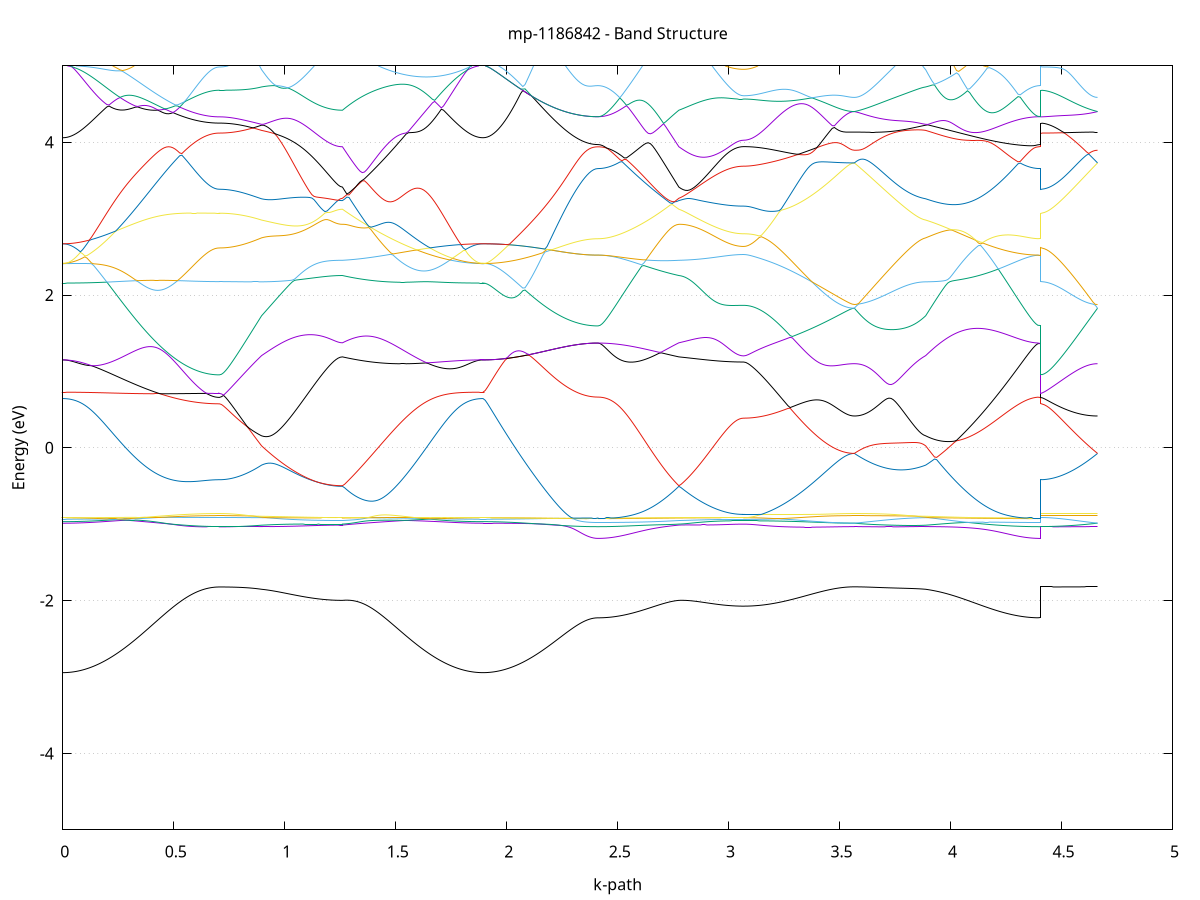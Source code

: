 set title 'mp-1186842 - Band Structure'
set xlabel 'k-path'
set ylabel 'Energy (eV)'
set grid y
set yrange [-5:5]
set terminal png size 800,600
set output 'mp-1186842_bands_gnuplot.png'
plot '-' using 1:2 with lines notitle, '-' using 1:2 with lines notitle, '-' using 1:2 with lines notitle, '-' using 1:2 with lines notitle, '-' using 1:2 with lines notitle, '-' using 1:2 with lines notitle, '-' using 1:2 with lines notitle, '-' using 1:2 with lines notitle, '-' using 1:2 with lines notitle, '-' using 1:2 with lines notitle, '-' using 1:2 with lines notitle, '-' using 1:2 with lines notitle, '-' using 1:2 with lines notitle, '-' using 1:2 with lines notitle, '-' using 1:2 with lines notitle, '-' using 1:2 with lines notitle, '-' using 1:2 with lines notitle, '-' using 1:2 with lines notitle, '-' using 1:2 with lines notitle, '-' using 1:2 with lines notitle, '-' using 1:2 with lines notitle, '-' using 1:2 with lines notitle, '-' using 1:2 with lines notitle, '-' using 1:2 with lines notitle, '-' using 1:2 with lines notitle, '-' using 1:2 with lines notitle, '-' using 1:2 with lines notitle, '-' using 1:2 with lines notitle, '-' using 1:2 with lines notitle, '-' using 1:2 with lines notitle, '-' using 1:2 with lines notitle, '-' using 1:2 with lines notitle, '-' using 1:2 with lines notitle, '-' using 1:2 with lines notitle, '-' using 1:2 with lines notitle, '-' using 1:2 with lines notitle, '-' using 1:2 with lines notitle, '-' using 1:2 with lines notitle, '-' using 1:2 with lines notitle, '-' using 1:2 with lines notitle, '-' using 1:2 with lines notitle, '-' using 1:2 with lines notitle, '-' using 1:2 with lines notitle, '-' using 1:2 with lines notitle, '-' using 1:2 with lines notitle, '-' using 1:2 with lines notitle, '-' using 1:2 with lines notitle, '-' using 1:2 with lines notitle
0.000000 -43.543787
0.009936 -43.543787
0.019873 -43.543787
0.029809 -43.543787
0.039745 -43.543787
0.049682 -43.543787
0.059618 -43.543787
0.069555 -43.543787
0.079491 -43.543787
0.089427 -43.543787
0.099364 -43.543787
0.109300 -43.543787
0.119236 -43.543787
0.129173 -43.543787
0.139109 -43.543787
0.149045 -43.543787
0.158982 -43.543787
0.168918 -43.543787
0.178854 -43.543787
0.188791 -43.543787
0.198727 -43.543787
0.208664 -43.543787
0.218600 -43.543787
0.228536 -43.543787
0.238473 -43.543787
0.248409 -43.543787
0.258345 -43.543787
0.268282 -43.543787
0.278218 -43.543787
0.288154 -43.543787
0.298091 -43.543787
0.308027 -43.543787
0.317964 -43.543787
0.327900 -43.543787
0.337836 -43.543787
0.347773 -43.543787
0.357709 -43.543787
0.367645 -43.543787
0.377582 -43.543787
0.387518 -43.543787
0.397454 -43.543787
0.407391 -43.543787
0.417327 -43.543787
0.427263 -43.543787
0.437200 -43.543787
0.447136 -43.543787
0.457073 -43.543787
0.467009 -43.543787
0.476945 -43.543787
0.486882 -43.543787
0.496818 -43.543787
0.506754 -43.543787
0.516691 -43.543787
0.526627 -43.543787
0.536563 -43.543787
0.546500 -43.543787
0.556436 -43.543787
0.566373 -43.543787
0.576309 -43.543787
0.586245 -43.543787
0.596182 -43.543787
0.606118 -43.543787
0.616054 -43.543787
0.625991 -43.543787
0.635927 -43.543787
0.645863 -43.543787
0.655800 -43.543787
0.665736 -43.543787
0.675672 -43.543787
0.685609 -43.543787
0.695545 -43.543787
0.705482 -43.543787
0.705482 -43.543787
0.714993 -43.543787
0.724504 -43.543787
0.734016 -43.543787
0.743527 -43.543787
0.753039 -43.543787
0.762550 -43.543787
0.772062 -43.543787
0.781573 -43.543787
0.791085 -43.543787
0.800596 -43.543787
0.810108 -43.543787
0.819619 -43.543787
0.829131 -43.543787
0.838642 -43.543787
0.848154 -43.543787
0.857665 -43.543787
0.867177 -43.543787
0.876688 -43.543787
0.886200 -43.543787
0.895711 -43.543787
0.895711 -43.543787
0.905558 -43.543787
0.915405 -43.543787
0.925252 -43.543787
0.935099 -43.543787
0.944946 -43.543787
0.954793 -43.543787
0.964640 -43.543787
0.974487 -43.543787
0.984334 -43.543787
0.994181 -43.543787
1.004028 -43.543787
1.013875 -43.543787
1.023722 -43.543787
1.033569 -43.543787
1.043416 -43.543787
1.053263 -43.543787
1.063110 -43.543787
1.072957 -43.543787
1.082804 -43.543787
1.092651 -43.543787
1.102498 -43.543787
1.112345 -43.543787
1.122192 -43.543787
1.132039 -43.543787
1.141885 -43.543787
1.151732 -43.543787
1.161579 -43.543787
1.171426 -43.543787
1.181273 -43.543787
1.191120 -43.543787
1.200967 -43.543787
1.210814 -43.543787
1.220661 -43.543787
1.230508 -43.543787
1.240355 -43.543787
1.250202 -43.543787
1.260049 -43.543787
1.260049 -43.543787
1.269946 -43.543787
1.279842 -43.543787
1.289738 -43.543787
1.299634 -43.543787
1.309531 -43.543787
1.319427 -43.543787
1.329323 -43.543787
1.339220 -43.543787
1.349116 -43.543787
1.359012 -43.543787
1.368909 -43.543787
1.378805 -43.543787
1.388701 -43.543787
1.398597 -43.543787
1.408494 -43.543787
1.418390 -43.543787
1.428286 -43.543787
1.438183 -43.543787
1.448079 -43.543787
1.457975 -43.543787
1.467872 -43.543787
1.477768 -43.543787
1.487664 -43.543787
1.497560 -43.543787
1.507457 -43.543787
1.517353 -43.543787
1.527249 -43.543787
1.537146 -43.543787
1.547042 -43.543787
1.556938 -43.543787
1.566835 -43.543787
1.576731 -43.543787
1.586627 -43.543787
1.596524 -43.543787
1.606420 -43.543787
1.616316 -43.543787
1.626212 -43.543787
1.636109 -43.543787
1.646005 -43.543787
1.655901 -43.543787
1.665798 -43.543787
1.675694 -43.543787
1.685590 -43.543787
1.695487 -43.543787
1.705383 -43.543787
1.715279 -43.543787
1.725175 -43.543787
1.735072 -43.543787
1.744968 -43.543787
1.754864 -43.543787
1.764761 -43.543787
1.774657 -43.543787
1.784553 -43.543787
1.794450 -43.543787
1.804346 -43.543787
1.814242 -43.543787
1.824138 -43.543787
1.834035 -43.543787
1.843931 -43.543787
1.853827 -43.543787
1.863724 -43.543787
1.873620 -43.543787
1.883516 -43.543787
1.893413 -43.543787
1.893413 -43.543787
1.903376 -43.543787
1.913339 -43.543787
1.923302 -43.543787
1.933265 -43.543787
1.943228 -43.543787
1.953191 -43.543787
1.963154 -43.543787
1.973117 -43.543787
1.983080 -43.543787
1.993043 -43.543787
2.003006 -43.543787
2.012969 -43.543787
2.022933 -43.543787
2.032896 -43.543787
2.042859 -43.543787
2.052822 -43.543787
2.062785 -43.543787
2.072748 -43.543787
2.082711 -43.543787
2.092674 -43.543787
2.102637 -43.543787
2.112600 -43.543787
2.122563 -43.543787
2.132526 -43.543787
2.142489 -43.543787
2.152452 -43.543787
2.162416 -43.543787
2.172379 -43.543787
2.182342 -43.543787
2.192305 -43.543787
2.202268 -43.543787
2.212231 -43.543787
2.222194 -43.543787
2.232157 -43.543787
2.242120 -43.543787
2.252083 -43.543787
2.262046 -43.543787
2.272009 -43.543787
2.281972 -43.543787
2.291936 -43.543787
2.301899 -43.543787
2.311862 -43.543787
2.321825 -43.543787
2.331788 -43.543787
2.341751 -43.543787
2.351714 -43.543787
2.361677 -43.543787
2.371640 -43.543787
2.381603 -43.543787
2.391566 -43.543787
2.401529 -43.543787
2.411492 -43.543787
2.411492 -43.543787
2.421339 -43.543787
2.431186 -43.543787
2.441033 -43.543787
2.450880 -43.543787
2.460727 -43.543787
2.470574 -43.543787
2.480421 -43.543787
2.490268 -43.543787
2.500115 -43.543787
2.509962 -43.543787
2.519809 -43.543787
2.529656 -43.543787
2.539503 -43.543787
2.549350 -43.543787
2.559197 -43.543787
2.569044 -43.543787
2.578891 -43.543787
2.588738 -43.543787
2.598585 -43.543787
2.608432 -43.543787
2.618279 -43.543787
2.628126 -43.543787
2.637973 -43.543787
2.647820 -43.543787
2.657667 -43.543787
2.667514 -43.543787
2.677361 -43.543787
2.687208 -43.543787
2.697055 -43.543787
2.706902 -43.543787
2.716749 -43.543787
2.726596 -43.543787
2.736443 -43.543787
2.746290 -43.543787
2.756137 -43.543787
2.765984 -43.543787
2.775831 -43.543787
2.775831 -43.543787
2.785560 -43.543787
2.795289 -43.543787
2.805019 -43.543787
2.814748 -43.543787
2.824478 -43.543787
2.834207 -43.543787
2.843937 -43.543787
2.853666 -43.543787
2.863395 -43.543787
2.873125 -43.543787
2.882854 -43.543787
2.892584 -43.543787
2.902313 -43.543787
2.912042 -43.543787
2.921772 -43.543787
2.931501 -43.543787
2.941231 -43.543787
2.950960 -43.543787
2.960689 -43.543787
2.970419 -43.543787
2.980148 -43.543787
2.989878 -43.543787
2.999607 -43.543787
3.009337 -43.543787
3.019066 -43.543787
3.028795 -43.543787
3.038525 -43.543787
3.048254 -43.543787
3.057984 -43.543787
3.067713 -43.543787
3.067713 -43.543787
3.077690 -43.543787
3.087667 -43.543787
3.097644 -43.543787
3.107621 -43.543787
3.117598 -43.543787
3.127575 -43.543787
3.137552 -43.543787
3.147529 -43.543787
3.157506 -43.543787
3.167483 -43.543787
3.177460 -43.543787
3.187437 -43.543787
3.197414 -43.543787
3.207391 -43.543787
3.217368 -43.543787
3.227345 -43.543787
3.237322 -43.543787
3.247299 -43.543787
3.257276 -43.543787
3.267253 -43.543787
3.277230 -43.543787
3.287207 -43.543787
3.297184 -43.543787
3.307161 -43.543787
3.317138 -43.543787
3.327115 -43.543787
3.337092 -43.543787
3.347069 -43.543787
3.357046 -43.543787
3.367023 -43.543787
3.377000 -43.543787
3.386978 -43.543787
3.396955 -43.543787
3.406932 -43.543787
3.416909 -43.543787
3.426886 -43.543787
3.436863 -43.543787
3.446840 -43.543787
3.456817 -43.543787
3.466794 -43.543787
3.476771 -43.543787
3.486748 -43.543787
3.496725 -43.543787
3.506702 -43.543787
3.516679 -43.543787
3.526656 -43.543787
3.536633 -43.543787
3.546610 -43.543787
3.556587 -43.543787
3.566564 -43.543787
3.566564 -43.543787
3.576303 -43.543787
3.586042 -43.543787
3.595781 -43.543787
3.605520 -43.543787
3.615259 -43.543787
3.624998 -43.543787
3.634737 -43.543787
3.644476 -43.543787
3.654215 -43.543787
3.663953 -43.543787
3.673692 -43.543787
3.683431 -43.543787
3.693170 -43.543787
3.702909 -43.543787
3.712648 -43.543787
3.722387 -43.543787
3.732126 -43.543787
3.741865 -43.543787
3.751604 -43.543787
3.761343 -43.543787
3.771082 -43.543787
3.780821 -43.543787
3.790560 -43.543787
3.800299 -43.543787
3.810038 -43.543787
3.819777 -43.543787
3.829516 -43.543787
3.839255 -43.543787
3.848994 -43.543787
3.858733 -43.543787
3.868472 -43.543787
3.878211 -43.543787
3.887950 -43.543787
3.887950 -43.543787
3.897858 -43.543787
3.907767 -43.543787
3.917676 -43.543787
3.927585 -43.543787
3.937493 -43.543787
3.947402 -43.543787
3.957311 -43.543787
3.967219 -43.543787
3.977128 -43.543787
3.987037 -43.543787
3.996945 -43.543787
4.006854 -43.543787
4.016763 -43.543787
4.026671 -43.543787
4.036580 -43.543787
4.046489 -43.543787
4.056398 -43.543787
4.066306 -43.543787
4.076215 -43.543787
4.086124 -43.543787
4.096032 -43.543787
4.105941 -43.543787
4.115850 -43.543787
4.125758 -43.543787
4.135667 -43.543787
4.145576 -43.543787
4.155484 -43.543787
4.165393 -43.543787
4.175302 -43.543787
4.185211 -43.543787
4.195119 -43.543787
4.205028 -43.543787
4.214937 -43.543787
4.224845 -43.543787
4.234754 -43.543787
4.244663 -43.543787
4.254571 -43.543787
4.264480 -43.543787
4.274389 -43.543787
4.284298 -43.543787
4.294206 -43.543787
4.304115 -43.543787
4.314024 -43.543787
4.323932 -43.543787
4.333841 -43.543787
4.343750 -43.543787
4.353658 -43.543787
4.363567 -43.543787
4.373476 -43.543787
4.383384 -43.543787
4.393293 -43.543787
4.403202 -43.543787
4.403202 -43.543787
4.413165 -43.543787
4.423128 -43.543787
4.433091 -43.543787
4.443054 -43.543787
4.453017 -43.543787
4.462980 -43.543787
4.472943 -43.543787
4.482906 -43.543787
4.492870 -43.543787
4.502833 -43.543787
4.512796 -43.543787
4.522759 -43.543787
4.532722 -43.543787
4.542685 -43.543787
4.552648 -43.543787
4.562611 -43.543787
4.572574 -43.543787
4.582537 -43.543787
4.592500 -43.543787
4.602463 -43.543787
4.612426 -43.543787
4.622389 -43.543787
4.632353 -43.543787
4.642316 -43.543787
4.652279 -43.543787
4.662242 -43.543787
e
0.000000 -43.543187
0.009936 -43.543187
0.019873 -43.543187
0.029809 -43.543187
0.039745 -43.543187
0.049682 -43.543187
0.059618 -43.543187
0.069555 -43.543187
0.079491 -43.543187
0.089427 -43.543187
0.099364 -43.543187
0.109300 -43.543187
0.119236 -43.543187
0.129173 -43.543187
0.139109 -43.543187
0.149045 -43.543187
0.158982 -43.543187
0.168918 -43.543187
0.178854 -43.543187
0.188791 -43.543187
0.198727 -43.543187
0.208664 -43.543187
0.218600 -43.543187
0.228536 -43.543187
0.238473 -43.543187
0.248409 -43.543187
0.258345 -43.543187
0.268282 -43.543187
0.278218 -43.543187
0.288154 -43.543187
0.298091 -43.543187
0.308027 -43.543187
0.317964 -43.543187
0.327900 -43.543187
0.337836 -43.543187
0.347773 -43.543187
0.357709 -43.543187
0.367645 -43.543187
0.377582 -43.543187
0.387518 -43.543187
0.397454 -43.543187
0.407391 -43.543187
0.417327 -43.543187
0.427263 -43.543187
0.437200 -43.543187
0.447136 -43.543187
0.457073 -43.543187
0.467009 -43.543187
0.476945 -43.543187
0.486882 -43.543187
0.496818 -43.543187
0.506754 -43.543187
0.516691 -43.543187
0.526627 -43.543187
0.536563 -43.543187
0.546500 -43.543187
0.556436 -43.543187
0.566373 -43.543187
0.576309 -43.543187
0.586245 -43.543187
0.596182 -43.543187
0.606118 -43.543187
0.616054 -43.543187
0.625991 -43.543187
0.635927 -43.543187
0.645863 -43.543187
0.655800 -43.543187
0.665736 -43.543187
0.675672 -43.543187
0.685609 -43.543187
0.695545 -43.543187
0.705482 -43.543187
0.705482 -43.543187
0.714993 -43.543187
0.724504 -43.543187
0.734016 -43.543187
0.743527 -43.543187
0.753039 -43.543187
0.762550 -43.543187
0.772062 -43.543187
0.781573 -43.543187
0.791085 -43.543187
0.800596 -43.543187
0.810108 -43.543187
0.819619 -43.543187
0.829131 -43.543187
0.838642 -43.543187
0.848154 -43.543187
0.857665 -43.543187
0.867177 -43.543187
0.876688 -43.543187
0.886200 -43.543187
0.895711 -43.543187
0.895711 -43.543187
0.905558 -43.543187
0.915405 -43.543187
0.925252 -43.543187
0.935099 -43.543187
0.944946 -43.543187
0.954793 -43.543187
0.964640 -43.543187
0.974487 -43.543187
0.984334 -43.543187
0.994181 -43.543187
1.004028 -43.543187
1.013875 -43.543187
1.023722 -43.543187
1.033569 -43.543187
1.043416 -43.543187
1.053263 -43.543187
1.063110 -43.543187
1.072957 -43.543187
1.082804 -43.543187
1.092651 -43.543187
1.102498 -43.543187
1.112345 -43.543187
1.122192 -43.543187
1.132039 -43.543187
1.141885 -43.543187
1.151732 -43.543187
1.161579 -43.543187
1.171426 -43.543187
1.181273 -43.543187
1.191120 -43.543187
1.200967 -43.543187
1.210814 -43.543187
1.220661 -43.543187
1.230508 -43.543187
1.240355 -43.543187
1.250202 -43.543187
1.260049 -43.543187
1.260049 -43.543187
1.269946 -43.543187
1.279842 -43.543187
1.289738 -43.543187
1.299634 -43.543187
1.309531 -43.543187
1.319427 -43.543187
1.329323 -43.543187
1.339220 -43.543187
1.349116 -43.543187
1.359012 -43.543187
1.368909 -43.543187
1.378805 -43.543187
1.388701 -43.543187
1.398597 -43.543187
1.408494 -43.543187
1.418390 -43.543187
1.428286 -43.543187
1.438183 -43.543187
1.448079 -43.543187
1.457975 -43.543187
1.467872 -43.543187
1.477768 -43.543187
1.487664 -43.543187
1.497560 -43.543187
1.507457 -43.543187
1.517353 -43.543187
1.527249 -43.543187
1.537146 -43.543187
1.547042 -43.543187
1.556938 -43.543187
1.566835 -43.543187
1.576731 -43.543187
1.586627 -43.543187
1.596524 -43.543187
1.606420 -43.543187
1.616316 -43.543187
1.626212 -43.543187
1.636109 -43.543187
1.646005 -43.543187
1.655901 -43.543187
1.665798 -43.543187
1.675694 -43.543187
1.685590 -43.543187
1.695487 -43.543187
1.705383 -43.543187
1.715279 -43.543187
1.725175 -43.543187
1.735072 -43.543187
1.744968 -43.543187
1.754864 -43.543187
1.764761 -43.543187
1.774657 -43.543187
1.784553 -43.543187
1.794450 -43.543187
1.804346 -43.543187
1.814242 -43.543187
1.824138 -43.543187
1.834035 -43.543187
1.843931 -43.543187
1.853827 -43.543187
1.863724 -43.543187
1.873620 -43.543187
1.883516 -43.543187
1.893413 -43.543187
1.893413 -43.543187
1.903376 -43.543187
1.913339 -43.543187
1.923302 -43.543187
1.933265 -43.543187
1.943228 -43.543187
1.953191 -43.543187
1.963154 -43.543187
1.973117 -43.543187
1.983080 -43.543187
1.993043 -43.543187
2.003006 -43.543187
2.012969 -43.543187
2.022933 -43.543187
2.032896 -43.543187
2.042859 -43.543187
2.052822 -43.543187
2.062785 -43.543187
2.072748 -43.543187
2.082711 -43.543187
2.092674 -43.543187
2.102637 -43.543187
2.112600 -43.543187
2.122563 -43.543187
2.132526 -43.543187
2.142489 -43.543187
2.152452 -43.543187
2.162416 -43.543187
2.172379 -43.543187
2.182342 -43.543187
2.192305 -43.543187
2.202268 -43.543187
2.212231 -43.543187
2.222194 -43.543187
2.232157 -43.543187
2.242120 -43.543187
2.252083 -43.543187
2.262046 -43.543187
2.272009 -43.543187
2.281972 -43.543187
2.291936 -43.543187
2.301899 -43.543187
2.311862 -43.543187
2.321825 -43.543187
2.331788 -43.543187
2.341751 -43.543187
2.351714 -43.543187
2.361677 -43.543187
2.371640 -43.543187
2.381603 -43.543187
2.391566 -43.543187
2.401529 -43.543187
2.411492 -43.543187
2.411492 -43.543187
2.421339 -43.543187
2.431186 -43.543187
2.441033 -43.543187
2.450880 -43.543187
2.460727 -43.543187
2.470574 -43.543187
2.480421 -43.543187
2.490268 -43.543187
2.500115 -43.543187
2.509962 -43.543187
2.519809 -43.543187
2.529656 -43.543187
2.539503 -43.543187
2.549350 -43.543187
2.559197 -43.543187
2.569044 -43.543187
2.578891 -43.543187
2.588738 -43.543187
2.598585 -43.543187
2.608432 -43.543187
2.618279 -43.543187
2.628126 -43.543187
2.637973 -43.543187
2.647820 -43.543187
2.657667 -43.543187
2.667514 -43.543187
2.677361 -43.543187
2.687208 -43.543187
2.697055 -43.543187
2.706902 -43.543187
2.716749 -43.543187
2.726596 -43.543187
2.736443 -43.543187
2.746290 -43.543187
2.756137 -43.543187
2.765984 -43.543187
2.775831 -43.543187
2.775831 -43.543187
2.785560 -43.543187
2.795289 -43.543187
2.805019 -43.543187
2.814748 -43.543187
2.824478 -43.543187
2.834207 -43.543187
2.843937 -43.543187
2.853666 -43.543187
2.863395 -43.543187
2.873125 -43.543187
2.882854 -43.543187
2.892584 -43.543187
2.902313 -43.543187
2.912042 -43.543187
2.921772 -43.543187
2.931501 -43.543187
2.941231 -43.543187
2.950960 -43.543187
2.960689 -43.543187
2.970419 -43.543187
2.980148 -43.543187
2.989878 -43.543187
2.999607 -43.543187
3.009337 -43.543187
3.019066 -43.543187
3.028795 -43.543187
3.038525 -43.543187
3.048254 -43.543187
3.057984 -43.543187
3.067713 -43.543187
3.067713 -43.543187
3.077690 -43.543187
3.087667 -43.543187
3.097644 -43.543187
3.107621 -43.543187
3.117598 -43.543187
3.127575 -43.543187
3.137552 -43.543187
3.147529 -43.543187
3.157506 -43.543187
3.167483 -43.543187
3.177460 -43.543187
3.187437 -43.543187
3.197414 -43.543187
3.207391 -43.543187
3.217368 -43.543187
3.227345 -43.543187
3.237322 -43.543187
3.247299 -43.543187
3.257276 -43.543187
3.267253 -43.543187
3.277230 -43.543187
3.287207 -43.543187
3.297184 -43.543187
3.307161 -43.543187
3.317138 -43.543187
3.327115 -43.543187
3.337092 -43.543187
3.347069 -43.543187
3.357046 -43.543187
3.367023 -43.543187
3.377000 -43.543187
3.386978 -43.543187
3.396955 -43.543187
3.406932 -43.543187
3.416909 -43.543187
3.426886 -43.543187
3.436863 -43.543187
3.446840 -43.543187
3.456817 -43.543187
3.466794 -43.543187
3.476771 -43.543187
3.486748 -43.543187
3.496725 -43.543187
3.506702 -43.543187
3.516679 -43.543187
3.526656 -43.543187
3.536633 -43.543187
3.546610 -43.543187
3.556587 -43.543187
3.566564 -43.543187
3.566564 -43.543187
3.576303 -43.543187
3.586042 -43.543187
3.595781 -43.543187
3.605520 -43.543187
3.615259 -43.543187
3.624998 -43.543187
3.634737 -43.543187
3.644476 -43.543187
3.654215 -43.543187
3.663953 -43.543187
3.673692 -43.543187
3.683431 -43.543187
3.693170 -43.543187
3.702909 -43.543187
3.712648 -43.543187
3.722387 -43.543187
3.732126 -43.543187
3.741865 -43.543187
3.751604 -43.543187
3.761343 -43.543187
3.771082 -43.543187
3.780821 -43.543187
3.790560 -43.543187
3.800299 -43.543187
3.810038 -43.543187
3.819777 -43.543187
3.829516 -43.543187
3.839255 -43.543187
3.848994 -43.543187
3.858733 -43.543187
3.868472 -43.543187
3.878211 -43.543187
3.887950 -43.543187
3.887950 -43.543187
3.897858 -43.543187
3.907767 -43.543187
3.917676 -43.543187
3.927585 -43.543187
3.937493 -43.543187
3.947402 -43.543187
3.957311 -43.543187
3.967219 -43.543187
3.977128 -43.543187
3.987037 -43.543187
3.996945 -43.543187
4.006854 -43.543187
4.016763 -43.543187
4.026671 -43.543187
4.036580 -43.543187
4.046489 -43.543187
4.056398 -43.543187
4.066306 -43.543187
4.076215 -43.543187
4.086124 -43.543187
4.096032 -43.543187
4.105941 -43.543187
4.115850 -43.543187
4.125758 -43.543187
4.135667 -43.543187
4.145576 -43.543187
4.155484 -43.543187
4.165393 -43.543187
4.175302 -43.543187
4.185211 -43.543187
4.195119 -43.543187
4.205028 -43.543187
4.214937 -43.543187
4.224845 -43.543187
4.234754 -43.543187
4.244663 -43.543187
4.254571 -43.543187
4.264480 -43.543187
4.274389 -43.543187
4.284298 -43.543187
4.294206 -43.543187
4.304115 -43.543187
4.314024 -43.543187
4.323932 -43.543187
4.333841 -43.543187
4.343750 -43.543187
4.353658 -43.543187
4.363567 -43.543187
4.373476 -43.543187
4.383384 -43.543187
4.393293 -43.543187
4.403202 -43.543187
4.403202 -43.543187
4.413165 -43.543187
4.423128 -43.543187
4.433091 -43.543187
4.443054 -43.543187
4.453017 -43.543187
4.462980 -43.543187
4.472943 -43.543187
4.482906 -43.543187
4.492870 -43.543187
4.502833 -43.543187
4.512796 -43.543187
4.522759 -43.543187
4.532722 -43.543187
4.542685 -43.543187
4.552648 -43.543187
4.562611 -43.543187
4.572574 -43.543187
4.582537 -43.543187
4.592500 -43.543187
4.602463 -43.543187
4.612426 -43.543187
4.622389 -43.543187
4.632353 -43.543187
4.642316 -43.543187
4.652279 -43.543187
4.662242 -43.543187
e
0.000000 -43.543187
0.009936 -43.543187
0.019873 -43.543187
0.029809 -43.543187
0.039745 -43.543187
0.049682 -43.543187
0.059618 -43.543187
0.069555 -43.543187
0.079491 -43.543187
0.089427 -43.543187
0.099364 -43.543187
0.109300 -43.543187
0.119236 -43.543187
0.129173 -43.543187
0.139109 -43.543187
0.149045 -43.543187
0.158982 -43.543187
0.168918 -43.543187
0.178854 -43.543187
0.188791 -43.543187
0.198727 -43.543187
0.208664 -43.543187
0.218600 -43.543187
0.228536 -43.543187
0.238473 -43.543187
0.248409 -43.543187
0.258345 -43.543187
0.268282 -43.543187
0.278218 -43.543187
0.288154 -43.543187
0.298091 -43.543187
0.308027 -43.543187
0.317964 -43.543187
0.327900 -43.543187
0.337836 -43.543187
0.347773 -43.543187
0.357709 -43.543187
0.367645 -43.543187
0.377582 -43.543187
0.387518 -43.543187
0.397454 -43.543187
0.407391 -43.543187
0.417327 -43.543187
0.427263 -43.543187
0.437200 -43.543187
0.447136 -43.543187
0.457073 -43.543187
0.467009 -43.543187
0.476945 -43.543187
0.486882 -43.543187
0.496818 -43.543187
0.506754 -43.543187
0.516691 -43.543187
0.526627 -43.543187
0.536563 -43.543187
0.546500 -43.543187
0.556436 -43.543187
0.566373 -43.543187
0.576309 -43.543187
0.586245 -43.543187
0.596182 -43.543187
0.606118 -43.543187
0.616054 -43.543187
0.625991 -43.543187
0.635927 -43.543187
0.645863 -43.543187
0.655800 -43.543187
0.665736 -43.543187
0.675672 -43.543187
0.685609 -43.543187
0.695545 -43.543187
0.705482 -43.543187
0.705482 -43.543187
0.714993 -43.543187
0.724504 -43.543187
0.734016 -43.543187
0.743527 -43.543187
0.753039 -43.543187
0.762550 -43.543187
0.772062 -43.543187
0.781573 -43.543187
0.791085 -43.543187
0.800596 -43.543187
0.810108 -43.543187
0.819619 -43.543187
0.829131 -43.543187
0.838642 -43.543187
0.848154 -43.543187
0.857665 -43.543187
0.867177 -43.543187
0.876688 -43.543187
0.886200 -43.543187
0.895711 -43.543187
0.895711 -43.543187
0.905558 -43.543187
0.915405 -43.543187
0.925252 -43.543187
0.935099 -43.543187
0.944946 -43.543187
0.954793 -43.543187
0.964640 -43.543187
0.974487 -43.543187
0.984334 -43.543187
0.994181 -43.543187
1.004028 -43.543187
1.013875 -43.543187
1.023722 -43.543187
1.033569 -43.543187
1.043416 -43.543187
1.053263 -43.543187
1.063110 -43.543187
1.072957 -43.543187
1.082804 -43.543187
1.092651 -43.543187
1.102498 -43.543187
1.112345 -43.543187
1.122192 -43.543187
1.132039 -43.543187
1.141885 -43.543187
1.151732 -43.543187
1.161579 -43.543187
1.171426 -43.543187
1.181273 -43.543187
1.191120 -43.543187
1.200967 -43.543187
1.210814 -43.543187
1.220661 -43.543187
1.230508 -43.543187
1.240355 -43.543187
1.250202 -43.543187
1.260049 -43.543187
1.260049 -43.543187
1.269946 -43.543187
1.279842 -43.543187
1.289738 -43.543187
1.299634 -43.543187
1.309531 -43.543187
1.319427 -43.543187
1.329323 -43.543187
1.339220 -43.543187
1.349116 -43.543187
1.359012 -43.543187
1.368909 -43.543187
1.378805 -43.543187
1.388701 -43.543187
1.398597 -43.543187
1.408494 -43.543187
1.418390 -43.543187
1.428286 -43.543187
1.438183 -43.543187
1.448079 -43.543187
1.457975 -43.543187
1.467872 -43.543187
1.477768 -43.543187
1.487664 -43.543187
1.497560 -43.543187
1.507457 -43.543187
1.517353 -43.543187
1.527249 -43.543187
1.537146 -43.543187
1.547042 -43.543187
1.556938 -43.543187
1.566835 -43.543187
1.576731 -43.543187
1.586627 -43.543187
1.596524 -43.543187
1.606420 -43.543187
1.616316 -43.543187
1.626212 -43.543187
1.636109 -43.543187
1.646005 -43.543187
1.655901 -43.543187
1.665798 -43.543187
1.675694 -43.543187
1.685590 -43.543187
1.695487 -43.543187
1.705383 -43.543187
1.715279 -43.543187
1.725175 -43.543187
1.735072 -43.543187
1.744968 -43.543187
1.754864 -43.543187
1.764761 -43.543187
1.774657 -43.543187
1.784553 -43.543187
1.794450 -43.543187
1.804346 -43.543187
1.814242 -43.543187
1.824138 -43.543187
1.834035 -43.543187
1.843931 -43.543187
1.853827 -43.543187
1.863724 -43.543187
1.873620 -43.543187
1.883516 -43.543187
1.893413 -43.543187
1.893413 -43.543187
1.903376 -43.543187
1.913339 -43.543187
1.923302 -43.543187
1.933265 -43.543187
1.943228 -43.543187
1.953191 -43.543187
1.963154 -43.543187
1.973117 -43.543187
1.983080 -43.543187
1.993043 -43.543187
2.003006 -43.543187
2.012969 -43.543187
2.022933 -43.543187
2.032896 -43.543187
2.042859 -43.543187
2.052822 -43.543187
2.062785 -43.543187
2.072748 -43.543187
2.082711 -43.543187
2.092674 -43.543187
2.102637 -43.543187
2.112600 -43.543187
2.122563 -43.543187
2.132526 -43.543187
2.142489 -43.543187
2.152452 -43.543187
2.162416 -43.543187
2.172379 -43.543187
2.182342 -43.543187
2.192305 -43.543187
2.202268 -43.543187
2.212231 -43.543187
2.222194 -43.543187
2.232157 -43.543187
2.242120 -43.543187
2.252083 -43.543187
2.262046 -43.543187
2.272009 -43.543187
2.281972 -43.543187
2.291936 -43.543187
2.301899 -43.543187
2.311862 -43.543187
2.321825 -43.543187
2.331788 -43.543187
2.341751 -43.543187
2.351714 -43.543187
2.361677 -43.543187
2.371640 -43.543187
2.381603 -43.543187
2.391566 -43.543187
2.401529 -43.543187
2.411492 -43.543187
2.411492 -43.543187
2.421339 -43.543187
2.431186 -43.543187
2.441033 -43.543187
2.450880 -43.543187
2.460727 -43.543187
2.470574 -43.543187
2.480421 -43.543187
2.490268 -43.543187
2.500115 -43.543187
2.509962 -43.543187
2.519809 -43.543187
2.529656 -43.543187
2.539503 -43.543187
2.549350 -43.543187
2.559197 -43.543187
2.569044 -43.543187
2.578891 -43.543187
2.588738 -43.543187
2.598585 -43.543187
2.608432 -43.543187
2.618279 -43.543187
2.628126 -43.543187
2.637973 -43.543187
2.647820 -43.543187
2.657667 -43.543187
2.667514 -43.543187
2.677361 -43.543187
2.687208 -43.543187
2.697055 -43.543187
2.706902 -43.543187
2.716749 -43.543187
2.726596 -43.543187
2.736443 -43.543187
2.746290 -43.543187
2.756137 -43.543187
2.765984 -43.543187
2.775831 -43.543187
2.775831 -43.543187
2.785560 -43.543187
2.795289 -43.543187
2.805019 -43.543187
2.814748 -43.543187
2.824478 -43.543187
2.834207 -43.543187
2.843937 -43.543187
2.853666 -43.543187
2.863395 -43.543187
2.873125 -43.543187
2.882854 -43.543187
2.892584 -43.543187
2.902313 -43.543187
2.912042 -43.543187
2.921772 -43.543187
2.931501 -43.543187
2.941231 -43.543187
2.950960 -43.543187
2.960689 -43.543187
2.970419 -43.543187
2.980148 -43.543187
2.989878 -43.543187
2.999607 -43.543187
3.009337 -43.543187
3.019066 -43.543187
3.028795 -43.543187
3.038525 -43.543187
3.048254 -43.543187
3.057984 -43.543187
3.067713 -43.543187
3.067713 -43.543187
3.077690 -43.543187
3.087667 -43.543187
3.097644 -43.543187
3.107621 -43.543187
3.117598 -43.543187
3.127575 -43.543187
3.137552 -43.543187
3.147529 -43.543187
3.157506 -43.543187
3.167483 -43.543187
3.177460 -43.543187
3.187437 -43.543187
3.197414 -43.543187
3.207391 -43.543187
3.217368 -43.543187
3.227345 -43.543187
3.237322 -43.543187
3.247299 -43.543187
3.257276 -43.543187
3.267253 -43.543187
3.277230 -43.543187
3.287207 -43.543187
3.297184 -43.543187
3.307161 -43.543187
3.317138 -43.543187
3.327115 -43.543187
3.337092 -43.543187
3.347069 -43.543187
3.357046 -43.543187
3.367023 -43.543187
3.377000 -43.543187
3.386978 -43.543187
3.396955 -43.543187
3.406932 -43.543187
3.416909 -43.543187
3.426886 -43.543187
3.436863 -43.543187
3.446840 -43.543187
3.456817 -43.543187
3.466794 -43.543187
3.476771 -43.543187
3.486748 -43.543187
3.496725 -43.543187
3.506702 -43.543187
3.516679 -43.543187
3.526656 -43.543187
3.536633 -43.543187
3.546610 -43.543187
3.556587 -43.543187
3.566564 -43.543187
3.566564 -43.543187
3.576303 -43.543187
3.586042 -43.543187
3.595781 -43.543187
3.605520 -43.543187
3.615259 -43.543187
3.624998 -43.543187
3.634737 -43.543187
3.644476 -43.543187
3.654215 -43.543187
3.663953 -43.543187
3.673692 -43.543187
3.683431 -43.543187
3.693170 -43.543187
3.702909 -43.543187
3.712648 -43.543187
3.722387 -43.543187
3.732126 -43.543187
3.741865 -43.543187
3.751604 -43.543187
3.761343 -43.543187
3.771082 -43.543187
3.780821 -43.543187
3.790560 -43.543187
3.800299 -43.543187
3.810038 -43.543187
3.819777 -43.543187
3.829516 -43.543187
3.839255 -43.543187
3.848994 -43.543187
3.858733 -43.543187
3.868472 -43.543187
3.878211 -43.543187
3.887950 -43.543187
3.887950 -43.543187
3.897858 -43.543187
3.907767 -43.543187
3.917676 -43.543187
3.927585 -43.543187
3.937493 -43.543187
3.947402 -43.543187
3.957311 -43.543187
3.967219 -43.543187
3.977128 -43.543187
3.987037 -43.543187
3.996945 -43.543187
4.006854 -43.543187
4.016763 -43.543187
4.026671 -43.543187
4.036580 -43.543187
4.046489 -43.543187
4.056398 -43.543187
4.066306 -43.543187
4.076215 -43.543187
4.086124 -43.543187
4.096032 -43.543187
4.105941 -43.543187
4.115850 -43.543187
4.125758 -43.543187
4.135667 -43.543187
4.145576 -43.543187
4.155484 -43.543187
4.165393 -43.543187
4.175302 -43.543187
4.185211 -43.543187
4.195119 -43.543187
4.205028 -43.543187
4.214937 -43.543187
4.224845 -43.543187
4.234754 -43.543187
4.244663 -43.543187
4.254571 -43.543187
4.264480 -43.543187
4.274389 -43.543187
4.284298 -43.543187
4.294206 -43.543187
4.304115 -43.543187
4.314024 -43.543187
4.323932 -43.543187
4.333841 -43.543187
4.343750 -43.543187
4.353658 -43.543187
4.363567 -43.543187
4.373476 -43.543187
4.383384 -43.543187
4.393293 -43.543187
4.403202 -43.543187
4.403202 -43.543187
4.413165 -43.543187
4.423128 -43.543187
4.433091 -43.543187
4.443054 -43.543187
4.453017 -43.543187
4.462980 -43.543187
4.472943 -43.543187
4.482906 -43.543187
4.492870 -43.543187
4.502833 -43.543187
4.512796 -43.543187
4.522759 -43.543187
4.532722 -43.543187
4.542685 -43.543187
4.552648 -43.543187
4.562611 -43.543187
4.572574 -43.543187
4.582537 -43.543187
4.592500 -43.543187
4.602463 -43.543187
4.612426 -43.543187
4.622389 -43.543187
4.632353 -43.543187
4.642316 -43.543187
4.652279 -43.543187
4.662242 -43.543187
e
0.000000 -28.723087
0.009936 -28.723087
0.019873 -28.723087
0.029809 -28.723087
0.039745 -28.723087
0.049682 -28.723087
0.059618 -28.723087
0.069555 -28.722987
0.079491 -28.722987
0.089427 -28.722987
0.099364 -28.722987
0.109300 -28.722987
0.119236 -28.722987
0.129173 -28.722987
0.139109 -28.722887
0.149045 -28.722887
0.158982 -28.722887
0.168918 -28.722887
0.178854 -28.722887
0.188791 -28.722787
0.198727 -28.722787
0.208664 -28.722787
0.218600 -28.722787
0.228536 -28.722687
0.238473 -28.722687
0.248409 -28.722687
0.258345 -28.722587
0.268282 -28.722587
0.278218 -28.722587
0.288154 -28.722487
0.298091 -28.722487
0.308027 -28.722487
0.317964 -28.722387
0.327900 -28.722387
0.337836 -28.722387
0.347773 -28.722287
0.357709 -28.722287
0.367645 -28.722287
0.377582 -28.722287
0.387518 -28.722187
0.397454 -28.722187
0.407391 -28.722187
0.417327 -28.722087
0.427263 -28.722087
0.437200 -28.722087
0.447136 -28.721987
0.457073 -28.721987
0.467009 -28.721987
0.476945 -28.721987
0.486882 -28.721887
0.496818 -28.721887
0.506754 -28.721887
0.516691 -28.721887
0.526627 -28.721787
0.536563 -28.721787
0.546500 -28.721787
0.556436 -28.721787
0.566373 -28.721687
0.576309 -28.721687
0.586245 -28.721687
0.596182 -28.721687
0.606118 -28.721687
0.616054 -28.721687
0.625991 -28.721687
0.635927 -28.721587
0.645863 -28.721587
0.655800 -28.721587
0.665736 -28.721587
0.675672 -28.721587
0.685609 -28.721587
0.695545 -28.721587
0.705482 -28.721587
0.705482 -28.721587
0.714993 -28.721587
0.724504 -28.721587
0.734016 -28.721587
0.743527 -28.721587
0.753039 -28.721587
0.762550 -28.721587
0.772062 -28.721587
0.781573 -28.721587
0.791085 -28.721587
0.800596 -28.721587
0.810108 -28.721587
0.819619 -28.721587
0.829131 -28.721587
0.838642 -28.721587
0.848154 -28.721587
0.857665 -28.721587
0.867177 -28.721587
0.876688 -28.721587
0.886200 -28.721587
0.895711 -28.721587
0.895711 -28.721587
0.905558 -28.721587
0.915405 -28.721587
0.925252 -28.721587
0.935099 -28.721587
0.944946 -28.721587
0.954793 -28.721587
0.964640 -28.721587
0.974487 -28.721687
0.984334 -28.721687
0.994181 -28.721687
1.004028 -28.721687
1.013875 -28.721687
1.023722 -28.721687
1.033569 -28.721687
1.043416 -28.721687
1.053263 -28.721687
1.063110 -28.721687
1.072957 -28.721687
1.082804 -28.721687
1.092651 -28.721687
1.102498 -28.721687
1.112345 -28.721687
1.122192 -28.721687
1.132039 -28.721687
1.141885 -28.721687
1.151732 -28.721687
1.161579 -28.721687
1.171426 -28.721687
1.181273 -28.721787
1.191120 -28.721787
1.200967 -28.721787
1.210814 -28.721787
1.220661 -28.721787
1.230508 -28.721787
1.240355 -28.721787
1.250202 -28.721787
1.260049 -28.721787
1.260049 -28.721787
1.269946 -28.721787
1.279842 -28.721787
1.289738 -28.721787
1.299634 -28.721787
1.309531 -28.721787
1.319427 -28.721787
1.329323 -28.721787
1.339220 -28.721887
1.349116 -28.721887
1.359012 -28.721887
1.368909 -28.721887
1.378805 -28.721987
1.388701 -28.721987
1.398597 -28.721987
1.408494 -28.721987
1.418390 -28.721987
1.428286 -28.722087
1.438183 -28.722087
1.448079 -28.722087
1.457975 -28.722087
1.467872 -28.722187
1.477768 -28.722187
1.487664 -28.722187
1.497560 -28.722187
1.507457 -28.722287
1.517353 -28.722287
1.527249 -28.722287
1.537146 -28.722387
1.547042 -28.722387
1.556938 -28.722387
1.566835 -28.722387
1.576731 -28.722487
1.586627 -28.722487
1.596524 -28.722487
1.606420 -28.722587
1.616316 -28.722587
1.626212 -28.722587
1.636109 -28.722587
1.646005 -28.722687
1.655901 -28.722687
1.665798 -28.722687
1.675694 -28.722787
1.685590 -28.722787
1.695487 -28.722787
1.705383 -28.722787
1.715279 -28.722887
1.725175 -28.722887
1.735072 -28.722887
1.744968 -28.722887
1.754864 -28.722887
1.764761 -28.722987
1.774657 -28.722987
1.784553 -28.722987
1.794450 -28.722987
1.804346 -28.722987
1.814242 -28.722987
1.824138 -28.722987
1.834035 -28.723087
1.843931 -28.723087
1.853827 -28.723087
1.863724 -28.723087
1.873620 -28.723087
1.883516 -28.723087
1.893413 -28.723087
1.893413 -28.723087
1.903376 -28.723087
1.913339 -28.723087
1.923302 -28.723087
1.933265 -28.723087
1.943228 -28.723087
1.953191 -28.722987
1.963154 -28.722987
1.973117 -28.722987
1.983080 -28.722987
1.993043 -28.722987
2.003006 -28.722887
2.012969 -28.722887
2.022933 -28.722887
2.032896 -28.722887
2.042859 -28.722787
2.052822 -28.722787
2.062785 -28.722687
2.072748 -28.722687
2.082711 -28.722687
2.092674 -28.722587
2.102637 -28.722587
2.112600 -28.722587
2.122563 -28.722487
2.132526 -28.722487
2.142489 -28.722387
2.152452 -28.722387
2.162416 -28.722287
2.172379 -28.722287
2.182342 -28.722287
2.192305 -28.722187
2.202268 -28.722187
2.212231 -28.722087
2.222194 -28.722087
2.232157 -28.722087
2.242120 -28.721987
2.252083 -28.721987
2.262046 -28.721987
2.272009 -28.721887
2.281972 -28.721887
2.291936 -28.721887
2.301899 -28.721787
2.311862 -28.721787
2.321825 -28.721787
2.331788 -28.721787
2.341751 -28.721787
2.351714 -28.721687
2.361677 -28.721687
2.371640 -28.721687
2.381603 -28.721687
2.391566 -28.721687
2.401529 -28.721687
2.411492 -28.721687
2.411492 -28.721687
2.421339 -28.721687
2.431186 -28.721687
2.441033 -28.721687
2.450880 -28.721687
2.460727 -28.721687
2.470574 -28.721687
2.480421 -28.721687
2.490268 -28.721687
2.500115 -28.721687
2.509962 -28.721687
2.519809 -28.721687
2.529656 -28.721687
2.539503 -28.721687
2.549350 -28.721687
2.559197 -28.721687
2.569044 -28.721687
2.578891 -28.721687
2.588738 -28.721687
2.598585 -28.721687
2.608432 -28.721687
2.618279 -28.721687
2.628126 -28.721687
2.637973 -28.721687
2.647820 -28.721687
2.657667 -28.721687
2.667514 -28.721687
2.677361 -28.721687
2.687208 -28.721687
2.697055 -28.721687
2.706902 -28.721687
2.716749 -28.721687
2.726596 -28.721687
2.736443 -28.721687
2.746290 -28.721687
2.756137 -28.721787
2.765984 -28.721787
2.775831 -28.721787
2.775831 -28.721787
2.785560 -28.721787
2.795289 -28.721787
2.805019 -28.721787
2.814748 -28.721787
2.824478 -28.721787
2.834207 -28.721787
2.843937 -28.721787
2.853666 -28.721787
2.863395 -28.721787
2.873125 -28.721887
2.882854 -28.721887
2.892584 -28.721887
2.902313 -28.721887
2.912042 -28.721887
2.921772 -28.721887
2.931501 -28.721887
2.941231 -28.721887
2.950960 -28.721887
2.960689 -28.721887
2.970419 -28.721887
2.980148 -28.721887
2.989878 -28.721987
2.999607 -28.721987
3.009337 -28.721987
3.019066 -28.721987
3.028795 -28.721987
3.038525 -28.721987
3.048254 -28.721987
3.057984 -28.721987
3.067713 -28.721987
3.067713 -28.721987
3.077690 -28.721987
3.087667 -28.721987
3.097644 -28.721987
3.107621 -28.721987
3.117598 -28.721987
3.127575 -28.721987
3.137552 -28.721987
3.147529 -28.721987
3.157506 -28.721987
3.167483 -28.721887
3.177460 -28.721887
3.187437 -28.721887
3.197414 -28.721887
3.207391 -28.721887
3.217368 -28.721887
3.227345 -28.721887
3.237322 -28.721887
3.247299 -28.721887
3.257276 -28.721887
3.267253 -28.721887
3.277230 -28.721787
3.287207 -28.721787
3.297184 -28.721787
3.307161 -28.721787
3.317138 -28.721787
3.327115 -28.721787
3.337092 -28.721787
3.347069 -28.721787
3.357046 -28.721787
3.367023 -28.721687
3.377000 -28.721687
3.386978 -28.721687
3.396955 -28.721687
3.406932 -28.721687
3.416909 -28.721687
3.426886 -28.721687
3.436863 -28.721687
3.446840 -28.721687
3.456817 -28.721687
3.466794 -28.721687
3.476771 -28.721587
3.486748 -28.721587
3.496725 -28.721587
3.506702 -28.721587
3.516679 -28.721587
3.526656 -28.721587
3.536633 -28.721587
3.546610 -28.721587
3.556587 -28.721587
3.566564 -28.721587
3.566564 -28.721587
3.576303 -28.721587
3.586042 -28.721587
3.595781 -28.721587
3.605520 -28.721587
3.615259 -28.721587
3.624998 -28.721587
3.634737 -28.721587
3.644476 -28.721587
3.654215 -28.721587
3.663953 -28.721587
3.673692 -28.721587
3.683431 -28.721587
3.693170 -28.721587
3.702909 -28.721587
3.712648 -28.721587
3.722387 -28.721587
3.732126 -28.721587
3.741865 -28.721587
3.751604 -28.721587
3.761343 -28.721587
3.771082 -28.721587
3.780821 -28.721587
3.790560 -28.721587
3.800299 -28.721587
3.810038 -28.721587
3.819777 -28.721587
3.829516 -28.721587
3.839255 -28.721587
3.848994 -28.721587
3.858733 -28.721587
3.868472 -28.721587
3.878211 -28.721587
3.887950 -28.721587
3.887950 -28.721587
3.897858 -28.721587
3.907767 -28.721587
3.917676 -28.721587
3.927585 -28.721587
3.937493 -28.721587
3.947402 -28.721587
3.957311 -28.721587
3.967219 -28.721587
3.977128 -28.721587
3.987037 -28.721587
3.996945 -28.721587
4.006854 -28.721587
4.016763 -28.721587
4.026671 -28.721587
4.036580 -28.721587
4.046489 -28.721687
4.056398 -28.721687
4.066306 -28.721687
4.076215 -28.721687
4.086124 -28.721687
4.096032 -28.721687
4.105941 -28.721687
4.115850 -28.721687
4.125758 -28.721687
4.135667 -28.721687
4.145576 -28.721687
4.155484 -28.721687
4.165393 -28.721687
4.175302 -28.721687
4.185211 -28.721687
4.195119 -28.721687
4.205028 -28.721687
4.214937 -28.721687
4.224845 -28.721687
4.234754 -28.721687
4.244663 -28.721687
4.254571 -28.721687
4.264480 -28.721687
4.274389 -28.721687
4.284298 -28.721687
4.294206 -28.721687
4.304115 -28.721687
4.314024 -28.721687
4.323932 -28.721687
4.333841 -28.721687
4.343750 -28.721687
4.353658 -28.721687
4.363567 -28.721687
4.373476 -28.721687
4.383384 -28.721687
4.393293 -28.721687
4.403202 -28.721687
4.403202 -28.721587
4.413165 -28.721587
4.423128 -28.721587
4.433091 -28.721587
4.443054 -28.721587
4.453017 -28.721587
4.462980 -28.721587
4.472943 -28.721587
4.482906 -28.721587
4.492870 -28.721587
4.502833 -28.721587
4.512796 -28.721587
4.522759 -28.721587
4.532722 -28.721587
4.542685 -28.721587
4.552648 -28.721587
4.562611 -28.721587
4.572574 -28.721587
4.582537 -28.721587
4.592500 -28.721587
4.602463 -28.721587
4.612426 -28.721587
4.622389 -28.721587
4.632353 -28.721587
4.642316 -28.721587
4.652279 -28.721587
4.662242 -28.721587
e
0.000000 -28.603387
0.009936 -28.603387
0.019873 -28.603387
0.029809 -28.603287
0.039745 -28.603287
0.049682 -28.603287
0.059618 -28.603287
0.069555 -28.603187
0.079491 -28.603187
0.089427 -28.603187
0.099364 -28.603087
0.109300 -28.602987
0.119236 -28.602987
0.129173 -28.602887
0.139109 -28.602787
0.149045 -28.602787
0.158982 -28.602687
0.168918 -28.602587
0.178854 -28.602487
0.188791 -28.602387
0.198727 -28.602287
0.208664 -28.602187
0.218600 -28.602087
0.228536 -28.601987
0.238473 -28.601887
0.248409 -28.601787
0.258345 -28.601587
0.268282 -28.601487
0.278218 -28.601387
0.288154 -28.601287
0.298091 -28.601187
0.308027 -28.600987
0.317964 -28.600887
0.327900 -28.600787
0.337836 -28.600587
0.347773 -28.600487
0.357709 -28.600387
0.367645 -28.600187
0.377582 -28.600087
0.387518 -28.599987
0.397454 -28.599887
0.407391 -28.599687
0.417327 -28.599587
0.427263 -28.599487
0.437200 -28.599387
0.447136 -28.599187
0.457073 -28.599087
0.467009 -28.598987
0.476945 -28.598887
0.486882 -28.598787
0.496818 -28.598687
0.506754 -28.598587
0.516691 -28.598487
0.526627 -28.598387
0.536563 -28.598287
0.546500 -28.598187
0.556436 -28.598087
0.566373 -28.597987
0.576309 -28.597887
0.586245 -28.597887
0.596182 -28.597787
0.606118 -28.597787
0.616054 -28.597687
0.625991 -28.597587
0.635927 -28.597587
0.645863 -28.597587
0.655800 -28.597487
0.665736 -28.597487
0.675672 -28.597487
0.685609 -28.597487
0.695545 -28.597487
0.705482 -28.597487
0.705482 -28.597487
0.714993 -28.597487
0.724504 -28.597387
0.734016 -28.597387
0.743527 -28.597387
0.753039 -28.597487
0.762550 -28.597487
0.772062 -28.597487
0.781573 -28.597587
0.791085 -28.597587
0.800596 -28.597687
0.810108 -28.597787
0.819619 -28.597787
0.829131 -28.597787
0.838642 -28.597987
0.848154 -28.598087
0.857665 -28.598187
0.867177 -28.598287
0.876688 -28.598387
0.886200 -28.598487
0.895711 -28.598587
0.895711 -28.598587
0.905558 -28.598687
0.915405 -28.598787
0.925252 -28.598887
0.935099 -28.598987
0.944946 -28.598987
0.954793 -28.599087
0.964640 -28.599187
0.974487 -28.599287
0.984334 -28.599287
0.994181 -28.599387
1.004028 -28.599487
1.013875 -28.599587
1.023722 -28.599587
1.033569 -28.599687
1.043416 -28.599687
1.053263 -28.599787
1.063110 -28.599887
1.072957 -28.599887
1.082804 -28.599987
1.092651 -28.599987
1.102498 -28.600087
1.112345 -28.600087
1.122192 -28.600087
1.132039 -28.600187
1.141885 -28.600187
1.151732 -28.600287
1.161579 -28.600287
1.171426 -28.600287
1.181273 -28.600287
1.191120 -28.600387
1.200967 -28.600387
1.210814 -28.600387
1.220661 -28.600387
1.230508 -28.600387
1.240355 -28.600387
1.250202 -28.600387
1.260049 -28.600387
1.260049 -28.600387
1.269946 -28.600187
1.279842 -28.599987
1.289738 -28.599787
1.299634 -28.599587
1.309531 -28.599387
1.319427 -28.599087
1.329323 -28.598887
1.339220 -28.598687
1.349116 -28.598487
1.359012 -28.598187
1.368909 -28.597987
1.378805 -28.597787
1.388701 -28.597587
1.398597 -28.597287
1.408494 -28.597487
1.418390 -28.597687
1.428286 -28.597887
1.438183 -28.598087
1.448079 -28.598287
1.457975 -28.598487
1.467872 -28.598687
1.477768 -28.598787
1.487664 -28.598987
1.497560 -28.599187
1.507457 -28.599387
1.517353 -28.599587
1.527249 -28.599787
1.537146 -28.599987
1.547042 -28.600087
1.556938 -28.600287
1.566835 -28.600487
1.576731 -28.600587
1.586627 -28.600787
1.596524 -28.600887
1.606420 -28.601087
1.616316 -28.601187
1.626212 -28.601387
1.636109 -28.601487
1.646005 -28.601687
1.655901 -28.601787
1.665798 -28.601887
1.675694 -28.601987
1.685590 -28.602187
1.695487 -28.602287
1.705383 -28.602387
1.715279 -28.602487
1.725175 -28.602587
1.735072 -28.602687
1.744968 -28.602787
1.754864 -28.602787
1.764761 -28.602887
1.774657 -28.602987
1.784553 -28.602987
1.794450 -28.603087
1.804346 -28.603187
1.814242 -28.603187
1.824138 -28.603187
1.834035 -28.603287
1.843931 -28.603287
1.853827 -28.603287
1.863724 -28.603387
1.873620 -28.603387
1.883516 -28.603387
1.893413 -28.603387
1.893413 -28.603387
1.903376 -28.603387
1.913339 -28.603387
1.923302 -28.603387
1.933265 -28.603387
1.943228 -28.603387
1.953191 -28.603387
1.963154 -28.603387
1.973117 -28.603487
1.983080 -28.603487
1.993043 -28.603487
2.003006 -28.603487
2.012969 -28.603587
2.022933 -28.603587
2.032896 -28.603587
2.042859 -28.603587
2.052822 -28.603687
2.062785 -28.603687
2.072748 -28.603687
2.082711 -28.603787
2.092674 -28.603787
2.102637 -28.603887
2.112600 -28.603887
2.122563 -28.603887
2.132526 -28.603987
2.142489 -28.603987
2.152452 -28.604087
2.162416 -28.604087
2.172379 -28.604087
2.182342 -28.604187
2.192305 -28.604187
2.202268 -28.604287
2.212231 -28.604287
2.222194 -28.604287
2.232157 -28.604387
2.242120 -28.604387
2.252083 -28.604387
2.262046 -28.604487
2.272009 -28.604487
2.281972 -28.604487
2.291936 -28.604587
2.301899 -28.604587
2.311862 -28.604587
2.321825 -28.604587
2.331788 -28.604687
2.341751 -28.604687
2.351714 -28.604687
2.361677 -28.604687
2.371640 -28.604687
2.381603 -28.604687
2.391566 -28.604687
2.401529 -28.604687
2.411492 -28.604687
2.411492 -28.604687
2.421339 -28.604687
2.431186 -28.604687
2.441033 -28.604687
2.450880 -28.604687
2.460727 -28.604687
2.470574 -28.604587
2.480421 -28.604587
2.490268 -28.604487
2.500115 -28.604487
2.509962 -28.604387
2.519809 -28.604287
2.529656 -28.604187
2.539503 -28.604187
2.549350 -28.604087
2.559197 -28.603987
2.569044 -28.603887
2.578891 -28.603687
2.588738 -28.603587
2.598585 -28.603487
2.608432 -28.603387
2.618279 -28.603187
2.628126 -28.603087
2.637973 -28.602987
2.647820 -28.602787
2.657667 -28.602587
2.667514 -28.602487
2.677361 -28.602287
2.687208 -28.602087
2.697055 -28.601987
2.706902 -28.601787
2.716749 -28.601587
2.726596 -28.601387
2.736443 -28.601187
2.746290 -28.600987
2.756137 -28.600787
2.765984 -28.600587
2.775831 -28.600387
2.775831 -28.600387
2.785560 -28.600287
2.795289 -28.600187
2.805019 -28.600087
2.814748 -28.599987
2.824478 -28.599887
2.834207 -28.599787
2.843937 -28.599687
2.853666 -28.599587
2.863395 -28.599487
2.873125 -28.599387
2.882854 -28.599287
2.892584 -28.599187
2.902313 -28.599087
2.912042 -28.598987
2.921772 -28.598887
2.931501 -28.598787
2.941231 -28.598687
2.950960 -28.598587
2.960689 -28.598487
2.970419 -28.598387
2.980148 -28.598287
2.989878 -28.598187
2.999607 -28.598087
3.009337 -28.597987
3.019066 -28.597887
3.028795 -28.597787
3.038525 -28.597687
3.048254 -28.597587
3.057984 -28.597487
3.067713 -28.597487
3.067713 -28.597487
3.077690 -28.597487
3.087667 -28.597487
3.097644 -28.597487
3.107621 -28.597487
3.117598 -28.597487
3.127575 -28.597487
3.137552 -28.597487
3.147529 -28.597487
3.157506 -28.597487
3.167483 -28.597487
3.177460 -28.597487
3.187437 -28.597487
3.197414 -28.597487
3.207391 -28.597487
3.217368 -28.597487
3.227345 -28.597487
3.237322 -28.597387
3.247299 -28.597487
3.257276 -28.597487
3.267253 -28.597487
3.277230 -28.597487
3.287207 -28.597487
3.297184 -28.597387
3.307161 -28.597387
3.317138 -28.597387
3.327115 -28.597387
3.337092 -28.597387
3.347069 -28.597387
3.357046 -28.597387
3.367023 -28.597387
3.377000 -28.597387
3.386978 -28.597387
3.396955 -28.597387
3.406932 -28.597387
3.416909 -28.597387
3.426886 -28.597387
3.436863 -28.597387
3.446840 -28.597387
3.456817 -28.597387
3.466794 -28.597387
3.476771 -28.597387
3.486748 -28.597387
3.496725 -28.597387
3.506702 -28.597387
3.516679 -28.597387
3.526656 -28.597387
3.536633 -28.597387
3.546610 -28.597387
3.556587 -28.597387
3.566564 -28.597387
3.566564 -28.597387
3.576303 -28.597387
3.586042 -28.597387
3.595781 -28.597387
3.605520 -28.597387
3.615259 -28.597387
3.624998 -28.597387
3.634737 -28.597487
3.644476 -28.597487
3.654215 -28.597487
3.663953 -28.597487
3.673692 -28.597487
3.683431 -28.597587
3.693170 -28.597587
3.702909 -28.597587
3.712648 -28.597687
3.722387 -28.597687
3.732126 -28.597687
3.741865 -28.597787
3.751604 -28.597787
3.761343 -28.597887
3.771082 -28.597887
3.780821 -28.597987
3.790560 -28.597987
3.800299 -28.598087
3.810038 -28.598087
3.819777 -28.598187
3.829516 -28.598187
3.839255 -28.598287
3.848994 -28.598387
3.858733 -28.598387
3.868472 -28.598487
3.878211 -28.598587
3.887950 -28.598587
3.887950 -28.598587
3.897858 -28.598787
3.907767 -28.598887
3.917676 -28.598987
3.927585 -28.599087
3.937493 -28.599287
3.947402 -28.599387
3.957311 -28.599587
3.967219 -28.599687
3.977128 -28.599887
3.987037 -28.599987
3.996945 -28.600187
4.006854 -28.600387
4.016763 -28.600487
4.026671 -28.600687
4.036580 -28.600787
4.046489 -28.600987
4.056398 -28.601187
4.066306 -28.601287
4.076215 -28.601487
4.086124 -28.601587
4.096032 -28.601787
4.105941 -28.601987
4.115850 -28.602087
4.125758 -28.602287
4.135667 -28.602387
4.145576 -28.602587
4.155484 -28.602687
4.165393 -28.602887
4.175302 -28.602987
4.185211 -28.603087
4.195119 -28.603287
4.205028 -28.603387
4.214937 -28.603487
4.224845 -28.603587
4.234754 -28.603787
4.244663 -28.603887
4.254571 -28.603987
4.264480 -28.604087
4.274389 -28.604187
4.284298 -28.604187
4.294206 -28.604287
4.304115 -28.604387
4.314024 -28.604487
4.323932 -28.604487
4.333841 -28.604587
4.343750 -28.604587
4.353658 -28.604687
4.363567 -28.604687
4.373476 -28.604687
4.383384 -28.604687
4.393293 -28.604687
4.403202 -28.604687
4.403202 -28.597487
4.413165 -28.597487
4.423128 -28.597487
4.433091 -28.597487
4.443054 -28.597487
4.453017 -28.597487
4.462980 -28.597487
4.472943 -28.597487
4.482906 -28.597487
4.492870 -28.597487
4.502833 -28.597487
4.512796 -28.597487
4.522759 -28.597487
4.532722 -28.597487
4.542685 -28.597387
4.552648 -28.597387
4.562611 -28.597387
4.572574 -28.597387
4.582537 -28.597387
4.592500 -28.597387
4.602463 -28.597387
4.612426 -28.597387
4.622389 -28.597387
4.632353 -28.597387
4.642316 -28.597387
4.652279 -28.597387
4.662242 -28.597387
e
0.000000 -28.590187
0.009936 -28.590187
0.019873 -28.590187
0.029809 -28.590187
0.039745 -28.590187
0.049682 -28.590287
0.059618 -28.590287
0.069555 -28.590287
0.079491 -28.590387
0.089427 -28.590487
0.099364 -28.590487
0.109300 -28.590587
0.119236 -28.590687
0.129173 -28.590787
0.139109 -28.590787
0.149045 -28.590887
0.158982 -28.590987
0.168918 -28.591187
0.178854 -28.591287
0.188791 -28.591387
0.198727 -28.591487
0.208664 -28.591587
0.218600 -28.591787
0.228536 -28.591887
0.238473 -28.591987
0.248409 -28.592187
0.258345 -28.592287
0.268282 -28.592487
0.278218 -28.592587
0.288154 -28.592787
0.298091 -28.592887
0.308027 -28.593087
0.317964 -28.593187
0.327900 -28.593387
0.337836 -28.593487
0.347773 -28.593687
0.357709 -28.593887
0.367645 -28.593987
0.377582 -28.594187
0.387518 -28.594287
0.397454 -28.594487
0.407391 -28.594687
0.417327 -28.594787
0.427263 -28.594987
0.437200 -28.595087
0.447136 -28.595287
0.457073 -28.595387
0.467009 -28.595487
0.476945 -28.595687
0.486882 -28.595787
0.496818 -28.595887
0.506754 -28.596087
0.516691 -28.596187
0.526627 -28.596287
0.536563 -28.596387
0.546500 -28.596487
0.556436 -28.596587
0.566373 -28.596687
0.576309 -28.596787
0.586245 -28.596887
0.596182 -28.596987
0.606118 -28.596987
0.616054 -28.597087
0.625991 -28.597187
0.635927 -28.597187
0.645863 -28.597287
0.655800 -28.597287
0.665736 -28.597287
0.675672 -28.597387
0.685609 -28.597387
0.695545 -28.597387
0.705482 -28.597387
0.705482 -28.597387
0.714993 -28.597387
0.724504 -28.597387
0.734016 -28.597387
0.743527 -28.597387
0.753039 -28.597387
0.762550 -28.597287
0.772062 -28.597287
0.781573 -28.597287
0.791085 -28.597187
0.800596 -28.597087
0.810108 -28.597087
0.819619 -28.596987
0.829131 -28.596887
0.838642 -28.596787
0.848154 -28.596787
0.857665 -28.596687
0.867177 -28.596587
0.876688 -28.596487
0.886200 -28.596387
0.895711 -28.596187
0.895711 -28.596187
0.905558 -28.596187
0.915405 -28.596087
0.925252 -28.595987
0.935099 -28.595887
0.944946 -28.595787
0.954793 -28.595787
0.964640 -28.595687
0.974487 -28.595587
0.984334 -28.595487
0.994181 -28.595487
1.004028 -28.595387
1.013875 -28.595287
1.023722 -28.595287
1.033569 -28.595187
1.043416 -28.595087
1.053263 -28.595087
1.063110 -28.594987
1.072957 -28.594987
1.082804 -28.594887
1.092651 -28.594787
1.102498 -28.594787
1.112345 -28.594687
1.122192 -28.594687
1.132039 -28.594687
1.141885 -28.594587
1.151732 -28.594587
1.161579 -28.594487
1.171426 -28.594487
1.181273 -28.594487
1.191120 -28.594487
1.200967 -28.594487
1.210814 -28.594387
1.220661 -28.594387
1.230508 -28.594387
1.240355 -28.594387
1.250202 -28.594387
1.260049 -28.594387
1.260049 -28.594387
1.269946 -28.594587
1.279842 -28.594787
1.289738 -28.594987
1.299634 -28.595187
1.309531 -28.595387
1.319427 -28.595587
1.329323 -28.595787
1.339220 -28.595987
1.349116 -28.596187
1.359012 -28.596387
1.368909 -28.596587
1.378805 -28.596787
1.388701 -28.596987
1.398597 -28.597187
1.408494 -28.597087
1.418390 -28.596887
1.428286 -28.596687
1.438183 -28.596387
1.448079 -28.596187
1.457975 -28.595987
1.467872 -28.595787
1.477768 -28.595487
1.487664 -28.595287
1.497560 -28.595087
1.507457 -28.594887
1.517353 -28.594687
1.527249 -28.594487
1.537146 -28.594287
1.547042 -28.594087
1.556938 -28.593887
1.566835 -28.593687
1.576731 -28.593487
1.586627 -28.593287
1.596524 -28.593087
1.606420 -28.592887
1.616316 -28.592787
1.626212 -28.592587
1.636109 -28.592387
1.646005 -28.592287
1.655901 -28.592087
1.665798 -28.591987
1.675694 -28.591787
1.685590 -28.591687
1.695487 -28.591487
1.705383 -28.591387
1.715279 -28.591287
1.725175 -28.591187
1.735072 -28.591087
1.744968 -28.590987
1.754864 -28.590787
1.764761 -28.590787
1.774657 -28.590687
1.784553 -28.590587
1.794450 -28.590487
1.804346 -28.590487
1.814242 -28.590387
1.824138 -28.590287
1.834035 -28.590287
1.843931 -28.590287
1.853827 -28.590187
1.863724 -28.590187
1.873620 -28.590187
1.883516 -28.590187
1.893413 -28.590187
1.893413 -28.590187
1.903376 -28.590187
1.913339 -28.590187
1.923302 -28.590187
1.933265 -28.590187
1.943228 -28.590187
1.953191 -28.590187
1.963154 -28.590187
1.973117 -28.590187
1.983080 -28.590187
1.993043 -28.590187
2.003006 -28.590187
2.012969 -28.590187
2.022933 -28.590187
2.032896 -28.590187
2.042859 -28.590187
2.052822 -28.590187
2.062785 -28.590187
2.072748 -28.590187
2.082711 -28.590187
2.092674 -28.590187
2.102637 -28.590187
2.112600 -28.590187
2.122563 -28.590187
2.132526 -28.590187
2.142489 -28.590187
2.152452 -28.590187
2.162416 -28.590187
2.172379 -28.590187
2.182342 -28.590187
2.192305 -28.590187
2.202268 -28.590187
2.212231 -28.590187
2.222194 -28.590187
2.232157 -28.590187
2.242120 -28.590187
2.252083 -28.590187
2.262046 -28.590187
2.272009 -28.590187
2.281972 -28.590187
2.291936 -28.590187
2.301899 -28.590187
2.311862 -28.590187
2.321825 -28.590187
2.331788 -28.590187
2.341751 -28.590287
2.351714 -28.590287
2.361677 -28.590287
2.371640 -28.590287
2.381603 -28.590287
2.391566 -28.590287
2.401529 -28.590287
2.411492 -28.590287
2.411492 -28.590287
2.421339 -28.590287
2.431186 -28.590287
2.441033 -28.590287
2.450880 -28.590287
2.460727 -28.590287
2.470574 -28.590387
2.480421 -28.590387
2.490268 -28.590487
2.500115 -28.590487
2.509962 -28.590587
2.519809 -28.590687
2.529656 -28.590687
2.539503 -28.590787
2.549350 -28.590887
2.559197 -28.590987
2.569044 -28.591087
2.578891 -28.591187
2.588738 -28.591287
2.598585 -28.591487
2.608432 -28.591587
2.618279 -28.591687
2.628126 -28.591887
2.637973 -28.591987
2.647820 -28.592087
2.657667 -28.592287
2.667514 -28.592387
2.677361 -28.592587
2.687208 -28.592787
2.697055 -28.592887
2.706902 -28.593087
2.716749 -28.593287
2.726596 -28.593487
2.736443 -28.593587
2.746290 -28.593787
2.756137 -28.593987
2.765984 -28.594187
2.775831 -28.594387
2.775831 -28.594387
2.785560 -28.594487
2.795289 -28.594587
2.805019 -28.594687
2.814748 -28.594787
2.824478 -28.594787
2.834207 -28.594887
2.843937 -28.594987
2.853666 -28.595087
2.863395 -28.595187
2.873125 -28.595287
2.882854 -28.595387
2.892584 -28.595487
2.902313 -28.595587
2.912042 -28.595687
2.921772 -28.595787
2.931501 -28.595887
2.941231 -28.595987
2.950960 -28.596087
2.960689 -28.596187
2.970419 -28.596287
2.980148 -28.596387
2.989878 -28.596487
2.999607 -28.596587
3.009337 -28.596687
3.019066 -28.596787
3.028795 -28.596787
3.038525 -28.596887
3.048254 -28.596987
3.057984 -28.597087
3.067713 -28.597087
3.067713 -28.597087
3.077690 -28.597087
3.087667 -28.597087
3.097644 -28.597087
3.107621 -28.597087
3.117598 -28.597087
3.127575 -28.597087
3.137552 -28.597087
3.147529 -28.597087
3.157506 -28.597087
3.167483 -28.597187
3.177460 -28.597187
3.187437 -28.597087
3.197414 -28.597187
3.207391 -28.597187
3.217368 -28.597187
3.227345 -28.597187
3.237322 -28.597187
3.247299 -28.597187
3.257276 -28.597187
3.267253 -28.597187
3.277230 -28.597187
3.287207 -28.597187
3.297184 -28.597287
3.307161 -28.597287
3.317138 -28.597287
3.327115 -28.597287
3.337092 -28.597287
3.347069 -28.597287
3.357046 -28.597287
3.367023 -28.597287
3.377000 -28.597287
3.386978 -28.597287
3.396955 -28.597287
3.406932 -28.597287
3.416909 -28.597387
3.426886 -28.597387
3.436863 -28.597387
3.446840 -28.597387
3.456817 -28.597387
3.466794 -28.597387
3.476771 -28.597387
3.486748 -28.597387
3.496725 -28.597387
3.506702 -28.597387
3.516679 -28.597387
3.526656 -28.597387
3.536633 -28.597387
3.546610 -28.597387
3.556587 -28.597387
3.566564 -28.597387
3.566564 -28.597387
3.576303 -28.597387
3.586042 -28.597387
3.595781 -28.597387
3.605520 -28.597387
3.615259 -28.597387
3.624998 -28.597387
3.634737 -28.597387
3.644476 -28.597387
3.654215 -28.597287
3.663953 -28.597287
3.673692 -28.597287
3.683431 -28.597287
3.693170 -28.597187
3.702909 -28.597187
3.712648 -28.597187
3.722387 -28.597187
3.732126 -28.597087
3.741865 -28.596687
3.751604 -28.596987
3.761343 -28.596987
3.771082 -28.596887
3.780821 -28.596887
3.790560 -28.596787
3.800299 -28.596787
3.810038 -28.596687
3.819777 -28.596687
3.829516 -28.596587
3.839255 -28.596587
3.848994 -28.596487
3.858733 -28.596387
3.868472 -28.596387
3.878211 -28.596287
3.887950 -28.596187
3.887950 -28.596187
3.897858 -28.596087
3.907767 -28.595987
3.917676 -28.595887
3.927585 -28.595687
3.937493 -28.595587
3.947402 -28.595487
3.957311 -28.595287
3.967219 -28.595187
3.977128 -28.594987
3.987037 -28.594887
3.996945 -28.594687
4.006854 -28.594587
4.016763 -28.594387
4.026671 -28.594187
4.036580 -28.594087
4.046489 -28.593887
4.056398 -28.593787
4.066306 -28.593587
4.076215 -28.593387
4.086124 -28.593287
4.096032 -28.593087
4.105941 -28.592987
4.115850 -28.592787
4.125758 -28.592687
4.135667 -28.592487
4.145576 -28.592387
4.155484 -28.592187
4.165393 -28.592087
4.175302 -28.591987
4.185211 -28.591787
4.195119 -28.591687
4.205028 -28.591587
4.214937 -28.591387
4.224845 -28.591287
4.234754 -28.591187
4.244663 -28.591087
4.254571 -28.590987
4.264480 -28.590887
4.274389 -28.590787
4.284298 -28.590687
4.294206 -28.590687
4.304115 -28.590587
4.314024 -28.590487
4.323932 -28.590487
4.333841 -28.590387
4.343750 -28.590387
4.353658 -28.590287
4.363567 -28.590287
4.373476 -28.590287
4.383384 -28.590287
4.393293 -28.590287
4.403202 -28.590187
4.403202 -28.597387
4.413165 -28.597387
4.423128 -28.597387
4.433091 -28.597387
4.443054 -28.597387
4.453017 -28.597387
4.462980 -28.597387
4.472943 -28.597387
4.482906 -28.597387
4.492870 -28.597387
4.502833 -28.597387
4.512796 -28.597387
4.522759 -28.597387
4.532722 -28.597387
4.542685 -28.597387
4.552648 -28.597387
4.562611 -28.597387
4.572574 -28.597387
4.582537 -28.597387
4.592500 -28.597387
4.602463 -28.597387
4.612426 -28.597387
4.622389 -28.597387
4.632353 -28.597387
4.642316 -28.597387
4.652279 -28.597387
4.662242 -28.597387
e
0.000000 -12.995987
0.009936 -12.995987
0.019873 -12.996087
0.029809 -12.996087
0.039745 -12.996187
0.049682 -12.996187
0.059618 -12.996287
0.069555 -12.996387
0.079491 -12.996487
0.089427 -12.996687
0.099364 -12.996787
0.109300 -12.996987
0.119236 -12.997087
0.129173 -12.997287
0.139109 -12.997487
0.149045 -12.997787
0.158982 -12.997987
0.168918 -12.998287
0.178854 -12.998587
0.188791 -12.998787
0.198727 -12.999187
0.208664 -12.999487
0.218600 -12.999787
0.228536 -13.000187
0.238473 -13.000587
0.248409 -13.000987
0.258345 -13.001387
0.268282 -13.001787
0.278218 -13.002187
0.288154 -13.002687
0.298091 -13.003187
0.308027 -13.003587
0.317964 -13.004087
0.327900 -13.004587
0.337836 -13.005087
0.347773 -13.005587
0.357709 -13.006187
0.367645 -13.006687
0.377582 -13.007187
0.387518 -13.007787
0.397454 -13.008287
0.407391 -13.008787
0.417327 -13.009387
0.427263 -13.009887
0.437200 -13.010387
0.447136 -13.010887
0.457073 -13.011487
0.467009 -13.011987
0.476945 -13.012487
0.486882 -13.012987
0.496818 -13.013387
0.506754 -13.013887
0.516691 -13.014387
0.526627 -13.014787
0.536563 -13.015187
0.546500 -13.015587
0.556436 -13.015987
0.566373 -13.016387
0.576309 -13.016687
0.586245 -13.016987
0.596182 -13.017287
0.606118 -13.017587
0.616054 -13.017887
0.625991 -13.018087
0.635927 -13.018287
0.645863 -13.018487
0.655800 -13.018587
0.665736 -13.018687
0.675672 -13.018787
0.685609 -13.018887
0.695545 -13.018887
0.705482 -13.018887
0.705482 -13.018887
0.714993 -13.018887
0.724504 -13.018787
0.734016 -13.018487
0.743527 -13.018187
0.753039 -13.017787
0.762550 -13.017287
0.772062 -13.016687
0.781573 -13.015987
0.791085 -13.015287
0.800596 -13.014387
0.810108 -13.013487
0.819619 -13.012487
0.829131 -13.011387
0.838642 -13.010287
0.848154 -13.009087
0.857665 -13.007787
0.867177 -13.006487
0.876688 -13.005087
0.886200 -13.003587
0.895711 -13.002087
0.895711 -13.002087
0.905558 -13.000987
0.915405 -12.999887
0.925252 -12.998687
0.935099 -12.997487
0.944946 -12.996287
0.954793 -12.995087
0.964640 -12.993787
0.974487 -12.992587
0.984334 -12.991387
0.994181 -12.990087
1.004028 -12.988887
1.013875 -12.987687
1.023722 -12.986387
1.033569 -12.985187
1.043416 -12.984087
1.053263 -12.982887
1.063110 -12.981787
1.072957 -12.980687
1.082804 -12.979587
1.092651 -12.978587
1.102498 -12.977587
1.112345 -12.976687
1.122192 -12.975787
1.132039 -12.974887
1.141885 -12.974087
1.151732 -12.973387
1.161579 -12.972687
1.171426 -12.972087
1.181273 -12.971487
1.191120 -12.970987
1.200967 -12.970587
1.210814 -12.970187
1.220661 -12.969887
1.230508 -12.969587
1.240355 -12.969487
1.250202 -12.969387
1.260049 -12.969287
1.260049 -12.969287
1.269946 -12.970487
1.279842 -12.971587
1.289738 -12.972787
1.299634 -12.973887
1.309531 -12.974987
1.319427 -12.976087
1.329323 -12.977187
1.339220 -12.978287
1.349116 -12.979387
1.359012 -12.980387
1.368909 -12.981387
1.378805 -12.982387
1.388701 -12.983387
1.398597 -12.984387
1.408494 -12.985287
1.418390 -12.986187
1.428286 -12.987087
1.438183 -12.987887
1.448079 -12.988687
1.457975 -12.989487
1.467872 -12.990187
1.477768 -12.990887
1.487664 -12.991587
1.497560 -12.992187
1.507457 -12.992787
1.517353 -12.993387
1.527249 -12.993887
1.537146 -12.994387
1.547042 -12.994787
1.556938 -12.995187
1.566835 -12.995587
1.576731 -12.995987
1.586627 -12.996287
1.596524 -12.996487
1.606420 -12.996787
1.616316 -12.996987
1.626212 -12.997087
1.636109 -12.997287
1.646005 -12.997387
1.655901 -12.997487
1.665798 -12.997487
1.675694 -12.997487
1.685590 -12.997487
1.695487 -12.997487
1.705383 -12.997487
1.715279 -12.997387
1.725175 -12.997387
1.735072 -12.997287
1.744968 -12.997187
1.754864 -12.997087
1.764761 -12.996987
1.774657 -12.996887
1.784553 -12.996787
1.794450 -12.996687
1.804346 -12.996587
1.814242 -12.996487
1.824138 -12.996387
1.834035 -12.996287
1.843931 -12.996187
1.853827 -12.996187
1.863724 -12.996087
1.873620 -12.996087
1.883516 -12.995987
1.893413 -12.995987
1.893413 -12.995987
1.903376 -12.995987
1.913339 -12.995887
1.923302 -12.995687
1.933265 -12.995387
1.943228 -12.995087
1.953191 -12.994687
1.963154 -12.994187
1.973117 -12.993587
1.983080 -12.992987
1.993043 -12.992287
2.003006 -12.991487
2.012969 -12.990687
2.022933 -12.989787
2.032896 -12.988787
2.042859 -12.987787
2.052822 -12.986687
2.062785 -12.985587
2.072748 -12.984387
2.082711 -12.983087
2.092674 -12.981787
2.102637 -12.980387
2.112600 -12.978987
2.122563 -12.977587
2.132526 -12.976087
2.142489 -12.974587
2.152452 -12.972987
2.162416 -12.971487
2.172379 -12.969887
2.182342 -12.968287
2.192305 -12.966687
2.202268 -12.965087
2.212231 -12.963387
2.222194 -12.961787
2.232157 -12.960187
2.242120 -12.958687
2.252083 -12.957087
2.262046 -12.955587
2.272009 -12.954187
2.281972 -12.952787
2.291936 -12.951387
2.301899 -12.950087
2.311862 -12.948887
2.321825 -12.947787
2.331788 -12.946787
2.341751 -12.945887
2.351714 -12.944987
2.361677 -12.944287
2.371640 -12.943787
2.381603 -12.943287
2.391566 -12.942987
2.401529 -12.942787
2.411492 -12.942687
2.411492 -12.942687
2.421339 -12.942687
2.431186 -12.942787
2.441033 -12.942887
2.450880 -12.943087
2.460727 -12.943287
2.470574 -12.943487
2.480421 -12.943787
2.490268 -12.944187
2.500115 -12.944587
2.509962 -12.944987
2.519809 -12.945487
2.529656 -12.945987
2.539503 -12.946587
2.549350 -12.947187
2.559197 -12.947887
2.569044 -12.948487
2.578891 -12.949287
2.588738 -12.949987
2.598585 -12.950787
2.608432 -12.951687
2.618279 -12.952487
2.628126 -12.953387
2.637973 -12.954287
2.647820 -12.955287
2.657667 -12.956287
2.667514 -12.957287
2.677361 -12.958287
2.687208 -12.959287
2.697055 -12.960387
2.706902 -12.961487
2.716749 -12.962587
2.726596 -12.963687
2.736443 -12.964787
2.746290 -12.965887
2.756137 -12.967087
2.765984 -12.968187
2.775831 -12.969287
2.775831 -12.969287
2.785560 -12.969887
2.795289 -12.970487
2.805019 -12.971087
2.814748 -12.971687
2.824478 -12.972387
2.834207 -12.973087
2.843937 -12.973787
2.853666 -12.974587
2.863395 -12.975287
2.873125 -12.975987
2.882854 -12.976787
2.892584 -12.977487
2.902313 -12.978187
2.912042 -12.978887
2.921772 -12.979587
2.931501 -12.980187
2.941231 -12.980887
2.950960 -12.981487
2.960689 -12.981987
2.970419 -12.982487
2.980148 -12.982987
2.989878 -12.983387
2.999607 -12.983787
3.009337 -12.984187
3.019066 -12.984487
3.028795 -12.984687
3.038525 -12.984887
3.048254 -12.984987
3.057984 -12.985087
3.067713 -12.985087
3.067713 -12.985087
3.077690 -12.985187
3.087667 -12.985287
3.097644 -12.985387
3.107621 -12.985687
3.117598 -12.985987
3.127575 -12.986287
3.137552 -12.986787
3.147529 -12.987287
3.157506 -12.987787
3.167483 -12.988387
3.177460 -12.989087
3.187437 -12.989787
3.197414 -12.990587
3.207391 -12.991387
3.217368 -12.992187
3.227345 -12.993087
3.237322 -12.994087
3.247299 -12.994987
3.257276 -12.995987
3.267253 -12.996987
3.277230 -12.998087
3.287207 -12.999087
3.297184 -13.000187
3.307161 -13.001287
3.317138 -13.002387
3.327115 -13.003487
3.337092 -13.004487
3.347069 -13.005587
3.357046 -13.006587
3.367023 -13.007687
3.377000 -13.008687
3.386978 -13.009587
3.396955 -13.010587
3.406932 -13.011487
3.416909 -13.012387
3.426886 -13.013187
3.436863 -13.013987
3.446840 -13.014787
3.456817 -13.015487
3.466794 -13.016087
3.476771 -13.016687
3.486748 -13.017187
3.496725 -13.017687
3.506702 -13.018087
3.516679 -13.018487
3.526656 -13.018687
3.536633 -13.018987
3.546610 -13.019087
3.556587 -13.019187
3.566564 -13.019287
3.566564 -13.019287
3.576303 -13.019287
3.586042 -13.019187
3.595781 -13.019187
3.605520 -13.019087
3.615259 -13.018887
3.624998 -13.018787
3.634737 -13.018587
3.644476 -13.018387
3.654215 -13.018087
3.663953 -13.017787
3.673692 -13.017487
3.683431 -13.017187
3.693170 -13.016787
3.702909 -13.016287
3.712648 -13.015787
3.722387 -13.015287
3.732126 -13.014787
3.741865 -13.014187
3.751604 -13.013587
3.761343 -13.012887
3.771082 -13.012187
3.780821 -13.011487
3.790560 -13.010787
3.800299 -13.009987
3.810038 -13.009187
3.819777 -13.008387
3.829516 -13.007487
3.839255 -13.006587
3.848994 -13.005787
3.858733 -13.004887
3.868472 -13.003987
3.878211 -13.003087
3.887950 -13.002087
3.887950 -13.002087
3.897858 -13.000487
3.907767 -12.998887
3.917676 -12.997187
3.927585 -12.995487
3.937493 -12.993787
3.947402 -12.991987
3.957311 -12.990287
3.967219 -12.988487
3.977128 -12.986687
3.987037 -12.984887
3.996945 -12.983087
4.006854 -12.981387
4.016763 -12.979587
4.026671 -12.977787
4.036580 -12.976087
4.046489 -12.974387
4.056398 -12.972687
4.066306 -12.971087
4.076215 -12.969487
4.086124 -12.967887
4.096032 -12.966387
4.105941 -12.964887
4.115850 -12.963387
4.125758 -12.961987
4.135667 -12.960587
4.145576 -12.959287
4.155484 -12.957987
4.165393 -12.956787
4.175302 -12.955687
4.185211 -12.954487
4.195119 -12.953487
4.205028 -12.952487
4.214937 -12.951487
4.224845 -12.950587
4.234754 -12.949687
4.244663 -12.948887
4.254571 -12.948087
4.264480 -12.947387
4.274389 -12.946787
4.284298 -12.946187
4.294206 -12.945587
4.304115 -12.945087
4.314024 -12.944587
4.323932 -12.944187
4.333841 -12.943887
4.343750 -12.943587
4.353658 -12.943287
4.363567 -12.943087
4.373476 -12.942887
4.383384 -12.942787
4.393293 -12.942687
4.403202 -12.942687
4.403202 -13.018887
4.413165 -13.018887
4.423128 -13.018987
4.433091 -13.018987
4.443054 -13.018987
4.453017 -13.018987
4.462980 -13.018987
4.472943 -13.018987
4.482906 -13.018987
4.492870 -13.018987
4.502833 -13.019087
4.512796 -13.019087
4.522759 -13.019087
4.532722 -13.019087
4.542685 -13.019087
4.552648 -13.019087
4.562611 -13.019187
4.572574 -13.019187
4.582537 -13.019187
4.592500 -13.019187
4.602463 -13.019187
4.612426 -13.019187
4.622389 -13.019187
4.632353 -13.019287
4.642316 -13.019287
4.652279 -13.019287
4.662242 -13.019287
e
0.000000 -12.867687
0.009936 -12.867687
0.019873 -12.867787
0.029809 -12.867987
0.039745 -12.868187
0.049682 -12.868487
0.059618 -12.868787
0.069555 -12.869187
0.079491 -12.869687
0.089427 -12.870187
0.099364 -12.870787
0.109300 -12.871387
0.119236 -12.872087
0.129173 -12.872787
0.139109 -12.873487
0.149045 -12.874387
0.158982 -12.875187
0.168918 -12.876087
0.178854 -12.877087
0.188791 -12.877987
0.198727 -12.878987
0.208664 -12.880087
0.218600 -12.881087
0.228536 -12.882187
0.238473 -12.883287
0.248409 -12.884387
0.258345 -12.885587
0.268282 -12.886687
0.278218 -12.887887
0.288154 -12.889087
0.298091 -12.890287
0.308027 -12.891487
0.317964 -12.892687
0.327900 -12.893887
0.337836 -12.894987
0.347773 -12.896187
0.357709 -12.897387
0.367645 -12.898587
0.377582 -12.899687
0.387518 -12.900887
0.397454 -12.901987
0.407391 -12.903087
0.417327 -12.904187
0.427263 -12.905287
0.437200 -12.906387
0.447136 -12.907387
0.457073 -12.908387
0.467009 -12.909387
0.476945 -12.910387
0.486882 -12.911287
0.496818 -12.912187
0.506754 -12.912987
0.516691 -12.913787
0.526627 -12.914587
0.536563 -12.915387
0.546500 -12.916087
0.556436 -12.916787
0.566373 -12.917387
0.576309 -12.917987
0.586245 -12.918587
0.596182 -12.919087
0.606118 -12.919587
0.616054 -12.919987
0.625991 -12.920387
0.635927 -12.920687
0.645863 -12.920987
0.655800 -12.921287
0.665736 -12.921487
0.675672 -12.921587
0.685609 -12.921787
0.695545 -12.921787
0.705482 -12.921887
0.705482 -12.921887
0.714993 -12.921887
0.724504 -12.921887
0.734016 -12.922087
0.743527 -12.922187
0.753039 -12.922387
0.762550 -12.922587
0.772062 -12.922887
0.781573 -12.923187
0.791085 -12.923487
0.800596 -12.923787
0.810108 -12.924187
0.819619 -12.924487
0.829131 -12.924887
0.838642 -12.925287
0.848154 -12.925687
0.857665 -12.926087
0.867177 -12.926487
0.876688 -12.926887
0.886200 -12.927287
0.895711 -12.927687
0.895711 -12.927687
0.905558 -12.927887
0.915405 -12.928187
0.925252 -12.928287
0.935099 -12.928387
0.944946 -12.928487
0.954793 -12.928487
0.964640 -12.928487
0.974487 -12.928387
0.984334 -12.928287
0.994181 -12.928087
1.004028 -12.927887
1.013875 -12.927587
1.023722 -12.927187
1.033569 -12.926787
1.043416 -12.926387
1.053263 -12.925887
1.063110 -12.925287
1.072957 -12.924687
1.082804 -12.924087
1.092651 -12.923387
1.102498 -12.922587
1.112345 -12.921787
1.122192 -12.920987
1.132039 -12.920087
1.141885 -12.919187
1.151732 -12.918187
1.161579 -12.917187
1.171426 -12.916187
1.181273 -12.915187
1.191120 -12.914087
1.200967 -12.912987
1.210814 -12.911887
1.220661 -12.910887
1.230508 -12.909787
1.240355 -12.908787
1.250202 -12.908087
1.260049 -12.907787
1.260049 -12.907787
1.269946 -12.907087
1.279842 -12.906387
1.289738 -12.905687
1.299634 -12.904987
1.309531 -12.904287
1.319427 -12.903687
1.329323 -12.902987
1.339220 -12.902387
1.349116 -12.901787
1.359012 -12.901187
1.368909 -12.900487
1.378805 -12.899887
1.388701 -12.899287
1.398597 -12.898687
1.408494 -12.898087
1.418390 -12.897487
1.428286 -12.896887
1.438183 -12.896287
1.448079 -12.895587
1.457975 -12.894987
1.467872 -12.894287
1.477768 -12.893687
1.487664 -12.892987
1.497560 -12.892287
1.507457 -12.891587
1.517353 -12.890887
1.527249 -12.890187
1.537146 -12.889487
1.547042 -12.888687
1.556938 -12.887987
1.566835 -12.887187
1.576731 -12.886387
1.586627 -12.885587
1.596524 -12.884787
1.606420 -12.883987
1.616316 -12.883187
1.626212 -12.882387
1.636109 -12.881587
1.646005 -12.880787
1.655901 -12.879987
1.665798 -12.879187
1.675694 -12.878387
1.685590 -12.877587
1.695487 -12.876787
1.705383 -12.876087
1.715279 -12.875287
1.725175 -12.874587
1.735072 -12.873887
1.744968 -12.873187
1.754864 -12.872487
1.764761 -12.871887
1.774657 -12.871287
1.784553 -12.870787
1.794450 -12.870287
1.804346 -12.869787
1.814242 -12.869387
1.824138 -12.868987
1.834035 -12.868587
1.843931 -12.868387
1.853827 -12.868087
1.863724 -12.867887
1.873620 -12.867787
1.883516 -12.867687
1.893413 -12.867687
1.893413 -12.867687
1.903376 -12.867887
1.913339 -12.868587
1.923302 -12.869587
1.933265 -12.870887
1.943228 -12.872387
1.953191 -12.874087
1.963154 -12.875787
1.973117 -12.877587
1.983080 -12.879387
1.993043 -12.881287
2.003006 -12.883187
2.012969 -12.885087
2.022933 -12.886987
2.032896 -12.888887
2.042859 -12.890687
2.052822 -12.892587
2.062785 -12.894387
2.072748 -12.896187
2.082711 -12.897887
2.092674 -12.899587
2.102637 -12.901287
2.112600 -12.902987
2.122563 -12.904587
2.132526 -12.906187
2.142489 -12.907687
2.152452 -12.909187
2.162416 -12.910687
2.172379 -12.912087
2.182342 -12.913387
2.192305 -12.914687
2.202268 -12.915987
2.212231 -12.917187
2.222194 -12.918387
2.232157 -12.919487
2.242120 -12.920487
2.252083 -12.921487
2.262046 -12.922387
2.272009 -12.923287
2.281972 -12.924087
2.291936 -12.924887
2.301899 -12.925587
2.311862 -12.926187
2.321825 -12.926787
2.331788 -12.927387
2.341751 -12.927787
2.351714 -12.928187
2.361677 -12.928587
2.371640 -12.928787
2.381603 -12.929087
2.391566 -12.929187
2.401529 -12.929287
2.411492 -12.929287
2.411492 -12.929287
2.421339 -12.929287
2.431186 -12.929287
2.441033 -12.929087
2.450880 -12.928987
2.460727 -12.928787
2.470574 -12.928487
2.480421 -12.928187
2.490268 -12.927887
2.500115 -12.927487
2.509962 -12.927087
2.519809 -12.926687
2.529656 -12.926187
2.539503 -12.925687
2.549350 -12.925087
2.559197 -12.924487
2.569044 -12.923887
2.578891 -12.923187
2.588738 -12.922487
2.598585 -12.921787
2.608432 -12.921087
2.618279 -12.920387
2.628126 -12.919587
2.637973 -12.918787
2.647820 -12.917987
2.657667 -12.917187
2.667514 -12.916387
2.677361 -12.915587
2.687208 -12.914787
2.697055 -12.913987
2.706902 -12.913187
2.716749 -12.912387
2.726596 -12.911587
2.736443 -12.910787
2.746290 -12.909987
2.756137 -12.909287
2.765984 -12.908487
2.775831 -12.907787
2.775831 -12.907787
2.785560 -12.907387
2.795289 -12.907087
2.805019 -12.906687
2.814748 -12.906287
2.824478 -12.905787
2.834207 -12.905387
2.843937 -12.904887
2.853666 -12.904387
2.863395 -12.903887
2.873125 -12.903387
2.882854 -12.902887
2.892584 -12.902387
2.902313 -12.901787
2.912042 -12.901287
2.921772 -12.900787
2.931501 -12.900287
2.941231 -12.899887
2.950960 -12.899387
2.960689 -12.898987
2.970419 -12.898587
2.980148 -12.898187
2.989878 -12.897887
2.999607 -12.897487
3.009337 -12.897287
3.019066 -12.896987
3.028795 -12.896787
3.038525 -12.896687
3.048254 -12.896587
3.057984 -12.896487
3.067713 -12.896487
3.067713 -12.896487
3.077690 -12.896487
3.087667 -12.896487
3.097644 -12.896487
3.107621 -12.896487
3.117598 -12.896587
3.127575 -12.896587
3.137552 -12.896687
3.147529 -12.896787
3.157506 -12.896787
3.167483 -12.896887
3.177460 -12.896987
3.187437 -12.897087
3.197414 -12.897087
3.207391 -12.897187
3.217368 -12.897187
3.227345 -12.897287
3.237322 -12.897287
3.247299 -12.897287
3.257276 -12.897387
3.267253 -12.897387
3.277230 -12.897387
3.287207 -12.897287
3.297184 -12.897287
3.307161 -12.897287
3.317138 -12.897387
3.327115 -12.897687
3.337092 -12.897887
3.347069 -12.898187
3.357046 -12.898387
3.367023 -12.898487
3.377000 -12.898587
3.386978 -12.898587
3.396955 -12.898687
3.406932 -12.898587
3.416909 -12.898487
3.426886 -12.898387
3.436863 -12.898287
3.446840 -12.898087
3.456817 -12.897787
3.466794 -12.897587
3.476771 -12.897287
3.486748 -12.896987
3.496725 -12.896687
3.506702 -12.896387
3.516679 -12.896087
3.526656 -12.895887
3.536633 -12.895587
3.546610 -12.895487
3.556587 -12.895387
3.566564 -12.895287
3.566564 -12.895287
3.576303 -12.896787
3.586042 -12.898187
3.595781 -12.899587
3.605520 -12.901087
3.615259 -12.902487
3.624998 -12.903887
3.634737 -12.905287
3.644476 -12.906687
3.654215 -12.907987
3.663953 -12.909287
3.673692 -12.910587
3.683431 -12.911787
3.693170 -12.912987
3.702909 -12.914187
3.712648 -12.915287
3.722387 -12.916387
3.732126 -12.917487
3.741865 -12.918487
3.751604 -12.919387
3.761343 -12.920387
3.771082 -12.921187
3.780821 -12.921987
3.790560 -12.922787
3.800299 -12.923487
3.810038 -12.924187
3.819777 -12.924787
3.829516 -12.925387
3.839255 -12.925887
3.848994 -12.926387
3.858733 -12.926787
3.868472 -12.927087
3.878211 -12.927387
3.887950 -12.927687
3.887950 -12.927687
3.897858 -12.928087
3.907767 -12.928387
3.917676 -12.928787
3.927585 -12.929087
3.937493 -12.929487
3.947402 -12.929787
3.957311 -12.930087
3.967219 -12.930287
3.977128 -12.930587
3.987037 -12.930787
3.996945 -12.930987
4.006854 -12.931187
4.016763 -12.931387
4.026671 -12.931487
4.036580 -12.931687
4.046489 -12.931787
4.056398 -12.931787
4.066306 -12.931887
4.076215 -12.931987
4.086124 -12.931987
4.096032 -12.931987
4.105941 -12.931987
4.115850 -12.931987
4.125758 -12.931887
4.135667 -12.931887
4.145576 -12.931787
4.155484 -12.931687
4.165393 -12.931587
4.175302 -12.931487
4.185211 -12.931387
4.195119 -12.931287
4.205028 -12.931187
4.214937 -12.930987
4.224845 -12.930887
4.234754 -12.930787
4.244663 -12.930687
4.254571 -12.930487
4.264480 -12.930387
4.274389 -12.930287
4.284298 -12.930087
4.294206 -12.929987
4.304115 -12.929887
4.314024 -12.929787
4.323932 -12.929687
4.333841 -12.929587
4.343750 -12.929587
4.353658 -12.929487
4.363567 -12.929387
4.373476 -12.929387
4.383384 -12.929387
4.393293 -12.929387
4.403202 -12.929287
4.403202 -12.921887
4.413165 -12.921787
4.423128 -12.921687
4.433091 -12.921487
4.443054 -12.921187
4.453017 -12.920787
4.462980 -12.920287
4.472943 -12.919687
4.482906 -12.919087
4.492870 -12.918387
4.502833 -12.917587
4.512796 -12.916687
4.522759 -12.915687
4.532722 -12.914687
4.542685 -12.913587
4.552648 -12.912387
4.562611 -12.911087
4.572574 -12.909787
4.582537 -12.908387
4.592500 -12.906987
4.602463 -12.905387
4.612426 -12.903887
4.622389 -12.902287
4.632353 -12.900587
4.642316 -12.898887
4.652279 -12.897087
4.662242 -12.895287
e
0.000000 -12.867687
0.009936 -12.867687
0.019873 -12.867687
0.029809 -12.867687
0.039745 -12.867687
0.049682 -12.867687
0.059618 -12.867787
0.069555 -12.867787
0.079491 -12.867787
0.089427 -12.867887
0.099364 -12.867887
0.109300 -12.867887
0.119236 -12.867987
0.129173 -12.867987
0.139109 -12.868087
0.149045 -12.868087
0.158982 -12.868187
0.168918 -12.868287
0.178854 -12.868287
0.188791 -12.868387
0.198727 -12.868487
0.208664 -12.868487
0.218600 -12.868587
0.228536 -12.868687
0.238473 -12.868687
0.248409 -12.868787
0.258345 -12.868887
0.268282 -12.868987
0.278218 -12.869087
0.288154 -12.869087
0.298091 -12.869187
0.308027 -12.869287
0.317964 -12.869387
0.327900 -12.869387
0.337836 -12.869487
0.347773 -12.869587
0.357709 -12.869687
0.367645 -12.869787
0.377582 -12.869787
0.387518 -12.869887
0.397454 -12.869987
0.407391 -12.869987
0.417327 -12.870087
0.427263 -12.870187
0.437200 -12.870187
0.447136 -12.870287
0.457073 -12.870387
0.467009 -12.870387
0.476945 -12.870487
0.486882 -12.870487
0.496818 -12.870587
0.506754 -12.870587
0.516691 -12.870687
0.526627 -12.870687
0.536563 -12.870787
0.546500 -12.870787
0.556436 -12.870787
0.566373 -12.870887
0.576309 -12.870887
0.586245 -12.870887
0.596182 -12.870887
0.606118 -12.870987
0.616054 -12.870987
0.625991 -12.870987
0.635927 -12.870987
0.645863 -12.870987
0.655800 -12.870987
0.665736 -12.870987
0.675672 -12.870987
0.685609 -12.870987
0.695545 -12.870987
0.705482 -12.870987
0.705482 -12.870987
0.714993 -12.870887
0.724504 -12.870787
0.734016 -12.870487
0.743527 -12.870187
0.753039 -12.869787
0.762550 -12.869287
0.772062 -12.868687
0.781573 -12.867987
0.791085 -12.867187
0.800596 -12.866387
0.810108 -12.865487
0.819619 -12.864487
0.829131 -12.863487
0.838642 -12.862387
0.848154 -12.862287
0.857665 -12.862787
0.867177 -12.863287
0.876688 -12.863887
0.886200 -12.864487
0.895711 -12.865187
0.895711 -12.865187
0.905558 -12.865687
0.915405 -12.866387
0.925252 -12.867087
0.935099 -12.867887
0.944946 -12.868687
0.954793 -12.869487
0.964640 -12.870387
0.974487 -12.871287
0.984334 -12.872187
0.994181 -12.873087
1.004028 -12.874087
1.013875 -12.875087
1.023722 -12.876087
1.033569 -12.877087
1.043416 -12.878187
1.053263 -12.879187
1.063110 -12.880287
1.072957 -12.881487
1.082804 -12.882587
1.092651 -12.883787
1.102498 -12.884887
1.112345 -12.886087
1.122192 -12.887287
1.132039 -12.888587
1.141885 -12.889787
1.151732 -12.890987
1.161579 -12.892287
1.171426 -12.893487
1.181273 -12.894787
1.191120 -12.895987
1.200967 -12.897287
1.210814 -12.898487
1.220661 -12.899687
1.230508 -12.900787
1.240355 -12.901887
1.250202 -12.902687
1.260049 -12.902987
1.260049 -12.902987
1.269946 -12.901887
1.279842 -12.900787
1.289738 -12.899687
1.299634 -12.898587
1.309531 -12.897487
1.319427 -12.896387
1.329323 -12.895387
1.339220 -12.894287
1.349116 -12.893287
1.359012 -12.892187
1.368909 -12.891187
1.378805 -12.890287
1.388701 -12.889287
1.398597 -12.888287
1.408494 -12.887387
1.418390 -12.886487
1.428286 -12.885587
1.438183 -12.884787
1.448079 -12.883887
1.457975 -12.883087
1.467872 -12.882287
1.477768 -12.881587
1.487664 -12.880787
1.497560 -12.880087
1.507457 -12.879387
1.517353 -12.878687
1.527249 -12.878087
1.537146 -12.877487
1.547042 -12.876887
1.556938 -12.876287
1.566835 -12.875687
1.576731 -12.875187
1.586627 -12.874687
1.596524 -12.874187
1.606420 -12.873687
1.616316 -12.873287
1.626212 -12.872787
1.636109 -12.872387
1.646005 -12.872087
1.655901 -12.871687
1.665798 -12.871287
1.675694 -12.870987
1.685590 -12.870687
1.695487 -12.870387
1.705383 -12.870087
1.715279 -12.869887
1.725175 -12.869587
1.735072 -12.869387
1.744968 -12.869187
1.754864 -12.868987
1.764761 -12.868787
1.774657 -12.868587
1.784553 -12.868487
1.794450 -12.868287
1.804346 -12.868187
1.814242 -12.868087
1.824138 -12.867987
1.834035 -12.867887
1.843931 -12.867787
1.853827 -12.867787
1.863724 -12.867687
1.873620 -12.867687
1.883516 -12.867687
1.893413 -12.867687
1.893413 -12.867687
1.903376 -12.867887
1.913339 -12.868587
1.923302 -12.869587
1.933265 -12.870887
1.943228 -12.872387
1.953191 -12.874087
1.963154 -12.875787
1.973117 -12.877587
1.983080 -12.879387
1.993043 -12.881287
2.003006 -12.883187
2.012969 -12.885087
2.022933 -12.886987
2.032896 -12.888887
2.042859 -12.890687
2.052822 -12.892587
2.062785 -12.894387
2.072748 -12.896187
2.082711 -12.897887
2.092674 -12.899587
2.102637 -12.901287
2.112600 -12.902987
2.122563 -12.904587
2.132526 -12.906187
2.142489 -12.907687
2.152452 -12.909187
2.162416 -12.910687
2.172379 -12.912087
2.182342 -12.913387
2.192305 -12.914687
2.202268 -12.915987
2.212231 -12.917187
2.222194 -12.918387
2.232157 -12.919487
2.242120 -12.920487
2.252083 -12.921487
2.262046 -12.922387
2.272009 -12.923287
2.281972 -12.924087
2.291936 -12.924887
2.301899 -12.925587
2.311862 -12.926187
2.321825 -12.926787
2.331788 -12.927387
2.341751 -12.927787
2.351714 -12.928187
2.361677 -12.928587
2.371640 -12.928787
2.381603 -12.929087
2.391566 -12.929187
2.401529 -12.929287
2.411492 -12.929287
2.411492 -12.929287
2.421339 -12.929287
2.431186 -12.929187
2.441033 -12.929087
2.450880 -12.928987
2.460727 -12.928687
2.470574 -12.928487
2.480421 -12.928187
2.490268 -12.927787
2.500115 -12.927387
2.509962 -12.926987
2.519809 -12.926487
2.529656 -12.925987
2.539503 -12.925387
2.549350 -12.924787
2.559197 -12.924087
2.569044 -12.923387
2.578891 -12.922687
2.588738 -12.921887
2.598585 -12.921087
2.608432 -12.920287
2.618279 -12.919387
2.628126 -12.918587
2.637973 -12.917587
2.647820 -12.916687
2.657667 -12.915687
2.667514 -12.914687
2.677361 -12.913687
2.687208 -12.912687
2.697055 -12.911687
2.706902 -12.910587
2.716749 -12.909487
2.726596 -12.908487
2.736443 -12.907387
2.746290 -12.906287
2.756137 -12.905187
2.765984 -12.904087
2.775831 -12.902987
2.775831 -12.902987
2.785560 -12.902487
2.795289 -12.901887
2.805019 -12.901387
2.814748 -12.900787
2.824478 -12.900187
2.834207 -12.899587
2.843937 -12.898887
2.853666 -12.898287
2.863395 -12.897687
2.873125 -12.896987
2.882854 -12.896387
2.892584 -12.895787
2.902313 -12.895087
2.912042 -12.894487
2.921772 -12.893887
2.931501 -12.893287
2.941231 -12.892687
2.950960 -12.892187
2.960689 -12.891687
2.970419 -12.891187
2.980148 -12.890687
2.989878 -12.890287
2.999607 -12.889887
3.009337 -12.889587
3.019066 -12.889287
3.028795 -12.889087
3.038525 -12.888887
3.048254 -12.888787
3.057984 -12.888687
3.067713 -12.888687
3.067713 -12.888687
3.077690 -12.888687
3.087667 -12.888787
3.097644 -12.888887
3.107621 -12.889087
3.117598 -12.889287
3.127575 -12.889487
3.137552 -12.889787
3.147529 -12.890087
3.157506 -12.890487
3.167483 -12.890887
3.177460 -12.891287
3.187437 -12.891687
3.197414 -12.892187
3.207391 -12.892687
3.217368 -12.893087
3.227345 -12.893587
3.237322 -12.894087
3.247299 -12.894587
3.257276 -12.894987
3.267253 -12.895487
3.277230 -12.895887
3.287207 -12.896287
3.297184 -12.896687
3.307161 -12.897087
3.317138 -12.897187
3.327115 -12.897187
3.337092 -12.897087
3.347069 -12.896987
3.357046 -12.896887
3.367023 -12.896787
3.377000 -12.896787
3.386978 -12.896687
3.396955 -12.896487
3.406932 -12.896387
3.416909 -12.896287
3.426886 -12.896187
3.436863 -12.896087
3.446840 -12.895987
3.456817 -12.895887
3.466794 -12.895787
3.476771 -12.895687
3.486748 -12.895687
3.496725 -12.895587
3.506702 -12.895487
3.516679 -12.895487
3.526656 -12.895387
3.536633 -12.895387
3.546610 -12.895387
3.556587 -12.895287
3.566564 -12.895287
3.566564 -12.895287
3.576303 -12.893887
3.586042 -12.892387
3.595781 -12.890987
3.605520 -12.889487
3.615259 -12.887987
3.624998 -12.886487
3.634737 -12.884987
3.644476 -12.883487
3.654215 -12.881987
3.663953 -12.880487
3.673692 -12.879087
3.683431 -12.877687
3.693170 -12.876287
3.702909 -12.874987
3.712648 -12.873687
3.722387 -12.872487
3.732126 -12.871287
3.741865 -12.870187
3.751604 -12.869187
3.761343 -12.868287
3.771082 -12.867387
3.780821 -12.866687
3.790560 -12.865987
3.800299 -12.865487
3.810038 -12.864987
3.819777 -12.864687
3.829516 -12.864387
3.839255 -12.864287
3.848994 -12.864287
3.858733 -12.864387
3.868472 -12.864487
3.878211 -12.864787
3.887950 -12.865187
3.887950 -12.865187
3.897858 -12.865887
3.907767 -12.866687
3.917676 -12.867487
3.927585 -12.868387
3.937493 -12.869387
3.947402 -12.870387
3.957311 -12.871387
3.967219 -12.872487
3.977128 -12.873587
3.987037 -12.874787
3.996945 -12.876087
4.006854 -12.877387
4.016763 -12.878687
4.026671 -12.880087
4.036580 -12.881587
4.046489 -12.883087
4.056398 -12.884587
4.066306 -12.886187
4.076215 -12.887887
4.086124 -12.889487
4.096032 -12.891187
4.105941 -12.892887
4.115850 -12.894687
4.125758 -12.896387
4.135667 -12.898187
4.145576 -12.899987
4.155484 -12.901687
4.165393 -12.903487
4.175302 -12.905287
4.185211 -12.906987
4.195119 -12.908687
4.205028 -12.910387
4.214937 -12.911987
4.224845 -12.913587
4.234754 -12.915187
4.244663 -12.916587
4.254571 -12.918087
4.264480 -12.919387
4.274389 -12.920687
4.284298 -12.921987
4.294206 -12.923087
4.304115 -12.924087
4.314024 -12.925087
4.323932 -12.925987
4.333841 -12.926787
4.343750 -12.927387
4.353658 -12.927987
4.363567 -12.928487
4.373476 -12.928887
4.383384 -12.929087
4.393293 -12.929287
4.403202 -12.929287
4.403202 -12.870987
4.413165 -12.870987
4.423128 -12.870987
4.433091 -12.870987
4.443054 -12.870887
4.453017 -12.870887
4.462980 -12.870887
4.472943 -12.870787
4.482906 -12.870787
4.492870 -12.870687
4.502833 -12.870687
4.512796 -12.870587
4.522759 -12.870587
4.532722 -12.871287
4.542685 -12.872987
4.552648 -12.874787
4.562611 -12.876587
4.572574 -12.878387
4.582537 -12.880287
4.592500 -12.882187
4.602463 -12.884087
4.612426 -12.885987
4.622389 -12.887887
4.632353 -12.889787
4.642316 -12.891687
4.652279 -12.893487
4.662242 -12.895287
e
0.000000 -12.845887
0.009936 -12.845787
0.019873 -12.845787
0.029809 -12.845687
0.039745 -12.845687
0.049682 -12.845587
0.059618 -12.845387
0.069555 -12.845187
0.079491 -12.845087
0.089427 -12.844787
0.099364 -12.844587
0.109300 -12.844287
0.119236 -12.843987
0.129173 -12.843687
0.139109 -12.843287
0.149045 -12.842887
0.158982 -12.842487
0.168918 -12.841987
0.178854 -12.841487
0.188791 -12.840987
0.198727 -12.840487
0.208664 -12.839887
0.218600 -12.839187
0.228536 -12.838587
0.238473 -12.837787
0.248409 -12.837087
0.258345 -12.836287
0.268282 -12.835487
0.278218 -12.834687
0.288154 -12.833787
0.298091 -12.832887
0.308027 -12.831887
0.317964 -12.830887
0.327900 -12.829887
0.337836 -12.828787
0.347773 -12.827687
0.357709 -12.826587
0.367645 -12.825387
0.377582 -12.824287
0.387518 -12.823087
0.397454 -12.821787
0.407391 -12.820587
0.417327 -12.819287
0.427263 -12.817987
0.437200 -12.816687
0.447136 -12.815287
0.457073 -12.813987
0.467009 -12.814887
0.476945 -12.818187
0.486882 -12.821387
0.496818 -12.824387
0.506754 -12.827387
0.516691 -12.830287
0.526627 -12.833087
0.536563 -12.835687
0.546500 -12.838187
0.556436 -12.840587
0.566373 -12.842887
0.576309 -12.844987
0.586245 -12.846987
0.596182 -12.848887
0.606118 -12.850587
0.616054 -12.852087
0.625991 -12.853487
0.635927 -12.854687
0.645863 -12.855787
0.655800 -12.856687
0.665736 -12.857487
0.675672 -12.858087
0.685609 -12.858487
0.695545 -12.858687
0.705482 -12.858787
0.705482 -12.858787
0.714993 -12.858787
0.724504 -12.858887
0.734016 -12.858887
0.743527 -12.858987
0.753039 -12.859187
0.762550 -12.859287
0.772062 -12.859487
0.781573 -12.859787
0.791085 -12.859987
0.800596 -12.860287
0.810108 -12.860587
0.819619 -12.860987
0.829131 -12.861387
0.838642 -12.861787
0.848154 -12.861287
0.857665 -12.860087
0.867177 -12.858887
0.876688 -12.857587
0.886200 -12.856287
0.895711 -12.854887
0.895711 -12.854887
0.905558 -12.853887
0.915405 -12.852587
0.925252 -12.851287
0.935099 -12.849887
0.944946 -12.848287
0.954793 -12.846687
0.964640 -12.845087
0.974487 -12.843387
0.984334 -12.841587
0.994181 -12.839787
1.004028 -12.837987
1.013875 -12.836087
1.023722 -12.834187
1.033569 -12.832287
1.043416 -12.830287
1.053263 -12.828287
1.063110 -12.826287
1.072957 -12.824287
1.082804 -12.822287
1.092651 -12.820287
1.102498 -12.818387
1.112345 -12.816387
1.122192 -12.814487
1.132039 -12.812487
1.141885 -12.810687
1.151732 -12.808887
1.161579 -12.807087
1.171426 -12.805387
1.181273 -12.803887
1.191120 -12.802387
1.200967 -12.801087
1.210814 -12.799887
1.220661 -12.798887
1.230508 -12.798087
1.240355 -12.797487
1.250202 -12.797087
1.260049 -12.796987
1.260049 -12.796987
1.269946 -12.796087
1.279842 -12.795187
1.289738 -12.794187
1.299634 -12.792987
1.309531 -12.791787
1.319427 -12.790387
1.329323 -12.788987
1.339220 -12.787387
1.349116 -12.785787
1.359012 -12.784087
1.368909 -12.782287
1.378805 -12.780487
1.388701 -12.778587
1.398597 -12.776587
1.408494 -12.775687
1.418390 -12.777987
1.428286 -12.780287
1.438183 -12.782587
1.448079 -12.784787
1.457975 -12.787087
1.467872 -12.789287
1.477768 -12.791587
1.487664 -12.793787
1.497560 -12.795987
1.507457 -12.798087
1.517353 -12.800287
1.527249 -12.802387
1.537146 -12.804487
1.547042 -12.806487
1.556938 -12.808487
1.566835 -12.810487
1.576731 -12.812387
1.586627 -12.814287
1.596524 -12.816187
1.606420 -12.817987
1.616316 -12.819787
1.626212 -12.821487
1.636109 -12.823187
1.646005 -12.824787
1.655901 -12.826387
1.665798 -12.827887
1.675694 -12.829387
1.685590 -12.830787
1.695487 -12.832187
1.705383 -12.833487
1.715279 -12.834687
1.725175 -12.835887
1.735072 -12.836987
1.744968 -12.838087
1.754864 -12.838987
1.764761 -12.839987
1.774657 -12.840787
1.784553 -12.841587
1.794450 -12.842387
1.804346 -12.842987
1.814242 -12.843587
1.824138 -12.844087
1.834035 -12.844587
1.843931 -12.844987
1.853827 -12.845287
1.863724 -12.845487
1.873620 -12.845687
1.883516 -12.845787
1.893413 -12.845887
1.893413 -12.845887
1.903376 -12.845587
1.913339 -12.844887
1.923302 -12.843887
1.933265 -12.842487
1.943228 -12.840887
1.953191 -12.839187
1.963154 -12.837287
1.973117 -12.835287
1.983080 -12.833287
1.993043 -12.831287
2.003006 -12.829187
2.012969 -12.827087
2.022933 -12.824987
2.032896 -12.822787
2.042859 -12.820687
2.052822 -12.818587
2.062785 -12.816487
2.072748 -12.814387
2.082711 -12.812287
2.092674 -12.810187
2.102637 -12.808187
2.112600 -12.806087
2.122563 -12.804087
2.132526 -12.802087
2.142489 -12.800187
2.152452 -12.798287
2.162416 -12.796387
2.172379 -12.794587
2.182342 -12.792787
2.192305 -12.790987
2.202268 -12.789287
2.212231 -12.787687
2.222194 -12.786087
2.232157 -12.784487
2.242120 -12.782987
2.252083 -12.781587
2.262046 -12.780187
2.272009 -12.778887
2.281972 -12.777687
2.291936 -12.776487
2.301899 -12.775487
2.311862 -12.774487
2.321825 -12.773487
2.331788 -12.772687
2.341751 -12.771987
2.351714 -12.771287
2.361677 -12.770787
2.371640 -12.770287
2.381603 -12.769987
2.391566 -12.769687
2.401529 -12.769587
2.411492 -12.769487
2.411492 -12.769487
2.421339 -12.770187
2.431186 -12.771587
2.441033 -12.773087
2.450880 -12.774687
2.460727 -12.776287
2.470574 -12.777787
2.480421 -12.779287
2.490268 -12.780787
2.500115 -12.782287
2.509962 -12.783687
2.519809 -12.785087
2.529656 -12.786487
2.539503 -12.787787
2.549350 -12.789087
2.559197 -12.790287
2.569044 -12.791387
2.578891 -12.792487
2.588738 -12.793487
2.598585 -12.794487
2.608432 -12.795387
2.618279 -12.796187
2.628126 -12.796887
2.637973 -12.797587
2.647820 -12.798187
2.657667 -12.798687
2.667514 -12.799087
2.677361 -12.799387
2.687208 -12.799587
2.697055 -12.799687
2.706902 -12.799787
2.716749 -12.799687
2.726596 -12.799487
2.736443 -12.799187
2.746290 -12.798787
2.756137 -12.798287
2.765984 -12.797687
2.775831 -12.796987
2.775831 -12.796987
2.785560 -12.796587
2.795289 -12.796087
2.805019 -12.795587
2.814748 -12.794987
2.824478 -12.794387
2.834207 -12.793687
2.843937 -12.792987
2.853666 -12.792187
2.863395 -12.791387
2.873125 -12.790587
2.882854 -12.789687
2.892584 -12.788787
2.902313 -12.787887
2.912042 -12.787087
2.921772 -12.786187
2.931501 -12.785287
2.941231 -12.784387
2.950960 -12.783587
2.960689 -12.782787
2.970419 -12.781987
2.980148 -12.781287
2.989878 -12.780687
2.999607 -12.780087
3.009337 -12.779487
3.019066 -12.779087
3.028795 -12.778687
3.038525 -12.778387
3.048254 -12.778087
3.057984 -12.777987
3.067713 -12.777987
3.067713 -12.777987
3.077690 -12.778087
3.087667 -12.778487
3.097644 -12.779287
3.107621 -12.780287
3.117598 -12.781487
3.127575 -12.782987
3.137552 -12.784587
3.147529 -12.786487
3.157506 -12.788387
3.167483 -12.790587
3.177460 -12.792787
3.187437 -12.795087
3.197414 -12.797487
3.207391 -12.799887
3.217368 -12.802387
3.227345 -12.804987
3.237322 -12.807487
3.247299 -12.810087
3.257276 -12.812687
3.267253 -12.815287
3.277230 -12.817887
3.287207 -12.820487
3.297184 -12.823087
3.307161 -12.825687
3.317138 -12.828187
3.327115 -12.830687
3.337092 -12.833187
3.347069 -12.835687
3.357046 -12.838087
3.367023 -12.840487
3.377000 -12.842787
3.386978 -12.845087
3.396955 -12.847287
3.406932 -12.849487
3.416909 -12.851587
3.426886 -12.853587
3.436863 -12.855487
3.446840 -12.857387
3.456817 -12.859187
3.466794 -12.860887
3.476771 -12.862387
3.486748 -12.863887
3.496725 -12.865187
3.506702 -12.866387
3.516679 -12.867487
3.526656 -12.868387
3.536633 -12.869087
3.546610 -12.869587
3.556587 -12.869887
3.566564 -12.869987
3.566564 -12.869987
3.576303 -12.869987
3.586042 -12.869887
3.595781 -12.869787
3.605520 -12.869587
3.615259 -12.869287
3.624998 -12.869087
3.634737 -12.868787
3.644476 -12.868487
3.654215 -12.868087
3.663953 -12.867687
3.673692 -12.867287
3.683431 -12.866887
3.693170 -12.866487
3.702909 -12.866087
3.712648 -12.865587
3.722387 -12.865187
3.732126 -12.864687
3.741865 -12.864187
3.751604 -12.863687
3.761343 -12.863187
3.771082 -12.862687
3.780821 -12.862187
3.790560 -12.861587
3.800299 -12.861087
3.810038 -12.860487
3.819777 -12.859887
3.829516 -12.859287
3.839255 -12.858587
3.848994 -12.857987
3.858733 -12.857287
3.868472 -12.856487
3.878211 -12.855787
3.887950 -12.854887
3.887950 -12.854887
3.897858 -12.853487
3.907767 -12.851987
3.917676 -12.850487
3.927585 -12.848987
3.937493 -12.847387
3.947402 -12.845887
3.957311 -12.844287
3.967219 -12.842587
3.977128 -12.840987
3.987037 -12.839287
3.996945 -12.837687
4.006854 -12.835987
4.016763 -12.834287
4.026671 -12.832587
4.036580 -12.830887
4.046489 -12.829187
4.056398 -12.827487
4.066306 -12.825787
4.076215 -12.823987
4.086124 -12.822287
4.096032 -12.820587
4.105941 -12.818887
4.115850 -12.817187
4.125758 -12.815387
4.135667 -12.813687
4.145576 -12.811987
4.155484 -12.810287
4.165393 -12.808587
4.175302 -12.806787
4.185211 -12.805087
4.195119 -12.803387
4.205028 -12.801687
4.214937 -12.799987
4.224845 -12.798287
4.234754 -12.796587
4.244663 -12.794887
4.254571 -12.793287
4.264480 -12.791587
4.274389 -12.789887
4.284298 -12.788187
4.294206 -12.786487
4.304115 -12.784887
4.314024 -12.783187
4.323932 -12.781487
4.333841 -12.779787
4.343750 -12.778187
4.353658 -12.776487
4.363567 -12.774887
4.373476 -12.773187
4.383384 -12.771687
4.393293 -12.770187
4.403202 -12.769487
4.403202 -12.858787
4.413165 -12.858887
4.423128 -12.859187
4.433091 -12.859587
4.443054 -12.860187
4.453017 -12.860887
4.462980 -12.861787
4.472943 -12.862787
4.482906 -12.863987
4.492870 -12.865287
4.502833 -12.866587
4.512796 -12.868087
4.522759 -12.869687
4.532722 -12.870487
4.542685 -12.870387
4.552648 -12.870387
4.562611 -12.870287
4.572574 -12.870287
4.582537 -12.870187
4.592500 -12.870187
4.602463 -12.870087
4.612426 -12.870087
4.622389 -12.870087
4.632353 -12.870087
4.642316 -12.869987
4.652279 -12.869987
4.662242 -12.869987
e
0.000000 -12.845887
0.009936 -12.845787
0.019873 -12.845487
0.029809 -12.845187
0.039745 -12.844587
0.049682 -12.843887
0.059618 -12.843087
0.069555 -12.842087
0.079491 -12.840887
0.089427 -12.839587
0.099364 -12.838187
0.109300 -12.836587
0.119236 -12.834887
0.129173 -12.832987
0.139109 -12.830987
0.149045 -12.828887
0.158982 -12.826687
0.168918 -12.824287
0.178854 -12.821787
0.188791 -12.819187
0.198727 -12.816487
0.208664 -12.813687
0.218600 -12.810787
0.228536 -12.807787
0.238473 -12.804687
0.248409 -12.801587
0.258345 -12.798287
0.268282 -12.794987
0.278218 -12.791587
0.288154 -12.788187
0.298091 -12.784687
0.308027 -12.781187
0.317964 -12.777687
0.327900 -12.774087
0.337836 -12.770487
0.347773 -12.770687
0.357709 -12.774587
0.367645 -12.778387
0.377582 -12.782287
0.387518 -12.786087
0.397454 -12.789887
0.407391 -12.793587
0.417327 -12.797287
0.427263 -12.800987
0.437200 -12.804587
0.447136 -12.808087
0.457073 -12.811487
0.467009 -12.812587
0.476945 -12.811287
0.486882 -12.809887
0.496818 -12.808487
0.506754 -12.807187
0.516691 -12.805787
0.526627 -12.804487
0.536563 -12.803187
0.546500 -12.801787
0.556436 -12.800587
0.566373 -12.799287
0.576309 -12.798087
0.586245 -12.796887
0.596182 -12.795787
0.606118 -12.794787
0.616054 -12.793787
0.625991 -12.792787
0.635927 -12.791987
0.645863 -12.791187
0.655800 -12.790587
0.665736 -12.790087
0.675672 -12.789587
0.685609 -12.789287
0.695545 -12.789087
0.705482 -12.789087
0.705482 -12.789087
0.714993 -12.788987
0.724504 -12.788987
0.734016 -12.788787
0.743527 -12.788587
0.753039 -12.788387
0.762550 -12.788087
0.772062 -12.787787
0.781573 -12.787387
0.791085 -12.786887
0.800596 -12.786387
0.810108 -12.785787
0.819619 -12.785187
0.829131 -12.784487
0.838642 -12.783787
0.848154 -12.782987
0.857665 -12.782187
0.867177 -12.781287
0.876688 -12.780287
0.886200 -12.779287
0.895711 -12.778187
0.895711 -12.778187
0.905558 -12.777387
0.915405 -12.776687
0.925252 -12.775887
0.935099 -12.775087
0.944946 -12.774387
0.954793 -12.773687
0.964640 -12.772887
0.974487 -12.772187
0.984334 -12.771387
0.994181 -12.770687
1.004028 -12.769887
1.013875 -12.769087
1.023722 -12.768287
1.033569 -12.767487
1.043416 -12.766587
1.053263 -12.765687
1.063110 -12.764687
1.072957 -12.763787
1.082804 -12.762787
1.092651 -12.761687
1.102498 -12.760587
1.112345 -12.759487
1.122192 -12.758287
1.132039 -12.757087
1.141885 -12.755887
1.151732 -12.754587
1.161579 -12.753287
1.171426 -12.751987
1.181273 -12.750587
1.191120 -12.749287
1.200967 -12.749487
1.210814 -12.750487
1.220661 -12.751287
1.230508 -12.751987
1.240355 -12.752487
1.250202 -12.752787
1.260049 -12.752887
1.260049 -12.752887
1.269946 -12.751887
1.279842 -12.750887
1.289738 -12.749787
1.299634 -12.750487
1.309531 -12.752687
1.319427 -12.754987
1.329323 -12.757287
1.339220 -12.759487
1.349116 -12.761787
1.359012 -12.764087
1.368909 -12.766387
1.378805 -12.768687
1.388701 -12.770987
1.398597 -12.773387
1.408494 -12.774487
1.418390 -12.772387
1.428286 -12.770187
1.438183 -12.768587
1.448079 -12.770887
1.457975 -12.773187
1.467872 -12.775487
1.477768 -12.777787
1.487664 -12.780087
1.497560 -12.782487
1.507457 -12.784787
1.517353 -12.787187
1.527249 -12.789487
1.537146 -12.791787
1.547042 -12.794187
1.556938 -12.796487
1.566835 -12.798787
1.576731 -12.801087
1.586627 -12.803387
1.596524 -12.805587
1.606420 -12.807787
1.616316 -12.809987
1.626212 -12.812187
1.636109 -12.814287
1.646005 -12.816387
1.655901 -12.818387
1.665798 -12.820387
1.675694 -12.822387
1.685590 -12.824287
1.695487 -12.826087
1.705383 -12.827887
1.715279 -12.829587
1.725175 -12.831187
1.735072 -12.832787
1.744968 -12.834287
1.754864 -12.835687
1.764761 -12.837087
1.774657 -12.838287
1.784553 -12.839487
1.794450 -12.840587
1.804346 -12.841587
1.814242 -12.842387
1.824138 -12.843187
1.834035 -12.843887
1.843931 -12.844487
1.853827 -12.844987
1.863724 -12.845387
1.873620 -12.845587
1.883516 -12.845787
1.893413 -12.845887
1.893413 -12.845887
1.903376 -12.845587
1.913339 -12.844887
1.923302 -12.843887
1.933265 -12.842487
1.943228 -12.840887
1.953191 -12.839187
1.963154 -12.837287
1.973117 -12.835287
1.983080 -12.833287
1.993043 -12.831287
2.003006 -12.829187
2.012969 -12.827087
2.022933 -12.824987
2.032896 -12.822787
2.042859 -12.820687
2.052822 -12.818587
2.062785 -12.816487
2.072748 -12.814387
2.082711 -12.812287
2.092674 -12.810187
2.102637 -12.808187
2.112600 -12.806087
2.122563 -12.804087
2.132526 -12.802087
2.142489 -12.800187
2.152452 -12.798287
2.162416 -12.796387
2.172379 -12.794587
2.182342 -12.792787
2.192305 -12.790987
2.202268 -12.789287
2.212231 -12.787687
2.222194 -12.785987
2.232157 -12.784487
2.242120 -12.782987
2.252083 -12.781587
2.262046 -12.780187
2.272009 -12.778887
2.281972 -12.777687
2.291936 -12.776487
2.301899 -12.775487
2.311862 -12.774487
2.321825 -12.773487
2.331788 -12.772687
2.341751 -12.771987
2.351714 -12.771287
2.361677 -12.770787
2.371640 -12.770287
2.381603 -12.769987
2.391566 -12.769687
2.401529 -12.769587
2.411492 -12.769487
2.411492 -12.769487
2.421339 -12.769487
2.431186 -12.769487
2.441033 -12.769387
2.450880 -12.769287
2.460727 -12.769187
2.470574 -12.769087
2.480421 -12.768987
2.490268 -12.768787
2.500115 -12.768587
2.509962 -12.768387
2.519809 -12.768187
2.529656 -12.767887
2.539503 -12.767587
2.549350 -12.767287
2.559197 -12.766987
2.569044 -12.766587
2.578891 -12.766287
2.588738 -12.765887
2.598585 -12.765387
2.608432 -12.764987
2.618279 -12.764487
2.628126 -12.763987
2.637973 -12.763487
2.647820 -12.762887
2.657667 -12.762287
2.667514 -12.761687
2.677361 -12.760987
2.687208 -12.760387
2.697055 -12.759587
2.706902 -12.758887
2.716749 -12.758087
2.726596 -12.757287
2.736443 -12.756487
2.746290 -12.755687
2.756137 -12.754787
2.765984 -12.753787
2.775831 -12.752887
2.775831 -12.752887
2.785560 -12.752487
2.795289 -12.752387
2.805019 -12.752587
2.814748 -12.753087
2.824478 -12.753787
2.834207 -12.754587
2.843937 -12.755587
2.853666 -12.756687
2.863395 -12.757787
2.873125 -12.758887
2.882854 -12.759987
2.892584 -12.761087
2.902313 -12.762187
2.912042 -12.763287
2.921772 -12.764287
2.931501 -12.765287
2.941231 -12.766287
2.950960 -12.767087
2.960689 -12.767987
2.970419 -12.768787
2.980148 -12.769487
2.989878 -12.770187
2.999607 -12.770687
3.009337 -12.771287
3.019066 -12.771687
3.028795 -12.772087
3.038525 -12.772387
3.048254 -12.772587
3.057984 -12.772687
3.067713 -12.772687
3.067713 -12.772687
3.077690 -12.772787
3.087667 -12.772987
3.097644 -12.773387
3.107621 -12.773887
3.117598 -12.774487
3.127575 -12.775087
3.137552 -12.775787
3.147529 -12.776587
3.157506 -12.777287
3.167483 -12.778087
3.177460 -12.778787
3.187437 -12.779587
3.197414 -12.780287
3.207391 -12.780987
3.217368 -12.781687
3.227345 -12.782287
3.237322 -12.782887
3.247299 -12.783487
3.257276 -12.784087
3.267253 -12.784587
3.277230 -12.784987
3.287207 -12.785487
3.297184 -12.785887
3.307161 -12.786287
3.317138 -12.786687
3.327115 -12.786987
3.337092 -12.787287
3.347069 -12.787587
3.357046 -12.787787
3.367023 -12.788087
3.377000 -12.788287
3.386978 -12.788487
3.396955 -12.788587
3.406932 -12.788787
3.416909 -12.788887
3.426886 -12.788987
3.436863 -12.789087
3.446840 -12.789187
3.456817 -12.789287
3.466794 -12.789387
3.476771 -12.789487
3.486748 -12.789487
3.496725 -12.789587
3.506702 -12.789587
3.516679 -12.789587
3.526656 -12.789687
3.536633 -12.789687
3.546610 -12.789687
3.556587 -12.789687
3.566564 -12.789687
3.566564 -12.789687
3.576303 -12.789687
3.586042 -12.789687
3.595781 -12.789687
3.605520 -12.789587
3.615259 -12.789587
3.624998 -12.789487
3.634737 -12.789387
3.644476 -12.789287
3.654215 -12.789187
3.663953 -12.788987
3.673692 -12.788787
3.683431 -12.788587
3.693170 -12.788387
3.702909 -12.788087
3.712648 -12.787787
3.722387 -12.787487
3.732126 -12.787087
3.741865 -12.786687
3.751604 -12.786287
3.761343 -12.785887
3.771082 -12.785387
3.780821 -12.784887
3.790560 -12.784387
3.800299 -12.783887
3.810038 -12.783287
3.819777 -12.782687
3.829516 -12.782087
3.839255 -12.781487
3.848994 -12.780887
3.858733 -12.780187
3.868472 -12.779587
3.878211 -12.778887
3.887950 -12.778187
3.887950 -12.778187
3.897858 -12.776987
3.907767 -12.775787
3.917676 -12.774487
3.927585 -12.773087
3.937493 -12.771687
3.947402 -12.770187
3.957311 -12.768687
3.967219 -12.767087
3.977128 -12.765387
3.987037 -12.763687
3.996945 -12.761987
4.006854 -12.760187
4.016763 -12.758287
4.026671 -12.756387
4.036580 -12.754387
4.046489 -12.752487
4.056398 -12.750387
4.066306 -12.748387
4.076215 -12.746287
4.086124 -12.744187
4.096032 -12.745787
4.105941 -12.747387
4.115850 -12.748987
4.125758 -12.750487
4.135667 -12.751987
4.145576 -12.753387
4.155484 -12.754687
4.165393 -12.755987
4.175302 -12.757187
4.185211 -12.758287
4.195119 -12.759387
4.205028 -12.760387
4.214937 -12.761287
4.224845 -12.762187
4.234754 -12.763087
4.244663 -12.763787
4.254571 -12.764587
4.264480 -12.765187
4.274389 -12.765787
4.284298 -12.766387
4.294206 -12.766887
4.304115 -12.767387
4.314024 -12.767787
4.323932 -12.768087
4.333841 -12.768487
4.343750 -12.768687
4.353658 -12.768987
4.363567 -12.769187
4.373476 -12.769287
4.383384 -12.769387
4.393293 -12.769487
4.403202 -12.769487
4.403202 -12.789087
4.413165 -12.789087
4.423128 -12.789087
4.433091 -12.789087
4.443054 -12.789087
4.453017 -12.789087
4.462980 -12.789087
4.472943 -12.789187
4.482906 -12.789187
4.492870 -12.789187
4.502833 -12.789287
4.512796 -12.789287
4.522759 -12.789287
4.532722 -12.789387
4.542685 -12.789387
4.552648 -12.789487
4.562611 -12.789487
4.572574 -12.789487
4.582537 -12.789587
4.592500 -12.789587
4.602463 -12.789587
4.612426 -12.789587
4.622389 -12.789687
4.632353 -12.789687
4.642316 -12.789687
4.652279 -12.789687
4.662242 -12.789687
e
0.000000 -12.724287
0.009936 -12.724287
0.019873 -12.724287
0.029809 -12.724187
0.039745 -12.724087
0.049682 -12.723887
0.059618 -12.723687
0.069555 -12.723487
0.079491 -12.723187
0.089427 -12.722987
0.099364 -12.722587
0.109300 -12.722287
0.119236 -12.721887
0.129173 -12.721487
0.139109 -12.721087
0.149045 -12.720587
0.158982 -12.720087
0.168918 -12.719587
0.178854 -12.719087
0.188791 -12.718487
0.198727 -12.717987
0.208664 -12.719887
0.218600 -12.723087
0.228536 -12.726387
0.238473 -12.729787
0.248409 -12.733187
0.258345 -12.736787
0.268282 -12.740387
0.278218 -12.743987
0.288154 -12.747787
0.298091 -12.751487
0.308027 -12.755287
0.317964 -12.759087
0.327900 -12.762987
0.337836 -12.766887
0.347773 -12.766887
0.357709 -12.763287
0.367645 -12.759587
0.377582 -12.755987
0.387518 -12.752387
0.397454 -12.748787
0.407391 -12.745287
0.417327 -12.741687
0.427263 -12.738187
0.437200 -12.734787
0.447136 -12.731387
0.457073 -12.728087
0.467009 -12.724887
0.476945 -12.721687
0.486882 -12.721087
0.496818 -12.721987
0.506754 -12.722987
0.516691 -12.723887
0.526627 -12.724887
0.536563 -12.725887
0.546500 -12.726787
0.556436 -12.727787
0.566373 -12.728687
0.576309 -12.729587
0.586245 -12.730487
0.596182 -12.731387
0.606118 -12.732187
0.616054 -12.732987
0.625991 -12.733687
0.635927 -12.734387
0.645863 -12.734987
0.655800 -12.735487
0.665736 -12.735887
0.675672 -12.736287
0.685609 -12.736487
0.695545 -12.736687
0.705482 -12.736687
0.705482 -12.736687
0.714993 -12.736687
0.724504 -12.736687
0.734016 -12.736687
0.743527 -12.736587
0.753039 -12.736487
0.762550 -12.736387
0.772062 -12.736287
0.781573 -12.736187
0.791085 -12.735987
0.800596 -12.735887
0.810108 -12.735687
0.819619 -12.735487
0.829131 -12.735287
0.838642 -12.735087
0.848154 -12.734787
0.857665 -12.734587
0.867177 -12.734287
0.876688 -12.733987
0.886200 -12.733787
0.895711 -12.733487
0.895711 -12.733487
0.905558 -12.733187
0.915405 -12.732887
0.925252 -12.732587
0.935099 -12.732187
0.944946 -12.731787
0.954793 -12.731387
0.964640 -12.730887
0.974487 -12.730387
0.984334 -12.729887
0.994181 -12.729387
1.004028 -12.728887
1.013875 -12.728387
1.023722 -12.727887
1.033569 -12.727287
1.043416 -12.726887
1.053263 -12.727887
1.063110 -12.729487
1.072957 -12.731087
1.082804 -12.732587
1.092651 -12.734187
1.102498 -12.735787
1.112345 -12.737287
1.122192 -12.738787
1.132039 -12.740287
1.141885 -12.741787
1.151732 -12.743187
1.161579 -12.744587
1.171426 -12.745987
1.181273 -12.747187
1.191120 -12.748387
1.200967 -12.747887
1.210814 -12.746487
1.220661 -12.745187
1.230508 -12.743987
1.240355 -12.742887
1.250202 -12.742087
1.260049 -12.741787
1.260049 -12.741787
1.269946 -12.743987
1.279842 -12.746087
1.289738 -12.748287
1.299634 -12.748687
1.309531 -12.747587
1.319427 -12.746487
1.329323 -12.745487
1.339220 -12.747387
1.349116 -12.749387
1.359012 -12.751387
1.368909 -12.753387
1.378805 -12.755487
1.388701 -12.757587
1.398597 -12.759687
1.408494 -12.761887
1.418390 -12.764087
1.428286 -12.766287
1.438183 -12.767987
1.448079 -12.765787
1.457975 -12.763487
1.467872 -12.761187
1.477768 -12.758887
1.487664 -12.756587
1.497560 -12.754287
1.507457 -12.751887
1.517353 -12.749587
1.527249 -12.747287
1.537146 -12.744987
1.547042 -12.742687
1.556938 -12.740487
1.566835 -12.738287
1.576731 -12.736187
1.586627 -12.734187
1.596524 -12.732187
1.606420 -12.730387
1.616316 -12.728687
1.626212 -12.727087
1.636109 -12.725787
1.646005 -12.724487
1.655901 -12.723487
1.665798 -12.722687
1.675694 -12.722087
1.685590 -12.721687
1.695487 -12.721387
1.705383 -12.721287
1.715279 -12.721187
1.725175 -12.721287
1.735072 -12.721387
1.744968 -12.721587
1.754864 -12.721787
1.764761 -12.722087
1.774657 -12.722287
1.784553 -12.722587
1.794450 -12.722787
1.804346 -12.723087
1.814242 -12.723287
1.824138 -12.723487
1.834035 -12.723787
1.843931 -12.723887
1.853827 -12.724087
1.863724 -12.724187
1.873620 -12.724287
1.883516 -12.724287
1.893413 -12.724287
1.893413 -12.724287
1.903376 -12.724287
1.913339 -12.724287
1.923302 -12.724287
1.933265 -12.724187
1.943228 -12.724187
1.953191 -12.724087
1.963154 -12.723987
1.973117 -12.723887
1.983080 -12.723787
1.993043 -12.723687
2.003006 -12.723587
2.012969 -12.723387
2.022933 -12.723287
2.032896 -12.723087
2.042859 -12.722987
2.052822 -12.722787
2.062785 -12.722587
2.072748 -12.722387
2.082711 -12.722187
2.092674 -12.721987
2.102637 -12.721787
2.112600 -12.721587
2.122563 -12.723187
2.132526 -12.725087
2.142489 -12.726987
2.152452 -12.728987
2.162416 -12.730987
2.172379 -12.732987
2.182342 -12.734987
2.192305 -12.737087
2.202268 -12.739087
2.212231 -12.741087
2.222194 -12.743087
2.232157 -12.745087
2.242120 -12.746987
2.252083 -12.748887
2.262046 -12.750687
2.272009 -12.752487
2.281972 -12.754187
2.291936 -12.755887
2.301899 -12.757387
2.311862 -12.758887
2.321825 -12.760187
2.331788 -12.761487
2.341751 -12.762587
2.351714 -12.763487
2.361677 -12.764387
2.371640 -12.765087
2.381603 -12.765587
2.391566 -12.765987
2.401529 -12.766287
2.411492 -12.766287
2.411492 -12.766287
2.421339 -12.765587
2.431186 -12.764187
2.441033 -12.762587
2.450880 -12.760887
2.460727 -12.759187
2.470574 -12.757487
2.480421 -12.755787
2.490268 -12.754087
2.500115 -12.752387
2.509962 -12.750687
2.519809 -12.749087
2.529656 -12.747387
2.539503 -12.745687
2.549350 -12.743987
2.559197 -12.742387
2.569044 -12.740787
2.578891 -12.739187
2.588738 -12.737587
2.598585 -12.735987
2.608432 -12.734487
2.618279 -12.732987
2.628126 -12.731487
2.637973 -12.729987
2.647820 -12.728587
2.657667 -12.727187
2.667514 -12.725787
2.677361 -12.724487
2.687208 -12.724387
2.697055 -12.725987
2.706902 -12.727787
2.716749 -12.729687
2.726596 -12.731687
2.736443 -12.733587
2.746290 -12.735587
2.756137 -12.737687
2.765984 -12.739687
2.775831 -12.741787
2.775831 -12.741787
2.785560 -12.742687
2.795289 -12.743387
2.805019 -12.743787
2.814748 -12.743887
2.824478 -12.743787
2.834207 -12.743587
2.843937 -12.743187
2.853666 -12.742787
2.863395 -12.742387
2.873125 -12.741887
2.882854 -12.741487
2.892584 -12.741887
2.902313 -12.742487
2.912042 -12.742987
2.921772 -12.743487
2.931501 -12.743987
2.941231 -12.744487
2.950960 -12.744787
2.960689 -12.745187
2.970419 -12.745387
2.980148 -12.745587
2.989878 -12.745787
2.999607 -12.745887
3.009337 -12.745887
3.019066 -12.745787
3.028795 -12.745687
3.038525 -12.745587
3.048254 -12.745487
3.057984 -12.745387
3.067713 -12.745287
3.067713 -12.745287
3.077690 -12.745187
3.087667 -12.744787
3.097644 -12.744187
3.107621 -12.743287
3.117598 -12.742887
3.127575 -12.743087
3.137552 -12.742987
3.147529 -12.742787
3.157506 -12.742387
3.167483 -12.741887
3.177460 -12.741287
3.187437 -12.740487
3.197414 -12.739687
3.207391 -12.738687
3.217368 -12.737687
3.227345 -12.736587
3.237322 -12.735387
3.247299 -12.734187
3.257276 -12.732987
3.267253 -12.731687
3.277230 -12.730287
3.287207 -12.728987
3.297184 -12.727587
3.307161 -12.726187
3.317138 -12.724787
3.327115 -12.723387
3.337092 -12.722087
3.347069 -12.720687
3.357046 -12.719287
3.367023 -12.717987
3.377000 -12.716587
3.386978 -12.715387
3.396955 -12.714087
3.406932 -12.712887
3.416909 -12.711687
3.426886 -12.710587
3.436863 -12.709487
3.446840 -12.708387
3.456817 -12.707487
3.466794 -12.706587
3.476771 -12.705687
3.486748 -12.704987
3.496725 -12.704287
3.506702 -12.703687
3.516679 -12.703187
3.526656 -12.702787
3.536633 -12.702387
3.546610 -12.702187
3.556587 -12.701987
3.566564 -12.701987
3.566564 -12.701987
3.576303 -12.703387
3.586042 -12.704687
3.595781 -12.706187
3.605520 -12.707587
3.615259 -12.709087
3.624998 -12.710487
3.634737 -12.711987
3.644476 -12.713487
3.654215 -12.714887
3.663953 -12.716387
3.673692 -12.717787
3.683431 -12.719187
3.693170 -12.720587
3.702909 -12.721887
3.712648 -12.723187
3.722387 -12.724487
3.732126 -12.725687
3.741865 -12.726787
3.751604 -12.727787
3.761343 -12.728787
3.771082 -12.729687
3.780821 -12.730487
3.790560 -12.731187
3.800299 -12.731887
3.810038 -12.732387
3.819777 -12.732887
3.829516 -12.733187
3.839255 -12.733487
3.848994 -12.733587
3.858733 -12.733687
3.868472 -12.733687
3.878211 -12.733587
3.887950 -12.733487
3.887950 -12.733487
3.897858 -12.733087
3.907767 -12.732787
3.917676 -12.732387
3.927585 -12.732087
3.937493 -12.731687
3.947402 -12.731287
3.957311 -12.730887
3.967219 -12.730487
3.977128 -12.730087
3.987037 -12.729687
3.996945 -12.729287
4.006854 -12.728887
4.016763 -12.730587
4.026671 -12.732687
4.036580 -12.734687
4.046489 -12.736687
4.056398 -12.738587
4.066306 -12.740487
4.076215 -12.742287
4.086124 -12.744087
4.096032 -12.742087
4.105941 -12.739887
4.115850 -12.737787
4.125758 -12.735687
4.135667 -12.733487
4.145576 -12.731387
4.155484 -12.729287
4.165393 -12.727187
4.175302 -12.728187
4.185211 -12.729887
4.195119 -12.731587
4.205028 -12.733287
4.214937 -12.735087
4.224845 -12.736787
4.234754 -12.738487
4.244663 -12.740287
4.254571 -12.741987
4.264480 -12.743687
4.274389 -12.745487
4.284298 -12.747187
4.294206 -12.748987
4.304115 -12.750687
4.314024 -12.752387
4.323932 -12.754087
4.333841 -12.755787
4.343750 -12.757487
4.353658 -12.759187
4.363567 -12.760887
4.373476 -12.762587
4.383384 -12.764187
4.393293 -12.765587
4.403202 -12.766287
4.403202 -12.736687
4.413165 -12.736687
4.423128 -12.736387
4.433091 -12.735987
4.443054 -12.735387
4.453017 -12.734687
4.462980 -12.733887
4.472943 -12.732887
4.482906 -12.731787
4.492870 -12.730587
4.502833 -12.729187
4.512796 -12.727787
4.522759 -12.726287
4.532722 -12.724687
4.542685 -12.723087
4.552648 -12.721387
4.562611 -12.719687
4.572574 -12.717987
4.582537 -12.716187
4.592500 -12.714387
4.602463 -12.712587
4.612426 -12.710787
4.622389 -12.708987
4.632353 -12.707187
4.642316 -12.705487
4.652279 -12.703687
4.662242 -12.701987
e
0.000000 -12.698987
0.009936 -12.698987
0.019873 -12.698987
0.029809 -12.699087
0.039745 -12.699087
0.049682 -12.699187
0.059618 -12.699187
0.069555 -12.699287
0.079491 -12.699387
0.089427 -12.699587
0.099364 -12.699687
0.109300 -12.699787
0.119236 -12.699987
0.129173 -12.700187
0.139109 -12.700587
0.149045 -12.702987
0.158982 -12.705487
0.168918 -12.708087
0.178854 -12.710887
0.188791 -12.713787
0.198727 -12.716787
0.208664 -12.717387
0.218600 -12.716687
0.228536 -12.716087
0.238473 -12.715387
0.248409 -12.714687
0.258345 -12.714087
0.268282 -12.713287
0.278218 -12.712587
0.288154 -12.711887
0.298091 -12.711087
0.308027 -12.710387
0.317964 -12.709587
0.327900 -12.708787
0.337836 -12.708787
0.347773 -12.709487
0.357709 -12.710087
0.367645 -12.710887
0.377582 -12.711587
0.387518 -12.712387
0.397454 -12.713087
0.407391 -12.713887
0.417327 -12.714787
0.427263 -12.715587
0.437200 -12.716487
0.447136 -12.717387
0.457073 -12.718287
0.467009 -12.719187
0.476945 -12.720087
0.486882 -12.718587
0.496818 -12.715587
0.506754 -12.712687
0.516691 -12.709887
0.526627 -12.707187
0.536563 -12.704587
0.546500 -12.702087
0.556436 -12.699787
0.566373 -12.697587
0.576309 -12.695487
0.586245 -12.693487
0.596182 -12.691687
0.606118 -12.689987
0.616054 -12.688487
0.625991 -12.687087
0.635927 -12.685887
0.645863 -12.684887
0.655800 -12.683987
0.665736 -12.683287
0.675672 -12.682887
0.685609 -12.682587
0.695545 -12.682487
0.705482 -12.682387
0.705482 -12.682387
0.714993 -12.682387
0.724504 -12.682587
0.734016 -12.682887
0.743527 -12.683287
0.753039 -12.683787
0.762550 -12.684487
0.772062 -12.685187
0.781573 -12.685987
0.791085 -12.686987
0.800596 -12.687987
0.810108 -12.689187
0.819619 -12.690387
0.829131 -12.691787
0.838642 -12.693187
0.848154 -12.694687
0.857665 -12.696287
0.867177 -12.697887
0.876688 -12.699687
0.886200 -12.701487
0.895711 -12.703287
0.895711 -12.703287
0.905558 -12.704687
0.915405 -12.706087
0.925252 -12.707587
0.935099 -12.708987
0.944946 -12.710487
0.954793 -12.712087
0.964640 -12.713587
0.974487 -12.715187
0.984334 -12.716687
0.994181 -12.718287
1.004028 -12.719887
1.013875 -12.721487
1.023722 -12.723087
1.033569 -12.724687
1.043416 -12.726287
1.053263 -12.726387
1.063110 -12.725887
1.072957 -12.725487
1.082804 -12.725187
1.092651 -12.724887
1.102498 -12.724587
1.112345 -12.724387
1.122192 -12.724387
1.132039 -12.724387
1.141885 -12.724487
1.151732 -12.724787
1.161579 -12.725287
1.171426 -12.725887
1.181273 -12.726587
1.191120 -12.727487
1.200967 -12.728487
1.210814 -12.729587
1.220661 -12.730687
1.230508 -12.731787
1.240355 -12.732787
1.250202 -12.733587
1.260049 -12.733787
1.260049 -12.733787
1.269946 -12.735287
1.279842 -12.736787
1.289738 -12.738387
1.299634 -12.740087
1.309531 -12.741887
1.319427 -12.743687
1.329323 -12.745287
1.339220 -12.744087
1.349116 -12.742887
1.359012 -12.741587
1.368909 -12.740387
1.378805 -12.739087
1.388701 -12.737687
1.398597 -12.736387
1.408494 -12.734987
1.418390 -12.733587
1.428286 -12.732187
1.438183 -12.730787
1.448079 -12.729387
1.457975 -12.727887
1.467872 -12.726487
1.477768 -12.724987
1.487664 -12.723487
1.497560 -12.722087
1.507457 -12.720587
1.517353 -12.719087
1.527249 -12.717587
1.537146 -12.716187
1.547042 -12.714687
1.556938 -12.713287
1.566835 -12.711787
1.576731 -12.710387
1.586627 -12.708987
1.596524 -12.707587
1.606420 -12.706187
1.616316 -12.704887
1.626212 -12.703787
1.636109 -12.703487
1.646005 -12.703087
1.655901 -12.702687
1.665798 -12.702387
1.675694 -12.702087
1.685590 -12.701887
1.695487 -12.701587
1.705383 -12.701387
1.715279 -12.701087
1.725175 -12.700887
1.735072 -12.700687
1.744968 -12.700487
1.754864 -12.700287
1.764761 -12.700087
1.774657 -12.699987
1.784553 -12.699787
1.794450 -12.699687
1.804346 -12.699487
1.814242 -12.699387
1.824138 -12.699287
1.834035 -12.699187
1.843931 -12.699187
1.853827 -12.699087
1.863724 -12.698987
1.873620 -12.698987
1.883516 -12.698987
1.893413 -12.698987
1.893413 -12.698987
1.903376 -12.698987
1.913339 -12.699187
1.923302 -12.699387
1.933265 -12.699787
1.943228 -12.700287
1.953191 -12.700787
1.963154 -12.701487
1.973117 -12.702187
1.983080 -12.702987
1.993043 -12.703987
2.003006 -12.704987
2.012969 -12.706087
2.022933 -12.707287
2.032896 -12.708587
2.042859 -12.709887
2.052822 -12.711387
2.062785 -12.712887
2.072748 -12.714387
2.082711 -12.716087
2.092674 -12.717787
2.102637 -12.719487
2.112600 -12.721287
2.122563 -12.721387
2.132526 -12.721187
2.142489 -12.720987
2.152452 -12.720787
2.162416 -12.720587
2.172379 -12.720387
2.182342 -12.720087
2.192305 -12.719887
2.202268 -12.719687
2.212231 -12.719487
2.222194 -12.719287
2.232157 -12.719087
2.242120 -12.718887
2.252083 -12.718787
2.262046 -12.718587
2.272009 -12.718387
2.281972 -12.718287
2.291936 -12.718087
2.301899 -12.717987
2.311862 -12.717787
2.321825 -12.717687
2.331788 -12.717587
2.341751 -12.717487
2.351714 -12.717387
2.361677 -12.717387
2.371640 -12.717287
2.381603 -12.717287
2.391566 -12.717187
2.401529 -12.717187
2.411492 -12.717187
2.411492 -12.717187
2.421339 -12.717187
2.431186 -12.717287
2.441033 -12.717287
2.450880 -12.717387
2.460727 -12.717487
2.470574 -12.717587
2.480421 -12.717687
2.490268 -12.717787
2.500115 -12.717987
2.509962 -12.718087
2.519809 -12.718287
2.529656 -12.718487
2.539503 -12.718687
2.549350 -12.718887
2.559197 -12.719187
2.569044 -12.719387
2.578891 -12.719687
2.588738 -12.719987
2.598585 -12.720287
2.608432 -12.720587
2.618279 -12.720887
2.628126 -12.721287
2.637973 -12.721687
2.647820 -12.722187
2.657667 -12.722587
2.667514 -12.723187
2.677361 -12.723787
2.687208 -12.724187
2.697055 -12.725087
2.706902 -12.725887
2.716749 -12.726787
2.726596 -12.727687
2.736443 -12.728787
2.746290 -12.729887
2.756137 -12.731087
2.765984 -12.732387
2.775831 -12.733787
2.775831 -12.733787
2.785560 -12.734487
2.795289 -12.735187
2.805019 -12.735787
2.814748 -12.736487
2.824478 -12.737187
2.834207 -12.737887
2.843937 -12.738587
2.853666 -12.739287
2.863395 -12.739987
2.873125 -12.740587
2.882854 -12.741287
2.892584 -12.740987
2.902313 -12.740587
2.912042 -12.740187
2.921772 -12.739787
2.931501 -12.739387
2.941231 -12.738987
2.950960 -12.738687
2.960689 -12.738387
2.970419 -12.738087
2.980148 -12.737787
2.989878 -12.737587
2.999607 -12.737387
3.009337 -12.737787
3.019066 -12.738587
3.028795 -12.739287
3.038525 -12.739887
3.048254 -12.740387
3.057984 -12.740687
3.067713 -12.740787
3.067713 -12.740787
3.077690 -12.741087
3.087667 -12.741587
3.097644 -12.742187
3.107621 -12.742587
3.117598 -12.742287
3.127575 -12.741087
3.137552 -12.739787
3.147529 -12.738287
3.157506 -12.736687
3.167483 -12.735087
3.177460 -12.733387
3.187437 -12.731587
3.197414 -12.729687
3.207391 -12.727887
3.217368 -12.725987
3.227345 -12.724087
3.237322 -12.722187
3.247299 -12.720287
3.257276 -12.718287
3.267253 -12.716387
3.277230 -12.714487
3.287207 -12.712687
3.297184 -12.710787
3.307161 -12.708987
3.317138 -12.707187
3.327115 -12.705487
3.337092 -12.703887
3.347069 -12.702287
3.357046 -12.700787
3.367023 -12.699587
3.377000 -12.698887
3.386978 -12.698687
3.396955 -12.698787
3.406932 -12.699087
3.416909 -12.699387
3.426886 -12.699587
3.436863 -12.699887
3.446840 -12.700187
3.456817 -12.700487
3.466794 -12.700687
3.476771 -12.700987
3.486748 -12.701187
3.496725 -12.701387
3.506702 -12.701487
3.516679 -12.701687
3.526656 -12.701787
3.536633 -12.701887
3.546610 -12.701887
3.556587 -12.701987
3.566564 -12.701987
3.566564 -12.701987
3.576303 -12.700687
3.586042 -12.699387
3.595781 -12.698087
3.605520 -12.696887
3.615259 -12.695687
3.624998 -12.694487
3.634737 -12.693387
3.644476 -12.692387
3.654215 -12.691387
3.663953 -12.690487
3.673692 -12.689587
3.683431 -12.688787
3.693170 -12.687987
3.702909 -12.687287
3.712648 -12.686887
3.722387 -12.687587
3.732126 -12.688187
3.741865 -12.688887
3.751604 -12.689687
3.761343 -12.690487
3.771082 -12.691287
3.780821 -12.692087
3.790560 -12.692987
3.800299 -12.693887
3.810038 -12.694787
3.819777 -12.695787
3.829516 -12.696787
3.839255 -12.697787
3.848994 -12.698887
3.858733 -12.699987
3.868472 -12.701087
3.878211 -12.702187
3.887950 -12.703287
3.887950 -12.703287
3.897858 -12.705287
3.907767 -12.707287
3.917676 -12.709287
3.927585 -12.711387
3.937493 -12.713487
3.947402 -12.715687
3.957311 -12.717787
3.967219 -12.719987
3.977128 -12.722087
3.987037 -12.724287
3.996945 -12.726387
4.006854 -12.728487
4.016763 -12.728487
4.026671 -12.727987
4.036580 -12.727587
4.046489 -12.727187
4.056398 -12.726687
4.066306 -12.726287
4.076215 -12.725887
4.086124 -12.725487
4.096032 -12.724987
4.105941 -12.724587
4.115850 -12.724187
4.125758 -12.723787
4.135667 -12.723387
4.145576 -12.723087
4.155484 -12.724687
4.165393 -12.726387
4.175302 -12.725087
4.185211 -12.723087
4.195119 -12.721087
4.205028 -12.720787
4.214937 -12.720487
4.224845 -12.720187
4.234754 -12.719787
4.244663 -12.719587
4.254571 -12.719287
4.264480 -12.718987
4.274389 -12.718787
4.284298 -12.718587
4.294206 -12.718387
4.304115 -12.718187
4.314024 -12.717987
4.323932 -12.717787
4.333841 -12.717687
4.343750 -12.717587
4.353658 -12.717487
4.363567 -12.717387
4.373476 -12.717287
4.383384 -12.717287
4.393293 -12.717187
4.403202 -12.717187
4.403202 -12.682387
4.413165 -12.682387
4.423128 -12.682387
4.433091 -12.682387
4.443054 -12.682387
4.453017 -12.682387
4.462980 -12.682387
4.472943 -12.682387
4.482906 -12.682387
4.492870 -12.682387
4.502833 -12.682287
4.512796 -12.682287
4.522759 -12.682887
4.532722 -12.683887
4.542685 -12.684887
4.552648 -12.685987
4.562611 -12.687187
4.572574 -12.688487
4.582537 -12.689687
4.592500 -12.691087
4.602463 -12.692487
4.612426 -12.693987
4.622389 -12.695487
4.632353 -12.697087
4.642316 -12.698687
4.652279 -12.700287
4.662242 -12.701987
e
0.000000 -12.683887
0.009936 -12.683987
0.019873 -12.684187
0.029809 -12.684687
0.039745 -12.685287
0.049682 -12.686087
0.059618 -12.686987
0.069555 -12.688187
0.079491 -12.689487
0.089427 -12.690887
0.099364 -12.692487
0.109300 -12.694287
0.119236 -12.696287
0.129173 -12.698387
0.139109 -12.700387
0.149045 -12.700587
0.158982 -12.700887
0.168918 -12.701087
0.178854 -12.701387
0.188791 -12.701687
0.198727 -12.701987
0.208664 -12.702287
0.218600 -12.702687
0.228536 -12.703087
0.238473 -12.703487
0.248409 -12.703887
0.258345 -12.704387
0.268282 -12.704787
0.278218 -12.705287
0.288154 -12.705787
0.298091 -12.706387
0.308027 -12.706987
0.317964 -12.707487
0.327900 -12.708187
0.337836 -12.707987
0.347773 -12.707187
0.357709 -12.706387
0.367645 -12.705587
0.377582 -12.704787
0.387518 -12.703887
0.397454 -12.703087
0.407391 -12.702287
0.417327 -12.701487
0.427263 -12.700587
0.437200 -12.699787
0.447136 -12.698987
0.457073 -12.698087
0.467009 -12.697287
0.476945 -12.696487
0.486882 -12.695687
0.496818 -12.694887
0.506754 -12.694087
0.516691 -12.693287
0.526627 -12.692487
0.536563 -12.691687
0.546500 -12.690887
0.556436 -12.690187
0.566373 -12.689387
0.576309 -12.688687
0.586245 -12.687987
0.596182 -12.687287
0.606118 -12.686687
0.616054 -12.685987
0.625991 -12.685387
0.635927 -12.684787
0.645863 -12.684287
0.655800 -12.683787
0.665736 -12.683187
0.675672 -12.682687
0.685609 -12.682187
0.695545 -12.681987
0.705482 -12.681887
0.705482 -12.681887
0.714993 -12.681887
0.724504 -12.681887
0.734016 -12.681987
0.743527 -12.681987
0.753039 -12.682087
0.762550 -12.682187
0.772062 -12.682287
0.781573 -12.682387
0.791085 -12.682487
0.800596 -12.682587
0.810108 -12.682787
0.819619 -12.682887
0.829131 -12.683087
0.838642 -12.683287
0.848154 -12.683387
0.857665 -12.683587
0.867177 -12.684187
0.876688 -12.684987
0.886200 -12.685887
0.895711 -12.686787
0.895711 -12.686787
0.905558 -12.687487
0.915405 -12.688187
0.925252 -12.688887
0.935099 -12.689687
0.944946 -12.690487
0.954793 -12.691287
0.964640 -12.692087
0.974487 -12.692987
0.984334 -12.693887
0.994181 -12.694787
1.004028 -12.695687
1.013875 -12.696587
1.023722 -12.697587
1.033569 -12.698487
1.043416 -12.699487
1.053263 -12.700387
1.063110 -12.701387
1.072957 -12.702287
1.082804 -12.703287
1.092651 -12.704187
1.102498 -12.705087
1.112345 -12.705887
1.122192 -12.706787
1.132039 -12.707587
1.141885 -12.708287
1.151732 -12.709087
1.161579 -12.709687
1.171426 -12.710387
1.181273 -12.710887
1.191120 -12.711387
1.200967 -12.711887
1.210814 -12.712287
1.220661 -12.712587
1.230508 -12.712787
1.240355 -12.712987
1.250202 -12.713087
1.260049 -12.713187
1.260049 -12.713187
1.269946 -12.712387
1.279842 -12.712487
1.289738 -12.712487
1.299634 -12.712487
1.309531 -12.712487
1.319427 -12.712387
1.329323 -12.712287
1.339220 -12.712187
1.349116 -12.711987
1.359012 -12.711787
1.368909 -12.711587
1.378805 -12.711387
1.388701 -12.711187
1.398597 -12.710987
1.408494 -12.710687
1.418390 -12.710387
1.428286 -12.710087
1.438183 -12.709787
1.448079 -12.709487
1.457975 -12.709187
1.467872 -12.708887
1.477768 -12.708587
1.487664 -12.708187
1.497560 -12.707887
1.507457 -12.707587
1.517353 -12.707187
1.527249 -12.706887
1.537146 -12.706487
1.547042 -12.706187
1.556938 -12.705887
1.566835 -12.705487
1.576731 -12.705187
1.586627 -12.704787
1.596524 -12.704487
1.606420 -12.704187
1.616316 -12.703887
1.626212 -12.703587
1.636109 -12.703287
1.646005 -12.702987
1.655901 -12.702487
1.665798 -12.701787
1.675694 -12.700987
1.685590 -12.700087
1.695487 -12.699087
1.705383 -12.697987
1.715279 -12.696887
1.725175 -12.695687
1.735072 -12.694587
1.744968 -12.693387
1.754864 -12.692287
1.764761 -12.691187
1.774657 -12.690187
1.784553 -12.689187
1.794450 -12.688387
1.804346 -12.687487
1.814242 -12.686787
1.824138 -12.686087
1.834035 -12.685487
1.843931 -12.684987
1.853827 -12.684587
1.863724 -12.684287
1.873620 -12.684087
1.883516 -12.683887
1.893413 -12.683887
1.893413 -12.683887
1.903376 -12.683887
1.913339 -12.683887
1.923302 -12.683887
1.933265 -12.683987
1.943228 -12.684087
1.953191 -12.684187
1.963154 -12.684287
1.973117 -12.684387
1.983080 -12.684587
1.993043 -12.684687
2.003006 -12.684887
2.012969 -12.685087
2.022933 -12.685287
2.032896 -12.685487
2.042859 -12.685787
2.052822 -12.685987
2.062785 -12.686287
2.072748 -12.686587
2.082711 -12.686887
2.092674 -12.687187
2.102637 -12.687587
2.112600 -12.687887
2.122563 -12.688287
2.132526 -12.688587
2.142489 -12.688987
2.152452 -12.689387
2.162416 -12.689787
2.172379 -12.690187
2.182342 -12.690587
2.192305 -12.690987
2.202268 -12.691387
2.212231 -12.691887
2.222194 -12.692287
2.232157 -12.692687
2.242120 -12.693087
2.252083 -12.693487
2.262046 -12.693887
2.272009 -12.694287
2.281972 -12.694687
2.291936 -12.695087
2.301899 -12.695387
2.311862 -12.695787
2.321825 -12.696087
2.331788 -12.696387
2.341751 -12.696587
2.351714 -12.696887
2.361677 -12.697087
2.371640 -12.697187
2.381603 -12.697387
2.391566 -12.697487
2.401529 -12.697487
2.411492 -12.697487
2.411492 -12.697487
2.421339 -12.697587
2.431186 -12.697687
2.441033 -12.697887
2.450880 -12.698087
2.460727 -12.698387
2.470574 -12.698787
2.480421 -12.699287
2.490268 -12.699887
2.500115 -12.700487
2.509962 -12.701087
2.519809 -12.701887
2.529656 -12.702687
2.539503 -12.703587
2.549350 -12.704487
2.559197 -12.705587
2.569044 -12.706587
2.578891 -12.707787
2.588738 -12.708987
2.598585 -12.710287
2.608432 -12.711587
2.618279 -12.712987
2.628126 -12.714387
2.637973 -12.715887
2.647820 -12.717487
2.657667 -12.719087
2.667514 -12.720687
2.677361 -12.722387
2.687208 -12.723187
2.697055 -12.721887
2.706902 -12.720687
2.716749 -12.719487
2.726596 -12.718287
2.736443 -12.717187
2.746290 -12.716087
2.756137 -12.715087
2.765984 -12.714087
2.775831 -12.713087
2.775831 -12.713187
2.785560 -12.713687
2.795289 -12.714687
2.805019 -12.715687
2.814748 -12.716687
2.824478 -12.717787
2.834207 -12.718887
2.843937 -12.719887
2.853666 -12.720987
2.863395 -12.722087
2.873125 -12.723187
2.882854 -12.724287
2.892584 -12.725387
2.902313 -12.726487
2.912042 -12.727687
2.921772 -12.728687
2.931501 -12.729787
2.941231 -12.730887
2.950960 -12.731987
2.960689 -12.732987
2.970419 -12.733987
2.980148 -12.734987
2.989878 -12.735987
2.999607 -12.736887
3.009337 -12.737187
3.019066 -12.736987
3.028795 -12.736887
3.038525 -12.736787
3.048254 -12.736787
3.057984 -12.736687
3.067713 -12.736687
3.067713 -12.736687
3.077690 -12.736287
3.087667 -12.735187
3.097644 -12.733787
3.107621 -12.732287
3.117598 -12.730587
3.127575 -12.728787
3.137552 -12.726987
3.147529 -12.725087
3.157506 -12.723187
3.167483 -12.721287
3.177460 -12.719387
3.187437 -12.717487
3.197414 -12.715587
3.207391 -12.713787
3.217368 -12.711987
3.227345 -12.710187
3.237322 -12.708487
3.247299 -12.706787
3.257276 -12.705087
3.267253 -12.703487
3.277230 -12.701987
3.287207 -12.700487
3.297184 -12.699087
3.307161 -12.697687
3.317138 -12.696387
3.327115 -12.695387
3.337092 -12.695787
3.347069 -12.696087
3.357046 -12.696287
3.367023 -12.696387
3.377000 -12.695987
3.386978 -12.695087
3.396955 -12.693887
3.406932 -12.692687
3.416909 -12.691487
3.426886 -12.690387
3.436863 -12.689287
3.446840 -12.688187
3.456817 -12.687287
3.466794 -12.686387
3.476771 -12.685587
3.486748 -12.684887
3.496725 -12.684287
3.506702 -12.683687
3.516679 -12.683187
3.526656 -12.682787
3.536633 -12.682487
3.546610 -12.682287
3.556587 -12.682187
3.566564 -12.682187
3.566564 -12.682187
3.576303 -12.682187
3.586042 -12.682287
3.595781 -12.682387
3.605520 -12.682487
3.615259 -12.682687
3.624998 -12.682987
3.634737 -12.683187
3.644476 -12.683587
3.654215 -12.683887
3.663953 -12.684287
3.673692 -12.684787
3.683431 -12.685287
3.693170 -12.685787
3.702909 -12.686287
3.712648 -12.686687
3.722387 -12.686087
3.732126 -12.685587
3.741865 -12.685187
3.751604 -12.684887
3.761343 -12.684587
3.771082 -12.684287
3.780821 -12.684187
3.790560 -12.684087
3.800299 -12.684087
3.810038 -12.684087
3.819777 -12.684187
3.829516 -12.684387
3.839255 -12.684687
3.848994 -12.684987
3.858733 -12.685287
3.868472 -12.685787
3.878211 -12.686187
3.887950 -12.686787
3.887950 -12.686787
3.897858 -12.687687
3.907767 -12.688787
3.917676 -12.689787
3.927585 -12.690887
3.937493 -12.692087
3.947402 -12.693287
3.957311 -12.694487
3.967219 -12.695787
3.977128 -12.696987
3.987037 -12.698387
3.996945 -12.699687
4.006854 -12.701087
4.016763 -12.702487
4.026671 -12.703987
4.036580 -12.705487
4.046489 -12.706987
4.056398 -12.708487
4.066306 -12.709987
4.076215 -12.711587
4.086124 -12.713187
4.096032 -12.714787
4.105941 -12.716387
4.115850 -12.717987
4.125758 -12.719687
4.135667 -12.721387
4.145576 -12.722987
4.155484 -12.722587
4.165393 -12.722187
4.175302 -12.721787
4.185211 -12.721487
4.195119 -12.721087
4.205028 -12.719087
4.214937 -12.717287
4.224845 -12.715387
4.234754 -12.713587
4.244663 -12.711887
4.254571 -12.710287
4.264480 -12.708687
4.274389 -12.707287
4.284298 -12.705887
4.294206 -12.704587
4.304115 -12.703387
4.314024 -12.702287
4.323932 -12.701287
4.333841 -12.700487
4.343750 -12.699687
4.353658 -12.698987
4.363567 -12.698487
4.373476 -12.698087
4.383384 -12.697787
4.393293 -12.697587
4.403202 -12.697487
4.403202 -12.681887
4.413165 -12.681887
4.423128 -12.681887
4.433091 -12.681887
4.443054 -12.681887
4.453017 -12.681887
4.462980 -12.681887
4.472943 -12.681887
4.482906 -12.681887
4.492870 -12.681987
4.502833 -12.681987
4.512796 -12.681987
4.522759 -12.682287
4.532722 -12.682287
4.542685 -12.682287
4.552648 -12.682287
4.562611 -12.682287
4.572574 -12.682287
4.582537 -12.682287
4.592500 -12.682187
4.602463 -12.682187
4.612426 -12.682187
4.622389 -12.682187
4.632353 -12.682187
4.642316 -12.682187
4.652279 -12.682187
4.662242 -12.682187
e
0.000000 -12.683887
0.009936 -12.683887
0.019873 -12.683787
0.029809 -12.683787
0.039745 -12.683687
0.049682 -12.683587
0.059618 -12.683487
0.069555 -12.683287
0.079491 -12.683187
0.089427 -12.682987
0.099364 -12.682787
0.109300 -12.682487
0.119236 -12.682287
0.129173 -12.682087
0.139109 -12.681787
0.149045 -12.681487
0.158982 -12.681187
0.168918 -12.680887
0.178854 -12.680587
0.188791 -12.680287
0.198727 -12.679987
0.208664 -12.679587
0.218600 -12.679287
0.228536 -12.678987
0.238473 -12.678587
0.248409 -12.678287
0.258345 -12.677987
0.268282 -12.677587
0.278218 -12.677287
0.288154 -12.676987
0.298091 -12.676687
0.308027 -12.676287
0.317964 -12.676087
0.327900 -12.675787
0.337836 -12.675487
0.347773 -12.675187
0.357709 -12.674987
0.367645 -12.674687
0.377582 -12.674487
0.387518 -12.674287
0.397454 -12.674087
0.407391 -12.673987
0.417327 -12.673787
0.427263 -12.673687
0.437200 -12.673587
0.447136 -12.673487
0.457073 -12.673387
0.467009 -12.673387
0.476945 -12.673387
0.486882 -12.673387
0.496818 -12.673387
0.506754 -12.673387
0.516691 -12.673487
0.526627 -12.673587
0.536563 -12.673687
0.546500 -12.673787
0.556436 -12.673987
0.566373 -12.674087
0.576309 -12.674287
0.586245 -12.674487
0.596182 -12.674787
0.606118 -12.674987
0.616054 -12.675287
0.625991 -12.675487
0.635927 -12.675787
0.645863 -12.676087
0.655800 -12.676387
0.665736 -12.676687
0.675672 -12.676887
0.685609 -12.677087
0.695545 -12.677187
0.705482 -12.677287
0.705482 -12.677287
0.714993 -12.677287
0.724504 -12.677387
0.734016 -12.677487
0.743527 -12.677587
0.753039 -12.677887
0.762550 -12.678087
0.772062 -12.678487
0.781573 -12.678787
0.791085 -12.679187
0.800596 -12.679687
0.810108 -12.680187
0.819619 -12.680687
0.829131 -12.681287
0.838642 -12.681987
0.848154 -12.682687
0.857665 -12.683387
0.867177 -12.683887
0.876688 -12.684087
0.886200 -12.684287
0.895711 -12.684587
0.895711 -12.684587
0.905558 -12.684787
0.915405 -12.685087
0.925252 -12.685487
0.935099 -12.685887
0.944946 -12.686487
0.954793 -12.687087
0.964640 -12.687787
0.974487 -12.688487
0.984334 -12.689287
0.994181 -12.690187
1.004028 -12.691187
1.013875 -12.692187
1.023722 -12.693187
1.033569 -12.694287
1.043416 -12.695487
1.053263 -12.696687
1.063110 -12.697887
1.072957 -12.699087
1.082804 -12.700387
1.092651 -12.701587
1.102498 -12.702887
1.112345 -12.704087
1.122192 -12.705287
1.132039 -12.706487
1.141885 -12.707487
1.151732 -12.708487
1.161579 -12.709287
1.171426 -12.710087
1.181273 -12.710587
1.191120 -12.711087
1.200967 -12.711487
1.210814 -12.711787
1.220661 -12.711987
1.230508 -12.712087
1.240355 -12.712187
1.250202 -12.712287
1.260049 -12.712287
1.260049 -12.712287
1.269946 -12.712187
1.279842 -12.711387
1.289738 -12.710487
1.299634 -12.709787
1.309531 -12.708987
1.319427 -12.708287
1.329323 -12.707687
1.339220 -12.707087
1.349116 -12.706487
1.359012 -12.705987
1.368909 -12.705487
1.378805 -12.705087
1.388701 -12.704687
1.398597 -12.704387
1.408494 -12.704087
1.418390 -12.703787
1.428286 -12.703587
1.438183 -12.703387
1.448079 -12.703287
1.457975 -12.703187
1.467872 -12.703187
1.477768 -12.703087
1.487664 -12.703087
1.497560 -12.703187
1.507457 -12.703187
1.517353 -12.703287
1.527249 -12.703387
1.537146 -12.703487
1.547042 -12.703587
1.556938 -12.703687
1.566835 -12.703887
1.576731 -12.703887
1.586627 -12.703987
1.596524 -12.704087
1.606420 -12.703987
1.616316 -12.703887
1.626212 -12.703487
1.636109 -12.702187
1.646005 -12.700987
1.655901 -12.699687
1.665798 -12.698487
1.675694 -12.697387
1.685590 -12.696287
1.695487 -12.695187
1.705383 -12.694087
1.715279 -12.693087
1.725175 -12.692187
1.735072 -12.691187
1.744968 -12.690387
1.754864 -12.689587
1.764761 -12.688787
1.774657 -12.688087
1.784553 -12.687387
1.794450 -12.686787
1.804346 -12.686287
1.814242 -12.685787
1.824138 -12.685287
1.834035 -12.684887
1.843931 -12.684587
1.853827 -12.684287
1.863724 -12.684087
1.873620 -12.683987
1.883516 -12.683887
1.893413 -12.683887
1.893413 -12.683887
1.903376 -12.683887
1.913339 -12.683887
1.923302 -12.683887
1.933265 -12.683987
1.943228 -12.684087
1.953191 -12.684187
1.963154 -12.684287
1.973117 -12.684387
1.983080 -12.684587
1.993043 -12.684687
2.003006 -12.684887
2.012969 -12.685087
2.022933 -12.685287
2.032896 -12.685487
2.042859 -12.685787
2.052822 -12.685987
2.062785 -12.686287
2.072748 -12.686587
2.082711 -12.686887
2.092674 -12.687187
2.102637 -12.687587
2.112600 -12.687887
2.122563 -12.688287
2.132526 -12.688587
2.142489 -12.688987
2.152452 -12.689387
2.162416 -12.689787
2.172379 -12.690187
2.182342 -12.690587
2.192305 -12.690987
2.202268 -12.691387
2.212231 -12.691887
2.222194 -12.692287
2.232157 -12.692687
2.242120 -12.693087
2.252083 -12.693487
2.262046 -12.693887
2.272009 -12.694287
2.281972 -12.694687
2.291936 -12.695087
2.301899 -12.695387
2.311862 -12.695787
2.321825 -12.696087
2.331788 -12.696387
2.341751 -12.696587
2.351714 -12.696887
2.361677 -12.697087
2.371640 -12.697187
2.381603 -12.697387
2.391566 -12.697487
2.401529 -12.697487
2.411492 -12.697487
2.411492 -12.697487
2.421339 -12.697587
2.431186 -12.697587
2.441033 -12.697687
2.450880 -12.697787
2.460727 -12.697887
2.470574 -12.698087
2.480421 -12.698287
2.490268 -12.698587
2.500115 -12.698787
2.509962 -12.699087
2.519809 -12.699487
2.529656 -12.699787
2.539503 -12.700187
2.549350 -12.700687
2.559197 -12.701087
2.569044 -12.701587
2.578891 -12.702187
2.588738 -12.702687
2.598585 -12.703287
2.608432 -12.703887
2.618279 -12.704487
2.628126 -12.705187
2.637973 -12.705787
2.647820 -12.706487
2.657667 -12.707087
2.667514 -12.707687
2.677361 -12.708387
2.687208 -12.708987
2.697055 -12.709487
2.706902 -12.709987
2.716749 -12.710487
2.726596 -12.710887
2.736443 -12.711287
2.746290 -12.711587
2.756137 -12.711887
2.765984 -12.712087
2.775831 -12.712287
2.775831 -12.712287
2.785560 -12.711387
2.795289 -12.710087
2.805019 -12.708787
2.814748 -12.707487
2.824478 -12.706187
2.834207 -12.704987
2.843937 -12.703787
2.853666 -12.702587
2.863395 -12.701487
2.873125 -12.700387
2.882854 -12.699387
2.892584 -12.698387
2.902313 -12.697387
2.912042 -12.696487
2.921772 -12.695587
2.931501 -12.694787
2.941231 -12.693987
2.950960 -12.693287
2.960689 -12.692587
2.970419 -12.691987
2.980148 -12.691487
2.989878 -12.690987
2.999607 -12.690487
3.009337 -12.690087
3.019066 -12.689787
3.028795 -12.689487
3.038525 -12.689287
3.048254 -12.689187
3.057984 -12.689087
3.067713 -12.689087
3.067713 -12.689087
3.077690 -12.689087
3.087667 -12.689087
3.097644 -12.689187
3.107621 -12.689187
3.117598 -12.689387
3.127575 -12.689487
3.137552 -12.689587
3.147529 -12.689787
3.157506 -12.689987
3.167483 -12.690187
3.177460 -12.690387
3.187437 -12.690687
3.197414 -12.690887
3.207391 -12.691187
3.217368 -12.691487
3.227345 -12.691787
3.237322 -12.692187
3.247299 -12.692487
3.257276 -12.692787
3.267253 -12.693187
3.277230 -12.693587
3.287207 -12.693887
3.297184 -12.694287
3.307161 -12.694687
3.317138 -12.695087
3.327115 -12.695087
3.337092 -12.693887
3.347069 -12.692787
3.357046 -12.691687
3.367023 -12.690687
3.377000 -12.689787
3.386978 -12.688887
3.396955 -12.688087
3.406932 -12.687287
3.416909 -12.686587
3.426886 -12.685987
3.436863 -12.685387
3.446840 -12.684887
3.456817 -12.684387
3.466794 -12.683987
3.476771 -12.683587
3.486748 -12.683287
3.496725 -12.682987
3.506702 -12.682787
3.516679 -12.682587
3.526656 -12.682387
3.536633 -12.682287
3.546610 -12.682187
3.556587 -12.682187
3.566564 -12.682087
3.566564 -12.682087
3.576303 -12.682087
3.586042 -12.682087
3.595781 -12.682087
3.605520 -12.682087
3.615259 -12.682087
3.624998 -12.682087
3.634737 -12.682087
3.644476 -12.682087
3.654215 -12.682187
3.663953 -12.682187
3.673692 -12.682187
3.683431 -12.682287
3.693170 -12.682287
3.702909 -12.682387
3.712648 -12.682387
3.722387 -12.682487
3.732126 -12.682587
3.741865 -12.682687
3.751604 -12.682787
3.761343 -12.682887
3.771082 -12.682987
3.780821 -12.683087
3.790560 -12.683187
3.800299 -12.683287
3.810038 -12.683387
3.819777 -12.683587
3.829516 -12.683687
3.839255 -12.683787
3.848994 -12.683987
3.858733 -12.684087
3.868472 -12.684287
3.878211 -12.684387
3.887950 -12.684587
3.887950 -12.684587
3.897858 -12.684787
3.907767 -12.685087
3.917676 -12.685387
3.927585 -12.685687
3.937493 -12.685987
3.947402 -12.686287
3.957311 -12.686587
3.967219 -12.686887
3.977128 -12.687187
3.987037 -12.687587
3.996945 -12.687887
4.006854 -12.688187
4.016763 -12.688587
4.026671 -12.688887
4.036580 -12.689287
4.046489 -12.689587
4.056398 -12.689887
4.066306 -12.690287
4.076215 -12.690587
4.086124 -12.690987
4.096032 -12.691287
4.105941 -12.691587
4.115850 -12.691987
4.125758 -12.692287
4.135667 -12.692587
4.145576 -12.692887
4.155484 -12.693287
4.165393 -12.693587
4.175302 -12.693887
4.185211 -12.694087
4.195119 -12.694387
4.205028 -12.694687
4.214937 -12.694987
4.224845 -12.695187
4.234754 -12.695387
4.244663 -12.695687
4.254571 -12.695887
4.264480 -12.696087
4.274389 -12.696287
4.284298 -12.696487
4.294206 -12.696587
4.304115 -12.696787
4.314024 -12.696887
4.323932 -12.697087
4.333841 -12.697187
4.343750 -12.697287
4.353658 -12.697287
4.363567 -12.697387
4.373476 -12.697487
4.383384 -12.697487
4.393293 -12.697487
4.403202 -12.697487
4.403202 -12.677287
4.413165 -12.677287
4.423128 -12.677387
4.433091 -12.677587
4.443054 -12.677887
4.453017 -12.678287
4.462980 -12.678687
4.472943 -12.679187
4.482906 -12.679787
4.492870 -12.680487
4.502833 -12.681187
4.512796 -12.681987
4.522759 -12.681987
4.532722 -12.681987
4.542685 -12.681987
4.552648 -12.681987
4.562611 -12.681987
4.572574 -12.681987
4.582537 -12.681987
4.592500 -12.682087
4.602463 -12.682087
4.612426 -12.682087
4.622389 -12.682087
4.632353 -12.682087
4.642316 -12.682087
4.652279 -12.682087
4.662242 -12.682087
e
0.000000 -2.942987
0.009936 -2.942587
0.019873 -2.941287
0.029809 -2.939087
0.039745 -2.935987
0.049682 -2.932087
0.059618 -2.927387
0.069555 -2.921687
0.079491 -2.915287
0.089427 -2.907887
0.099364 -2.899787
0.109300 -2.890787
0.119236 -2.880987
0.129173 -2.870287
0.139109 -2.858887
0.149045 -2.846587
0.158982 -2.833587
0.168918 -2.819787
0.178854 -2.805187
0.188791 -2.789887
0.198727 -2.773887
0.208664 -2.757087
0.218600 -2.739687
0.228536 -2.721487
0.238473 -2.702687
0.248409 -2.683287
0.258345 -2.663287
0.268282 -2.642587
0.278218 -2.621387
0.288154 -2.599587
0.298091 -2.577387
0.308027 -2.554587
0.317964 -2.531387
0.327900 -2.507687
0.337836 -2.483687
0.347773 -2.459287
0.357709 -2.434687
0.367645 -2.409687
0.377582 -2.384487
0.387518 -2.359187
0.397454 -2.333687
0.407391 -2.308187
0.417327 -2.282587
0.427263 -2.257087
0.437200 -2.231687
0.447136 -2.206487
0.457073 -2.181487
0.467009 -2.156787
0.476945 -2.132487
0.486882 -2.108587
0.496818 -2.085287
0.506754 -2.062487
0.516691 -2.040487
0.526627 -2.019187
0.536563 -1.998687
0.546500 -1.979087
0.556436 -1.960487
0.566373 -1.942887
0.576309 -1.926387
0.586245 -1.910987
0.596182 -1.896687
0.606118 -1.883687
0.616054 -1.871887
0.625991 -1.861287
0.635927 -1.851987
0.645863 -1.843887
0.655800 -1.837087
0.665736 -1.831487
0.675672 -1.827187
0.685609 -1.824087
0.695545 -1.822187
0.705482 -1.821587
0.705482 -1.821587
0.714993 -1.821687
0.724504 -1.821787
0.734016 -1.821987
0.743527 -1.822387
0.753039 -1.822787
0.762550 -1.823387
0.772062 -1.824087
0.781573 -1.824887
0.791085 -1.825887
0.800596 -1.827087
0.810108 -1.828387
0.819619 -1.829987
0.829131 -1.831687
0.838642 -1.833687
0.848154 -1.835987
0.857665 -1.838487
0.867177 -1.841287
0.876688 -1.844487
0.886200 -1.847887
0.895711 -1.851687
0.895711 -1.851687
0.905558 -1.854787
0.915405 -1.858387
0.925252 -1.862387
0.935099 -1.866787
0.944946 -1.871387
0.954793 -1.876387
0.964640 -1.881487
0.974487 -1.886787
0.984334 -1.892287
0.994181 -1.897887
1.004028 -1.903487
1.013875 -1.909187
1.023722 -1.914887
1.033569 -1.920487
1.043416 -1.926087
1.053263 -1.931587
1.063110 -1.936987
1.072957 -1.942287
1.082804 -1.947387
1.092651 -1.952287
1.102498 -1.957087
1.112345 -1.961587
1.122192 -1.965887
1.132039 -1.969987
1.141885 -1.973787
1.151732 -1.977387
1.161579 -1.980687
1.171426 -1.983687
1.181273 -1.986387
1.191120 -1.988787
1.200967 -1.990887
1.210814 -1.992687
1.220661 -1.994187
1.230508 -1.995287
1.240355 -1.996087
1.250202 -1.996587
1.260049 -1.996787
1.260049 -1.996787
1.269946 -1.994787
1.279842 -1.994187
1.289738 -1.994987
1.299634 -1.997387
1.309531 -2.001387
1.319427 -2.007087
1.329323 -2.014487
1.339220 -2.023587
1.349116 -2.034387
1.359012 -2.046887
1.368909 -2.060887
1.378805 -2.076487
1.388701 -2.093487
1.398597 -2.111687
1.408494 -2.131087
1.418390 -2.151587
1.428286 -2.172987
1.438183 -2.195187
1.448079 -2.218087
1.457975 -2.241487
1.467872 -2.265387
1.477768 -2.289687
1.487664 -2.314187
1.497560 -2.338787
1.507457 -2.363587
1.517353 -2.388387
1.527249 -2.412987
1.537146 -2.437587
1.547042 -2.461987
1.556938 -2.486087
1.566835 -2.509887
1.576731 -2.533387
1.586627 -2.556387
1.596524 -2.579087
1.606420 -2.601287
1.616316 -2.622887
1.626212 -2.644087
1.636109 -2.664587
1.646005 -2.684587
1.655901 -2.703987
1.665798 -2.722687
1.675694 -2.740787
1.685590 -2.758187
1.695487 -2.774887
1.705383 -2.790787
1.715279 -2.806087
1.725175 -2.820587
1.735072 -2.834287
1.744968 -2.847287
1.754864 -2.859387
1.764761 -2.870787
1.774657 -2.881387
1.784553 -2.891187
1.794450 -2.900087
1.804346 -2.908187
1.814242 -2.915487
1.824138 -2.921887
1.834035 -2.927487
1.843931 -2.932187
1.853827 -2.936087
1.863724 -2.939087
1.873620 -2.941287
1.883516 -2.942587
1.893413 -2.942987
1.893413 -2.942987
1.903376 -2.942587
1.913339 -2.941287
1.923302 -2.939087
1.933265 -2.936087
1.943228 -2.932287
1.953191 -2.927587
1.963154 -2.921987
1.973117 -2.915687
1.983080 -2.908387
1.993043 -2.900387
2.003006 -2.891487
2.012969 -2.881887
2.022933 -2.871387
2.032896 -2.860187
2.042859 -2.848087
2.052822 -2.835287
2.062785 -2.821787
2.072748 -2.807587
2.082711 -2.792587
2.092674 -2.776887
2.102637 -2.760587
2.112600 -2.743587
2.122563 -2.725987
2.132526 -2.707787
2.142489 -2.689087
2.152452 -2.669787
2.162416 -2.649987
2.172379 -2.629687
2.182342 -2.609087
2.192305 -2.587987
2.202268 -2.566687
2.212231 -2.545087
2.222194 -2.523287
2.232157 -2.501387
2.242120 -2.479387
2.252083 -2.457487
2.262046 -2.435687
2.272009 -2.414087
2.281972 -2.392987
2.291936 -2.372287
2.301899 -2.352287
2.311862 -2.332987
2.321825 -2.314787
2.331788 -2.297687
2.341751 -2.281887
2.351714 -2.267687
2.361677 -2.255287
2.371640 -2.244787
2.381603 -2.236387
2.391566 -2.230287
2.401529 -2.226587
2.411492 -2.225287
2.411492 -2.225287
2.421339 -2.225087
2.431186 -2.224287
2.441033 -2.222987
2.450880 -2.221187
2.460727 -2.218787
2.470574 -2.215987
2.480421 -2.212587
2.490268 -2.208787
2.500115 -2.204387
2.509962 -2.199587
2.519809 -2.194387
2.529656 -2.188587
2.539503 -2.182487
2.549350 -2.175887
2.559197 -2.168887
2.569044 -2.161587
2.578891 -2.153787
2.588738 -2.145787
2.598585 -2.137487
2.608432 -2.128787
2.618279 -2.119987
2.628126 -2.110987
2.637973 -2.101787
2.647820 -2.092487
2.657667 -2.083187
2.667514 -2.073887
2.677361 -2.064687
2.687208 -2.055587
2.697055 -2.046787
2.706902 -2.038287
2.716749 -2.030287
2.726596 -2.022687
2.736443 -2.015787
2.746290 -2.009587
2.756137 -2.004287
2.765984 -1.999987
2.775831 -1.996787
2.775831 -1.996787
2.785560 -1.996087
2.795289 -1.996187
2.805019 -1.996987
2.814748 -1.998587
2.824478 -2.000687
2.834207 -2.003387
2.843937 -2.006387
2.853666 -2.009787
2.863395 -2.013487
2.873125 -2.017387
2.882854 -2.021387
2.892584 -2.025487
2.902313 -2.029687
2.912042 -2.033787
2.921772 -2.037887
2.931501 -2.041787
2.941231 -2.045687
2.950960 -2.049287
2.960689 -2.052787
2.970419 -2.056087
2.980148 -2.059087
2.989878 -2.061787
2.999607 -2.064287
3.009337 -2.066387
3.019066 -2.068287
3.028795 -2.069787
3.038525 -2.070987
3.048254 -2.071787
3.057984 -2.072387
3.067713 -2.072487
3.067713 -2.072487
3.077690 -2.072287
3.087667 -2.071687
3.097644 -2.070687
3.107621 -2.069287
3.117598 -2.067487
3.127575 -2.065287
3.137552 -2.062787
3.147529 -2.059787
3.157506 -2.056487
3.167483 -2.052787
3.177460 -2.048687
3.187437 -2.044287
3.197414 -2.039487
3.207391 -2.034387
3.217368 -2.028987
3.227345 -2.023287
3.237322 -2.017287
3.247299 -2.010987
3.257276 -2.004387
3.267253 -1.997587
3.277230 -1.990587
3.287207 -1.983387
3.297184 -1.975987
3.307161 -1.968387
3.317138 -1.960687
3.327115 -1.952887
3.337092 -1.944987
3.347069 -1.936987
3.357046 -1.928987
3.367023 -1.921087
3.377000 -1.913087
3.386978 -1.905287
3.396955 -1.897587
3.406932 -1.889987
3.416909 -1.882587
3.426886 -1.875387
3.436863 -1.868487
3.446840 -1.861987
3.456817 -1.855687
3.466794 -1.849887
3.476771 -1.844387
3.486748 -1.839487
3.496725 -1.834987
3.506702 -1.830987
3.516679 -1.827687
3.526656 -1.824787
3.536633 -1.822587
3.546610 -1.820987
3.556587 -1.820087
3.566564 -1.819787
3.566564 -1.819787
3.576303 -1.819887
3.586042 -1.820187
3.595781 -1.820587
3.605520 -1.821287
3.615259 -1.821987
3.624998 -1.822787
3.634737 -1.823687
3.644476 -1.824687
3.654215 -1.825687
3.663953 -1.826787
3.673692 -1.827787
3.683431 -1.828787
3.693170 -1.829887
3.702909 -1.830887
3.712648 -1.831787
3.722387 -1.832787
3.732126 -1.833687
3.741865 -1.834487
3.751604 -1.835387
3.761343 -1.836187
3.771082 -1.836987
3.780821 -1.837687
3.790560 -1.838487
3.800299 -1.839287
3.810038 -1.840187
3.819777 -1.841087
3.829516 -1.842087
3.839255 -1.843187
3.848994 -1.844387
3.858733 -1.845887
3.868472 -1.847487
3.878211 -1.849487
3.887950 -1.851687
3.887950 -1.851687
3.897858 -1.855987
3.907767 -1.860687
3.917676 -1.865787
3.927585 -1.871287
3.937493 -1.877187
3.947402 -1.883487
3.957311 -1.890187
3.967219 -1.897287
3.977128 -1.904787
3.987037 -1.912687
3.996945 -1.920887
4.006854 -1.929487
4.016763 -1.938287
4.026671 -1.947487
4.036580 -1.956887
4.046489 -1.966587
4.056398 -1.976387
4.066306 -1.986487
4.076215 -1.996687
4.086124 -2.006987
4.096032 -2.017387
4.105941 -2.027787
4.115850 -2.038187
4.125758 -2.048587
4.135667 -2.058987
4.145576 -2.069287
4.155484 -2.079387
4.165393 -2.089387
4.175302 -2.099287
4.185211 -2.108887
4.195119 -2.118287
4.205028 -2.127387
4.214937 -2.136187
4.224845 -2.144787
4.234754 -2.152987
4.244663 -2.160787
4.254571 -2.168287
4.264480 -2.175287
4.274389 -2.181987
4.284298 -2.188187
4.294206 -2.193987
4.304115 -2.199287
4.314024 -2.204187
4.323932 -2.208587
4.333841 -2.212487
4.343750 -2.215887
4.353658 -2.218687
4.363567 -2.221087
4.373476 -2.222887
4.383384 -2.224287
4.393293 -2.225087
4.403202 -2.225287
4.403202 -1.821587
4.413165 -1.821587
4.423128 -1.821587
4.433091 -1.821587
4.443054 -1.821487
4.453017 -1.821487
4.462980 -1.821387
4.472943 -1.821287
4.482906 -1.821187
4.492870 -1.821087
4.502833 -1.820987
4.512796 -1.820887
4.522759 -1.820787
4.532722 -1.820687
4.542685 -1.820587
4.552648 -1.820487
4.562611 -1.820387
4.572574 -1.820287
4.582537 -1.820187
4.592500 -1.820087
4.602463 -1.819987
4.612426 -1.819887
4.622389 -1.819887
4.632353 -1.819787
4.642316 -1.819787
4.652279 -1.819787
4.662242 -1.819787
e
0.000000 -0.986887
0.009936 -0.986787
0.019873 -0.986587
0.029809 -0.986287
0.039745 -0.985787
0.049682 -0.985187
0.059618 -0.984487
0.069555 -0.983587
0.079491 -0.982587
0.089427 -0.981487
0.099364 -0.980287
0.109300 -0.978987
0.119236 -0.977587
0.129173 -0.976087
0.139109 -0.974487
0.149045 -0.972787
0.158982 -0.971087
0.168918 -0.969287
0.178854 -0.967387
0.188791 -0.965487
0.198727 -0.963587
0.208664 -0.961587
0.218600 -0.959587
0.228536 -0.957587
0.238473 -0.955587
0.248409 -0.953687
0.258345 -0.951787
0.268282 -0.950087
0.278218 -0.948487
0.288154 -0.947787
0.298091 -0.949987
0.308027 -0.952287
0.317964 -0.954587
0.327900 -0.956887
0.337836 -0.959287
0.347773 -0.961787
0.357709 -0.964287
0.367645 -0.966787
0.377582 -0.969287
0.387518 -0.971887
0.397454 -0.974487
0.407391 -0.977087
0.417327 -0.979787
0.427263 -0.982387
0.437200 -0.984987
0.447136 -0.987687
0.457073 -0.990287
0.467009 -0.992887
0.476945 -0.995487
0.486882 -0.998787
0.496818 -1.002987
0.506754 -1.007087
0.516691 -1.010987
0.526627 -1.014587
0.536563 -1.017987
0.546500 -1.021087
0.556436 -1.023787
0.566373 -1.026187
0.576309 -1.028287
0.586245 -1.029987
0.596182 -1.031387
0.606118 -1.032487
0.616054 -1.033287
0.625991 -1.033887
0.635927 -1.034187
0.645863 -1.034487
0.655800 -1.034587
0.665736 -1.034587
0.675672 -1.034587
0.685609 -1.034487
0.695545 -1.034487
0.705482 -1.034487
0.705482 -1.034487
0.714993 -1.034387
0.724504 -1.034287
0.734016 -1.033987
0.743527 -1.033587
0.753039 -1.033087
0.762550 -1.032487
0.772062 -1.031787
0.781573 -1.030987
0.791085 -1.030487
0.800596 -1.030487
0.810108 -1.030487
0.819619 -1.030487
0.829131 -1.030487
0.838642 -1.030487
0.848154 -1.030587
0.857665 -1.030587
0.867177 -1.030687
0.876688 -1.030687
0.886200 -1.030787
0.895711 -1.030987
0.895711 -1.030987
0.905558 -1.030987
0.915405 -1.030987
0.925252 -1.030987
0.935099 -1.030787
0.944946 -1.030687
0.954793 -1.030387
0.964640 -1.030087
0.974487 -1.029687
0.984334 -1.029287
0.994181 -1.028787
1.004028 -1.028187
1.013875 -1.027587
1.023722 -1.026987
1.033569 -1.026287
1.043416 -1.025587
1.053263 -1.024787
1.063110 -1.023987
1.072957 -1.023187
1.082804 -1.022387
1.092651 -1.021487
1.102498 -1.020587
1.112345 -1.019787
1.122192 -1.018887
1.132039 -1.017987
1.141885 -1.017187
1.151732 -1.016387
1.161579 -1.015587
1.171426 -1.014887
1.181273 -1.014187
1.191120 -1.013587
1.200967 -1.012987
1.210814 -1.012487
1.220661 -1.012087
1.230508 -1.011787
1.240355 -1.011587
1.250202 -1.011387
1.260049 -1.011387
1.260049 -1.011387
1.269946 -1.008587
1.279842 -1.005887
1.289738 -1.003187
1.299634 -1.000687
1.309531 -0.998187
1.319427 -0.995787
1.329323 -0.993387
1.339220 -0.991087
1.349116 -0.988887
1.359012 -0.986687
1.368909 -0.984487
1.378805 -0.982387
1.388701 -0.980287
1.398597 -0.978187
1.408494 -0.976087
1.418390 -0.974087
1.428286 -0.972087
1.438183 -0.970187
1.448079 -0.968187
1.457975 -0.966287
1.467872 -0.964387
1.477768 -0.962487
1.487664 -0.960587
1.497560 -0.958787
1.507457 -0.956987
1.517353 -0.955187
1.527249 -0.953387
1.537146 -0.951687
1.547042 -0.950487
1.556938 -0.951287
1.566835 -0.952087
1.576731 -0.952987
1.586627 -0.953987
1.596524 -0.954987
1.606420 -0.955987
1.616316 -0.957087
1.626212 -0.958187
1.636109 -0.959387
1.646005 -0.960587
1.655901 -0.961787
1.665798 -0.963087
1.675694 -0.964387
1.685590 -0.965787
1.695487 -0.967087
1.705383 -0.968487
1.715279 -0.969887
1.725175 -0.971287
1.735072 -0.972687
1.744968 -0.974087
1.754864 -0.975487
1.764761 -0.976887
1.774657 -0.978187
1.784553 -0.979387
1.794450 -0.980587
1.804346 -0.981687
1.814242 -0.982787
1.824138 -0.983687
1.834035 -0.984487
1.843931 -0.985187
1.853827 -0.985787
1.863724 -0.986287
1.873620 -0.986587
1.883516 -0.986787
1.893413 -0.986887
1.893413 -0.986887
1.903376 -0.986887
1.913339 -0.986887
1.923302 -0.986987
1.933265 -0.986987
1.943228 -0.987087
1.953191 -0.987187
1.963154 -0.987287
1.973117 -0.987387
1.983080 -0.987487
1.993043 -0.987687
2.003006 -0.987887
2.012969 -0.988187
2.022933 -0.988387
2.032896 -0.988687
2.042859 -0.989087
2.052822 -0.989387
2.062785 -0.989887
2.072748 -0.990287
2.082711 -0.990887
2.092674 -0.991487
2.102637 -0.992087
2.112600 -0.992787
2.122563 -0.993587
2.132526 -0.994487
2.142489 -0.996387
2.152452 -0.998387
2.162416 -1.000387
2.172379 -1.002387
2.182342 -1.004387
2.192305 -1.006287
2.202268 -1.008287
2.212231 -1.010187
2.222194 -1.012087
2.232157 -1.013887
2.242120 -1.015687
2.252083 -1.018687
2.262046 -1.023787
2.272009 -1.030287
2.281972 -1.038587
2.291936 -1.048887
2.301899 -1.061387
2.311862 -1.075887
2.321825 -1.091587
2.331788 -1.107887
2.341751 -1.123787
2.351714 -1.138787
2.361677 -1.152287
2.371640 -1.163887
2.381603 -1.173187
2.391566 -1.180087
2.401529 -1.184287
2.411492 -1.185687
2.411492 -1.185687
2.421339 -1.185387
2.431186 -1.184387
2.441033 -1.182887
2.450880 -1.180687
2.460727 -1.177887
2.470574 -1.174587
2.480421 -1.170687
2.490268 -1.166187
2.500115 -1.161287
2.509962 -1.155887
2.519809 -1.150087
2.529656 -1.143987
2.539503 -1.137487
2.549350 -1.130787
2.559197 -1.123887
2.569044 -1.116887
2.578891 -1.109787
2.588738 -1.102787
2.598585 -1.095787
2.608432 -1.088987
2.618279 -1.082387
2.628126 -1.075987
2.637973 -1.069787
2.647820 -1.063987
2.657667 -1.058487
2.667514 -1.053187
2.677361 -1.048287
2.687208 -1.043587
2.697055 -1.039187
2.706902 -1.034987
2.716749 -1.031087
2.726596 -1.027387
2.736443 -1.023887
2.746290 -1.020587
2.756137 -1.017387
2.765984 -1.014287
2.775831 -1.011387
2.775831 -1.011387
2.785560 -1.010287
2.795289 -1.009587
2.805019 -1.009387
2.814748 -1.009287
2.824478 -1.009387
2.834207 -1.009587
2.843937 -1.009687
2.853666 -1.009887
2.863395 -1.009987
2.873125 -1.010087
2.882854 -1.009987
2.892584 -1.009987
2.902313 -1.009787
2.912042 -1.009487
2.921772 -1.009187
2.931501 -1.008787
2.941231 -1.008187
2.950960 -1.007587
2.960689 -1.006887
2.970419 -1.006087
2.980148 -1.005187
2.989878 -1.004287
2.999607 -1.003387
3.009337 -1.002387
3.019066 -1.001487
3.028795 -1.000687
3.038525 -0.999987
3.048254 -0.999387
3.057984 -0.999087
3.067713 -0.998987
3.067713 -0.998987
3.077690 -0.999287
3.087667 -1.000387
3.097644 -1.001887
3.107621 -1.003987
3.117598 -1.006287
3.127575 -1.008687
3.137552 -1.011287
3.147529 -1.013787
3.157506 -1.016287
3.167483 -1.018587
3.177460 -1.020887
3.187437 -1.022987
3.197414 -1.024987
3.207391 -1.026887
3.217368 -1.028487
3.227345 -1.030087
3.237322 -1.031487
3.247299 -1.032687
3.257276 -1.033887
3.267253 -1.034787
3.277230 -1.035687
3.287207 -1.036387
3.297184 -1.037087
3.307161 -1.037587
3.317138 -1.037987
3.327115 -1.038287
3.337092 -1.038487
3.347069 -1.038587
3.357046 -1.038587
3.367023 -1.038587
3.377000 -1.038487
3.386978 -1.038287
3.396955 -1.038087
3.406932 -1.037787
3.416909 -1.037387
3.426886 -1.036987
3.436863 -1.036587
3.446840 -1.036087
3.456817 -1.035587
3.466794 -1.035087
3.476771 -1.034587
3.486748 -1.034087
3.496725 -1.033687
3.506702 -1.033187
3.516679 -1.032787
3.526656 -1.032487
3.536633 -1.032187
3.546610 -1.031987
3.556587 -1.031887
3.566564 -1.031787
3.566564 -1.031787
3.576303 -1.031787
3.586042 -1.031887
3.595781 -1.031987
3.605520 -1.032187
3.615259 -1.032287
3.624998 -1.032587
3.634737 -1.032787
3.644476 -1.033087
3.654215 -1.033387
3.663953 -1.033587
3.673692 -1.033887
3.683431 -1.034087
3.693170 -1.034287
3.702909 -1.034487
3.712648 -1.034587
3.722387 -1.034587
3.732126 -1.034587
3.741865 -1.034487
3.751604 -1.034287
3.761343 -1.034087
3.771082 -1.033787
3.780821 -1.033487
3.790560 -1.033087
3.800299 -1.032687
3.810038 -1.032187
3.819777 -1.031787
3.829516 -1.031487
3.839255 -1.031187
3.848994 -1.030987
3.858733 -1.030887
3.868472 -1.030887
3.878211 -1.030887
3.887950 -1.030987
3.887950 -1.030987
3.897858 -1.031087
3.907767 -1.031287
3.917676 -1.031587
3.927585 -1.031787
3.937493 -1.032187
3.947402 -1.032487
3.957311 -1.032987
3.967219 -1.033487
3.977128 -1.033987
3.987037 -1.034687
3.996945 -1.035387
4.006854 -1.036187
4.016763 -1.037187
4.026671 -1.038187
4.036580 -1.039387
4.046489 -1.040687
4.056398 -1.042087
4.066306 -1.043787
4.076215 -1.045587
4.086124 -1.047587
4.096032 -1.049787
4.105941 -1.052187
4.115850 -1.054887
4.125758 -1.057887
4.135667 -1.061187
4.145576 -1.064787
4.155484 -1.068687
4.165393 -1.072987
4.175302 -1.077687
4.185211 -1.082687
4.195119 -1.087987
4.205028 -1.093587
4.214937 -1.099587
4.224845 -1.105687
4.234754 -1.112087
4.244663 -1.118587
4.254571 -1.125087
4.264480 -1.131587
4.274389 -1.137987
4.284298 -1.144287
4.294206 -1.150287
4.304115 -1.155887
4.314024 -1.161287
4.323932 -1.166087
4.333841 -1.170587
4.343750 -1.174487
4.353658 -1.177787
4.363567 -1.180587
4.373476 -1.182787
4.383384 -1.184387
4.393293 -1.185387
4.403202 -1.185687
4.403202 -1.034487
4.413165 -1.034487
4.423128 -1.034387
4.433091 -1.034387
4.443054 -1.034287
4.453017 -1.034287
4.462980 -1.034187
4.472943 -1.033987
4.482906 -1.033887
4.492870 -1.033787
4.502833 -1.033587
4.512796 -1.033487
4.522759 -1.033287
4.532722 -1.033187
4.542685 -1.032987
4.552648 -1.032787
4.562611 -1.032687
4.572574 -1.032487
4.582537 -1.032387
4.592500 -1.032287
4.602463 -1.032187
4.612426 -1.032087
4.622389 -1.031987
4.632353 -1.031887
4.642316 -1.031887
4.652279 -1.031787
4.662242 -1.031787
e
0.000000 -0.966387
0.009936 -0.966287
0.019873 -0.966187
0.029809 -0.965887
0.039745 -0.965587
0.049682 -0.965087
0.059618 -0.964587
0.069555 -0.963987
0.079491 -0.963187
0.089427 -0.962387
0.099364 -0.961487
0.109300 -0.960387
0.119236 -0.959287
0.129173 -0.958087
0.139109 -0.956787
0.149045 -0.955487
0.158982 -0.953987
0.168918 -0.952487
0.178854 -0.950887
0.188791 -0.949187
0.198727 -0.947487
0.208664 -0.945687
0.218600 -0.943787
0.228536 -0.941887
0.238473 -0.939887
0.248409 -0.939687
0.258345 -0.941587
0.268282 -0.943587
0.278218 -0.945687
0.288154 -0.947187
0.298091 -0.946187
0.308027 -0.945687
0.317964 -0.945687
0.327900 -0.946287
0.337836 -0.947387
0.347773 -0.948887
0.357709 -0.950887
0.367645 -0.953187
0.377582 -0.955787
0.387518 -0.958787
0.397454 -0.961987
0.407391 -0.965487
0.417327 -0.969187
0.427263 -0.973087
0.437200 -0.977187
0.447136 -0.981387
0.457073 -0.985687
0.467009 -0.990087
0.476945 -0.994487
0.486882 -0.997987
0.496818 -1.000487
0.506754 -1.002887
0.516691 -1.005287
0.526627 -1.007587
0.536563 -1.009887
0.546500 -1.011987
0.556436 -1.014087
0.566373 -1.016087
0.576309 -1.017987
0.586245 -1.019787
0.596182 -1.021387
0.606118 -1.022987
0.616054 -1.024387
0.625991 -1.025687
0.635927 -1.026787
0.645863 -1.027787
0.655800 -1.028687
0.665736 -1.029387
0.675672 -1.029887
0.685609 -1.030287
0.695545 -1.030587
0.705482 -1.030587
0.705482 -1.030587
0.714993 -1.030587
0.724504 -1.030587
0.734016 -1.030587
0.743527 -1.030587
0.753039 -1.030587
0.762550 -1.030587
0.772062 -1.030587
0.781573 -1.030587
0.791085 -1.030087
0.800596 -1.028987
0.810108 -1.027887
0.819619 -1.026587
0.829131 -1.025287
0.838642 -1.023787
0.848154 -1.022187
0.857665 -1.020487
0.867177 -1.018787
0.876688 -1.016887
0.886200 -1.014987
0.895711 -1.012887
0.895711 -1.012887
0.905558 -1.011487
0.915405 -1.009987
0.925252 -1.008687
0.935099 -1.007387
0.944946 -1.006087
0.954793 -1.004987
0.964640 -1.003887
0.974487 -1.002987
0.984334 -1.002087
0.994181 -1.001287
1.004028 -1.000587
1.013875 -0.999987
1.023722 -0.999487
1.033569 -0.999087
1.043416 -0.998687
1.053263 -0.998387
1.063110 -0.998187
1.072957 -0.997987
1.082804 -0.997887
1.092651 -0.997787
1.102498 -0.997787
1.112345 -0.997787
1.122192 -0.997787
1.132039 -0.997787
1.141885 -0.997787
1.151732 -0.997887
1.161579 -0.997987
1.171426 -0.997987
1.181273 -0.998087
1.191120 -0.998087
1.200967 -0.998187
1.210814 -0.998187
1.220661 -0.998287
1.230508 -0.998287
1.240355 -0.998387
1.250202 -0.998387
1.260049 -0.998387
1.260049 -0.998387
1.269946 -0.996287
1.279842 -0.993787
1.289738 -0.990687
1.299634 -0.987187
1.309531 -0.983087
1.319427 -0.978587
1.329323 -0.973787
1.339220 -0.968987
1.349116 -0.964387
1.359012 -0.960287
1.368909 -0.956987
1.378805 -0.954387
1.388701 -0.952387
1.398597 -0.950887
1.408494 -0.949687
1.418390 -0.948787
1.428286 -0.948187
1.438183 -0.947687
1.448079 -0.947387
1.457975 -0.947287
1.467872 -0.947187
1.477768 -0.947287
1.487664 -0.947487
1.497560 -0.947787
1.507457 -0.948187
1.517353 -0.948687
1.527249 -0.949187
1.537146 -0.949787
1.547042 -0.949987
1.556938 -0.948287
1.566835 -0.946587
1.576731 -0.944887
1.586627 -0.943287
1.596524 -0.941687
1.606420 -0.940187
1.616316 -0.938687
1.626212 -0.937187
1.636109 -0.935687
1.646005 -0.934287
1.655901 -0.933987
1.665798 -0.936787
1.675694 -0.939387
1.685590 -0.941887
1.695487 -0.944287
1.705383 -0.946587
1.715279 -0.948787
1.725175 -0.950787
1.735072 -0.952687
1.744968 -0.954387
1.754864 -0.956087
1.764761 -0.957587
1.774657 -0.958887
1.784553 -0.960187
1.794450 -0.961287
1.804346 -0.962287
1.814242 -0.963187
1.824138 -0.963887
1.834035 -0.964587
1.843931 -0.965087
1.853827 -0.965587
1.863724 -0.965887
1.873620 -0.966187
1.883516 -0.966287
1.893413 -0.966387
1.893413 -0.966387
1.903376 -0.966487
1.913339 -0.966587
1.923302 -0.966887
1.933265 -0.967287
1.943228 -0.967787
1.953191 -0.968387
1.963154 -0.969087
1.973117 -0.969987
1.983080 -0.970887
1.993043 -0.971887
2.003006 -0.973087
2.012969 -0.974287
2.022933 -0.975587
2.032896 -0.976987
2.042859 -0.978487
2.052822 -0.979987
2.062785 -0.981587
2.072748 -0.983287
2.082711 -0.985087
2.092674 -0.986887
2.102637 -0.988687
2.112600 -0.990587
2.122563 -0.992487
2.132526 -0.994487
2.142489 -0.995387
2.152452 -0.996487
2.162416 -0.997687
2.172379 -0.998987
2.182342 -1.000387
2.192305 -1.001987
2.202268 -1.003787
2.212231 -1.005887
2.222194 -1.008287
2.232157 -1.011087
2.242120 -1.014487
2.252083 -1.017387
2.262046 -1.018987
2.272009 -1.020587
2.281972 -1.022087
2.291936 -1.023487
2.301899 -1.024787
2.311862 -1.026087
2.321825 -1.027187
2.331788 -1.028187
2.341751 -1.029087
2.351714 -1.029887
2.361677 -1.030587
2.371640 -1.031187
2.381603 -1.031587
2.391566 -1.031887
2.401529 -1.032087
2.411492 -1.032187
2.411492 -1.032187
2.421339 -1.032087
2.431186 -1.031887
2.441033 -1.031687
2.450880 -1.031287
2.460727 -1.030787
2.470574 -1.030187
2.480421 -1.029487
2.490268 -1.028687
2.500115 -1.027887
2.509962 -1.026887
2.519809 -1.025887
2.529656 -1.024887
2.539503 -1.023687
2.549350 -1.022587
2.559197 -1.021287
2.569044 -1.020087
2.578891 -1.018887
2.588738 -1.017587
2.598585 -1.016387
2.608432 -1.015187
2.618279 -1.013987
2.628126 -1.012887
2.637973 -1.011787
2.647820 -1.010787
2.657667 -1.009787
2.667514 -1.008887
2.677361 -1.008087
2.687208 -1.007287
2.697055 -1.006587
2.706902 -1.005887
2.716749 -1.005187
2.726596 -1.004387
2.736443 -1.003587
2.746290 -1.002587
2.756137 -1.001487
2.765984 -1.000087
2.775831 -0.998387
2.775831 -0.998387
2.785560 -0.997187
2.795289 -0.995387
2.805019 -0.993187
2.814748 -0.990587
2.824478 -0.987787
2.834207 -0.984987
2.843937 -0.982287
2.853666 -0.979487
2.863395 -0.976887
2.873125 -0.974387
2.882854 -0.972087
2.892584 -0.969887
2.902313 -0.967787
2.912042 -0.965887
2.921772 -0.964187
2.931501 -0.962587
2.941231 -0.961287
2.950960 -0.959987
2.960689 -0.958987
2.970419 -0.958087
2.980148 -0.957287
2.989878 -0.956787
2.999607 -0.956287
3.009337 -0.956087
3.019066 -0.955887
3.028795 -0.955887
3.038525 -0.955887
3.048254 -0.955887
3.057984 -0.955987
3.067713 -0.955987
3.067713 -0.955987
3.077690 -0.955987
3.087667 -0.955987
3.097644 -0.955987
3.107621 -0.955987
3.117598 -0.956087
3.127575 -0.956087
3.137552 -0.956187
3.147529 -0.956287
3.157506 -0.956487
3.167483 -0.956687
3.177460 -0.956887
3.187437 -0.957187
3.197414 -0.957487
3.207391 -0.957887
3.217368 -0.958387
3.227345 -0.958887
3.237322 -0.959487
3.247299 -0.960087
3.257276 -0.960787
3.267253 -0.961487
3.277230 -0.962287
3.287207 -0.963187
3.297184 -0.963987
3.307161 -0.964887
3.317138 -0.965887
3.327115 -0.966887
3.337092 -0.967887
3.347069 -0.968887
3.357046 -0.969987
3.367023 -0.971087
3.377000 -0.972087
3.386978 -0.973187
3.396955 -0.974287
3.406932 -0.975387
3.416909 -0.976487
3.426886 -0.977487
3.436863 -0.978587
3.446840 -0.979587
3.456817 -0.980487
3.466794 -0.981387
3.476771 -0.982287
3.486748 -0.983087
3.496725 -0.983787
3.506702 -0.984387
3.516679 -0.984987
3.526656 -0.985387
3.536633 -0.985787
3.546610 -0.985987
3.556587 -0.986187
3.566564 -0.986287
3.566564 -0.986287
3.576303 -0.988787
3.586042 -0.991087
3.595781 -0.993287
3.605520 -0.995387
3.615259 -0.997387
3.624998 -0.999187
3.634737 -1.000787
3.644476 -1.002387
3.654215 -1.003787
3.663953 -1.005087
3.673692 -1.006287
3.683431 -1.007387
3.693170 -1.008487
3.702909 -1.009487
3.712648 -1.010387
3.722387 -1.011287
3.732126 -1.012087
3.741865 -1.012787
3.751604 -1.013587
3.761343 -1.014187
3.771082 -1.014887
3.780821 -1.015487
3.790560 -1.015987
3.800299 -1.016387
3.810038 -1.016687
3.819777 -1.016887
3.829516 -1.016887
3.839255 -1.016787
3.848994 -1.016387
3.858733 -1.015887
3.868472 -1.015087
3.878211 -1.014087
3.887950 -1.012887
3.887950 -1.012887
3.897858 -1.010787
3.907767 -1.008587
3.917676 -1.006287
3.927585 -1.003987
3.937493 -1.001687
3.947402 -0.999387
3.957311 -0.997087
3.967219 -0.994787
3.977128 -0.992587
3.987037 -0.990487
3.996945 -0.988387
4.006854 -0.986387
4.016763 -0.984587
4.026671 -0.982887
4.036580 -0.981287
4.046489 -0.979787
4.056398 -0.978487
4.066306 -0.977287
4.076215 -0.976187
4.086124 -0.978987
4.096032 -0.982087
4.105941 -0.984987
4.115850 -0.987887
4.125758 -0.990687
4.135667 -0.993487
4.145576 -0.996187
4.155484 -0.998687
4.165393 -1.001287
4.175302 -1.003687
4.185211 -1.005987
4.195119 -1.008187
4.205028 -1.010387
4.214937 -1.012487
4.224845 -1.014387
4.234754 -1.016287
4.244663 -1.018087
4.254571 -1.019787
4.264480 -1.021287
4.274389 -1.022787
4.284298 -1.024187
4.294206 -1.025387
4.304115 -1.026587
4.314024 -1.027587
4.323932 -1.028587
4.333841 -1.029387
4.343750 -1.030087
4.353658 -1.030787
4.363567 -1.031287
4.373476 -1.031687
4.383384 -1.031887
4.393293 -1.032087
4.403202 -1.032187
4.403202 -1.030587
4.413165 -1.030587
4.423128 -1.030387
4.433091 -1.029987
4.443054 -1.029587
4.453017 -1.028887
4.462980 -1.028187
4.472943 -1.027287
4.482906 -1.026287
4.492870 -1.025187
4.502833 -1.023887
4.512796 -1.022487
4.522759 -1.020887
4.532722 -1.019287
4.542685 -1.017487
4.552648 -1.015487
4.562611 -1.013487
4.572574 -1.011287
4.582537 -1.008987
4.592500 -1.006487
4.602463 -1.003987
4.612426 -1.001287
4.622389 -0.998487
4.632353 -0.995587
4.642316 -0.992587
4.652279 -0.989487
4.662242 -0.986287
e
0.000000 -0.934687
0.009936 -0.934687
0.019873 -0.934587
0.029809 -0.934487
0.039745 -0.934387
0.049682 -0.934287
0.059618 -0.934087
0.069555 -0.933887
0.079491 -0.933687
0.089427 -0.933487
0.099364 -0.933187
0.109300 -0.932987
0.119236 -0.932687
0.129173 -0.932487
0.139109 -0.932187
0.149045 -0.931887
0.158982 -0.931687
0.168918 -0.931387
0.178854 -0.931187
0.188791 -0.931087
0.198727 -0.930987
0.208664 -0.932587
0.218600 -0.934187
0.228536 -0.935987
0.238473 -0.937787
0.248409 -0.937787
0.258345 -0.935687
0.268282 -0.933587
0.278218 -0.931387
0.288154 -0.931387
0.298091 -0.931287
0.308027 -0.930887
0.317964 -0.930087
0.327900 -0.929087
0.337836 -0.927787
0.347773 -0.926287
0.357709 -0.924687
0.367645 -0.922987
0.377582 -0.921187
0.387518 -0.919487
0.397454 -0.917687
0.407391 -0.915987
0.417327 -0.914287
0.427263 -0.912587
0.437200 -0.910887
0.447136 -0.909887
0.457073 -0.909987
0.467009 -0.909987
0.476945 -0.910087
0.486882 -0.910187
0.496818 -0.910287
0.506754 -0.910387
0.516691 -0.910487
0.526627 -0.910687
0.536563 -0.910787
0.546500 -0.910887
0.556436 -0.910987
0.566373 -0.911087
0.576309 -0.911287
0.586245 -0.911387
0.596182 -0.911487
0.606118 -0.911587
0.616054 -0.911687
0.625991 -0.911787
0.635927 -0.911787
0.645863 -0.911887
0.655800 -0.911987
0.665736 -0.911987
0.675672 -0.912087
0.685609 -0.912087
0.695545 -0.912087
0.705482 -0.912087
0.705482 -0.912087
0.714993 -0.912087
0.724504 -0.912087
0.734016 -0.912187
0.743527 -0.912187
0.753039 -0.912287
0.762550 -0.912287
0.772062 -0.912387
0.781573 -0.912487
0.791085 -0.912587
0.800596 -0.912687
0.810108 -0.912787
0.819619 -0.912887
0.829131 -0.913087
0.838642 -0.913187
0.848154 -0.913387
0.857665 -0.913587
0.867177 -0.913687
0.876688 -0.913887
0.886200 -0.914087
0.895711 -0.914287
0.895711 -0.914287
0.905558 -0.914487
0.915405 -0.914587
0.925252 -0.915687
0.935099 -0.918187
0.944946 -0.920587
0.954793 -0.922987
0.964640 -0.925187
0.974487 -0.927287
0.984334 -0.929287
0.994181 -0.931187
1.004028 -0.932987
1.013875 -0.934587
1.023722 -0.936187
1.033569 -0.937587
1.043416 -0.938987
1.053263 -0.940187
1.063110 -0.941387
1.072957 -0.942487
1.082804 -0.943487
1.092651 -0.944487
1.102498 -0.945287
1.112345 -0.946087
1.122192 -0.946887
1.132039 -0.947587
1.141885 -0.948187
1.151732 -0.948787
1.161579 -0.949287
1.171426 -0.949787
1.181273 -0.950187
1.191120 -0.950587
1.200967 -0.950887
1.210814 -0.951187
1.220661 -0.951387
1.230508 -0.951587
1.240355 -0.951687
1.250202 -0.951787
1.260049 -0.951787
1.260049 -0.951787
1.269946 -0.950187
1.279842 -0.948587
1.289738 -0.946887
1.299634 -0.944987
1.309531 -0.942987
1.319427 -0.940687
1.329323 -0.937887
1.339220 -0.934387
1.349116 -0.930087
1.359012 -0.924587
1.368909 -0.918187
1.378805 -0.915087
1.388701 -0.914887
1.398597 -0.914787
1.408494 -0.914987
1.418390 -0.915287
1.428286 -0.915587
1.438183 -0.915887
1.448079 -0.916287
1.457975 -0.916587
1.467872 -0.916987
1.477768 -0.917387
1.487664 -0.917887
1.497560 -0.918287
1.507457 -0.918787
1.517353 -0.919187
1.527249 -0.919687
1.537146 -0.920287
1.547042 -0.920787
1.556938 -0.921287
1.566835 -0.921887
1.576731 -0.922387
1.586627 -0.922987
1.596524 -0.923487
1.606420 -0.924087
1.616316 -0.924587
1.626212 -0.925387
1.636109 -0.928287
1.646005 -0.931187
1.655901 -0.932887
1.665798 -0.931587
1.675694 -0.930287
1.685590 -0.928987
1.695487 -0.928987
1.705383 -0.929487
1.715279 -0.929987
1.725175 -0.930487
1.735072 -0.930887
1.744968 -0.931287
1.754864 -0.931687
1.764761 -0.932087
1.774657 -0.932487
1.784553 -0.932787
1.794450 -0.933087
1.804346 -0.933387
1.814242 -0.933687
1.824138 -0.933887
1.834035 -0.934087
1.843931 -0.934287
1.853827 -0.934387
1.863724 -0.934487
1.873620 -0.934587
1.883516 -0.934687
1.893413 -0.934687
1.893413 -0.934687
1.903376 -0.934687
1.913339 -0.934587
1.923302 -0.934487
1.933265 -0.934387
1.943228 -0.934287
1.953191 -0.934187
1.963154 -0.933987
1.973117 -0.933787
1.983080 -0.933487
1.993043 -0.933287
2.003006 -0.932987
2.012969 -0.932687
2.022933 -0.932287
2.032896 -0.931987
2.042859 -0.931587
2.052822 -0.931187
2.062785 -0.930787
2.072748 -0.930387
2.082711 -0.929987
2.092674 -0.929487
2.102637 -0.929087
2.112600 -0.928587
2.122563 -0.928187
2.132526 -0.927687
2.142489 -0.927187
2.152452 -0.926687
2.162416 -0.926187
2.172379 -0.925787
2.182342 -0.925287
2.192305 -0.924787
2.202268 -0.924287
2.212231 -0.923887
2.222194 -0.923487
2.232157 -0.923787
2.242120 -0.924087
2.252083 -0.924387
2.262046 -0.924687
2.272009 -0.924887
2.281972 -0.925187
2.291936 -0.925387
2.301899 -0.930687
2.311862 -0.943187
2.321825 -0.952587
2.331788 -0.959687
2.341751 -0.965087
2.351714 -0.968987
2.361677 -0.971987
2.371640 -0.974187
2.381603 -0.975787
2.391566 -0.976887
2.401529 -0.977487
2.411492 -0.977687
2.411492 -0.977687
2.421339 -0.977687
2.431186 -0.977687
2.441033 -0.977587
2.450880 -0.977487
2.460727 -0.977287
2.470574 -0.977187
2.480421 -0.976987
2.490268 -0.976687
2.500115 -0.976487
2.509962 -0.976187
2.519809 -0.975887
2.529656 -0.975487
2.539503 -0.975087
2.549350 -0.974687
2.559197 -0.974187
2.569044 -0.973787
2.578891 -0.973187
2.588738 -0.972687
2.598585 -0.971987
2.608432 -0.971387
2.618279 -0.970687
2.628126 -0.969887
2.637973 -0.969087
2.647820 -0.968187
2.657667 -0.967287
2.667514 -0.966287
2.677361 -0.965187
2.687208 -0.964087
2.697055 -0.962887
2.706902 -0.961587
2.716749 -0.960387
2.726596 -0.958987
2.736443 -0.957587
2.746290 -0.956187
2.756137 -0.954787
2.765984 -0.953287
2.775831 -0.951787
2.775831 -0.951787
2.785560 -0.951087
2.795289 -0.950287
2.805019 -0.949587
2.814748 -0.948787
2.824478 -0.947987
2.834207 -0.947087
2.843937 -0.946287
2.853666 -0.945487
2.863395 -0.944687
2.873125 -0.943787
2.882854 -0.943087
2.892584 -0.942287
2.902313 -0.941487
2.912042 -0.940787
2.921772 -0.940187
2.931501 -0.939587
2.941231 -0.938987
2.950960 -0.938487
2.960689 -0.938087
2.970419 -0.937787
2.980148 -0.937487
2.989878 -0.937287
2.999607 -0.937187
3.009337 -0.937187
3.019066 -0.937087
3.028795 -0.937187
3.038525 -0.937187
3.048254 -0.937287
3.057984 -0.937287
3.067713 -0.937287
3.067713 -0.937287
3.077690 -0.937287
3.087667 -0.937187
3.097644 -0.936987
3.107621 -0.936787
3.117598 -0.936587
3.127575 -0.936187
3.137552 -0.935787
3.147529 -0.935287
3.157506 -0.934687
3.167483 -0.933987
3.177460 -0.933187
3.187437 -0.932387
3.197414 -0.931387
3.207391 -0.930287
3.217368 -0.929187
3.227345 -0.929687
3.237322 -0.931387
3.247299 -0.933287
3.257276 -0.935187
3.267253 -0.937187
3.277230 -0.939187
3.287207 -0.941187
3.297184 -0.943287
3.307161 -0.945387
3.317138 -0.947487
3.327115 -0.949687
3.337092 -0.951787
3.347069 -0.953987
3.357046 -0.956087
3.367023 -0.958287
3.377000 -0.960387
3.386978 -0.962487
3.396955 -0.964587
3.406932 -0.966587
3.416909 -0.968587
3.426886 -0.970487
3.436863 -0.972387
3.446840 -0.974187
3.456817 -0.975887
3.466794 -0.977487
3.476771 -0.978987
3.486748 -0.980487
3.496725 -0.981687
3.506702 -0.982887
3.516679 -0.983887
3.526656 -0.984687
3.536633 -0.985387
3.546610 -0.985887
3.556587 -0.986187
3.566564 -0.986287
3.566564 -0.986287
3.576303 -0.983587
3.586042 -0.980987
3.595781 -0.978187
3.605520 -0.975387
3.615259 -0.972487
3.624998 -0.969587
3.634737 -0.966687
3.644476 -0.963787
3.654215 -0.960787
3.663953 -0.957887
3.673692 -0.954987
3.683431 -0.952087
3.693170 -0.949187
3.702909 -0.946487
3.712648 -0.943687
3.722387 -0.941087
3.732126 -0.938487
3.741865 -0.936087
3.751604 -0.933687
3.761343 -0.931487
3.771082 -0.929287
3.780821 -0.927287
3.790560 -0.925387
3.800299 -0.923687
3.810038 -0.921987
3.819777 -0.920487
3.829516 -0.919187
3.839255 -0.917887
3.848994 -0.916787
3.858733 -0.915887
3.868472 -0.915087
3.878211 -0.914487
3.887950 -0.914287
3.887950 -0.914287
3.897858 -0.914587
3.907767 -0.915387
3.917676 -0.919187
3.927585 -0.922987
3.937493 -0.926787
3.947402 -0.930487
3.957311 -0.934287
3.967219 -0.937987
3.977128 -0.941687
3.987037 -0.945287
3.996945 -0.948887
4.006854 -0.952487
4.016763 -0.955987
4.026671 -0.959387
4.036580 -0.962887
4.046489 -0.966187
4.056398 -0.969487
4.066306 -0.972687
4.076215 -0.975887
4.086124 -0.975387
4.096032 -0.974587
4.105941 -0.973987
4.115850 -0.973487
4.125758 -0.973087
4.135667 -0.972887
4.145576 -0.972687
4.155484 -0.972587
4.165393 -0.972587
4.175302 -0.972687
4.185211 -0.972787
4.195119 -0.972987
4.205028 -0.973187
4.214937 -0.973487
4.224845 -0.973787
4.234754 -0.974087
4.244663 -0.974387
4.254571 -0.974687
4.264480 -0.974987
4.274389 -0.975387
4.284298 -0.975687
4.294206 -0.975987
4.304115 -0.976187
4.314024 -0.976487
4.323932 -0.976787
4.333841 -0.976987
4.343750 -0.977187
4.353658 -0.977287
4.363567 -0.977487
4.373476 -0.977587
4.383384 -0.977687
4.393293 -0.977687
4.403202 -0.977687
4.403202 -0.912087
4.413165 -0.912287
4.423128 -0.912887
4.433091 -0.913887
4.443054 -0.915187
4.453017 -0.916887
4.462980 -0.918887
4.472943 -0.921187
4.482906 -0.923787
4.492870 -0.926587
4.502833 -0.929587
4.512796 -0.932787
4.522759 -0.936087
4.532722 -0.939587
4.542685 -0.943087
4.552648 -0.946787
4.562611 -0.950487
4.572574 -0.954187
4.582537 -0.957887
4.592500 -0.961587
4.602463 -0.965287
4.612426 -0.968887
4.622389 -0.972587
4.632353 -0.976087
4.642316 -0.979587
4.652279 -0.982987
4.662242 -0.986287
e
0.000000 -0.915187
0.009936 -0.915187
0.019873 -0.915387
0.029809 -0.915587
0.039745 -0.915787
0.049682 -0.916187
0.059618 -0.916587
0.069555 -0.917187
0.079491 -0.917687
0.089427 -0.918387
0.099364 -0.919187
0.109300 -0.919987
0.119236 -0.920887
0.129173 -0.921887
0.139109 -0.922987
0.149045 -0.924087
0.158982 -0.925287
0.168918 -0.926587
0.178854 -0.927987
0.188791 -0.929387
0.198727 -0.930887
0.208664 -0.930787
0.218600 -0.930787
0.228536 -0.930787
0.238473 -0.930787
0.248409 -0.930887
0.258345 -0.931087
0.268282 -0.931187
0.278218 -0.931287
0.288154 -0.929187
0.298091 -0.926987
0.308027 -0.924687
0.317964 -0.922387
0.327900 -0.920087
0.337836 -0.917687
0.347773 -0.915387
0.357709 -0.912987
0.367645 -0.910687
0.377582 -0.909787
0.387518 -0.909787
0.397454 -0.909687
0.407391 -0.909687
0.417327 -0.909787
0.427263 -0.909787
0.437200 -0.909787
0.447136 -0.909287
0.457073 -0.907787
0.467009 -0.906187
0.476945 -0.904787
0.486882 -0.903387
0.496818 -0.901987
0.506754 -0.900687
0.516691 -0.899387
0.526627 -0.898187
0.536563 -0.897087
0.546500 -0.895987
0.556436 -0.894987
0.566373 -0.893987
0.576309 -0.893087
0.586245 -0.892287
0.596182 -0.891487
0.606118 -0.890787
0.616054 -0.890087
0.625991 -0.889587
0.635927 -0.888987
0.645863 -0.888587
0.655800 -0.888187
0.665736 -0.887887
0.675672 -0.887687
0.685609 -0.887487
0.695545 -0.887387
0.705482 -0.887387
0.705482 -0.887387
0.714993 -0.887387
0.724504 -0.887387
0.734016 -0.887587
0.743527 -0.887687
0.753039 -0.887887
0.762550 -0.888187
0.772062 -0.888487
0.781573 -0.888787
0.791085 -0.889187
0.800596 -0.889587
0.810108 -0.890087
0.819619 -0.890587
0.829131 -0.891187
0.838642 -0.891787
0.848154 -0.892387
0.857665 -0.893687
0.867177 -0.897187
0.876688 -0.900687
0.886200 -0.904287
0.895711 -0.907887
0.895711 -0.907887
0.905558 -0.910487
0.915405 -0.913087
0.925252 -0.914787
0.935099 -0.914887
0.944946 -0.915087
0.954793 -0.915187
0.964640 -0.915387
0.974487 -0.915487
0.984334 -0.915687
0.994181 -0.915787
1.004028 -0.915887
1.013875 -0.916087
1.023722 -0.916187
1.033569 -0.916287
1.043416 -0.916487
1.053263 -0.916587
1.063110 -0.916687
1.072957 -0.916787
1.082804 -0.916887
1.092651 -0.916987
1.102498 -0.917087
1.112345 -0.917187
1.122192 -0.917287
1.132039 -0.917387
1.141885 -0.917487
1.151732 -0.917587
1.161579 -0.917687
1.171426 -0.917787
1.181273 -0.917787
1.191120 -0.917887
1.200967 -0.917887
1.210814 -0.917987
1.220661 -0.917987
1.230508 -0.918087
1.240355 -0.918087
1.250202 -0.918087
1.260049 -0.918087
1.260049 -0.918087
1.269946 -0.917787
1.279842 -0.917487
1.289738 -0.917187
1.299634 -0.916887
1.309531 -0.916687
1.319427 -0.916387
1.329323 -0.916187
1.339220 -0.915887
1.349116 -0.915687
1.359012 -0.915487
1.368909 -0.915287
1.378805 -0.914287
1.388701 -0.914487
1.398597 -0.914787
1.408494 -0.914587
1.418390 -0.914487
1.428286 -0.914387
1.438183 -0.914187
1.448079 -0.914087
1.457975 -0.913987
1.467872 -0.913987
1.477768 -0.913887
1.487664 -0.913787
1.497560 -0.913787
1.507457 -0.913687
1.517353 -0.913687
1.527249 -0.913687
1.537146 -0.913687
1.547042 -0.913687
1.556938 -0.913687
1.566835 -0.913687
1.576731 -0.913687
1.586627 -0.913687
1.596524 -0.916187
1.606420 -0.919287
1.616316 -0.922387
1.626212 -0.925187
1.636109 -0.925787
1.646005 -0.926287
1.655901 -0.926887
1.665798 -0.927387
1.675694 -0.927987
1.685590 -0.928487
1.695487 -0.927787
1.705383 -0.926587
1.715279 -0.925487
1.725175 -0.924487
1.735072 -0.923387
1.744968 -0.922487
1.754864 -0.921587
1.764761 -0.920687
1.774657 -0.919887
1.784553 -0.919187
1.794450 -0.918487
1.804346 -0.917887
1.814242 -0.917287
1.824138 -0.916787
1.834035 -0.916387
1.843931 -0.915987
1.853827 -0.915687
1.863724 -0.915487
1.873620 -0.915287
1.883516 -0.915187
1.893413 -0.915187
1.893413 -0.915187
1.903376 -0.915187
1.913339 -0.915287
1.923302 -0.915287
1.933265 -0.915387
1.943228 -0.915487
1.953191 -0.915587
1.963154 -0.915687
1.973117 -0.915887
1.983080 -0.916087
1.993043 -0.916287
2.003006 -0.916487
2.012969 -0.916687
2.022933 -0.916987
2.032896 -0.917187
2.042859 -0.917487
2.052822 -0.917787
2.062785 -0.918087
2.072748 -0.918387
2.082711 -0.918687
2.092674 -0.919087
2.102637 -0.919387
2.112600 -0.919687
2.122563 -0.920087
2.132526 -0.920387
2.142489 -0.920787
2.152452 -0.921087
2.162416 -0.921487
2.172379 -0.921787
2.182342 -0.922187
2.192305 -0.922487
2.202268 -0.922787
2.212231 -0.923187
2.222194 -0.923487
2.232157 -0.923787
2.242120 -0.924087
2.252083 -0.924387
2.262046 -0.924687
2.272009 -0.924887
2.281972 -0.925187
2.291936 -0.925387
2.301899 -0.925587
2.311862 -0.925787
2.321825 -0.925987
2.331788 -0.926187
2.341751 -0.926287
2.351714 -0.926487
2.361677 -0.926587
2.371640 -0.926687
2.381603 -0.926687
2.391566 -0.926787
2.401529 -0.926787
2.411492 -0.926787
2.411492 -0.926787
2.421339 -0.926787
2.431186 -0.926787
2.441033 -0.926687
2.450880 -0.926687
2.460727 -0.926587
2.470574 -0.926487
2.480421 -0.926387
2.490268 -0.926187
2.500115 -0.926087
2.509962 -0.925887
2.519809 -0.925687
2.529656 -0.925487
2.539503 -0.925287
2.549350 -0.925087
2.559197 -0.924887
2.569044 -0.924587
2.578891 -0.924387
2.588738 -0.924087
2.598585 -0.923787
2.608432 -0.923487
2.618279 -0.923187
2.628126 -0.922887
2.637973 -0.922587
2.647820 -0.922287
2.657667 -0.921887
2.667514 -0.921587
2.677361 -0.921287
2.687208 -0.920987
2.697055 -0.920587
2.706902 -0.920287
2.716749 -0.919987
2.726596 -0.919687
2.736443 -0.919287
2.746290 -0.918987
2.756137 -0.918687
2.765984 -0.918387
2.775831 -0.918087
2.775831 -0.918087
2.785560 -0.917887
2.795289 -0.917787
2.805019 -0.917687
2.814748 -0.917487
2.824478 -0.917387
2.834207 -0.917187
2.843937 -0.917087
2.853666 -0.916887
2.863395 -0.916787
2.873125 -0.916587
2.882854 -0.916487
2.892584 -0.916287
2.902313 -0.916187
2.912042 -0.916087
2.921772 -0.915987
2.931501 -0.915787
2.941231 -0.915687
2.950960 -0.915587
2.960689 -0.915487
2.970419 -0.915387
2.980148 -0.915387
2.989878 -0.915287
2.999607 -0.915287
3.009337 -0.915187
3.019066 -0.915187
3.028795 -0.915187
3.038525 -0.915187
3.048254 -0.915087
3.057984 -0.915087
3.067713 -0.915087
3.067713 -0.915087
3.077690 -0.914587
3.087667 -0.914687
3.097644 -0.914987
3.107621 -0.915487
3.117598 -0.915987
3.127575 -0.916687
3.137552 -0.917487
3.147529 -0.918487
3.157506 -0.919487
3.167483 -0.920687
3.177460 -0.921987
3.187437 -0.923287
3.197414 -0.924787
3.207391 -0.926287
3.217368 -0.927987
3.227345 -0.927987
3.237322 -0.926587
3.247299 -0.925187
3.257276 -0.923787
3.267253 -0.922187
3.277230 -0.920587
3.287207 -0.918887
3.297184 -0.917187
3.307161 -0.915487
3.317138 -0.913687
3.327115 -0.911887
3.337092 -0.910087
3.347069 -0.908287
3.357046 -0.906487
3.367023 -0.904687
3.377000 -0.902987
3.386978 -0.901287
3.396955 -0.899687
3.406932 -0.898087
3.416909 -0.896687
3.426886 -0.895387
3.436863 -0.894087
3.446840 -0.892987
3.456817 -0.892087
3.466794 -0.891187
3.476771 -0.890487
3.486748 -0.889787
3.496725 -0.889287
3.506702 -0.888787
3.516679 -0.888487
3.526656 -0.888187
3.536633 -0.887987
3.546610 -0.887787
3.556587 -0.887687
3.566564 -0.887687
3.566564 -0.887687
3.576303 -0.887687
3.586042 -0.887687
3.595781 -0.887787
3.605520 -0.887787
3.615259 -0.887887
3.624998 -0.887987
3.634737 -0.888087
3.644476 -0.888187
3.654215 -0.888387
3.663953 -0.888487
3.673692 -0.888687
3.683431 -0.888887
3.693170 -0.889087
3.702909 -0.889287
3.712648 -0.889487
3.722387 -0.889787
3.732126 -0.889987
3.741865 -0.890287
3.751604 -0.890587
3.761343 -0.890887
3.771082 -0.891187
3.780821 -0.891487
3.790560 -0.891787
3.800299 -0.892187
3.810038 -0.892587
3.819777 -0.892887
3.829516 -0.893287
3.839255 -0.894387
3.848994 -0.897187
3.858733 -0.899987
3.868472 -0.902687
3.878211 -0.905387
3.887950 -0.907887
3.887950 -0.907887
3.897858 -0.911687
3.907767 -0.914787
3.917676 -0.914987
3.927585 -0.915287
3.937493 -0.915587
3.947402 -0.915787
3.957311 -0.916087
3.967219 -0.916387
3.977128 -0.916687
3.987037 -0.916987
3.996945 -0.917287
4.006854 -0.917587
4.016763 -0.917887
4.026671 -0.918187
4.036580 -0.918487
4.046489 -0.918887
4.056398 -0.919187
4.066306 -0.919487
4.076215 -0.919787
4.086124 -0.920187
4.096032 -0.920487
4.105941 -0.920787
4.115850 -0.921087
4.125758 -0.921487
4.135667 -0.921787
4.145576 -0.922087
4.155484 -0.922387
4.165393 -0.922687
4.175302 -0.922987
4.185211 -0.923287
4.195119 -0.923587
4.205028 -0.923787
4.214937 -0.924087
4.224845 -0.924387
4.234754 -0.924587
4.244663 -0.924887
4.254571 -0.925087
4.264480 -0.925287
4.274389 -0.925487
4.284298 -0.925687
4.294206 -0.925887
4.304115 -0.925987
4.314024 -0.926187
4.323932 -0.926287
4.333841 -0.926387
4.343750 -0.926487
4.353658 -0.926587
4.363567 -0.926687
4.373476 -0.926787
4.383384 -0.926787
4.393293 -0.926787
4.403202 -0.926787
4.403202 -0.887387
4.413165 -0.887387
4.423128 -0.887387
4.433091 -0.887387
4.443054 -0.887387
4.453017 -0.887387
4.462980 -0.887387
4.472943 -0.887387
4.482906 -0.887387
4.492870 -0.887387
4.502833 -0.887487
4.512796 -0.887487
4.522759 -0.887487
4.532722 -0.887487
4.542685 -0.887587
4.552648 -0.887587
4.562611 -0.887587
4.572574 -0.887587
4.582537 -0.887587
4.592500 -0.887587
4.602463 -0.887687
4.612426 -0.887687
4.622389 -0.887687
4.632353 -0.887687
4.642316 -0.887687
4.652279 -0.887687
4.662242 -0.887687
e
0.000000 -0.915187
0.009936 -0.915187
0.019873 -0.915187
0.029809 -0.915087
0.039745 -0.915087
0.049682 -0.914987
0.059618 -0.914887
0.069555 -0.914787
0.079491 -0.914687
0.089427 -0.914487
0.099364 -0.914387
0.109300 -0.914187
0.119236 -0.914087
0.129173 -0.913887
0.139109 -0.913687
0.149045 -0.913487
0.158982 -0.913287
0.168918 -0.913087
0.178854 -0.912887
0.188791 -0.912587
0.198727 -0.912387
0.208664 -0.912187
0.218600 -0.911987
0.228536 -0.911787
0.238473 -0.911587
0.248409 -0.911387
0.258345 -0.911187
0.268282 -0.910987
0.278218 -0.910787
0.288154 -0.910687
0.298091 -0.910487
0.308027 -0.910387
0.317964 -0.910287
0.327900 -0.910087
0.337836 -0.909987
0.347773 -0.909987
0.357709 -0.909887
0.367645 -0.909787
0.377582 -0.908287
0.387518 -0.905987
0.397454 -0.903587
0.407391 -0.901287
0.417327 -0.898987
0.427263 -0.896787
0.437200 -0.894487
0.447136 -0.892287
0.457073 -0.890187
0.467009 -0.887987
0.476945 -0.885987
0.486882 -0.883987
0.496818 -0.881987
0.506754 -0.880087
0.516691 -0.878287
0.526627 -0.876487
0.536563 -0.874787
0.546500 -0.873187
0.556436 -0.871687
0.566373 -0.870187
0.576309 -0.868887
0.586245 -0.867587
0.596182 -0.866387
0.606118 -0.865287
0.616054 -0.864287
0.625991 -0.863387
0.635927 -0.862587
0.645863 -0.861887
0.655800 -0.861387
0.665736 -0.860887
0.675672 -0.860487
0.685609 -0.860187
0.695545 -0.860087
0.705482 -0.859987
0.705482 -0.859987
0.714993 -0.860187
0.724504 -0.860687
0.734016 -0.861487
0.743527 -0.862587
0.753039 -0.863987
0.762550 -0.865687
0.772062 -0.867687
0.781573 -0.869887
0.791085 -0.872287
0.800596 -0.874887
0.810108 -0.877687
0.819619 -0.880687
0.829131 -0.883787
0.838642 -0.886987
0.848154 -0.890287
0.857665 -0.892987
0.867177 -0.893687
0.876688 -0.894487
0.886200 -0.895187
0.895711 -0.895987
0.895711 -0.895987
0.905558 -0.896587
0.915405 -0.897087
0.925252 -0.897587
0.935099 -0.898187
0.944946 -0.898687
0.954793 -0.899287
0.964640 -0.899887
0.974487 -0.900487
0.984334 -0.900987
0.994181 -0.901587
1.004028 -0.902187
1.013875 -0.902887
1.023722 -0.903487
1.033569 -0.904087
1.043416 -0.904687
1.053263 -0.905287
1.063110 -0.905887
1.072957 -0.906487
1.082804 -0.907087
1.092651 -0.907687
1.102498 -0.908287
1.112345 -0.908787
1.122192 -0.909387
1.132039 -0.909887
1.141885 -0.910387
1.151732 -0.910887
1.161579 -0.911287
1.171426 -0.911687
1.181273 -0.912087
1.191120 -0.912487
1.200967 -0.912787
1.210814 -0.912987
1.220661 -0.913287
1.230508 -0.913387
1.240355 -0.913587
1.250202 -0.913587
1.260049 -0.913687
1.260049 -0.913687
1.269946 -0.913587
1.279842 -0.913587
1.289738 -0.913487
1.299634 -0.913487
1.309531 -0.913587
1.319427 -0.913587
1.329323 -0.913687
1.339220 -0.913687
1.349116 -0.913887
1.359012 -0.913987
1.368909 -0.914087
1.378805 -0.910987
1.388701 -0.903587
1.398597 -0.896487
1.408494 -0.890187
1.418390 -0.885187
1.428286 -0.881487
1.438183 -0.879187
1.448079 -0.878187
1.457975 -0.878287
1.467872 -0.879287
1.477768 -0.880887
1.487664 -0.882987
1.497560 -0.885387
1.507457 -0.888087
1.517353 -0.890987
1.527249 -0.893987
1.537146 -0.897087
1.547042 -0.900287
1.556938 -0.903387
1.566835 -0.906587
1.576731 -0.909787
1.586627 -0.912987
1.596524 -0.913787
1.606420 -0.913787
1.616316 -0.913887
1.626212 -0.913887
1.636109 -0.913987
1.646005 -0.913987
1.655901 -0.914087
1.665798 -0.914187
1.675694 -0.914187
1.685590 -0.914287
1.695487 -0.914287
1.705383 -0.914387
1.715279 -0.914487
1.725175 -0.914487
1.735072 -0.914587
1.744968 -0.914687
1.754864 -0.914687
1.764761 -0.914787
1.774657 -0.914887
1.784553 -0.914887
1.794450 -0.914987
1.804346 -0.914987
1.814242 -0.914987
1.824138 -0.915087
1.834035 -0.915087
1.843931 -0.915087
1.853827 -0.915187
1.863724 -0.915187
1.873620 -0.915187
1.883516 -0.915187
1.893413 -0.915187
1.893413 -0.915187
1.903376 -0.915187
1.913339 -0.915287
1.923302 -0.915287
1.933265 -0.915387
1.943228 -0.915487
1.953191 -0.915587
1.963154 -0.915687
1.973117 -0.915887
1.983080 -0.916087
1.993043 -0.916287
2.003006 -0.916487
2.012969 -0.916687
2.022933 -0.916987
2.032896 -0.917187
2.042859 -0.917487
2.052822 -0.917787
2.062785 -0.918087
2.072748 -0.918387
2.082711 -0.918687
2.092674 -0.919087
2.102637 -0.919387
2.112600 -0.919687
2.122563 -0.920087
2.132526 -0.920387
2.142489 -0.920787
2.152452 -0.921087
2.162416 -0.921487
2.172379 -0.921787
2.182342 -0.922187
2.192305 -0.922487
2.202268 -0.922787
2.212231 -0.923187
2.222194 -0.923387
2.232157 -0.922987
2.242120 -0.922587
2.252083 -0.922187
2.262046 -0.921787
2.272009 -0.921387
2.281972 -0.921087
2.291936 -0.920687
2.301899 -0.925587
2.311862 -0.925787
2.321825 -0.925987
2.331788 -0.926187
2.341751 -0.926287
2.351714 -0.926487
2.361677 -0.926587
2.371640 -0.926687
2.381603 -0.926687
2.391566 -0.926787
2.401529 -0.926787
2.411492 -0.926787
2.411492 -0.926787
2.421339 -0.926687
2.431186 -0.926187
2.441033 -0.925487
2.450880 -0.924387
2.460727 -0.922987
2.470574 -0.921187
2.480421 -0.919087
2.490268 -0.918287
2.500115 -0.918187
2.509962 -0.918087
2.519809 -0.917887
2.529656 -0.917787
2.539503 -0.917687
2.549350 -0.917487
2.559197 -0.917287
2.569044 -0.917087
2.578891 -0.916987
2.588738 -0.916787
2.598585 -0.916587
2.608432 -0.916387
2.618279 -0.916187
2.628126 -0.915987
2.637973 -0.915787
2.647820 -0.915587
2.657667 -0.915387
2.667514 -0.915187
2.677361 -0.914987
2.687208 -0.914787
2.697055 -0.914687
2.706902 -0.914487
2.716749 -0.914287
2.726596 -0.914187
2.736443 -0.914087
2.746290 -0.913887
2.756137 -0.913787
2.765984 -0.913687
2.775831 -0.913687
2.775831 -0.913687
2.785560 -0.913587
2.795289 -0.913587
2.805019 -0.913587
2.814748 -0.913587
2.824478 -0.913587
2.834207 -0.913687
2.843937 -0.913687
2.853666 -0.913687
2.863395 -0.913787
2.873125 -0.913787
2.882854 -0.913887
2.892584 -0.913887
2.902313 -0.913987
2.912042 -0.913987
2.921772 -0.914087
2.931501 -0.914087
2.941231 -0.914187
2.950960 -0.914187
2.960689 -0.914287
2.970419 -0.914287
2.980148 -0.914287
2.989878 -0.914287
2.999607 -0.914387
3.009337 -0.914387
3.019066 -0.914387
3.028795 -0.914387
3.038525 -0.914387
3.048254 -0.914387
3.057984 -0.914387
3.067713 -0.914387
3.067713 -0.914387
3.077690 -0.914187
3.087667 -0.911887
3.097644 -0.908087
3.107621 -0.902887
3.117598 -0.896487
3.127575 -0.889087
3.137552 -0.880687
3.147529 -0.871887
3.157506 -0.871987
3.167483 -0.871987
3.177460 -0.872087
3.187437 -0.872187
3.197414 -0.872287
3.207391 -0.872287
3.217368 -0.872387
3.227345 -0.872487
3.237322 -0.872487
3.247299 -0.872587
3.257276 -0.872587
3.267253 -0.872687
3.277230 -0.872687
3.287207 -0.872687
3.297184 -0.872687
3.307161 -0.872687
3.317138 -0.872587
3.327115 -0.872487
3.337092 -0.872387
3.347069 -0.872187
3.357046 -0.871987
3.367023 -0.871787
3.377000 -0.871487
3.386978 -0.871087
3.396955 -0.870687
3.406932 -0.870187
3.416909 -0.869587
3.426886 -0.868887
3.436863 -0.868187
3.446840 -0.867387
3.456817 -0.866587
3.466794 -0.865687
3.476771 -0.864887
3.486748 -0.863987
3.496725 -0.863187
3.506702 -0.862387
3.516679 -0.861687
3.526656 -0.861087
3.536633 -0.860587
3.546610 -0.860287
3.556587 -0.860087
3.566564 -0.859987
3.566564 -0.859987
3.576303 -0.859987
3.586042 -0.860087
3.595781 -0.860187
3.605520 -0.860387
3.615259 -0.860687
3.624998 -0.860987
3.634737 -0.861387
3.644476 -0.861887
3.654215 -0.862387
3.663953 -0.863087
3.673692 -0.863787
3.683431 -0.864687
3.693170 -0.865587
3.702909 -0.866687
3.712648 -0.867787
3.722387 -0.869087
3.732126 -0.870587
3.741865 -0.872087
3.751604 -0.873787
3.761343 -0.875587
3.771082 -0.877587
3.780821 -0.879687
3.790560 -0.881787
3.800299 -0.884187
3.810038 -0.886587
3.819777 -0.889087
3.829516 -0.891687
3.839255 -0.893687
3.848994 -0.894187
3.858733 -0.894587
3.868472 -0.895087
3.878211 -0.895487
3.887950 -0.895987
3.887950 -0.895987
3.897858 -0.896787
3.907767 -0.897687
3.917676 -0.898587
3.927585 -0.899487
3.937493 -0.900387
3.947402 -0.901287
3.957311 -0.902187
3.967219 -0.903087
3.977128 -0.903987
3.987037 -0.904887
3.996945 -0.905687
4.006854 -0.906587
4.016763 -0.907387
4.026671 -0.908187
4.036580 -0.908987
4.046489 -0.909687
4.056398 -0.910387
4.066306 -0.910987
4.076215 -0.911587
4.086124 -0.912087
4.096032 -0.912687
4.105941 -0.913087
4.115850 -0.913587
4.125758 -0.913987
4.135667 -0.914287
4.145576 -0.914687
4.155484 -0.914987
4.165393 -0.915287
4.175302 -0.915587
4.185211 -0.915787
4.195119 -0.916087
4.205028 -0.916287
4.214937 -0.916487
4.224845 -0.916687
4.234754 -0.916887
4.244663 -0.917087
4.254571 -0.917287
4.264480 -0.917487
4.274389 -0.917587
4.284298 -0.917787
4.294206 -0.917887
4.304115 -0.918087
4.314024 -0.918187
4.323932 -0.918287
4.333841 -0.918887
4.343750 -0.921087
4.353658 -0.922887
4.363567 -0.924287
4.373476 -0.925387
4.383384 -0.926187
4.393293 -0.926687
4.403202 -0.926787
4.403202 -0.859987
4.413165 -0.859987
4.423128 -0.859987
4.433091 -0.859987
4.443054 -0.859987
4.453017 -0.859987
4.462980 -0.859987
4.472943 -0.859987
4.482906 -0.859987
4.492870 -0.859987
4.502833 -0.859987
4.512796 -0.859987
4.522759 -0.859987
4.532722 -0.859987
4.542685 -0.859987
4.552648 -0.859987
4.562611 -0.859987
4.572574 -0.859987
4.582537 -0.859987
4.592500 -0.859987
4.602463 -0.859987
4.612426 -0.859987
4.622389 -0.859987
4.632353 -0.859987
4.642316 -0.859987
4.652279 -0.859987
4.662242 -0.859987
e
0.000000 0.644913
0.009936 0.644213
0.019873 0.641913
0.029809 0.638113
0.039745 0.632613
0.049682 0.625413
0.059618 0.616213
0.069555 0.605013
0.079491 0.591613
0.089427 0.575913
0.099364 0.557913
0.109300 0.537613
0.119236 0.515113
0.129173 0.490613
0.139109 0.464213
0.149045 0.436213
0.158982 0.406813
0.168918 0.376213
0.178854 0.344713
0.188791 0.312413
0.198727 0.279613
0.208664 0.246513
0.218600 0.213213
0.228536 0.179813
0.238473 0.146613
0.248409 0.113613
0.258345 0.080913
0.268282 0.048813
0.278218 0.017113
0.288154 -0.013887
0.298091 -0.044187
0.308027 -0.073687
0.317964 -0.102387
0.327900 -0.130087
0.337836 -0.156787
0.347773 -0.182487
0.357709 -0.207087
0.367645 -0.230587
0.377582 -0.252887
0.387518 -0.273987
0.397454 -0.293787
0.407391 -0.312387
0.417327 -0.329687
0.427263 -0.345687
0.437200 -0.360387
0.447136 -0.373787
0.457073 -0.385887
0.467009 -0.396687
0.476945 -0.406287
0.486882 -0.414687
0.496818 -0.421887
0.506754 -0.427887
0.516691 -0.432887
0.526627 -0.436787
0.536563 -0.439687
0.546500 -0.441587
0.556436 -0.442687
0.566373 -0.442987
0.576309 -0.442487
0.586245 -0.441387
0.596182 -0.439787
0.606118 -0.437687
0.616054 -0.435187
0.625991 -0.432487
0.635927 -0.429787
0.645863 -0.426987
0.655800 -0.424387
0.665736 -0.422087
0.675672 -0.420087
0.685609 -0.418687
0.695545 -0.417787
0.705482 -0.417487
0.705482 -0.417487
0.714993 -0.416987
0.724504 -0.415387
0.734016 -0.412687
0.743527 -0.409087
0.753039 -0.404387
0.762550 -0.398687
0.772062 -0.391987
0.781573 -0.384287
0.791085 -0.375687
0.800596 -0.366187
0.810108 -0.355887
0.819619 -0.344587
0.829131 -0.332487
0.838642 -0.319587
0.848154 -0.305887
0.857665 -0.291487
0.867177 -0.276287
0.876688 -0.260287
0.886200 -0.243687
0.895711 -0.226287
0.895711 -0.226287
0.905558 -0.214687
0.915405 -0.206087
0.925252 -0.201287
0.935099 -0.200287
0.944946 -0.203087
0.954793 -0.209287
0.964640 -0.218187
0.974487 -0.229187
0.984334 -0.241587
0.994181 -0.255087
1.004028 -0.269187
1.013875 -0.283687
1.023722 -0.298287
1.033569 -0.312887
1.043416 -0.327187
1.053263 -0.341187
1.063110 -0.354887
1.072957 -0.368087
1.082804 -0.380687
1.092651 -0.392787
1.102498 -0.404387
1.112345 -0.415287
1.122192 -0.425587
1.132039 -0.435187
1.141885 -0.444087
1.151732 -0.452387
1.161579 -0.461287
1.171426 -0.469287
1.181273 -0.476587
1.191120 -0.482987
1.200967 -0.488587
1.210814 -0.493287
1.220661 -0.497187
1.230508 -0.500187
1.240355 -0.502387
1.250202 -0.503687
1.260049 -0.504087
1.260049 -0.504087
1.269946 -0.523287
1.279842 -0.548587
1.289738 -0.572187
1.299634 -0.593887
1.309531 -0.613687
1.319427 -0.631687
1.329323 -0.647687
1.339220 -0.661687
1.349116 -0.673687
1.359012 -0.683587
1.368909 -0.691187
1.378805 -0.696287
1.388701 -0.698587
1.398597 -0.697787
1.408494 -0.693587
1.418390 -0.685887
1.428286 -0.674487
1.438183 -0.659787
1.448079 -0.641887
1.457975 -0.621087
1.467872 -0.597887
1.477768 -0.572487
1.487664 -0.545087
1.497560 -0.516187
1.507457 -0.485687
1.517353 -0.453987
1.527249 -0.420987
1.537146 -0.386887
1.547042 -0.351887
1.556938 -0.315987
1.566835 -0.279287
1.576731 -0.241887
1.586627 -0.203787
1.596524 -0.165187
1.606420 -0.126087
1.616316 -0.086587
1.626212 -0.046687
1.636109 -0.006587
1.646005 0.033713
1.655901 0.074113
1.665798 0.114413
1.675694 0.154513
1.685590 0.194313
1.695487 0.233613
1.705383 0.272313
1.715279 0.310113
1.725175 0.346913
1.735072 0.382313
1.744968 0.416313
1.754864 0.448313
1.764761 0.478313
1.774657 0.505913
1.784553 0.531013
1.794450 0.553413
1.804346 0.573013
1.814242 0.589813
1.824138 0.604013
1.834035 0.615813
1.843931 0.625213
1.853827 0.632613
1.863724 0.638113
1.873620 0.641913
1.883516 0.644213
1.893413 0.644913
1.893413 0.644913
1.903376 0.622313
1.913339 0.580313
1.923302 0.534413
1.933265 0.487413
1.943228 0.440213
1.953191 0.393013
1.963154 0.346013
1.973117 0.299313
1.983080 0.252913
1.993043 0.206913
2.003006 0.161213
2.012969 0.116013
2.022933 0.071213
2.032896 0.026913
2.042859 -0.017087
2.052822 -0.060587
2.062785 -0.103587
2.072748 -0.146187
2.082711 -0.188387
2.092674 -0.230087
2.102637 -0.271287
2.112600 -0.312087
2.122563 -0.352387
2.132526 -0.392287
2.142489 -0.431587
2.152452 -0.470387
2.162416 -0.508687
2.172379 -0.546387
2.182342 -0.583487
2.192305 -0.619987
2.202268 -0.655687
2.212231 -0.690487
2.222194 -0.724387
2.232157 -0.757287
2.242120 -0.788787
2.252083 -0.818687
2.262046 -0.846787
2.272009 -0.872487
2.281972 -0.895287
2.291936 -0.914787
2.301899 -0.920387
2.311862 -0.920187
2.321825 -0.919887
2.331788 -0.919687
2.341751 -0.919387
2.351714 -0.919287
2.361677 -0.919087
2.371640 -0.918987
2.381603 -0.918887
2.391566 -0.918787
2.401529 -0.918787
2.411492 -0.918687
2.411492 -0.918687
2.421339 -0.918687
2.431186 -0.918687
2.441033 -0.918687
2.450880 -0.918587
2.460727 -0.918587
2.470574 -0.918487
2.480421 -0.918387
2.490268 -0.916587
2.500115 -0.913687
2.509962 -0.910287
2.519809 -0.906387
2.529656 -0.901987
2.539503 -0.896987
2.549350 -0.891387
2.559197 -0.884987
2.569044 -0.877887
2.578891 -0.869987
2.588738 -0.861187
2.598585 -0.851487
2.608432 -0.840787
2.618279 -0.829087
2.628126 -0.816287
2.637973 -0.802487
2.647820 -0.787487
2.657667 -0.771487
2.667514 -0.754387
2.677361 -0.736287
2.687208 -0.717087
2.697055 -0.696987
2.706902 -0.675787
2.716749 -0.653787
2.726596 -0.630887
2.736443 -0.607087
2.746290 -0.582487
2.756137 -0.557087
2.765984 -0.530987
2.775831 -0.504087
2.775831 -0.504087
2.785560 -0.521087
2.795289 -0.543287
2.805019 -0.564887
2.814748 -0.585887
2.824478 -0.606287
2.834207 -0.625987
2.843937 -0.644987
2.853666 -0.663387
2.863395 -0.681087
2.873125 -0.697987
2.882854 -0.714287
2.892584 -0.729787
2.902313 -0.744687
2.912042 -0.758687
2.921772 -0.772087
2.931501 -0.784587
2.941231 -0.796387
2.950960 -0.807387
2.960689 -0.817487
2.970419 -0.826887
2.980148 -0.835387
2.989878 -0.842987
2.999607 -0.849787
3.009337 -0.855587
3.019066 -0.860487
3.028795 -0.864587
3.038525 -0.867687
3.048254 -0.869887
3.057984 -0.871187
3.067713 -0.871687
3.067713 -0.871687
3.077690 -0.871687
3.087667 -0.871687
3.097644 -0.871687
3.107621 -0.871687
3.117598 -0.871787
3.127575 -0.871787
3.137552 -0.871887
3.147529 -0.871387
3.157506 -0.861287
3.167483 -0.850387
3.177460 -0.838687
3.187437 -0.826287
3.197414 -0.813187
3.207391 -0.799287
3.217368 -0.784787
3.227345 -0.769587
3.237322 -0.753687
3.247299 -0.737087
3.257276 -0.719787
3.267253 -0.701887
3.277230 -0.683387
3.287207 -0.664187
3.297184 -0.644387
3.307161 -0.623887
3.317138 -0.602887
3.327115 -0.581287
3.337092 -0.559087
3.347069 -0.536387
3.357046 -0.513187
3.367023 -0.489487
3.377000 -0.465287
3.386978 -0.440787
3.396955 -0.415787
3.406932 -0.390587
3.416909 -0.365087
3.426886 -0.339487
3.436863 -0.313787
3.446840 -0.288087
3.456817 -0.262587
3.466794 -0.237287
3.476771 -0.212587
3.486748 -0.188687
3.496725 -0.165787
3.506702 -0.144287
3.516679 -0.124587
3.526656 -0.107287
3.536633 -0.092987
3.546610 -0.082087
3.556587 -0.075387
3.566564 -0.073087
3.566564 -0.073087
3.576303 -0.091287
3.586042 -0.108887
3.595781 -0.125787
3.605520 -0.141887
3.615259 -0.157387
3.624998 -0.171987
3.634737 -0.185887
3.644476 -0.199087
3.654215 -0.211387
3.663953 -0.222787
3.673692 -0.233387
3.683431 -0.243187
3.693170 -0.251987
3.702909 -0.259987
3.712648 -0.266987
3.722387 -0.272987
3.732126 -0.278087
3.741865 -0.282287
3.751604 -0.285387
3.761343 -0.287587
3.771082 -0.288687
3.780821 -0.288887
3.790560 -0.287987
3.800299 -0.286087
3.810038 -0.283287
3.819777 -0.279487
3.829516 -0.274687
3.839255 -0.268887
3.848994 -0.262187
3.858733 -0.254587
3.868472 -0.246087
3.878211 -0.236587
3.887950 -0.226287
3.887950 -0.226287
3.897858 -0.207487
3.907767 -0.187987
3.917676 -0.167787
3.927585 -0.146887
3.937493 -0.155187
3.947402 -0.189887
3.957311 -0.224087
3.967219 -0.257687
3.977128 -0.290787
3.987037 -0.323287
3.996945 -0.355087
4.006854 -0.386287
4.016763 -0.416787
4.026671 -0.446687
4.036580 -0.475787
4.046489 -0.504187
4.056398 -0.531787
4.066306 -0.558687
4.076215 -0.584687
4.086124 -0.609887
4.096032 -0.634187
4.105941 -0.657587
4.115850 -0.680087
4.125758 -0.701487
4.135667 -0.721987
4.145576 -0.741387
4.155484 -0.759687
4.165393 -0.776987
4.175302 -0.793087
4.185211 -0.808087
4.195119 -0.821887
4.205028 -0.834687
4.214937 -0.846287
4.224845 -0.856887
4.234754 -0.866387
4.244663 -0.874987
4.254571 -0.882687
4.264480 -0.889487
4.274389 -0.895487
4.284298 -0.900887
4.294206 -0.905587
4.304115 -0.909687
4.314024 -0.913187
4.323932 -0.916287
4.333841 -0.918387
4.343750 -0.918487
4.353658 -0.918587
4.363567 -0.918587
4.373476 -0.918687
4.383384 -0.918687
4.393293 -0.918687
4.403202 -0.918687
4.403202 -0.417487
4.413165 -0.416887
4.423128 -0.415087
4.433091 -0.412087
4.443054 -0.407887
4.453017 -0.402487
4.462980 -0.395987
4.472943 -0.388387
4.482906 -0.379787
4.492870 -0.370087
4.502833 -0.359287
4.512796 -0.347587
4.522759 -0.334887
4.532722 -0.321387
4.542685 -0.306887
4.552648 -0.291587
4.562611 -0.275387
4.572574 -0.258387
4.582537 -0.240687
4.592500 -0.222187
4.602463 -0.202887
4.612426 -0.182987
4.622389 -0.162287
4.632353 -0.140987
4.642316 -0.118987
4.652279 -0.096387
4.662242 -0.073087
e
0.000000 0.728213
0.009936 0.728213
0.019873 0.728113
0.029809 0.728013
0.039745 0.727813
0.049682 0.727613
0.059618 0.727313
0.069555 0.727013
0.079491 0.726613
0.089427 0.726113
0.099364 0.725713
0.109300 0.725213
0.119236 0.724613
0.129173 0.724013
0.139109 0.723413
0.149045 0.722813
0.158982 0.722113
0.168918 0.721413
0.178854 0.720713
0.188791 0.719913
0.198727 0.719213
0.208664 0.718413
0.218600 0.717713
0.228536 0.716913
0.238473 0.716213
0.248409 0.715513
0.258345 0.714713
0.268282 0.714013
0.278218 0.713313
0.288154 0.712713
0.298091 0.712113
0.308027 0.711513
0.317964 0.710913
0.327900 0.710413
0.337836 0.709913
0.347773 0.709513
0.357709 0.709113
0.367645 0.708713
0.377582 0.708413
0.387518 0.708213
0.397454 0.708013
0.407391 0.707813
0.417327 0.707713
0.427263 0.707713
0.437200 0.707713
0.447136 0.699313
0.457073 0.690313
0.467009 0.681613
0.476945 0.673213
0.486882 0.665113
0.496818 0.657413
0.506754 0.650013
0.516691 0.642913
0.526627 0.636213
0.536563 0.629813
0.546500 0.623713
0.556436 0.618013
0.566373 0.612713
0.576309 0.607713
0.586245 0.603113
0.596182 0.598813
0.606118 0.594913
0.616054 0.591413
0.625991 0.588213
0.635927 0.585413
0.645863 0.583013
0.655800 0.580913
0.665736 0.579213
0.675672 0.577913
0.685609 0.577013
0.695545 0.576413
0.705482 0.576213
0.705482 0.576213
0.714993 0.567213
0.724504 0.547013
0.734016 0.522813
0.743527 0.497213
0.753039 0.471413
0.762550 0.445613
0.772062 0.420213
0.781573 0.395213
0.791085 0.370813
0.800596 0.347113
0.810108 0.324013
0.819619 0.301813
0.829131 0.280313
0.838642 0.247813
0.848154 0.210013
0.857665 0.172513
0.867177 0.135413
0.876688 0.098513
0.886200 0.062113
0.895711 0.026013
0.895711 0.026013
0.905558 0.000013
0.915405 -0.025487
0.925252 -0.050487
0.935099 -0.074987
0.944946 -0.098887
0.954793 -0.122187
0.964640 -0.144987
0.974487 -0.167087
0.984334 -0.188687
0.994181 -0.209587
1.004028 -0.229887
1.013875 -0.249587
1.023722 -0.268587
1.033569 -0.286987
1.043416 -0.304687
1.053263 -0.321687
1.063110 -0.338087
1.072957 -0.353687
1.082804 -0.368687
1.092651 -0.382887
1.102498 -0.396387
1.112345 -0.409087
1.122192 -0.421087
1.132039 -0.432287
1.141885 -0.442787
1.151732 -0.452387
1.161579 -0.459887
1.171426 -0.466787
1.181273 -0.472887
1.191120 -0.478387
1.200967 -0.483087
1.210814 -0.486987
1.220661 -0.490287
1.230508 -0.492787
1.240355 -0.494687
1.250202 -0.495687
1.260049 -0.496087
1.260049 -0.496087
1.269946 -0.476487
1.279842 -0.448187
1.289738 -0.419287
1.299634 -0.389887
1.309531 -0.359887
1.319427 -0.329487
1.329323 -0.298587
1.339220 -0.267187
1.349116 -0.235487
1.359012 -0.203487
1.368909 -0.171187
1.378805 -0.138587
1.388701 -0.105787
1.398597 -0.072887
1.408494 -0.039887
1.418390 -0.006787
1.428286 0.026213
1.438183 0.059213
1.448079 0.092113
1.457975 0.124813
1.467872 0.157313
1.477768 0.189413
1.487664 0.221113
1.497560 0.252413
1.507457 0.283113
1.517353 0.313313
1.527249 0.342713
1.537146 0.371313
1.547042 0.399213
1.556938 0.426013
1.566835 0.451913
1.576731 0.476713
1.586627 0.500413
1.596524 0.522913
1.606420 0.544113
1.616316 0.564013
1.626212 0.582713
1.636109 0.600013
1.646005 0.615913
1.655901 0.630513
1.665798 0.643813
1.675694 0.655813
1.685590 0.666613
1.695487 0.676213
1.705383 0.684713
1.715279 0.692113
1.725175 0.698513
1.735072 0.704113
1.744968 0.708813
1.754864 0.712813
1.764761 0.716113
1.774657 0.718913
1.784553 0.721113
1.794450 0.722913
1.804346 0.724313
1.814242 0.725413
1.824138 0.726313
1.834035 0.726913
1.843931 0.727413
1.853827 0.727713
1.863724 0.728013
1.873620 0.728113
1.883516 0.728213
1.893413 0.728213
1.893413 0.728213
1.903376 0.750913
1.913339 0.792913
1.923302 0.838913
1.933265 0.885813
1.943228 0.932613
1.953191 0.978813
1.963154 1.023913
1.973117 1.067413
1.983080 1.108813
1.993043 1.147213
2.003006 1.171413
2.012969 1.175113
2.022933 1.179213
2.032896 1.183513
2.042859 1.188113
2.052822 1.192913
2.062785 1.197913
2.072748 1.203213
2.082711 1.208813
2.092674 1.214513
2.102637 1.209813
2.112600 1.187313
2.122563 1.163013
2.132526 1.137513
2.142489 1.111213
2.152452 1.084513
2.162416 1.057513
2.172379 1.030713
2.182342 1.004113
2.192305 0.977913
2.202268 0.952313
2.212231 0.927313
2.222194 0.903213
2.232157 0.879913
2.242120 0.857613
2.252083 0.836313
2.262046 0.816113
2.272009 0.797013
2.281972 0.779113
2.291936 0.762413
2.301899 0.746913
2.311862 0.732713
2.321825 0.719813
2.331788 0.708213
2.341751 0.697913
2.351714 0.689013
2.361677 0.681413
2.371640 0.675213
2.381603 0.670413
2.391566 0.667013
2.401529 0.664913
2.411492 0.664213
2.411492 0.664213
2.421339 0.663113
2.431186 0.659713
2.441033 0.654013
2.450880 0.645813
2.460727 0.634913
2.470574 0.621113
2.480421 0.604213
2.490268 0.584213
2.500115 0.561013
2.509962 0.534613
2.519809 0.505113
2.529656 0.472913
2.539503 0.438313
2.549350 0.401513
2.559197 0.363013
2.569044 0.322913
2.578891 0.281713
2.588738 0.239713
2.598585 0.197013
2.608432 0.153913
2.618279 0.110613
2.628126 0.067213
2.637973 0.024013
2.647820 -0.018887
2.657667 -0.061387
2.667514 -0.103287
2.677361 -0.144587
2.687208 -0.184987
2.697055 -0.224587
2.706902 -0.263087
2.716749 -0.300487
2.726596 -0.336687
2.736443 -0.371587
2.746290 -0.404987
2.756137 -0.436987
2.765984 -0.467387
2.775831 -0.496087
2.775831 -0.496087
2.785560 -0.478287
2.795289 -0.453287
2.805019 -0.426587
2.814748 -0.398587
2.824478 -0.369087
2.834207 -0.338387
2.843937 -0.306487
2.853666 -0.273487
2.863395 -0.239487
2.873125 -0.204487
2.882854 -0.168887
2.892584 -0.132487
2.902313 -0.095587
2.912042 -0.058287
2.921772 -0.020687
2.931501 0.017013
2.941231 0.054613
2.950960 0.092013
2.960689 0.128913
2.970419 0.165013
2.980148 0.200013
2.989878 0.233613
2.999607 0.265313
3.009337 0.294713
3.019066 0.321213
3.028795 0.344213
3.038525 0.363013
3.048254 0.376913
3.057984 0.385613
3.067713 0.388513
3.067713 0.388513
3.077690 0.388813
3.087667 0.389913
3.097644 0.391613
3.107621 0.394113
3.117598 0.397213
3.127575 0.401113
3.137552 0.405613
3.147529 0.410713
3.157506 0.416513
3.167483 0.422913
3.177460 0.429913
3.187437 0.437613
3.197414 0.445713
3.207391 0.454413
3.217368 0.463613
3.227345 0.473313
3.237322 0.483413
3.247299 0.493813
3.257276 0.504613
3.267253 0.515613
3.277230 0.518213
3.287207 0.484913
3.297184 0.451913
3.307161 0.419513
3.317138 0.387513
3.327115 0.356113
3.337092 0.325413
3.347069 0.295413
3.357046 0.266113
3.367023 0.237713
3.377000 0.210113
3.386978 0.183513
3.396955 0.157913
3.406932 0.133413
3.416909 0.109913
3.426886 0.087613
3.436863 0.066613
3.446840 0.046813
3.456817 0.028313
3.466794 0.011313
3.476771 -0.004287
3.486748 -0.018487
3.496725 -0.031087
3.506702 -0.042087
3.516679 -0.051487
3.526656 -0.059187
3.536633 -0.065287
3.546610 -0.069587
3.556587 -0.072187
3.566564 -0.073087
3.566564 -0.073087
3.576303 -0.054987
3.586042 -0.037987
3.595781 -0.022287
3.605520 -0.007987
3.615259 0.004713
3.624998 0.015713
3.634737 0.025213
3.644476 0.033113
3.654215 0.039513
3.663953 0.044813
3.673692 0.048913
3.683431 0.052213
3.693170 0.054813
3.702909 0.056813
3.712648 0.058413
3.722387 0.059613
3.732126 0.060713
3.741865 0.061613
3.751604 0.062513
3.761343 0.063413
3.771082 0.064313
3.780821 0.065213
3.790560 0.066213
3.800299 0.067313
3.810038 0.068313
3.819777 0.069113
3.829516 0.069713
3.839255 0.069613
3.848994 0.068313
3.858733 0.064813
3.868472 0.057613
3.878211 0.044913
3.887950 0.026013
3.887950 0.026013
3.897858 -0.011187
3.907767 -0.047887
3.917676 -0.084187
3.927585 -0.119887
3.937493 -0.125287
3.947402 -0.103087
3.957311 -0.080187
3.967219 -0.056687
3.977128 -0.032587
3.987037 -0.007787
3.996945 0.017513
4.006854 0.043413
4.016763 0.070013
4.026671 0.091713
4.036580 0.097613
4.046489 0.105013
4.056398 0.113613
4.066306 0.123413
4.076215 0.134513
4.086124 0.146813
4.096032 0.160213
4.105941 0.174613
4.115850 0.190013
4.125758 0.206413
4.135667 0.223613
4.145576 0.241513
4.155484 0.260213
4.165393 0.279613
4.175302 0.299413
4.185211 0.319813
4.195119 0.340513
4.205028 0.361513
4.214937 0.382813
4.224845 0.404113
4.234754 0.425413
4.244663 0.446713
4.254571 0.467713
4.264480 0.488413
4.274389 0.508613
4.284298 0.528313
4.294206 0.547213
4.304115 0.565313
4.314024 0.582313
4.323932 0.598213
4.333841 0.612713
4.343750 0.625713
4.353658 0.637113
4.363567 0.646613
4.373476 0.654213
4.383384 0.659713
4.393293 0.663113
4.403202 0.664213
4.403202 0.576213
4.413165 0.572713
4.423128 0.562613
4.433091 0.546913
4.443054 0.526813
4.453017 0.503513
4.462980 0.478013
4.472943 0.450913
4.482906 0.422813
4.492870 0.394013
4.502833 0.364713
4.512796 0.335313
4.522759 0.305813
4.532722 0.276413
4.542685 0.247213
4.552648 0.218213
4.562611 0.189513
4.572574 0.161113
4.582537 0.133213
4.592500 0.105613
4.602463 0.078513
4.612426 0.051913
4.622389 0.025813
4.632353 0.000213
4.642316 -0.024787
4.652279 -0.049187
4.662242 -0.073087
e
0.000000 1.151113
0.009936 1.150013
0.019873 1.146813
0.029809 1.141513
0.039745 1.134713
0.049682 1.126713
0.059618 1.118013
0.069555 1.109213
0.079491 1.100613
0.089427 1.092813
0.099364 1.086013
0.109300 1.080713
0.119236 1.077013
0.129173 1.074913
0.139109 1.065113
0.149045 1.054013
0.158982 1.042613
0.168918 1.030813
0.178854 1.018713
0.188791 1.006413
0.198727 0.993913
0.208664 0.981313
0.218600 0.968513
0.228536 0.955613
0.238473 0.942713
0.248409 0.929813
0.258345 0.916913
0.268282 0.904013
0.278218 0.891213
0.288154 0.878413
0.298091 0.865813
0.308027 0.853313
0.317964 0.840913
0.327900 0.828713
0.337836 0.816613
0.347773 0.804813
0.357709 0.793113
0.367645 0.781713
0.377582 0.770513
0.387518 0.759513
0.397454 0.748813
0.407391 0.738313
0.417327 0.728213
0.427263 0.718313
0.437200 0.708713
0.447136 0.707713
0.457073 0.707813
0.467009 0.707913
0.476945 0.708013
0.486882 0.708213
0.496818 0.708413
0.506754 0.708613
0.516691 0.708913
0.526627 0.709213
0.536563 0.709413
0.546500 0.709713
0.556436 0.710113
0.566373 0.710413
0.576309 0.710713
0.586245 0.711013
0.596182 0.711313
0.606118 0.711613
0.616054 0.711813
0.625991 0.712113
0.635927 0.712313
0.645863 0.712513
0.655800 0.699513
0.665736 0.685513
0.675672 0.674413
0.685609 0.666413
0.695545 0.661613
0.705482 0.659913
0.705482 0.659913
0.714993 0.669213
0.724504 0.686213
0.734016 0.658413
0.743527 0.625913
0.753039 0.590613
0.762550 0.553813
0.772062 0.516113
0.781573 0.477913
0.791085 0.439513
0.800596 0.400913
0.810108 0.362413
0.819619 0.324013
0.829131 0.285813
0.838642 0.259713
0.848154 0.240113
0.857665 0.221413
0.867177 0.203813
0.876688 0.187113
0.886200 0.171613
0.895711 0.157213
0.895711 0.157213
0.905558 0.149313
0.915405 0.146013
0.925252 0.148013
0.935099 0.155413
0.944946 0.168213
0.954793 0.185813
0.964640 0.207613
0.974487 0.233013
0.984334 0.261113
0.994181 0.291713
1.004028 0.324213
1.013875 0.358213
1.023722 0.393613
1.033569 0.430113
1.043416 0.467513
1.053263 0.505613
1.063110 0.544313
1.072957 0.583413
1.082804 0.622913
1.092651 0.662513
1.102498 0.702313
1.112345 0.742013
1.122192 0.781513
1.132039 0.820813
1.141885 0.859613
1.151732 0.897813
1.161579 0.935313
1.171426 0.971813
1.181273 1.007213
1.191120 1.041213
1.200967 1.073413
1.210814 1.103513
1.220661 1.130813
1.230508 1.154613
1.240355 1.173613
1.250202 1.186113
1.260049 1.190513
1.260049 1.190513
1.269946 1.184313
1.279842 1.178313
1.289738 1.172413
1.299634 1.166713
1.309531 1.161213
1.319427 1.155913
1.329323 1.150813
1.339220 1.145913
1.349116 1.141313
1.359012 1.136913
1.368909 1.132713
1.378805 1.128713
1.388701 1.125013
1.398597 1.121613
1.408494 1.118413
1.418390 1.115513
1.428286 1.112813
1.438183 1.110413
1.448079 1.108313
1.457975 1.106413
1.467872 1.104813
1.477768 1.103413
1.487664 1.102313
1.497560 1.101513
1.507457 1.100813
1.517353 1.100413
1.527249 1.100313
1.537146 1.100313
1.547042 1.100613
1.556938 1.101113
1.566835 1.101813
1.576731 1.102713
1.586627 1.103713
1.596524 1.104913
1.606420 1.106313
1.616316 1.107813
1.626212 1.109413
1.636109 1.111113
1.646005 1.104713
1.655901 1.092713
1.665798 1.081513
1.675694 1.071313
1.685590 1.062113
1.695487 1.054013
1.705383 1.047213
1.715279 1.041613
1.725175 1.037513
1.735072 1.035013
1.744968 1.034213
1.754864 1.035313
1.764761 1.038313
1.774657 1.043213
1.784553 1.050113
1.794450 1.058813
1.804346 1.069213
1.814242 1.080713
1.824138 1.093113
1.834035 1.105613
1.843931 1.117713
1.853827 1.128713
1.863724 1.138113
1.873620 1.145213
1.883516 1.149613
1.893413 1.151113
1.893413 1.151113
1.903376 1.151313
1.913339 1.151813
1.923302 1.152713
1.933265 1.153913
1.943228 1.155413
1.953191 1.157313
1.963154 1.159513
1.973117 1.162013
1.983080 1.164813
1.993043 1.168013
2.003006 1.171413
2.012969 1.175113
2.022933 1.179213
2.032896 1.183513
2.042859 1.188113
2.052822 1.192913
2.062785 1.197913
2.072748 1.203213
2.082711 1.208813
2.092674 1.214513
2.102637 1.220313
2.112600 1.226413
2.122563 1.232613
2.132526 1.238913
2.142489 1.245413
2.152452 1.251913
2.162416 1.258513
2.172379 1.265113
2.182342 1.271813
2.192305 1.278413
2.202268 1.285113
2.212231 1.291613
2.222194 1.298113
2.232157 1.304513
2.242120 1.310713
2.252083 1.316813
2.262046 1.322713
2.272009 1.328413
2.281972 1.333813
2.291936 1.339013
2.301899 1.343913
2.311862 1.348413
2.321825 1.352613
2.331788 1.356413
2.341751 1.359913
2.351714 1.362913
2.361677 1.365413
2.371640 1.367613
2.381603 1.369313
2.391566 1.370513
2.401529 1.371213
2.411492 1.371413
2.411492 1.371413
2.421339 1.364313
2.431186 1.345713
2.441033 1.320613
2.450880 1.292913
2.460727 1.264813
2.470574 1.237913
2.480421 1.213113
2.490268 1.190913
2.500115 1.171813
2.509962 1.155913
2.519809 1.143213
2.529656 1.133613
2.539503 1.127013
2.549350 1.123113
2.559197 1.121713
2.569044 1.122513
2.578891 1.125213
2.588738 1.129813
2.598585 1.135913
2.608432 1.143413
2.618279 1.152213
2.628126 1.162113
2.637973 1.173013
2.647820 1.184813
2.657667 1.197413
2.667514 1.210713
2.677361 1.224613
2.687208 1.239013
2.697055 1.243313
2.706902 1.236513
2.716749 1.229713
2.726596 1.223013
2.736443 1.216313
2.746290 1.209713
2.756137 1.203213
2.765984 1.196813
2.775831 1.190513
2.775831 1.190513
2.785560 1.187613
2.795289 1.184613
2.805019 1.181613
2.814748 1.178513
2.824478 1.175413
2.834207 1.172213
2.843937 1.169113
2.853666 1.165913
2.863395 1.162713
2.873125 1.159613
2.882854 1.156613
2.892584 1.153613
2.902313 1.150613
2.912042 1.147813
2.921772 1.145113
2.931501 1.142513
2.941231 1.140013
2.950960 1.137613
2.960689 1.135413
2.970419 1.133413
2.980148 1.131513
2.989878 1.129813
2.999607 1.128313
3.009337 1.126913
3.019066 1.125813
3.028795 1.124913
3.038525 1.124113
3.048254 1.123613
3.057984 1.123313
3.067713 1.123213
3.067713 1.123213
3.077690 1.117313
3.087667 1.102313
3.097644 1.082313
3.107621 1.059213
3.117598 1.033913
3.127575 1.007013
3.137552 0.978813
3.147529 0.949313
3.157506 0.918913
3.167483 0.887513
3.177460 0.855413
3.187437 0.822713
3.197414 0.789513
3.207391 0.756013
3.217368 0.722113
3.227345 0.688013
3.237322 0.653913
3.247299 0.619813
3.257276 0.585713
3.267253 0.551813
3.277230 0.526813
3.287207 0.538213
3.297184 0.549513
3.307161 0.560813
3.317138 0.571913
3.327115 0.582613
3.337092 0.592713
3.347069 0.602113
3.357046 0.610513
3.367023 0.617613
3.377000 0.623113
3.386978 0.626613
3.396955 0.627913
3.406932 0.626613
3.416909 0.622413
3.426886 0.615313
3.436863 0.605213
3.446840 0.592313
3.456817 0.577113
3.466794 0.560013
3.476771 0.541413
3.486748 0.522113
3.496725 0.502613
3.506702 0.483513
3.516679 0.465513
3.526656 0.449313
3.536633 0.435713
3.546610 0.425313
3.556587 0.418813
3.566564 0.416613
3.566564 0.416613
3.576303 0.417713
3.586042 0.420913
3.595781 0.426613
3.605520 0.434713
3.615259 0.445413
3.624998 0.458613
3.634737 0.474213
3.644476 0.492113
3.654215 0.512013
3.663953 0.533613
3.673692 0.556313
3.683431 0.579713
3.693170 0.602813
3.702909 0.624313
3.712648 0.641513
3.722387 0.650513
3.732126 0.646813
3.741865 0.629913
3.751604 0.603613
3.761343 0.571713
3.771082 0.536913
3.780821 0.500313
3.790560 0.462813
3.800299 0.425013
3.810038 0.387213
3.819777 0.349813
3.829516 0.313213
3.839255 0.277813
3.848994 0.244313
3.858733 0.213913
3.868472 0.188213
3.878211 0.169113
3.887950 0.157213
3.887950 0.157213
3.897858 0.143513
3.907767 0.131113
3.917676 0.120013
3.927585 0.110313
3.937493 0.101913
3.947402 0.095013
3.957311 0.089613
3.967219 0.085513
3.977128 0.083013
3.987037 0.081813
3.996945 0.082113
4.006854 0.083913
4.016763 0.087113
4.026671 0.097013
4.036580 0.124713
4.046489 0.152913
4.056398 0.181613
4.066306 0.210813
4.076215 0.240613
4.086124 0.270913
4.096032 0.301713
4.105941 0.332913
4.115850 0.364713
4.125758 0.397013
4.135667 0.429713
4.145576 0.462913
4.155484 0.496513
4.165393 0.530613
4.175302 0.565113
4.185211 0.600013
4.195119 0.635413
4.205028 0.671213
4.214937 0.707313
4.224845 0.743913
4.234754 0.780813
4.244663 0.818113
4.254571 0.855813
4.264480 0.893713
4.274389 0.932013
4.284298 0.970513
4.294206 1.009313
4.304115 1.048213
4.314024 1.087313
4.323932 1.126313
4.333841 1.165313
4.343750 1.203913
4.353658 1.241713
4.363567 1.278313
4.373476 1.312413
4.383384 1.342013
4.393293 1.363413
4.403202 1.371413
4.403202 0.659913
4.413165 0.654313
4.423128 0.641613
4.433091 0.626513
4.443054 0.610913
4.453017 0.595313
4.462980 0.580013
4.472943 0.565113
4.482906 0.550813
4.492870 0.537013
4.502833 0.523813
4.512796 0.511313
4.522759 0.499513
4.532722 0.488413
4.542685 0.478013
4.552648 0.468413
4.562611 0.459513
4.572574 0.451513
4.582537 0.444213
4.592500 0.437813
4.602463 0.432213
4.612426 0.427513
4.622389 0.423613
4.632353 0.420513
4.642316 0.418413
4.652279 0.417113
4.662242 0.416613
e
0.000000 1.151113
0.009936 1.150613
0.019873 1.149113
0.029809 1.146713
0.039745 1.143213
0.049682 1.138913
0.059618 1.133613
0.069555 1.127513
0.079491 1.120613
0.089427 1.112913
0.099364 1.104513
0.109300 1.095513
0.119236 1.085913
0.129173 1.075713
0.139109 1.074613
0.149045 1.075913
0.158982 1.078913
0.168918 1.083413
0.178854 1.089313
0.188791 1.096513
0.198727 1.105013
0.208664 1.114513
0.218600 1.125113
0.228536 1.136513
0.238473 1.148713
0.248409 1.161513
0.258345 1.174913
0.268282 1.188813
0.278218 1.202913
0.288154 1.217313
0.298091 1.231713
0.308027 1.245913
0.317964 1.259813
0.327900 1.273113
0.337836 1.285613
0.347773 1.297013
0.357709 1.307013
0.367645 1.315113
0.377582 1.321113
0.387518 1.324513
0.397454 1.325013
0.407391 1.322213
0.417327 1.315913
0.427263 1.306013
0.437200 1.292513
0.447136 1.275613
0.457073 1.255413
0.467009 1.232413
0.476945 1.206813
0.486882 1.179113
0.496818 1.149713
0.506754 1.119013
0.516691 1.087313
0.526627 1.054913
0.536563 1.022313
0.546500 0.989513
0.556436 0.957113
0.566373 0.925113
0.576309 0.893813
0.586245 0.863613
0.596182 0.834613
0.606118 0.807113
0.616054 0.781313
0.625991 0.757413
0.635927 0.735713
0.645863 0.716313
0.655800 0.712713
0.665736 0.712913
0.675672 0.713013
0.685609 0.713113
0.695545 0.713113
0.705482 0.713113
0.705482 0.713113
0.714993 0.705813
0.724504 0.690413
0.734016 0.716313
0.743527 0.744013
0.753039 0.772813
0.762550 0.802113
0.772062 0.831713
0.781573 0.861413
0.791085 0.891313
0.800596 0.921213
0.810108 0.951013
0.819619 0.980613
0.829131 1.010113
0.838642 1.039413
0.848154 1.068413
0.857665 1.097013
0.867177 1.125313
0.876688 1.153113
0.886200 1.180413
0.895711 1.207213
0.895711 1.207213
0.905558 1.226513
0.915405 1.245813
0.925252 1.264813
0.935099 1.283513
0.944946 1.301913
0.954793 1.319813
0.964640 1.337113
0.974487 1.353813
0.984334 1.369813
0.994181 1.384913
1.004028 1.399213
1.013875 1.412513
1.023722 1.424813
1.033569 1.436013
1.043416 1.446013
1.053263 1.454913
1.063110 1.462513
1.072957 1.468913
1.082804 1.473913
1.092651 1.477713
1.102498 1.480113
1.112345 1.481213
1.122192 1.480913
1.132039 1.479313
1.141885 1.476213
1.151732 1.471813
1.161579 1.466013
1.171426 1.458913
1.181273 1.450413
1.191120 1.440813
1.200967 1.430013
1.210814 1.418413
1.220661 1.406513
1.230508 1.394813
1.240355 1.384613
1.250202 1.377413
1.260049 1.374713
1.260049 1.374713
1.269946 1.388513
1.279842 1.401613
1.289738 1.413713
1.299634 1.424913
1.309531 1.434813
1.319427 1.443413
1.329323 1.450713
1.339220 1.456413
1.349116 1.460413
1.359012 1.462813
1.368909 1.463513
1.378805 1.462413
1.388701 1.459613
1.398597 1.455113
1.408494 1.449013
1.418390 1.441413
1.428286 1.432313
1.438183 1.421913
1.448079 1.410213
1.457975 1.397613
1.467872 1.383913
1.477768 1.369513
1.487664 1.354413
1.497560 1.338813
1.507457 1.322713
1.517353 1.306213
1.527249 1.289613
1.537146 1.272913
1.547042 1.256113
1.556938 1.239413
1.566835 1.222913
1.576731 1.206613
1.586627 1.190613
1.596524 1.174913
1.606420 1.159713
1.616316 1.145013
1.626212 1.130913
1.636109 1.117413
1.646005 1.112913
1.655901 1.114913
1.665798 1.116913
1.675694 1.118913
1.685590 1.121013
1.695487 1.123113
1.705383 1.125313
1.715279 1.127413
1.725175 1.129513
1.735072 1.131613
1.744968 1.133713
1.754864 1.135713
1.764761 1.137613
1.774657 1.139413
1.784553 1.141213
1.794450 1.142813
1.804346 1.144313
1.814242 1.145713
1.824138 1.146913
1.834035 1.148013
1.843931 1.149013
1.853827 1.149713
1.863724 1.150313
1.873620 1.150813
1.883516 1.151113
1.893413 1.151113
1.893413 1.151113
1.903376 1.151313
1.913339 1.151813
1.923302 1.152713
1.933265 1.153913
1.943228 1.155413
1.953191 1.157313
1.963154 1.159513
1.973117 1.162013
1.983080 1.164813
1.993043 1.168013
2.003006 1.181913
2.012969 1.212013
2.022933 1.236513
2.032896 1.254613
2.042859 1.265813
2.052822 1.270213
2.062785 1.268013
2.072748 1.259913
2.082711 1.246913
2.092674 1.229913
2.102637 1.220313
2.112600 1.226413
2.122563 1.232613
2.132526 1.238913
2.142489 1.245413
2.152452 1.251913
2.162416 1.258513
2.172379 1.265113
2.182342 1.271813
2.192305 1.278413
2.202268 1.285113
2.212231 1.291613
2.222194 1.298113
2.232157 1.304513
2.242120 1.310713
2.252083 1.316813
2.262046 1.322713
2.272009 1.328413
2.281972 1.333813
2.291936 1.339013
2.301899 1.343913
2.311862 1.348413
2.321825 1.352613
2.331788 1.356413
2.341751 1.359913
2.351714 1.362913
2.361677 1.365413
2.371640 1.367613
2.381603 1.369313
2.391566 1.370513
2.401529 1.371213
2.411492 1.371413
2.411492 1.371413
2.421339 1.371213
2.431186 1.370713
2.441033 1.369713
2.450880 1.368413
2.460727 1.366613
2.470574 1.364613
2.480421 1.362113
2.490268 1.359313
2.500115 1.356213
2.509962 1.352713
2.519809 1.348913
2.529656 1.344813
2.539503 1.340413
2.549350 1.335713
2.559197 1.330713
2.569044 1.325513
2.578891 1.320113
2.588738 1.314413
2.598585 1.308613
2.608432 1.302613
2.618279 1.296413
2.628126 1.290013
2.637973 1.283613
2.647820 1.277013
2.657667 1.270413
2.667514 1.263713
2.677361 1.256913
2.687208 1.250113
2.697055 1.253813
2.706902 1.268913
2.716749 1.284213
2.726596 1.299713
2.736443 1.315113
2.746290 1.330513
2.756137 1.345613
2.765984 1.360413
2.775831 1.374713
2.775831 1.374713
2.785560 1.381313
2.795289 1.388113
2.805019 1.395013
2.814748 1.402113
2.824478 1.409113
2.834207 1.416013
2.843937 1.422613
2.853666 1.428713
2.863395 1.434113
2.873125 1.438613
2.882854 1.441913
2.892584 1.443713
2.902313 1.443713
2.912042 1.441413
2.921772 1.436513
2.931501 1.428813
2.941231 1.418013
2.950960 1.404213
2.960689 1.387613
2.970419 1.368413
2.980148 1.347513
2.989878 1.325313
2.999607 1.302713
3.009337 1.280513
3.019066 1.259613
3.028795 1.240913
3.038525 1.225313
3.048254 1.213413
3.057984 1.206013
3.067713 1.203513
3.067713 1.203513
3.077690 1.208113
3.087667 1.219213
3.097644 1.233013
3.107621 1.247413
3.117598 1.261813
3.127575 1.275713
3.137552 1.289013
3.147529 1.301913
3.157506 1.314213
3.167483 1.326213
3.177460 1.337713
3.187437 1.349013
3.197414 1.360013
3.207391 1.370813
3.217368 1.381613
3.227345 1.392313
3.237322 1.402913
3.247299 1.413613
3.257276 1.424413
3.267253 1.435313
3.277230 1.446313
3.287207 1.438813
3.297184 1.407813
3.307161 1.376813
3.317138 1.345913
3.327115 1.315413
3.337092 1.285513
3.347069 1.256313
3.357046 1.228213
3.367023 1.201613
3.377000 1.176613
3.386978 1.153713
3.396955 1.133313
3.406932 1.115613
3.416909 1.101013
3.426886 1.089613
3.436863 1.081313
3.446840 1.076013
3.456817 1.073413
3.466794 1.073113
3.476771 1.074513
3.486748 1.077313
3.496725 1.081013
3.506702 1.085113
3.516679 1.089313
3.526656 1.093213
3.536633 1.096613
3.546610 1.099113
3.556587 1.100713
3.566564 1.101313
3.566564 1.101313
3.576303 1.100313
3.586042 1.097313
3.595781 1.092013
3.605520 1.084113
3.615259 1.073513
3.624998 1.060013
3.634737 1.043613
3.644476 1.024313
3.654215 1.002313
3.663953 0.977913
3.673692 0.951613
3.683431 0.924013
3.693170 0.896113
3.702909 0.869313
3.712648 0.846313
3.722387 0.831113
3.732126 0.828313
3.741865 0.838413
3.751604 0.857713
3.761343 0.882113
3.771082 0.909413
3.780821 0.937913
3.790560 0.967113
3.800299 0.996213
3.810038 1.024813
3.819777 1.052713
3.829516 1.079513
3.839255 1.104913
3.848994 1.128813
3.858733 1.151113
3.868472 1.171613
3.878211 1.190213
3.887950 1.207213
3.887950 1.207213
3.897858 1.234413
3.907767 1.261013
3.917676 1.286713
3.927585 1.311713
3.937493 1.335813
3.947402 1.358913
3.957311 1.381013
3.967219 1.402013
3.977128 1.421913
3.987037 1.440713
3.996945 1.458213
4.006854 1.474513
4.016763 1.489413
4.026671 1.503013
4.036580 1.515313
4.046489 1.526113
4.056398 1.535613
4.066306 1.543713
4.076215 1.550413
4.086124 1.555713
4.096032 1.559613
4.105941 1.562313
4.115850 1.563613
4.125758 1.563813
4.135667 1.562713
4.145576 1.560513
4.155484 1.557313
4.165393 1.553013
4.175302 1.547813
4.185211 1.541813
4.195119 1.534913
4.205028 1.527413
4.214937 1.519213
4.224845 1.510413
4.234754 1.501113
4.244663 1.491513
4.254571 1.481513
4.264480 1.471313
4.274389 1.461013
4.284298 1.450713
4.294206 1.440513
4.304115 1.430513
4.314024 1.420813
4.323932 1.411613
4.333841 1.403013
4.343750 1.395213
4.353658 1.388313
4.363567 1.382413
4.373476 1.377713
4.383384 1.374213
4.393293 1.372113
4.403202 1.371413
4.403202 0.713113
4.413165 0.719213
4.423128 0.733113
4.433091 0.750113
4.443054 0.768613
4.453017 0.787813
4.462980 0.807413
4.472943 0.827313
4.482906 0.847413
4.492870 0.867613
4.502833 0.887713
4.512796 0.907713
4.522759 0.927413
4.532722 0.946913
4.542685 0.965813
4.552648 0.984213
4.562611 1.001913
4.572574 1.018713
4.582537 1.034413
4.592500 1.048913
4.602463 1.062013
4.612426 1.073513
4.622389 1.083213
4.632353 1.091013
4.642316 1.096713
4.652279 1.100113
4.662242 1.101313
e
0.000000 2.157013
0.009936 2.157013
0.019873 2.157113
0.029809 2.157213
0.039745 2.157313
0.049682 2.157513
0.059618 2.157813
0.069555 2.158113
0.079491 2.158513
0.089427 2.159013
0.099364 2.159513
0.109300 2.160113
0.119236 2.160813
0.129173 2.161613
0.139109 2.162513
0.149045 2.163413
0.158982 2.164413
0.168918 2.165513
0.178854 2.166713
0.188791 2.167913
0.198727 2.168813
0.208664 2.131013
0.218600 2.093113
0.228536 2.055013
0.238473 2.017013
0.248409 1.979013
0.258345 1.941113
0.268282 1.903413
0.278218 1.866013
0.288154 1.828813
0.298091 1.792113
0.308027 1.755713
0.317964 1.719813
0.327900 1.684313
0.337836 1.649413
0.347773 1.615113
0.357709 1.581313
0.367645 1.548313
0.377582 1.515813
0.387518 1.484113
0.397454 1.453113
0.407391 1.422913
0.417327 1.393513
0.427263 1.364913
0.437200 1.337113
0.447136 1.310213
0.457073 1.284113
0.467009 1.258913
0.476945 1.234713
0.486882 1.211413
0.496818 1.189013
0.506754 1.167613
0.516691 1.147213
0.526627 1.127713
0.536563 1.109313
0.546500 1.091813
0.556436 1.075413
0.566373 1.060013
0.576309 1.045713
0.586245 1.032313
0.596182 1.020113
0.606118 1.008813
0.616054 0.998713
0.625991 0.989513
0.635927 0.981513
0.645863 0.974513
0.655800 0.968613
0.665736 0.963813
0.675672 0.960013
0.685609 0.957313
0.695545 0.955713
0.705482 0.955213
0.705482 0.955213
0.714993 0.962713
0.724504 0.983013
0.734016 1.011913
0.743527 1.046113
0.753039 1.083413
0.762550 1.122713
0.772062 1.163313
0.781573 1.204913
0.791085 1.247213
0.800596 1.290013
0.810108 1.333213
0.819619 1.376713
0.829131 1.420413
0.838642 1.464313
0.848154 1.508313
0.857665 1.552413
0.867177 1.596513
0.876688 1.640613
0.886200 1.684713
0.895711 1.728713
0.895711 1.728713
0.905558 1.760913
0.915405 1.793213
0.925252 1.825613
0.935099 1.858013
0.944946 1.890513
0.954793 1.922913
0.964640 1.955213
0.974487 1.987313
0.984334 2.019213
0.994181 2.050813
1.004028 2.082013
1.013875 2.112713
1.023722 2.142613
1.033569 2.170913
1.043416 2.191113
1.053263 2.197113
1.063110 2.200713
1.072957 2.204213
1.082804 2.207613
1.092651 2.211113
1.102498 2.214613
1.112345 2.218213
1.122192 2.221813
1.132039 2.225413
1.141885 2.229013
1.151732 2.232513
1.161579 2.235913
1.171426 2.239213
1.181273 2.242313
1.191120 2.245113
1.200967 2.247813
1.210814 2.250113
1.220661 2.252013
1.230508 2.253613
1.240355 2.254713
1.250202 2.255413
1.260049 2.255613
1.260049 2.255613
1.269946 2.249313
1.279842 2.243213
1.289738 2.237313
1.299634 2.231713
1.309531 2.226413
1.319427 2.221313
1.329323 2.216413
1.339220 2.211813
1.349116 2.207413
1.359012 2.203213
1.368909 2.199313
1.378805 2.195613
1.388701 2.192113
1.398597 2.188913
1.408494 2.185813
1.418390 2.183013
1.428286 2.180513
1.438183 2.178113
1.448079 2.176013
1.457975 2.174113
1.467872 2.172413
1.477768 2.171013
1.487664 2.169813
1.497560 2.168813
1.507457 2.168113
1.517353 2.167713
1.527249 2.167513
1.537146 2.167513
1.547042 2.167913
1.556938 2.168413
1.566835 2.169213
1.576731 2.170113
1.586627 2.171213
1.596524 2.172213
1.606420 2.173213
1.616316 2.174013
1.626212 2.174513
1.636109 2.174613
1.646005 2.174413
1.655901 2.173713
1.665798 2.172813
1.675694 2.171713
1.685590 2.170513
1.695487 2.169213
1.705383 2.167913
1.715279 2.166613
1.725175 2.165413
1.735072 2.164313
1.744968 2.163213
1.754864 2.162313
1.764761 2.161413
1.774657 2.160713
1.784553 2.160013
1.794450 2.159413
1.804346 2.158913
1.814242 2.158513
1.824138 2.158113
1.834035 2.157813
1.843931 2.157513
1.853827 2.157313
1.863724 2.157213
1.873620 2.157113
1.883516 2.157013
1.893413 2.157013
1.893413 2.157013
1.903376 2.153313
1.913339 2.142813
1.923302 2.127113
1.933265 2.107913
1.943228 2.086713
1.953191 2.064513
1.963154 2.042413
1.973117 2.021313
1.983080 2.001913
1.993043 1.985413
2.003006 1.972513
2.012969 1.964413
2.022933 1.962113
2.032896 1.966613
2.042859 1.978313
2.052822 1.997513
2.062785 2.023813
2.072748 2.056613
2.082711 2.065813
2.092674 2.040513
2.102637 2.015513
2.112600 1.990913
2.122563 1.966713
2.132526 1.943113
2.142489 1.920013
2.152452 1.897513
2.162416 1.875613
2.172379 1.854513
2.182342 1.834013
2.192305 1.814313
2.202268 1.795313
2.212231 1.777113
2.222194 1.759713
2.232157 1.743213
2.242120 1.727513
2.252083 1.712613
2.262046 1.698613
2.272009 1.685413
2.281972 1.673213
2.291936 1.661813
2.301899 1.651313
2.311862 1.641713
2.321825 1.633013
2.331788 1.625213
2.341751 1.618313
2.351714 1.612413
2.361677 1.607313
2.371640 1.603213
2.381603 1.600013
2.391566 1.597713
2.401529 1.596313
2.411492 1.595813
2.411492 1.595813
2.421339 1.604113
2.431186 1.626213
2.441033 1.657313
2.450880 1.693713
2.460727 1.733213
2.470574 1.774613
2.480421 1.817213
2.490268 1.860413
2.500115 1.904113
2.509962 1.948013
2.519809 1.991913
2.529656 2.035813
2.539503 2.079613
2.549350 2.123113
2.559197 2.166413
2.569044 2.209513
2.578891 2.252213
2.588738 2.294613
2.598585 2.336713
2.608432 2.378513
2.618279 2.386013
2.628126 2.376713
2.637973 2.367413
2.647820 2.358313
2.657667 2.349213
2.667514 2.340313
2.677361 2.331613
2.687208 2.323013
2.697055 2.314713
2.706902 2.306513
2.716749 2.298513
2.726596 2.290813
2.736443 2.283313
2.746290 2.276013
2.756137 2.269013
2.765984 2.262213
2.775831 2.255613
2.775831 2.255613
2.785560 2.251013
2.795289 2.243113
2.805019 2.231813
2.814748 2.217313
2.824478 2.199813
2.834207 2.179513
2.843937 2.156913
2.853666 2.132313
2.863395 2.106213
2.873125 2.079213
2.882854 2.051913
2.892584 2.024713
2.902313 1.998413
2.912042 1.973413
2.921772 1.950513
2.931501 1.929913
2.941231 1.912313
2.950960 1.897613
2.960689 1.886013
2.970419 1.877213
2.980148 1.871013
2.989878 1.866913
2.999607 1.864613
3.009337 1.863513
3.019066 1.863313
3.028795 1.863613
3.038525 1.864113
3.048254 1.864713
3.057984 1.865113
3.067713 1.865213
3.067713 1.865213
3.077690 1.864113
3.087667 1.860813
3.097644 1.855413
3.107621 1.847813
3.117598 1.838113
3.127575 1.826313
3.137552 1.812713
3.147529 1.797113
3.157506 1.779813
3.167483 1.760713
3.177460 1.740113
3.187437 1.717913
3.197414 1.694413
3.207391 1.669613
3.217368 1.643613
3.227345 1.616513
3.237322 1.588613
3.247299 1.559813
3.257276 1.530313
3.267253 1.500213
3.277230 1.469713
3.287207 1.457413
3.297184 1.468713
3.307161 1.480213
3.317138 1.491913
3.327115 1.503813
3.337092 1.515813
3.347069 1.528113
3.357046 1.540713
3.367023 1.553413
3.377000 1.566413
3.386978 1.579613
3.396955 1.593013
3.406932 1.606613
3.416909 1.620413
3.426886 1.634513
3.436863 1.648713
3.446840 1.663113
3.456817 1.677713
3.466794 1.692413
3.476771 1.707313
3.486748 1.722413
3.496725 1.737513
3.506702 1.752613
3.516679 1.767813
3.526656 1.782813
3.536633 1.797513
3.546610 1.811313
3.556587 1.822613
3.566564 1.827513
3.566564 1.827513
3.576303 1.795613
3.586042 1.764113
3.595781 1.734013
3.605520 1.705813
3.615259 1.679713
3.624998 1.656013
3.634737 1.634913
3.644476 1.616413
3.654215 1.600513
3.663953 1.587013
3.673692 1.575913
3.683431 1.566913
3.693170 1.559813
3.702909 1.554413
3.712648 1.550613
3.722387 1.548213
3.732126 1.547113
3.741865 1.547213
3.751604 1.548513
3.761343 1.551013
3.771082 1.554713
3.780821 1.559713
3.790560 1.566013
3.800299 1.573813
3.810038 1.583113
3.819777 1.594213
3.829516 1.607113
3.839255 1.622013
3.848994 1.639013
3.858733 1.658213
3.868472 1.679513
3.878211 1.703113
3.887950 1.728713
3.887950 1.728713
3.897858 1.774313
3.907767 1.819813
3.917676 1.865013
3.927585 1.909813
3.937493 1.954213
3.947402 1.998113
3.957311 2.041213
3.967219 2.083113
3.977128 2.122813
3.987037 2.156013
3.996945 2.175013
4.006854 2.183613
4.016763 2.189213
4.026671 2.194113
4.036580 2.198813
4.046489 2.203713
4.056398 2.208813
4.066306 2.214213
4.076215 2.220013
4.086124 2.226113
4.096032 2.232513
4.105941 2.239413
4.115850 2.246713
4.125758 2.254313
4.135667 2.262313
4.145576 2.270813
4.155484 2.279613
4.165393 2.288813
4.175302 2.298413
4.185211 2.308313
4.195119 2.318613
4.205028 2.329213
4.214937 2.340113
4.224845 2.297713
4.234754 2.254313
4.244663 2.210513
4.254571 2.166513
4.264480 2.122213
4.274389 2.077913
4.284298 2.033613
4.294206 1.989313
4.304115 1.945213
4.314024 1.901413
4.323932 1.857913
4.333841 1.815113
4.343750 1.773113
4.353658 1.732313
4.363567 1.693313
4.373476 1.657313
4.383384 1.626413
4.393293 1.604213
4.403202 1.595813
4.403202 0.955213
4.413165 0.959013
4.423128 0.970213
4.433091 0.987713
4.443054 1.010213
4.453017 1.036613
4.462980 1.066013
4.472943 1.097613
4.482906 1.131013
4.492870 1.165713
4.502833 1.201513
4.512796 1.238213
4.522759 1.275613
4.532722 1.313513
4.542685 1.351913
4.552648 1.390713
4.562611 1.429813
4.572574 1.469213
4.582537 1.508813
4.592500 1.548513
4.602463 1.588413
4.612426 1.628313
4.622389 1.668213
4.632353 1.708113
4.642316 1.748013
4.652279 1.787813
4.662242 1.827513
e
0.000000 2.409513
0.009936 2.411413
0.019873 2.412113
0.029809 2.412313
0.039745 2.412513
0.049682 2.412713
0.059618 2.412913
0.069555 2.413113
0.079491 2.413213
0.089427 2.413213
0.099364 2.412913
0.109300 2.412513
0.119236 2.411713
0.129173 2.410613
0.139109 2.386213
0.149045 2.351713
0.158982 2.316313
0.168918 2.280213
0.178854 2.243513
0.188791 2.206413
0.198727 2.169213
0.208664 2.170613
0.218600 2.172013
0.228536 2.173513
0.238473 2.174913
0.248409 2.176413
0.258345 2.177913
0.268282 2.179413
0.278218 2.180913
0.288154 2.182313
0.298091 2.183713
0.308027 2.185013
0.317964 2.186313
0.327900 2.187513
0.337836 2.177213
0.347773 2.157313
0.357709 2.138113
0.367645 2.120013
0.377582 2.103513
0.387518 2.089213
0.397454 2.077413
0.407391 2.068713
0.417327 2.063313
0.427263 2.061413
0.437200 2.063213
0.447136 2.068613
0.457073 2.077413
0.467009 2.089413
0.476945 2.104413
0.486882 2.122013
0.496818 2.141913
0.506754 2.163713
0.516691 2.187313
0.526627 2.187913
0.536563 2.187013
0.546500 2.186113
0.556436 2.185113
0.566373 2.184113
0.576309 2.183213
0.586245 2.182213
0.596182 2.181313
0.606118 2.180513
0.616054 2.179713
0.625991 2.178913
0.635927 2.178213
0.645863 2.177613
0.655800 2.177113
0.665736 2.176613
0.675672 2.176313
0.685609 2.176013
0.695545 2.175913
0.705482 2.175813
0.705482 2.175813
0.714993 2.175813
0.724504 2.175713
0.734016 2.175613
0.743527 2.175413
0.753039 2.175213
0.762550 2.175013
0.772062 2.174713
0.781573 2.174413
0.791085 2.174113
0.800596 2.173813
0.810108 2.173513
0.819619 2.173213
0.829131 2.172913
0.838642 2.172713
0.848154 2.172513
0.857665 2.172413
0.867177 2.172413
0.876688 2.172413
0.886200 2.172613
0.895711 2.172913
0.895711 2.172913
0.905558 2.173313
0.915405 2.173813
0.925252 2.174513
0.935099 2.175313
0.944946 2.176313
0.954793 2.177513
0.964640 2.178913
0.974487 2.180413
0.984334 2.182113
0.994181 2.184113
1.004028 2.186213
1.013875 2.188613
1.023722 2.191413
1.033569 2.195213
1.043416 2.206613
1.053263 2.231313
1.063110 2.257313
1.072957 2.282413
1.082804 2.306113
1.092651 2.328113
1.102498 2.348413
1.112345 2.366813
1.122192 2.383113
1.132039 2.397313
1.141885 2.409613
1.151732 2.419913
1.161579 2.428413
1.171426 2.435313
1.181273 2.440813
1.191120 2.445113
1.200967 2.448313
1.210814 2.450713
1.220661 2.452413
1.230508 2.453613
1.240355 2.454413
1.250202 2.454813
1.260049 2.454913
1.260049 2.454913
1.269946 2.456713
1.279842 2.458613
1.289738 2.460813
1.299634 2.463213
1.309531 2.465713
1.319427 2.468513
1.329323 2.471513
1.339220 2.474713
1.349116 2.478013
1.359012 2.481513
1.368909 2.485213
1.378805 2.489013
1.388701 2.492913
1.398597 2.497013
1.408494 2.501213
1.418390 2.505513
1.428286 2.509913
1.438183 2.514413
1.448079 2.519013
1.457975 2.523713
1.467872 2.528413
1.477768 2.533213
1.487664 2.524513
1.497560 2.498313
1.507457 2.473413
1.517353 2.450213
1.527249 2.428413
1.537146 2.408413
1.547042 2.390013
1.556938 2.373413
1.566835 2.358713
1.576731 2.345913
1.586627 2.335113
1.596524 2.326513
1.606420 2.320213
1.616316 2.316313
1.626212 2.314813
1.636109 2.315913
1.646005 2.319513
1.655901 2.325513
1.665798 2.333813
1.675694 2.344213
1.685590 2.356413
1.695487 2.370413
1.705383 2.385913
1.715279 2.402713
1.725175 2.420613
1.735072 2.439413
1.744968 2.458713
1.754864 2.452813
1.764761 2.447313
1.774657 2.442213
1.784553 2.437413
1.794450 2.433113
1.804346 2.429213
1.814242 2.425613
1.824138 2.422513
1.834035 2.419813
1.843931 2.417513
1.853827 2.415613
1.863724 2.414113
1.873620 2.413113
1.883516 2.411713
1.893413 2.409513
1.893413 2.409513
1.903376 2.412413
1.913339 2.410913
1.923302 2.403713
1.933265 2.393813
1.943228 2.381413
1.953191 2.366613
1.963154 2.349813
1.973117 2.331113
1.983080 2.310913
1.993043 2.289313
2.003006 2.266513
2.012969 2.242813
2.022933 2.218413
2.032896 2.193513
2.042859 2.168113
2.052822 2.142613
2.062785 2.116913
2.072748 2.091313
2.082711 2.095013
2.092674 2.138213
2.102637 2.185313
2.112600 2.235713
2.122563 2.288613
2.132526 2.343713
2.142489 2.400413
2.152452 2.458513
2.162416 2.517613
2.172379 2.562613
2.182342 2.572313
2.192305 2.582113
2.202268 2.588013
2.212231 2.583313
2.222194 2.578713
2.232157 2.574013
2.242120 2.569413
2.252083 2.564913
2.262046 2.560513
2.272009 2.556213
2.281972 2.552113
2.291936 2.548113
2.301899 2.544413
2.311862 2.540813
2.321825 2.537613
2.331788 2.534613
2.341751 2.531913
2.351714 2.529513
2.361677 2.527413
2.371640 2.525713
2.381603 2.524413
2.391566 2.523413
2.401529 2.522813
2.411492 2.522713
2.411492 2.522713
2.421339 2.522213
2.431186 2.520913
2.441033 2.518713
2.450880 2.515813
2.460727 2.512013
2.470574 2.507413
2.480421 2.502213
2.490268 2.496313
2.500115 2.489813
2.509962 2.482813
2.519809 2.475213
2.529656 2.467313
2.539503 2.459013
2.549350 2.450413
2.559197 2.441613
2.569044 2.432613
2.578891 2.423413
2.588738 2.414113
2.598585 2.404713
2.608432 2.395413
2.618279 2.419913
2.628126 2.458413
2.637973 2.456413
2.647820 2.454713
2.657667 2.453213
2.667514 2.452013
2.677361 2.451013
2.687208 2.450213
2.697055 2.449813
2.706902 2.449513
2.716749 2.449613
2.726596 2.449913
2.736443 2.450413
2.746290 2.451213
2.756137 2.452213
2.765984 2.453413
2.775831 2.454913
2.775831 2.454913
2.785560 2.455713
2.795289 2.456713
2.805019 2.457913
2.814748 2.459313
2.824478 2.460913
2.834207 2.462613
2.843937 2.464613
2.853666 2.466813
2.863395 2.469313
2.873125 2.471913
2.882854 2.474713
2.892584 2.477713
2.902313 2.480913
2.912042 2.484313
2.921772 2.487813
2.931501 2.491513
2.941231 2.495213
2.950960 2.499013
2.960689 2.502813
2.970419 2.506613
2.980148 2.510413
2.989878 2.514013
2.999607 2.517413
3.009337 2.520613
3.019066 2.523413
3.028795 2.525813
3.038525 2.527813
3.048254 2.529313
3.057984 2.530213
3.067713 2.530513
3.067713 2.530513
3.077690 2.528813
3.087667 2.524213
3.097644 2.517713
3.107621 2.510013
3.117598 2.501613
3.127575 2.492913
3.137552 2.483913
3.147529 2.474613
3.157506 2.465113
3.167483 2.455213
3.177460 2.445013
3.187437 2.434513
3.197414 2.423613
3.207391 2.412313
3.217368 2.400713
3.227345 2.388613
3.237322 2.376213
3.247299 2.363413
3.257276 2.350313
3.267253 2.336813
3.277230 2.322913
3.287207 2.308713
3.297184 2.294313
3.307161 2.279513
3.317138 2.264613
3.327115 2.249313
3.337092 2.233913
3.347069 2.218213
3.357046 2.202313
3.367023 2.186313
3.377000 2.168613
3.386978 2.140413
3.396955 2.112813
3.406932 2.085813
3.416909 2.059513
3.426886 2.034013
3.436863 2.009413
3.446840 1.985813
3.456817 1.963213
3.466794 1.941913
3.476771 1.921913
3.486748 1.903413
3.496725 1.886613
3.506702 1.871613
3.516679 1.858513
3.526656 1.847613
3.536633 1.838913
3.546610 1.832613
3.556587 1.828813
3.566564 1.827513
3.566564 1.827513
3.576303 1.858813
3.586042 1.882013
3.595781 1.886913
3.605520 1.893013
3.615259 1.900013
3.624998 1.907913
3.634737 1.916713
3.644476 1.926313
3.654215 1.936613
3.663953 1.947713
3.673692 1.959313
3.683431 1.971513
3.693170 1.984213
3.702909 1.997213
3.712648 2.010413
3.722387 2.023913
3.732126 2.037313
3.741865 2.050713
3.751604 2.063913
3.761343 2.076913
3.771082 2.089413
3.780821 2.101413
3.790560 2.112813
3.800299 2.123413
3.810038 2.133213
3.819777 2.142113
3.829516 2.149913
3.839255 2.156713
3.848994 2.162413
3.858733 2.166813
3.868472 2.170113
3.878211 2.172113
3.887950 2.172913
3.887950 2.172913
3.897858 2.173413
3.907767 2.174113
3.917676 2.175113
3.927585 2.176213
3.937493 2.177713
3.947402 2.179613
3.957311 2.182013
3.967219 2.185413
3.977128 2.190713
3.987037 2.202013
3.996945 2.227213
4.006854 2.262313
4.016763 2.299813
4.026671 2.337413
4.036580 2.374413
4.046489 2.410413
4.056398 2.445313
4.066306 2.478813
4.076215 2.511013
4.086124 2.541613
4.096032 2.570613
4.105941 2.597913
4.115850 2.623413
4.125758 2.647013
4.135667 2.649213
4.145576 2.615613
4.155484 2.580113
4.165393 2.543113
4.175302 2.504713
4.185211 2.465113
4.195119 2.424413
4.205028 2.382913
4.214937 2.340613
4.224845 2.351413
4.234754 2.362813
4.244663 2.374513
4.254571 2.386413
4.264480 2.398413
4.274389 2.410513
4.284298 2.422613
4.294206 2.434613
4.304115 2.446513
4.314024 2.458213
4.323932 2.469413
4.333841 2.480113
4.343750 2.490113
4.353658 2.499213
4.363567 2.507113
4.373476 2.513713
4.383384 2.518613
4.393293 2.521613
4.403202 2.522713
4.403202 2.175813
4.413165 2.174713
4.423128 2.171413
4.433091 2.165913
4.443054 2.158413
4.453017 2.149013
4.462980 2.137813
4.472943 2.125113
4.482906 2.111013
4.492870 2.095813
4.502833 2.079713
4.512796 2.062913
4.522759 2.045613
4.532722 2.028013
4.542685 2.010413
4.552648 1.993013
4.562611 1.976013
4.572574 1.959613
4.582537 1.944013
4.592500 1.929513
4.602463 1.916413
4.612426 1.904713
4.622389 1.894913
4.632353 1.887013
4.642316 1.881213
4.652279 1.867113
4.662242 1.827513
e
0.000000 2.412213
0.009936 2.412913
0.019873 2.420013
0.029809 2.424613
0.039745 2.430613
0.049682 2.438413
0.059618 2.447713
0.069555 2.458613
0.079491 2.471113
0.089427 2.485113
0.099364 2.500613
0.109300 2.483013
0.119236 2.452013
0.129173 2.419713
0.139109 2.409013
0.149045 2.406913
0.158982 2.404113
0.168918 2.400713
0.178854 2.396413
0.188791 2.391213
0.198727 2.385013
0.208664 2.377713
0.218600 2.369313
0.228536 2.359613
0.238473 2.348713
0.248409 2.336413
0.258345 2.322913
0.268282 2.308013
0.278218 2.291913
0.288154 2.274713
0.298091 2.256413
0.308027 2.237313
0.317964 2.217513
0.327900 2.197413
0.337836 2.188613
0.347773 2.189613
0.357709 2.190513
0.367645 2.191213
0.377582 2.191913
0.387518 2.192413
0.397454 2.192813
0.407391 2.193113
0.417327 2.193313
0.427263 2.193313
0.437200 2.193213
0.447136 2.193013
0.457073 2.192713
0.467009 2.192313
0.476945 2.191713
0.486882 2.191113
0.496818 2.190413
0.506754 2.189613
0.516691 2.188813
0.526627 2.212413
0.536563 2.238613
0.546500 2.265813
0.556436 2.293813
0.566373 2.322413
0.576309 2.351213
0.586245 2.380213
0.596182 2.409113
0.606118 2.437613
0.616054 2.465313
0.625991 2.492113
0.635927 2.517513
0.645863 2.541113
0.655800 2.562413
0.665736 2.580913
0.675672 2.596013
0.685609 2.607313
0.695545 2.614213
0.705482 2.616613
0.705482 2.616613
0.714993 2.617013
0.724504 2.618113
0.734016 2.619913
0.743527 2.622513
0.753039 2.625913
0.762550 2.629913
0.772062 2.634613
0.781573 2.640113
0.791085 2.646213
0.800596 2.653013
0.810108 2.660313
0.819619 2.668313
0.829131 2.676913
0.838642 2.685913
0.848154 2.695513
0.857665 2.705513
0.867177 2.715913
0.876688 2.726613
0.886200 2.737513
0.895711 2.748713
0.895711 2.748713
0.905558 2.756013
0.915405 2.761713
0.925252 2.766013
0.935099 2.769113
0.944946 2.771313
0.954793 2.773013
0.964640 2.774313
0.974487 2.775713
0.984334 2.777313
0.994181 2.779313
1.004028 2.782113
1.013875 2.785713
1.023722 2.790313
1.033569 2.796013
1.043416 2.802913
1.053263 2.811013
1.063110 2.820313
1.072957 2.830813
1.082804 2.842613
1.092651 2.855413
1.102498 2.869313
1.112345 2.884213
1.122192 2.899813
1.132039 2.915913
1.141885 2.932313
1.151732 2.948613
1.161579 2.964113
1.171426 2.977613
1.181273 2.986813
1.191120 2.987913
1.200967 2.980013
1.210814 2.967113
1.220661 2.953613
1.230508 2.941913
1.240355 2.933013
1.250202 2.927513
1.260049 2.925713
1.260049 2.925713
1.269946 2.925613
1.279842 2.921413
1.289738 2.914713
1.299634 2.906913
1.309531 2.899113
1.319427 2.891913
1.329323 2.885913
1.339220 2.881413
1.349116 2.878813
1.359012 2.878213
1.368909 2.879713
1.378805 2.883213
1.388701 2.856113
1.398597 2.818113
1.408494 2.781013
1.418390 2.745013
1.428286 2.710013
1.438183 2.676013
1.448079 2.643213
1.457975 2.611613
1.467872 2.581313
1.477768 2.552213
1.487664 2.538113
1.497560 2.542913
1.507457 2.547813
1.517353 2.552713
1.527249 2.557613
1.537146 2.562513
1.547042 2.567413
1.556938 2.572313
1.566835 2.577213
1.576731 2.582013
1.586627 2.586713
1.596524 2.589013
1.606420 2.578013
1.616316 2.567413
1.626212 2.557013
1.636109 2.547013
1.646005 2.537313
1.655901 2.527913
1.665798 2.518813
1.675694 2.510113
1.685590 2.501713
1.695487 2.493613
1.705383 2.485913
1.715279 2.478613
1.725175 2.471613
1.735072 2.464913
1.744968 2.458813
1.754864 2.478813
1.764761 2.473613
1.774657 2.465013
1.784553 2.457013
1.794450 2.449713
1.804346 2.443213
1.814242 2.437313
1.824138 2.432113
1.834035 2.427613
1.843931 2.423813
1.853827 2.420613
1.863724 2.417913
1.873620 2.415413
1.883516 2.412413
1.893413 2.412213
1.893413 2.412213
1.903376 2.413213
1.913339 2.413113
1.923302 2.414113
1.933265 2.415513
1.943228 2.417413
1.953191 2.419713
1.963154 2.422413
1.973117 2.425513
1.983080 2.429013
1.993043 2.432913
2.003006 2.437113
2.012969 2.441813
2.022933 2.446913
2.032896 2.452313
2.042859 2.458113
2.052822 2.464313
2.062785 2.470913
2.072748 2.477713
2.082711 2.485013
2.092674 2.492513
2.102637 2.500313
2.112600 2.508513
2.122563 2.516913
2.132526 2.525613
2.142489 2.534513
2.152452 2.543713
2.162416 2.553113
2.172379 2.577413
2.182342 2.597313
2.192305 2.592713
2.202268 2.588013
2.212231 2.583313
2.222194 2.578713
2.232157 2.574013
2.242120 2.569413
2.252083 2.564913
2.262046 2.560513
2.272009 2.556213
2.281972 2.552113
2.291936 2.548113
2.301899 2.544413
2.311862 2.540813
2.321825 2.537613
2.331788 2.534613
2.341751 2.531913
2.351714 2.529513
2.361677 2.527413
2.371640 2.525713
2.381603 2.524413
2.391566 2.523413
2.401529 2.522813
2.411492 2.522713
2.411492 2.522713
2.421339 2.522313
2.431186 2.521313
2.441033 2.519713
2.450880 2.517613
2.460727 2.514913
2.470574 2.511913
2.480421 2.508613
2.490268 2.505013
2.500115 2.501313
2.509962 2.497413
2.519809 2.493513
2.529656 2.489713
2.539503 2.485913
2.549350 2.482113
2.559197 2.478513
2.569044 2.475113
2.578891 2.471813
2.588738 2.468713
2.598585 2.465813
2.608432 2.463113
2.618279 2.460713
2.628126 2.460913
2.637973 2.501613
2.647820 2.541913
2.657667 2.581713
2.667514 2.621013
2.677361 2.659713
2.687208 2.697713
2.697055 2.734713
2.706902 2.770513
2.716749 2.804613
2.726596 2.836413
2.736443 2.865113
2.746290 2.889313
2.756137 2.908013
2.765984 2.920113
2.775831 2.925713
2.775831 2.925713
2.785560 2.925913
2.795289 2.924313
2.805019 2.921113
2.814748 2.916313
2.824478 2.910113
2.834207 2.902713
2.843937 2.894113
2.853666 2.884413
2.863395 2.873713
2.873125 2.862013
2.882854 2.849413
2.892584 2.836013
2.902313 2.822013
2.912042 2.807413
2.921772 2.792413
2.931501 2.777213
2.941231 2.761913
2.950960 2.746713
2.960689 2.731813
2.970419 2.717413
2.980148 2.703613
2.989878 2.690613
2.999607 2.678713
3.009337 2.667913
3.019066 2.658513
3.028795 2.650613
3.038525 2.644313
3.048254 2.639713
3.057984 2.636913
3.067713 2.635913
3.067713 2.635913
3.077690 2.639113
3.087667 2.648213
3.097644 2.662213
3.107621 2.680213
3.117598 2.701513
3.127575 2.725813
3.137552 2.752713
3.147529 2.763313
3.157506 2.750813
3.167483 2.736113
3.177460 2.719213
3.187437 2.700213
3.197414 2.679213
3.207391 2.656413
3.217368 2.632113
3.227345 2.606413
3.237322 2.579613
3.247299 2.551913
3.257276 2.523513
3.267253 2.494513
3.277230 2.465013
3.287207 2.435313
3.297184 2.405313
3.307161 2.375313
3.317138 2.345213
3.327115 2.315213
3.337092 2.285313
3.347069 2.255713
3.357046 2.226313
3.367023 2.197213
3.377000 2.170213
3.386978 2.153913
3.396955 2.137513
3.406932 2.121013
3.416909 2.104513
3.426886 2.087813
3.436863 2.071213
3.446840 2.054513
3.456817 2.037813
3.466794 2.021113
3.476771 2.004413
3.486748 1.987813
3.496725 1.971213
3.506702 1.954813
3.516679 1.938613
3.526656 1.922713
3.536633 1.907413
3.546610 1.893113
3.556587 1.881513
3.566564 1.876513
3.566564 1.876513
3.576303 1.878213
3.586042 1.890213
3.595781 1.921713
3.605520 1.953313
3.615259 1.984913
3.624998 2.016613
3.634737 2.048313
3.644476 2.080013
3.654215 2.111713
3.663953 2.143313
3.673692 2.174913
3.683431 2.206413
3.693170 2.237713
3.702909 2.269013
3.712648 2.300113
3.722387 2.330913
3.732126 2.361613
3.741865 2.392013
3.751604 2.422113
3.761343 2.451813
3.771082 2.481113
3.780821 2.510013
3.790560 2.538313
3.800299 2.566013
3.810038 2.592913
3.819777 2.618913
3.829516 2.643913
3.839255 2.667513
3.848994 2.689313
3.858733 2.709113
3.868472 2.726013
3.878211 2.739513
3.887950 2.748713
3.887950 2.748713
3.897858 2.760413
3.907767 2.772113
3.917676 2.783613
3.927585 2.794913
3.937493 2.805813
3.947402 2.816113
3.957311 2.825713
3.967219 2.834313
3.977128 2.841713
3.987037 2.847713
3.996945 2.852113
4.006854 2.849913
4.016763 2.837613
4.026671 2.825313
4.036580 2.812913
4.046489 2.800413
4.056398 2.788013
4.066306 2.775613
4.076215 2.763213
4.086124 2.751013
4.096032 2.738913
4.105941 2.726913
4.115850 2.710313
4.125758 2.680913
4.135667 2.668813
4.145576 2.680813
4.155484 2.669913
4.165393 2.659213
4.175302 2.648813
4.185211 2.638813
4.195119 2.629013
4.205028 2.619613
4.214937 2.610613
4.224845 2.602013
4.234754 2.593713
4.244663 2.585813
4.254571 2.578413
4.264480 2.571413
4.274389 2.564813
4.284298 2.558713
4.294206 2.553013
4.304115 2.547813
4.314024 2.543113
4.323932 2.538813
4.333841 2.535013
4.343750 2.531813
4.353658 2.529013
4.363567 2.526713
4.373476 2.524913
4.383384 2.523713
4.393293 2.522913
4.403202 2.522713
4.403202 2.616613
4.413165 2.613813
4.423128 2.605713
4.433091 2.592813
4.443054 2.575613
4.453017 2.554813
4.462980 2.531113
4.472943 2.505013
4.482906 2.477013
4.492870 2.447313
4.502833 2.416313
4.512796 2.384113
4.522759 2.350913
4.532722 2.316913
4.542685 2.282113
4.552648 2.246613
4.562611 2.210513
4.572574 2.173913
4.582537 2.136813
4.592500 2.099313
4.602463 2.061413
4.612426 2.023113
4.622389 1.984513
4.632353 1.945613
4.642316 1.906413
4.652279 1.877713
4.662242 1.876513
e
0.000000 2.416813
0.009936 2.417713
0.019873 2.420313
0.029809 2.432613
0.039745 2.449913
0.049682 2.471513
0.059618 2.497213
0.069555 2.526513
0.079491 2.559013
0.089427 2.539913
0.099364 2.512313
0.109300 2.517413
0.119236 2.535513
0.129173 2.554913
0.139109 2.575613
0.149045 2.597413
0.158982 2.620313
0.168918 2.644213
0.178854 2.669213
0.188791 2.695113
0.198727 2.721913
0.208664 2.749613
0.218600 2.778113
0.228536 2.807313
0.238473 2.837313
0.248409 2.849613
0.258345 2.861313
0.268282 2.872913
0.278218 2.884613
0.288154 2.896213
0.298091 2.907813
0.308027 2.919213
0.317964 2.930413
0.327900 2.941413
0.337836 2.952213
0.347773 2.962613
0.357709 2.972713
0.367645 2.982413
0.377582 2.991713
0.387518 3.000513
0.397454 3.008813
0.407391 3.016613
0.417327 3.023913
0.427263 3.030713
0.437200 3.036913
0.447136 3.042513
0.457073 3.047613
0.467009 3.052113
0.476945 3.056113
0.486882 3.059613
0.496818 3.062613
0.506754 3.065113
0.516691 3.067313
0.526627 3.069013
0.536563 3.070413
0.546500 3.071513
0.556436 3.072313
0.566373 3.072813
0.576309 3.073113
0.586245 3.073313
0.596182 3.073313
0.606118 3.073213
0.616054 3.073013
0.625991 3.072813
0.635927 3.072513
0.645863 3.072313
0.655800 3.072013
0.665736 3.071813
0.675672 3.071613
0.685609 3.071413
0.695545 3.071313
0.705482 3.071313
0.705482 3.071313
0.714993 3.071113
0.724504 3.070413
0.734016 3.069313
0.743527 3.067713
0.753039 3.065613
0.762550 3.063113
0.772062 3.060213
0.781573 3.056813
0.791085 3.052913
0.800596 3.048613
0.810108 3.043813
0.819619 3.038613
0.829131 3.033013
0.838642 3.026913
0.848154 3.020413
0.857665 3.013413
0.867177 3.006013
0.876688 2.998313
0.886200 2.990113
0.895711 2.981613
0.895711 2.981613
0.905558 2.975113
0.915405 2.968713
0.925252 2.962213
0.935099 2.955713
0.944946 2.949313
0.954793 2.943013
0.964640 2.936913
0.974487 2.931013
0.984334 2.925513
0.994181 2.920313
1.004028 2.915713
1.013875 2.911613
1.023722 2.908313
1.033569 2.905813
1.043416 2.904313
1.053263 2.904013
1.063110 2.905013
1.072957 2.907613
1.082804 2.911913
1.092651 2.918213
1.102498 2.926513
1.112345 2.937113
1.122192 2.950013
1.132039 2.965213
1.141885 2.982813
1.151732 3.002613
1.161579 3.024613
1.171426 3.048413
1.181273 3.073913
1.191120 3.080513
1.200967 3.080313
1.210814 3.087513
1.220661 3.097513
1.230508 3.107513
1.240355 3.116013
1.250202 3.121613
1.260049 3.123613
1.260049 3.123613
1.269946 3.103513
1.279842 3.083813
1.289738 3.064213
1.299634 3.045013
1.309531 3.026013
1.319427 3.007313
1.329323 2.988913
1.339220 2.970713
1.349116 2.952813
1.359012 2.935113
1.368909 2.917713
1.378805 2.894913
1.388701 2.883613
1.398597 2.866913
1.408494 2.850513
1.418390 2.834413
1.428286 2.818513
1.438183 2.802913
1.448079 2.787513
1.457975 2.772413
1.467872 2.757513
1.477768 2.742913
1.487664 2.728613
1.497560 2.714513
1.507457 2.700713
1.517353 2.687213
1.527249 2.673913
1.537146 2.660913
1.547042 2.648213
1.556938 2.635813
1.566835 2.623613
1.576731 2.611813
1.586627 2.600213
1.596524 2.591413
1.606420 2.596013
1.616316 2.600513
1.626212 2.605013
1.636109 2.609413
1.646005 2.613613
1.655901 2.614813
1.665798 2.598513
1.675694 2.582913
1.685590 2.568013
1.695487 2.553713
1.705383 2.540213
1.715279 2.527413
1.725175 2.515213
1.735072 2.503813
1.744968 2.493013
1.754864 2.483013
1.764761 2.499013
1.774657 2.519113
1.784553 2.539113
1.794450 2.558513
1.804346 2.577313
1.814242 2.577313
1.824138 2.541413
1.834035 2.508913
1.843931 2.480413
1.853827 2.456313
1.863724 2.437113
1.873620 2.423713
1.883516 2.417813
1.893413 2.416813
1.893413 2.416813
1.903376 2.415313
1.913339 2.423813
1.923302 2.439813
1.933265 2.459713
1.943228 2.482213
1.953191 2.506413
1.963154 2.531813
1.973117 2.558013
1.983080 2.584813
1.993043 2.611913
2.003006 2.639413
2.012969 2.658013
2.022933 2.655713
2.032896 2.653313
2.042859 2.650613
2.052822 2.647813
2.062785 2.644813
2.072748 2.641713
2.082711 2.638313
2.092674 2.634813
2.102637 2.631213
2.112600 2.627413
2.122563 2.623413
2.132526 2.619313
2.142489 2.615113
2.152452 2.610813
2.162416 2.606413
2.172379 2.601913
2.182342 2.597313
2.192305 2.592713
2.202268 2.592013
2.212231 2.602013
2.222194 2.612013
2.232157 2.621913
2.242120 2.631813
2.252083 2.641613
2.262046 2.651213
2.272009 2.660613
2.281972 2.669713
2.291936 2.678513
2.301899 2.686913
2.311862 2.694913
2.321825 2.702413
2.331788 2.709213
2.341751 2.715513
2.351714 2.721013
2.361677 2.725813
2.371640 2.729813
2.381603 2.733013
2.391566 2.735313
2.401529 2.736613
2.411492 2.737113
2.411492 2.737113
2.421339 2.737813
2.431186 2.739813
2.441033 2.743113
2.450880 2.747613
2.460727 2.753213
2.470574 2.760013
2.480421 2.767713
2.490268 2.776313
2.500115 2.785813
2.509962 2.796113
2.519809 2.807013
2.529656 2.818713
2.539503 2.830913
2.549350 2.843813
2.559197 2.857213
2.569044 2.871113
2.578891 2.885513
2.588738 2.900513
2.598585 2.915913
2.608432 2.931713
2.618279 2.948113
2.628126 2.964813
2.637973 2.982113
2.647820 2.999713
2.657667 3.017813
2.667514 3.036213
2.677361 3.055213
2.687208 3.074513
2.697055 3.094213
2.706902 3.114413
2.716749 3.134913
2.726596 3.155913
2.736443 3.177313
2.746290 3.185113
2.756137 3.164313
2.765984 3.143813
2.775831 3.123613
2.775831 3.123613
2.785560 3.113013
2.795289 3.100313
2.805019 3.086413
2.814748 3.071813
2.824478 3.057013
2.834207 3.042013
2.843937 3.027013
2.853666 3.012013
2.863395 2.997313
2.873125 2.982813
2.882854 2.968513
2.892584 2.954513
2.902313 2.940813
2.912042 2.927513
2.921772 2.914613
2.931501 2.902113
2.941231 2.890113
2.950960 2.878613
2.960689 2.867613
2.970419 2.857313
2.980148 2.847613
2.989878 2.838713
2.999607 2.830613
3.009337 2.823413
3.019066 2.817113
3.028795 2.811813
3.038525 2.807613
3.048254 2.804613
3.057984 2.802713
3.067713 2.802113
3.067713 2.802113
3.077690 2.801613
3.087667 2.800213
3.097644 2.797613
3.107621 2.793913
3.117598 2.788813
3.127575 2.782113
3.137552 2.773713
3.147529 2.782113
3.157506 2.813813
3.167483 2.847513
3.177460 2.883213
3.187437 2.920713
3.197414 2.959713
3.207391 3.000213
3.217368 3.041913
3.227345 3.084813
3.237322 3.110913
3.247299 3.118613
3.257276 3.127513
3.267253 3.137613
3.277230 3.148913
3.287207 3.161213
3.297184 3.174413
3.307161 3.188613
3.317138 3.203713
3.327115 3.219613
3.337092 3.236313
3.347069 3.253813
3.357046 3.272113
3.367023 3.291213
3.377000 3.310913
3.386978 3.331313
3.396955 3.352413
3.406932 3.374213
3.416909 3.396613
3.426886 3.419613
3.436863 3.443113
3.446840 3.467213
3.456817 3.491813
3.466794 3.516813
3.476771 3.542113
3.486748 3.567713
3.496725 3.593513
3.506702 3.619113
3.516679 3.644413
3.526656 3.668813
3.536633 3.691413
3.546610 3.710813
3.556587 3.724513
3.566564 3.729613
3.566564 3.729613
3.576303 3.705913
3.586042 3.681813
3.595781 3.657313
3.605520 3.632513
3.615259 3.607513
3.624998 3.582213
3.634737 3.556813
3.644476 3.531213
3.654215 3.505613
3.663953 3.479913
3.673692 3.454213
3.683431 3.428513
3.693170 3.402813
3.702909 3.377313
3.712648 3.351813
3.722387 3.326513
3.732126 3.301313
3.741865 3.276413
3.751604 3.251713
3.761343 3.227213
3.771082 3.203113
3.780821 3.179313
3.790560 3.156013
3.800299 3.133113
3.810038 3.110913
3.819777 3.089313
3.829516 3.068613
3.839255 3.048913
3.848994 3.030713
3.858733 3.014213
3.868472 3.000113
3.878211 2.988913
3.887950 2.981613
3.887950 2.981613
3.897858 2.972313
3.907767 2.962613
3.917676 2.952613
3.927585 2.942213
3.937493 2.931513
3.947402 2.920513
3.957311 2.909313
3.967219 2.897813
3.977128 2.886113
3.987037 2.874213
3.996945 2.862113
4.006854 2.854613
4.016763 2.855013
4.026671 2.853013
4.036580 2.848613
4.046489 2.841413
4.056398 2.831313
4.066306 2.818413
4.076215 2.802413
4.086124 2.783613
4.096032 2.761913
4.105941 2.737413
4.115850 2.715113
4.125758 2.703413
4.135667 2.692013
4.145576 2.688613
4.155484 2.706513
4.165393 2.722413
4.175302 2.736513
4.185211 2.748613
4.195119 2.759013
4.205028 2.767613
4.214937 2.774513
4.224845 2.779813
4.234754 2.783613
4.244663 2.785913
4.254571 2.787013
4.264480 2.786913
4.274389 2.785613
4.284298 2.783413
4.294206 2.780313
4.304115 2.776413
4.314024 2.772013
4.323932 2.767113
4.333841 2.761913
4.343750 2.756713
4.353658 2.751613
4.363567 2.746913
4.373476 2.742913
4.383384 2.739713
4.393293 2.737813
4.403202 2.737113
4.403202 3.071313
4.413165 3.073913
4.423128 3.081413
4.433091 3.093313
4.443054 3.109113
4.453017 3.128013
4.462980 3.149513
4.472943 3.173013
4.482906 3.198013
4.492870 3.224313
4.502833 3.251613
4.512796 3.279613
4.522759 3.308213
4.532722 3.337313
4.542685 3.366813
4.552648 3.396613
4.562611 3.426713
4.572574 3.456913
4.582537 3.487213
4.592500 3.517713
4.602463 3.548113
4.612426 3.578613
4.622389 3.609013
4.632353 3.639413
4.642316 3.669613
4.652279 3.699713
4.662242 3.729613
e
0.000000 2.671113
0.009936 2.669313
0.019873 2.664013
0.029809 2.655213
0.039745 2.643113
0.049682 2.627913
0.059618 2.609713
0.069555 2.588913
0.079491 2.565513
0.089427 2.594313
0.099364 2.632113
0.109300 2.671913
0.119236 2.713513
0.129173 2.726713
0.139109 2.735013
0.149045 2.743813
0.158982 2.753013
0.168918 2.762613
0.178854 2.772613
0.188791 2.782813
0.198727 2.793413
0.208664 2.804313
0.218600 2.815413
0.228536 2.826613
0.238473 2.838113
0.248409 2.868013
0.258345 2.899313
0.268282 2.931213
0.278218 2.963713
0.288154 2.996713
0.298091 3.030213
0.308027 3.064213
0.317964 3.098513
0.327900 3.133313
0.337836 3.168313
0.347773 3.203613
0.357709 3.239213
0.367645 3.274913
0.377582 3.310813
0.387518 3.346713
0.397454 3.382713
0.407391 3.418613
0.417327 3.454513
0.427263 3.490213
0.437200 3.525613
0.447136 3.560813
0.457073 3.595713
0.467009 3.630113
0.476945 3.664013
0.486882 3.697313
0.496818 3.730013
0.506754 3.761913
0.516691 3.792913
0.526627 3.823113
0.536563 3.831013
0.546500 3.799113
0.556436 3.765713
0.566373 3.731313
0.576309 3.696413
0.586245 3.661413
0.596182 3.626713
0.606118 3.592713
0.616054 3.559713
0.625991 3.528213
0.635927 3.498513
0.645863 3.471113
0.655800 3.446613
0.665736 3.425413
0.675672 3.408213
0.685609 3.395413
0.695545 3.387613
0.705482 3.384913
0.705482 3.384913
0.714993 3.384513
0.724504 3.383313
0.734016 3.381313
0.743527 3.378613
0.753039 3.375113
0.762550 3.370813
0.772062 3.365913
0.781573 3.360313
0.791085 3.354113
0.800596 3.347213
0.810108 3.339913
0.819619 3.332113
0.829131 3.323813
0.838642 3.315213
0.848154 3.306313
0.857665 3.297213
0.867177 3.287913
0.876688 3.278613
0.886200 3.269213
0.895711 3.260013
0.895711 3.260013
0.905558 3.254213
0.915405 3.250413
0.925252 3.248413
0.935099 3.247813
0.944946 3.248513
0.954793 3.250213
0.964640 3.252713
0.974487 3.255613
0.984334 3.258813
0.994181 3.262113
1.004028 3.265413
1.013875 3.268513
1.023722 3.271413
1.033569 3.274013
1.043416 3.276213
1.053263 3.278113
1.063110 3.279413
1.072957 3.280313
1.082804 3.280713
1.092651 3.280513
1.102498 3.279513
1.112345 3.276913
1.122192 3.270013
1.132039 3.248313
1.141885 3.213513
1.151732 3.177413
1.161579 3.143813
1.171426 3.114613
1.181273 3.092213
1.191120 3.100813
1.200967 3.128813
1.210814 3.157413
1.220661 3.186213
1.230508 3.214213
1.240355 3.239713
1.250202 3.237613
1.260049 3.236613
1.260049 3.236613
1.269946 3.256413
1.279842 3.281913
1.289738 3.276813
1.299634 3.232113
1.309531 3.187913
1.319427 3.144113
1.329323 3.100913
1.339220 3.058313
1.349116 3.016413
1.359012 2.975113
1.368909 2.934613
1.378805 2.900513
1.388701 2.888713
1.398597 2.896013
1.408494 2.904913
1.418390 2.914913
1.428286 2.925413
1.438183 2.935613
1.448079 2.944513
1.457975 2.950613
1.467872 2.952713
1.477768 2.949813
1.487664 2.941713
1.497560 2.929013
1.507457 2.912813
1.517353 2.894313
1.527249 2.874213
1.537146 2.853113
1.547042 2.831613
1.556938 2.810013
1.566835 2.788513
1.576731 2.767213
1.586627 2.746313
1.596524 2.725813
1.606420 2.705813
1.616316 2.686413
1.626212 2.667513
1.636109 2.649313
1.646005 2.631713
1.655901 2.617813
1.665798 2.621813
1.675694 2.625813
1.685590 2.629613
1.695487 2.633213
1.705383 2.636713
1.715279 2.640113
1.725175 2.643313
1.735072 2.646413
1.744968 2.649313
1.754864 2.652013
1.764761 2.654613
1.774657 2.657013
1.784553 2.659213
1.794450 2.657813
1.804346 2.616313
1.814242 2.595013
1.824138 2.611413
1.834035 2.626313
1.843931 2.639413
1.853827 2.650513
1.863724 2.659413
1.873620 2.665813
1.883516 2.669813
1.893413 2.671113
1.893413 2.671113
1.903376 2.671013
1.913339 2.670713
1.923302 2.670313
1.933265 2.669613
1.943228 2.668813
1.953191 2.667813
1.963154 2.666613
1.973117 2.665313
1.983080 2.663713
1.993043 2.662013
2.003006 2.660113
2.012969 2.658013
2.022933 2.655713
2.032896 2.653313
2.042859 2.650613
2.052822 2.647813
2.062785 2.644813
2.072748 2.641713
2.082711 2.638313
2.092674 2.634813
2.102637 2.631213
2.112600 2.627413
2.122563 2.623413
2.132526 2.619313
2.142489 2.615113
2.152452 2.610813
2.162416 2.606413
2.172379 2.601913
2.182342 2.637813
2.192305 2.698513
2.202268 2.759213
2.212231 2.819813
2.222194 2.880013
2.232157 2.939613
2.242120 2.998413
2.252083 3.056213
2.262046 3.112713
2.272009 3.167813
2.281972 3.221213
2.291936 3.272813
2.301899 3.322513
2.311862 3.370013
2.321825 3.415313
2.331788 3.458113
2.341751 3.498213
2.351714 3.535213
2.361677 3.568613
2.371640 3.597813
2.381603 3.622013
2.391566 3.640313
2.401529 3.651713
2.411492 3.655613
2.411492 3.655613
2.421339 3.656513
2.431186 3.659213
2.441033 3.663713
2.450880 3.669913
2.460727 3.677913
2.470574 3.687513
2.480421 3.698713
2.490268 3.711413
2.500115 3.725613
2.509962 3.741113
2.519809 3.746313
2.529656 3.719113
2.539503 3.692013
2.549350 3.665013
2.559197 3.638213
2.569044 3.611613
2.578891 3.585213
2.588738 3.559213
2.598585 3.533513
2.608432 3.508013
2.618279 3.482913
2.628126 3.458113
2.637973 3.433613
2.647820 3.409413
2.657667 3.385613
2.667514 3.362113
2.677361 3.338913
2.687208 3.316013
2.697055 3.293413
2.706902 3.271213
2.716749 3.249213
2.726596 3.227513
2.736443 3.206213
2.746290 3.199113
2.756137 3.219713
2.765984 3.224113
2.775831 3.236613
2.775831 3.236613
2.785560 3.244413
2.795289 3.252413
2.805019 3.259313
2.814748 3.263313
2.824478 3.263313
2.834207 3.260113
2.843937 3.254913
2.853666 3.248913
2.863395 3.242713
2.873125 3.236613
2.882854 3.230813
2.892584 3.225113
2.902313 3.219713
2.912042 3.214413
2.921772 3.209313
2.931501 3.204313
2.941231 3.199513
2.950960 3.194813
2.960689 3.190413
2.970419 3.186213
2.980148 3.182213
2.989878 3.178613
2.999607 3.175313
3.009337 3.172413
3.019066 3.169913
3.028795 3.167813
3.038525 3.166113
3.048254 3.164913
3.057984 3.164213
3.067713 3.164013
3.067713 3.164013
3.077690 3.162813
3.087667 3.159413
3.097644 3.154113
3.107621 3.147113
3.117598 3.139113
3.127575 3.130513
3.137552 3.121913
3.147529 3.114013
3.157506 3.107013
3.167483 3.101413
3.177460 3.097513
3.187437 3.095413
3.197414 3.095113
3.207391 3.096613
3.217368 3.099813
3.227345 3.104613
3.237322 3.128713
3.247299 3.173313
3.257276 3.218613
3.267253 3.264413
3.277230 3.310613
3.287207 3.356913
3.297184 3.403213
3.307161 3.449213
3.317138 3.494613
3.327115 3.539213
3.337092 3.582313
3.347069 3.622913
3.357046 3.659813
3.367023 3.690913
3.377000 3.714213
3.386978 3.729313
3.396955 3.737713
3.406932 3.741913
3.416909 3.743513
3.426886 3.743713
3.436863 3.743013
3.446840 3.741813
3.456817 3.740413
3.466794 3.738913
3.476771 3.737313
3.486748 3.735813
3.496725 3.734513
3.506702 3.733213
3.516679 3.732213
3.526656 3.731313
3.536633 3.730613
3.546610 3.730113
3.556587 3.729713
3.566564 3.729613
3.566564 3.729613
3.576303 3.751313
3.586042 3.768013
3.595781 3.777813
3.605520 3.779513
3.615259 3.773513
3.624998 3.761513
3.634737 3.745413
3.644476 3.726313
3.654215 3.705113
3.663953 3.682413
3.673692 3.658613
3.683431 3.634113
3.693170 3.609213
3.702909 3.584213
3.712648 3.559213
3.722387 3.534513
3.732126 3.510113
3.741865 3.486413
3.751604 3.463313
3.761343 3.441013
3.771082 3.419713
3.780821 3.399313
3.790560 3.380113
3.800299 3.362213
3.810038 3.345413
3.819777 3.330013
3.829516 3.315913
3.839255 3.303313
3.848994 3.292013
3.858733 3.282013
3.868472 3.273413
3.878211 3.266113
3.887950 3.260013
3.887950 3.260013
3.897858 3.250513
3.907767 3.241213
3.917676 3.232413
3.927585 3.223913
3.937493 3.216113
3.947402 3.208813
3.957311 3.202313
3.967219 3.196613
3.977128 3.191813
3.987037 3.188013
3.996945 3.185313
4.006854 3.183713
4.016763 3.183313
4.026671 3.184113
4.036580 3.186313
4.046489 3.189813
4.056398 3.194713
4.066306 3.201113
4.076215 3.208813
4.086124 3.218013
4.096032 3.228613
4.105941 3.240613
4.115850 3.254013
4.125758 3.268813
4.135667 3.284913
4.145576 3.302313
4.155484 3.320913
4.165393 3.340813
4.175302 3.361813
4.185211 3.384013
4.195119 3.407213
4.205028 3.431513
4.214937 3.456713
4.224845 3.482813
4.234754 3.509913
4.244663 3.537713
4.254571 3.566313
4.264480 3.595613
4.274389 3.625513
4.284298 3.656013
4.294206 3.687013
4.304115 3.718313
4.314024 3.727613
4.323932 3.712913
4.333841 3.699713
4.343750 3.688213
4.353658 3.678313
4.363567 3.670213
4.373476 3.663813
4.383384 3.659313
4.393293 3.656513
4.403202 3.655613
4.403202 3.384913
4.413165 3.386513
4.423128 3.391113
4.433091 3.398713
4.443054 3.409213
4.453017 3.422613
4.462980 3.438413
4.472943 3.456813
4.482906 3.477313
4.492870 3.499813
4.502833 3.524113
4.512796 3.549913
4.522759 3.577013
4.532722 3.605213
4.542685 3.634113
4.552648 3.663613
4.562611 3.693413
4.572574 3.723013
4.582537 3.752013
4.592500 3.780213
4.602463 3.806813
4.612426 3.831213
4.622389 3.846413
4.632353 3.817813
4.642316 3.788713
4.652279 3.759313
4.662242 3.729613
e
0.000000 2.671113
0.009936 2.671413
0.019873 2.672513
0.029809 2.674213
0.039745 2.676613
0.049682 2.679713
0.059618 2.683513
0.069555 2.687913
0.079491 2.692913
0.089427 2.698613
0.099364 2.704813
0.109300 2.711613
0.119236 2.718913
0.129173 2.756513
0.139109 2.800613
0.149045 2.845613
0.158982 2.891113
0.168918 2.937113
0.178854 2.983213
0.188791 3.029213
0.198727 3.074913
0.208664 3.120113
0.218600 3.164613
0.228536 3.208313
0.238473 3.250913
0.248409 3.292513
0.258345 3.332913
0.268282 3.372013
0.278218 3.409813
0.288154 3.446413
0.298091 3.481713
0.308027 3.515913
0.317964 3.549113
0.327900 3.581413
0.337836 3.612913
0.347773 3.643813
0.357709 3.674213
0.367645 3.704013
0.377582 3.733513
0.387518 3.762413
0.397454 3.790813
0.407391 3.818413
0.417327 3.844913
0.427263 3.869913
0.437200 3.892613
0.447136 3.912313
0.457073 3.927813
0.467009 3.937813
0.476945 3.941313
0.486882 3.937613
0.496818 3.926813
0.506754 3.909713
0.516691 3.887313
0.526627 3.860713
0.536563 3.852213
0.546500 3.880313
0.556436 3.907213
0.566373 3.932813
0.576309 3.957113
0.586245 3.979913
0.596182 4.001313
0.606118 4.021113
0.616054 4.039313
0.625991 4.055813
0.635927 4.070613
0.645863 4.083513
0.655800 4.094613
0.665736 4.103813
0.675672 4.111013
0.685609 4.116213
0.695545 4.119313
0.705482 4.120313
0.705482 4.120313
0.714993 4.120613
0.724504 4.121413
0.734016 4.122813
0.743527 4.124713
0.753039 4.127213
0.762550 4.130113
0.772062 4.133713
0.781573 4.137713
0.791085 4.142313
0.800596 4.147413
0.810108 4.153013
0.819619 4.159213
0.829131 4.165813
0.838642 4.172813
0.848154 4.180413
0.857665 4.187213
0.867177 4.179613
0.876688 4.171813
0.886200 4.163613
0.895711 4.155313
0.895711 4.155313
0.905558 4.149013
0.915405 4.142413
0.925252 4.135513
0.935099 4.128113
0.944946 4.120213
0.954793 4.111713
0.964640 4.079613
0.974487 4.040213
0.984334 3.997513
0.994181 3.951913
1.004028 3.904113
1.013875 3.854613
1.023722 3.803913
1.033569 3.752413
1.043416 3.700513
1.053263 3.648613
1.063110 3.596913
1.072957 3.545813
1.082804 3.495513
1.092651 3.446313
1.102498 3.398813
1.112345 3.353813
1.122192 3.314613
1.132039 3.291713
1.141885 3.283813
1.151732 3.279513
1.161579 3.275913
1.171426 3.272213
1.181273 3.268313
1.191120 3.264013
1.200967 3.259313
1.210814 3.254413
1.220661 3.249413
1.230508 3.244613
1.240355 3.240513
1.250202 3.259213
1.260049 3.266913
1.260049 3.266913
1.269946 3.290513
1.279842 3.314413
1.289738 3.311713
1.299634 3.344413
1.309531 3.378913
1.319427 3.414313
1.329323 3.440413
1.339220 3.466813
1.349116 3.493713
1.359012 3.495913
1.368909 3.471113
1.378805 3.440313
1.388701 3.408113
1.398597 3.376213
1.408494 3.345413
1.418390 3.316213
1.428286 3.289313
1.438183 3.265313
1.448079 3.245313
1.457975 3.230313
1.467872 3.221613
1.477768 3.219913
1.487664 3.225213
1.497560 3.236413
1.507457 3.252313
1.517353 3.271213
1.527249 3.292013
1.537146 3.313613
1.547042 3.334713
1.556938 3.354513
1.566835 3.371913
1.576731 3.385913
1.586627 3.395413
1.596524 3.399613
1.606420 3.397813
1.616316 3.389413
1.626212 3.374513
1.636109 3.353413
1.646005 3.326513
1.655901 3.294513
1.665798 3.258213
1.675694 3.218413
1.685590 3.175713
1.695487 3.130813
1.705383 3.084213
1.715279 3.036413
1.725175 2.987813
1.735072 2.938913
1.744968 2.890013
1.754864 2.841413
1.764761 2.793613
1.774657 2.746813
1.784553 2.701413
1.794450 2.661213
1.804346 2.663113
1.814242 2.664813
1.824138 2.666213
1.834035 2.667513
1.843931 2.668613
1.853827 2.669513
1.863724 2.670213
1.873620 2.670713
1.883516 2.671013
1.893413 2.671113
1.893413 2.671113
1.903376 2.671013
1.913339 2.670713
1.923302 2.670313
1.933265 2.669613
1.943228 2.668813
1.953191 2.667813
1.963154 2.666613
1.973117 2.665313
1.983080 2.663713
1.993043 2.662013
2.003006 2.660113
2.012969 2.667113
2.022933 2.695013
2.032896 2.723213
2.042859 2.751613
2.052822 2.780313
2.062785 2.809213
2.072748 2.838513
2.082711 2.868113
2.092674 2.898113
2.102637 2.928513
2.112600 2.959413
2.122563 2.990813
2.132526 3.022813
2.142489 3.055413
2.152452 3.088613
2.162416 3.122613
2.172379 3.157313
2.182342 3.192813
2.192305 3.229113
2.202268 3.266413
2.212231 3.304613
2.222194 3.343813
2.232157 3.383913
2.242120 3.425113
2.252083 3.467113
2.262046 3.510113
2.272009 3.553613
2.281972 3.597613
2.291936 3.641613
2.301899 3.685113
2.311862 3.727513
2.321825 3.768013
2.331788 3.805813
2.341751 3.839913
2.351714 3.869413
2.361677 3.893713
2.371640 3.912513
2.381603 3.925913
2.391566 3.934513
2.401529 3.939113
2.411492 3.940613
2.411492 3.940613
2.421339 3.939613
2.431186 3.936513
2.441033 3.931313
2.450880 3.923713
2.460727 3.902013
2.470574 3.878313
2.480421 3.853213
2.490268 3.827113
2.500115 3.800513
2.509962 3.773513
2.519809 3.758013
2.529656 3.776013
2.539503 3.772213
2.549350 3.747413
2.559197 3.721513
2.569044 3.694513
2.578891 3.666713
2.588738 3.638213
2.598585 3.609013
2.608432 3.579413
2.618279 3.549413
2.628126 3.519213
2.637973 3.488913
2.647820 3.458713
2.657667 3.428813
2.667514 3.399313
2.677361 3.370513
2.687208 3.342613
2.697055 3.316013
2.706902 3.291013
2.716749 3.268413
2.726596 3.248813
2.736443 3.233313
2.746290 3.223113
2.756137 3.221313
2.765984 3.243913
2.775831 3.266913
2.775831 3.266913
2.785560 3.279213
2.795289 3.294113
2.805019 3.310713
2.814748 3.328313
2.824478 3.346713
2.834207 3.365513
2.843937 3.384613
2.853666 3.403913
2.863395 3.423313
2.873125 3.442613
2.882854 3.461813
2.892584 3.480713
2.902313 3.499413
2.912042 3.517613
2.921772 3.535413
2.931501 3.552613
2.941231 3.569113
2.950960 3.585013
2.960689 3.600013
2.970419 3.614113
2.980148 3.627113
2.989878 3.639113
2.999607 3.649913
3.009337 3.659513
3.019066 3.667713
3.028795 3.674513
3.038525 3.679913
3.048254 3.683813
3.057984 3.686113
3.067713 3.686913
3.067713 3.686913
3.077690 3.687413
3.087667 3.688913
3.097644 3.691213
3.107621 3.694313
3.117598 3.698113
3.127575 3.702513
3.137552 3.707313
3.147529 3.712613
3.157506 3.718113
3.167483 3.724113
3.177460 3.730313
3.187437 3.736813
3.197414 3.743613
3.207391 3.750613
3.217368 3.757913
3.227345 3.765513
3.237322 3.773413
3.247299 3.781513
3.257276 3.789913
3.267253 3.798613
3.277230 3.807513
3.287207 3.816613
3.297184 3.826013
3.307161 3.835613
3.317138 3.839713
3.327115 3.837113
3.337092 3.835913
3.347069 3.837113
3.357046 3.841813
3.367023 3.852113
3.377000 3.869813
3.386978 3.895213
3.396955 3.926713
3.406932 3.939813
3.416909 3.950113
3.426886 3.960213
3.436863 3.969713
3.446840 3.978413
3.456817 3.985913
3.466794 3.991813
3.476771 3.995313
3.486748 3.995213
3.496725 3.990613
3.506702 3.980913
3.516679 3.966513
3.526656 3.949013
3.536633 3.930413
3.546610 3.913213
3.556587 3.900613
3.566564 3.895813
3.566564 3.895813
3.576303 3.895913
3.586042 3.897213
3.595781 3.901913
3.605520 3.911213
3.615259 3.924913
3.624998 3.941513
3.634737 3.959513
3.644476 3.977913
3.654215 3.996313
3.663953 4.014113
3.673692 4.031213
3.683431 4.047413
3.693170 4.062613
3.702909 4.076813
3.712648 4.089813
3.722387 4.101613
3.732126 4.112213
3.741865 4.121613
3.751604 4.129813
3.761343 4.136813
3.771082 4.142713
3.780821 4.147613
3.790560 4.151613
3.800299 4.154913
3.810038 4.157413
3.819777 4.159413
3.829516 4.160913
3.839255 4.162013
3.848994 4.162513
3.858733 4.162413
3.868472 4.161513
3.878211 4.159313
3.887950 4.155313
3.887950 4.155313
3.897858 4.146413
3.907767 4.137513
3.917676 4.128413
3.927585 4.119313
3.937493 4.110313
3.947402 4.101413
3.957311 4.092613
3.967219 4.084113
3.977128 4.075913
3.987037 4.068113
3.996945 4.060813
4.006854 4.054013
4.016763 4.047813
4.026671 4.042313
4.036580 4.037413
4.046489 4.033413
4.056398 4.030113
4.066306 4.027713
4.076215 4.026013
4.086124 4.025013
4.096032 4.024613
4.105941 4.024613
4.115850 4.024713
4.125758 4.024513
4.135667 4.023613
4.145576 4.021313
4.155484 4.017013
4.165393 4.010113
4.175302 4.000113
4.185211 3.986913
4.195119 3.970913
4.205028 3.952313
4.214937 3.931913
4.224845 3.910313
4.234754 3.888013
4.244663 3.865513
4.254571 3.843213
4.264480 3.821513
4.274389 3.800413
4.284298 3.780413
4.294206 3.761513
4.304115 3.743913
4.314024 3.749813
4.323932 3.781313
4.333841 3.812513
4.343750 3.842813
4.353658 3.871813
4.363567 3.898113
4.373476 3.920013
4.383384 3.934013
4.393293 3.939413
4.403202 3.940613
4.403202 4.120313
4.413165 4.120413
4.423128 4.120513
4.433091 4.120713
4.443054 4.121113
4.453017 4.121513
4.462980 4.121913
4.472943 4.122513
4.482906 4.123113
4.492870 4.123713
4.502833 4.124413
4.512796 4.121013
4.522759 4.100313
4.532722 4.078513
4.542685 4.055813
4.552648 4.032113
4.562611 4.007713
4.572574 3.982413
4.582537 3.956413
4.592500 3.929713
4.602463 3.902513
4.612426 3.874713
4.622389 3.852813
4.632353 3.870913
4.642316 3.884413
4.652279 3.892913
4.662242 3.895813
e
0.000000 4.059313
0.009936 4.060813
0.019873 4.065513
0.029809 4.073213
0.039745 4.083913
0.049682 4.097213
0.059618 4.113013
0.069555 4.131113
0.079491 4.151213
0.089427 4.173113
0.099364 4.196513
0.109300 4.221113
0.119236 4.246813
0.129173 4.273313
0.139109 4.300313
0.149045 4.327813
0.158982 4.355413
0.168918 4.382913
0.178854 4.410213
0.188791 4.437013
0.198727 4.463113
0.208664 4.474213
0.218600 4.457713
0.228536 4.444213
0.238473 4.433913
0.248409 4.426613
0.258345 4.422513
0.268282 4.421513
0.278218 4.423213
0.288154 4.427513
0.298091 4.433913
0.308027 4.441913
0.317964 4.450913
0.327900 4.460113
0.337836 4.462113
0.347773 4.451813
0.357709 4.442813
0.367645 4.435313
0.377582 4.429113
0.387518 4.424413
0.397454 4.421213
0.407391 4.419513
0.417327 4.419213
0.427263 4.420413
0.437200 4.408313
0.447136 4.393813
0.457073 4.382013
0.467009 4.374513
0.476945 4.372913
0.486882 4.377913
0.496818 4.387613
0.506754 4.375613
0.516691 4.364013
0.526627 4.352813
0.536563 4.342213
0.546500 4.332113
0.556436 4.322513
0.566373 4.313513
0.576309 4.305013
0.586245 4.297113
0.596182 4.289913
0.606118 4.283213
0.616054 4.277113
0.625991 4.271613
0.635927 4.266813
0.645863 4.262613
0.655800 4.259113
0.665736 4.256113
0.675672 4.253913
0.685609 4.252213
0.695545 4.251313
0.705482 4.250913
0.705482 4.250913
0.714993 4.250713
0.724504 4.249913
0.734016 4.248613
0.743527 4.246713
0.753039 4.244413
0.762550 4.241513
0.772062 4.238213
0.781573 4.234313
0.791085 4.229913
0.800596 4.225113
0.810108 4.219813
0.819619 4.214113
0.829131 4.208013
0.838642 4.201413
0.848154 4.194513
0.857665 4.188313
0.867177 4.196713
0.876688 4.205413
0.886200 4.214413
0.895711 4.223713
0.895711 4.223713
0.905558 4.222713
0.915405 4.210613
0.925252 4.193713
0.935099 4.172213
0.944946 4.145913
0.954793 4.114913
0.964640 4.102613
0.974487 4.092813
0.984334 4.082213
0.994181 4.070713
1.004028 4.058313
1.013875 4.044913
1.023722 4.030413
1.033569 4.014713
1.043416 3.997913
1.053263 3.979713
1.063110 3.960313
1.072957 3.939613
1.082804 3.917513
1.092651 3.894013
1.102498 3.869213
1.112345 3.843113
1.122192 3.815713
1.132039 3.787213
1.141885 3.757513
1.151732 3.727013
1.161579 3.695513
1.171426 3.663413
1.181273 3.630813
1.191120 3.597813
1.200967 3.564713
1.210814 3.531813
1.220661 3.499713
1.230508 3.469213
1.240355 3.442013
1.250202 3.421413
1.260049 3.413313
1.260049 3.413313
1.269946 3.367513
1.279842 3.322013
1.289738 3.338813
1.299634 3.363613
1.309531 3.388813
1.319427 3.414413
1.329323 3.449313
1.339220 3.481013
1.349116 3.501313
1.359012 3.520913
1.368909 3.548513
1.378805 3.576513
1.388701 3.605013
1.398597 3.633813
1.408494 3.663013
1.418390 3.692613
1.428286 3.722513
1.438183 3.752813
1.448079 3.783513
1.457975 3.814613
1.467872 3.845913
1.477768 3.877613
1.487664 3.909613
1.497560 3.942013
1.507457 3.974613
1.517353 4.007513
1.527249 4.040613
1.537146 4.074013
1.547042 4.107613
1.556938 4.124713
1.566835 4.126413
1.576731 4.127913
1.586627 4.130313
1.596524 4.134913
1.606420 4.142813
1.616316 4.154613
1.626212 4.170913
1.636109 4.191713
1.646005 4.216813
1.655901 4.245813
1.665798 4.278213
1.675694 4.313513
1.685590 4.351213
1.695487 4.390913
1.705383 4.432213
1.715279 4.420613
1.725175 4.391313
1.735072 4.362013
1.744968 4.332913
1.754864 4.304213
1.764761 4.276113
1.774657 4.248813
1.784553 4.222413
1.794450 4.197313
1.804346 4.173513
1.814242 4.151313
1.824138 4.131113
1.834035 4.112913
1.843931 4.097013
1.853827 4.083713
1.863724 4.073213
1.873620 4.065513
1.883516 4.060813
1.893413 4.059313
1.893413 4.059313
1.903376 4.061713
1.913339 4.069013
1.923302 4.081113
1.933265 4.097913
1.943228 4.119113
1.953191 4.144513
1.963154 4.174013
1.973117 4.207213
1.983080 4.243913
1.993043 4.283913
2.003006 4.326913
2.012969 4.372813
2.022933 4.421213
2.032896 4.471913
2.042859 4.524913
2.052822 4.579913
2.062785 4.636813
2.072748 4.678213
2.082711 4.659313
2.092674 4.640813
2.102637 4.622713
2.112600 4.605013
2.122563 4.574113
2.132526 4.542613
2.142489 4.511113
2.152452 4.479813
2.162416 4.448713
2.172379 4.417913
2.182342 4.387513
2.192305 4.357513
2.202268 4.328113
2.212231 4.299413
2.222194 4.271313
2.232157 4.244013
2.242120 4.217513
2.252083 4.192013
2.262046 4.167413
2.272009 4.143913
2.281972 4.121613
2.291936 4.100513
2.301899 4.080713
2.311862 4.062313
2.321825 4.045413
2.331788 4.030013
2.341751 4.016213
2.351714 4.004113
2.361677 3.993813
2.371640 3.985213
2.381603 3.978513
2.391566 3.973713
2.401529 3.970813
2.411492 3.969813
2.411492 3.969813
2.421339 3.966513
2.431186 3.957113
2.441033 3.942413
2.450880 3.924013
2.460727 3.914713
2.470574 3.903313
2.480421 3.889913
2.490268 3.874613
2.500115 3.857413
2.509962 3.838513
2.519809 3.817913
2.529656 3.795713
2.539503 3.795213
2.549350 3.815313
2.559197 3.836313
2.569044 3.858113
2.578891 3.880613
2.588738 3.903413
2.598585 3.926313
2.608432 3.948813
2.618279 3.969913
2.628126 3.986813
2.637973 3.993513
2.647820 3.981113
2.657667 3.951313
2.667514 3.912913
2.677361 3.870713
2.687208 3.826713
2.697055 3.781713
2.706902 3.736013
2.716749 3.690113
2.726596 3.643913
2.736443 3.597613
2.746290 3.551313
2.756137 3.505213
2.765984 3.459113
2.775831 3.413313
2.775831 3.413313
2.785560 3.394313
2.795289 3.379813
2.805019 3.371013
2.814748 3.369513
2.824478 3.375913
2.834207 3.389213
2.843937 3.407813
2.853666 3.430113
2.863395 3.455113
2.873125 3.482213
2.882854 3.510713
2.892584 3.540513
2.902313 3.571213
2.912042 3.602613
2.921772 3.634413
2.931501 3.666413
2.941231 3.698213
2.950960 3.729713
2.960689 3.760413
2.970419 3.790013
2.980148 3.817913
2.989878 3.843613
2.999607 3.866613
3.009337 3.886713
3.019066 3.903713
3.028795 3.917713
3.038525 3.928613
3.048254 3.936513
3.057984 3.941313
3.067713 3.942913
3.067713 3.942913
3.077690 3.942613
3.087667 3.941813
3.097644 3.940513
3.107621 3.938713
3.117598 3.936313
3.127575 3.933513
3.137552 3.930213
3.147529 3.926513
3.157506 3.922413
3.167483 3.917913
3.177460 3.913113
3.187437 3.908113
3.197414 3.902813
3.207391 3.897313
3.217368 3.891613
3.227345 3.885913
3.237322 3.880113
3.247299 3.874313
3.257276 3.868613
3.267253 3.863013
3.277230 3.857513
3.287207 3.852413
3.297184 3.847613
3.307161 3.843313
3.317138 3.845413
3.327115 3.855413
3.337092 3.865613
3.347069 3.876013
3.357046 3.886513
3.367023 3.897113
3.377000 3.907813
3.386978 3.918513
3.396955 3.929213
3.406932 3.961813
3.416909 3.998813
3.426886 4.036413
3.436863 4.073913
3.446840 4.110913
3.456817 4.147113
3.466794 4.182113
3.476771 4.193213
3.486748 4.172113
3.496725 4.155313
3.506702 4.143713
3.516679 4.136813
3.526656 4.133613
3.536633 4.132713
3.546610 4.132813
3.556587 4.133213
3.566564 4.133313
3.566564 4.133313
3.576303 4.133213
3.586042 4.133013
3.595781 4.132613
3.605520 4.132213
3.615259 4.131813
3.624998 4.131413
3.634737 4.131013
3.644476 4.130913
3.654215 4.130913
3.663953 4.131213
3.673692 4.131713
3.683431 4.132513
3.693170 4.133713
3.702909 4.135213
3.712648 4.137013
3.722387 4.139313
3.732126 4.141913
3.741865 4.144913
3.751604 4.148213
3.761343 4.152013
3.771082 4.156113
3.780821 4.160613
3.790560 4.165413
3.800299 4.170513
3.810038 4.175913
3.819777 4.181613
3.829516 4.187513
3.839255 4.193513
3.848994 4.199613
3.858733 4.205813
3.868472 4.211913
3.878211 4.217913
3.887950 4.223713
3.887950 4.223713
3.897858 4.227813
3.907767 4.220613
3.917676 4.213413
3.927585 4.206213
3.937493 4.198913
3.947402 4.191713
3.957311 4.184413
3.967219 4.177213
3.977128 4.169913
3.987037 4.162613
3.996945 4.155213
4.006854 4.147913
4.016763 4.140513
4.026671 4.133213
4.036580 4.125813
4.046489 4.118513
4.056398 4.111113
4.066306 4.103813
4.076215 4.096513
4.086124 4.089213
4.096032 4.082013
4.105941 4.074913
4.115850 4.067813
4.125758 4.060913
4.135667 4.054013
4.145576 4.047313
4.155484 4.040613
4.165393 4.034113
4.175302 4.027813
4.185211 4.021713
4.195119 4.015713
4.205028 4.009913
4.214937 4.004313
4.224845 3.998913
4.234754 3.993813
4.244663 3.988913
4.254571 3.984213
4.264480 3.979813
4.274389 3.975713
4.284298 3.971813
4.294206 3.968313
4.304115 3.965113
4.314024 3.962113
4.323932 3.959513
4.333841 3.957313
4.343750 3.955513
4.353658 3.954313
4.363567 3.953913
4.373476 3.955113
4.383384 3.959813
4.393293 3.966613
4.403202 3.969813
4.403202 4.250913
4.413165 4.249513
4.423128 4.245313
4.433091 4.238613
4.443054 4.229613
4.453017 4.218713
4.462980 4.206013
4.472943 4.191713
4.482906 4.176013
4.492870 4.158913
4.502833 4.140513
4.512796 4.125213
4.522759 4.126013
4.532722 4.126713
4.542685 4.127513
4.552648 4.128313
4.562611 4.129013
4.572574 4.129813
4.582537 4.130513
4.592500 4.131113
4.602463 4.131713
4.612426 4.132113
4.622389 4.132613
4.632353 4.132913
4.642316 4.133113
4.652279 4.133313
4.662242 4.133313
e
0.000000 5.004213
0.009936 5.003213
0.019873 5.000313
0.029809 4.995413
0.039745 4.988713
0.049682 4.965013
0.059618 4.933913
0.069555 4.900913
0.079491 4.866513
0.089427 4.831413
0.099364 4.796013
0.109300 4.760613
0.119236 4.725613
0.129173 4.691313
0.139109 4.658013
0.149045 4.625913
0.158982 4.595413
0.168918 4.566713
0.178854 4.539913
0.188791 4.515513
0.198727 4.493513
0.208664 4.488313
0.218600 4.512113
0.228536 4.534413
0.238473 4.554713
0.248409 4.572713
0.258345 4.585713
0.268282 4.566913
0.278218 4.548913
0.288154 4.531813
0.298091 4.515613
0.308027 4.500513
0.317964 4.486513
0.327900 4.473713
0.337836 4.468613
0.347773 4.475713
0.357709 4.480513
0.367645 4.482213
0.377582 4.480513
0.387518 4.475013
0.397454 4.466113
0.407391 4.454113
0.417327 4.439813
0.427263 4.424113
0.437200 4.423013
0.447136 4.427013
0.457073 4.432413
0.467009 4.426113
0.476945 4.412913
0.486882 4.400113
0.496818 4.389713
0.506754 4.407813
0.516691 4.431213
0.526627 4.458913
0.536563 4.448513
0.546500 4.436013
0.556436 4.424213
0.566373 4.413113
0.576309 4.402613
0.586245 4.392713
0.596182 4.383613
0.606118 4.375113
0.616054 4.367413
0.625991 4.360413
0.635927 4.354113
0.645863 4.348613
0.655800 4.343813
0.665736 4.339913
0.675672 4.336813
0.685609 4.334513
0.695545 4.333213
0.705482 4.332713
0.705482 4.332713
0.714993 4.332313
0.724504 4.331213
0.734016 4.329313
0.743527 4.326813
0.753039 4.323613
0.762550 4.319813
0.772062 4.315513
0.781573 4.310713
0.791085 4.305513
0.800596 4.300013
0.810108 4.294113
0.819619 4.288113
0.829131 4.281813
0.838642 4.275313
0.848154 4.268813
0.857665 4.262113
0.867177 4.255413
0.876688 4.248613
0.886200 4.241813
0.895711 4.234913
0.895711 4.234913
0.905558 4.236313
0.915405 4.245313
0.925252 4.255213
0.935099 4.265413
0.944946 4.275413
0.954793 4.285213
0.964640 4.294213
0.974487 4.302113
0.984334 4.308513
0.994181 4.312813
1.004028 4.314813
1.013875 4.314113
1.023722 4.310613
1.033569 4.304213
1.043416 4.295213
1.053263 4.283613
1.063110 4.269713
1.072957 4.253913
1.082804 4.236413
1.092651 4.217513
1.102498 4.197413
1.112345 4.176413
1.122192 4.154813
1.132039 4.132913
1.141885 4.110813
1.151732 4.088913
1.161579 4.067513
1.171426 4.046813
1.181273 4.027113
1.191120 4.008713
1.200967 3.992013
1.210814 3.977213
1.220661 3.964713
1.230508 3.954613
1.240355 3.947213
1.250202 3.942713
1.260049 3.941213
1.260049 3.941213
1.269946 3.897813
1.279842 3.854913
1.289738 3.812613
1.299634 3.771013
1.309531 3.730513
1.319427 3.691313
1.329323 3.654313
1.339220 3.622113
1.349116 3.602713
1.359012 3.610213
1.368909 3.638113
1.378805 3.673013
1.388701 3.710313
1.398597 3.748113
1.408494 3.785913
1.418390 3.823213
1.428286 3.859713
1.438183 3.895013
1.448079 3.928713
1.457975 3.960713
1.467872 3.990613
1.477768 4.018013
1.487664 4.042613
1.497560 4.064113
1.507457 4.082313
1.517353 4.097113
1.527249 4.108413
1.537146 4.116513
1.547042 4.121713
1.556938 4.141313
1.566835 4.175313
1.576731 4.209413
1.586627 4.243513
1.596524 4.277813
1.606420 4.312113
1.616316 4.346413
1.626212 4.380613
1.636109 4.414713
1.646005 4.448713
1.655901 4.482513
1.665798 4.516013
1.675694 4.535213
1.685590 4.507313
1.695487 4.478813
1.705383 4.449813
1.715279 4.474713
1.725175 4.518313
1.735072 4.562513
1.744968 4.607213
1.754864 4.652113
1.764761 4.697013
1.774657 4.741813
1.784553 4.786113
1.794450 4.829713
1.804346 4.872413
1.814242 4.913613
1.824138 4.946713
1.834035 4.961613
1.843931 4.974413
1.853827 4.985013
1.863724 4.993413
1.873620 4.999413
1.883516 5.003013
1.893413 5.004213
1.893413 5.004213
1.903376 5.000313
1.913339 4.989913
1.923302 4.975313
1.933265 4.958213
1.943228 4.939613
1.953191 4.920213
1.963154 4.900213
1.973117 4.879913
1.983080 4.859313
1.993043 4.838713
2.003006 4.818113
2.012969 4.797613
2.022933 4.777213
2.032896 4.756913
2.042859 4.736813
2.052822 4.717013
2.062785 4.697513
2.072748 4.678213
2.082711 4.659313
2.092674 4.640813
2.102637 4.622713
2.112600 4.605013
2.122563 4.587813
2.132526 4.571013
2.142489 4.554813
2.152452 4.539013
2.162416 4.523713
2.172379 4.509013
2.182342 4.494913
2.192305 4.481313
2.202268 4.468313
2.212231 4.455813
2.222194 4.444013
2.232157 4.432813
2.242120 4.422113
2.252083 4.412113
2.262046 4.402613
2.272009 4.393813
2.281972 4.385613
2.291936 4.378013
2.301899 4.371013
2.311862 4.364713
2.321825 4.358913
2.331788 4.353713
2.341751 4.349213
2.351714 4.345313
2.361677 4.342013
2.371640 4.339213
2.381603 4.337113
2.391566 4.335613
2.401529 4.334713
2.411492 4.334413
2.411492 4.334413
2.421339 4.335313
2.431186 4.338013
2.441033 4.342513
2.450880 4.348913
2.460727 4.357113
2.470574 4.367113
2.480421 4.378913
2.490268 4.392413
2.500115 4.407513
2.509962 4.423913
2.519809 4.441513
2.529656 4.459713
2.539503 4.478313
2.549350 4.449713
2.559197 4.412613
2.569044 4.374413
2.578891 4.335213
2.588738 4.295413
2.598585 4.255213
2.608432 4.215113
2.618279 4.176413
2.628126 4.141513
2.637973 4.116813
2.647820 4.111013
2.657667 4.122313
2.667514 4.142113
2.677361 4.165513
2.687208 4.190513
2.697055 4.216313
2.706902 4.242513
2.716749 4.204113
2.726596 4.160613
2.736443 4.116713
2.746290 4.072613
2.756137 4.028613
2.765984 3.984813
2.775831 3.941213
2.775831 3.941213
2.785560 3.921613
2.795289 3.902713
2.805019 3.884713
2.814748 3.867913
2.824478 3.852713
2.834207 3.839213
2.843937 3.827713
2.853666 3.818413
2.863395 3.811313
2.873125 3.806613
2.882854 3.804313
2.892584 3.804413
2.902313 3.806913
2.912042 3.811713
2.921772 3.818713
2.931501 3.827713
2.941231 3.838613
2.950960 3.851213
2.960689 3.865413
2.970419 3.881013
2.980148 3.897913
2.989878 3.916013
2.999607 3.935013
3.009337 3.954313
3.019066 3.973213
3.028795 3.990713
3.038525 4.005613
3.048254 4.017113
3.057984 4.024313
3.067713 4.026813
3.067713 4.026813
3.077690 4.028713
3.087667 4.034313
3.097644 4.043413
3.107621 4.056013
3.117598 4.071713
3.127575 4.090113
3.137552 4.111113
3.147529 4.134113
3.157506 4.158813
3.167483 4.184813
3.177460 4.211813
3.187437 4.239413
3.197414 4.267313
3.207391 4.295013
3.217368 4.322313
3.227345 4.348813
3.237322 4.374213
3.247299 4.398213
3.257276 4.420513
3.267253 4.440813
3.277230 4.458813
3.287207 4.474313
3.297184 4.486913
3.307161 4.496413
3.317138 4.502613
3.327115 4.505113
3.337092 4.503713
3.347069 4.497913
3.357046 4.487613
3.367023 4.473113
3.377000 4.454713
3.386978 4.433213
3.396955 4.409213
3.406932 4.383413
3.416909 4.356313
3.426886 4.328313
3.436863 4.300013
3.446840 4.271713
3.456817 4.244013
3.466794 4.217513
3.476771 4.215813
3.486748 4.247913
3.496725 4.278213
3.506702 4.306513
3.516679 4.332313
3.526656 4.355113
3.536633 4.374413
3.546610 4.389313
3.556587 4.398713
3.566564 4.402013
3.566564 4.402013
3.576303 4.395513
3.586042 4.387813
3.595781 4.379313
3.605520 4.370613
3.615259 4.361813
3.624998 4.353313
3.634737 4.345113
3.644476 4.337413
3.654215 4.330113
3.663953 4.323213
3.673692 4.316913
3.683431 4.311113
3.693170 4.305913
3.702909 4.301113
3.712648 4.296913
3.722387 4.293113
3.732126 4.289913
3.741865 4.287213
3.751604 4.284813
3.761343 4.282813
3.771082 4.280913
3.780821 4.279113
3.790560 4.277213
3.800299 4.275113
3.810038 4.272613
3.819777 4.269513
3.829516 4.265913
3.839255 4.261513
3.848994 4.256513
3.858733 4.251013
3.868472 4.245313
3.878211 4.239713
3.887950 4.234913
3.887950 4.234913
3.897858 4.233513
3.907767 4.243413
3.917676 4.253113
3.927585 4.262413
3.937493 4.270813
3.947402 4.277813
3.957311 4.282813
3.967219 4.284813
3.977128 4.282713
3.987037 4.276113
3.996945 4.264913
4.006854 4.249913
4.016763 4.232613
4.026671 4.214413
4.036580 4.196413
4.046489 4.179713
4.056398 4.164713
4.066306 4.152113
4.076215 4.141913
4.086124 4.134313
4.096032 4.129313
4.105941 4.126813
4.115850 4.126713
4.125758 4.128713
4.135667 4.132613
4.145576 4.138213
4.155484 4.145313
4.165393 4.153513
4.175302 4.162713
4.185211 4.172713
4.195119 4.183213
4.205028 4.194113
4.214937 4.205113
4.224845 4.216213
4.234754 4.227313
4.244663 4.238113
4.254571 4.248713
4.264480 4.258913
4.274389 4.268613
4.284298 4.277813
4.294206 4.286513
4.304115 4.294513
4.314024 4.301913
4.323932 4.308613
4.333841 4.314513
4.343750 4.319813
4.353658 4.324213
4.363567 4.327913
4.373476 4.330713
4.383384 4.332813
4.393293 4.334013
4.403202 4.334413
4.403202 4.332713
4.413165 4.333113
4.423128 4.334313
4.433091 4.336013
4.443054 4.338013
4.453017 4.340113
4.462980 4.342113
4.472943 4.344013
4.482906 4.345813
4.492870 4.347413
4.502833 4.348913
4.512796 4.350313
4.522759 4.351713
4.532722 4.353113
4.542685 4.354613
4.552648 4.356313
4.562611 4.358213
4.572574 4.360513
4.582537 4.363013
4.592500 4.366013
4.602463 4.369413
4.612426 4.373413
4.622389 4.377813
4.632353 4.382913
4.642316 4.388613
4.652279 4.395013
4.662242 4.402013
e
0.000000 5.004213
0.009936 5.004113
0.019873 5.003813
0.029809 5.003213
0.039745 4.993613
0.049682 4.980113
0.059618 4.969813
0.069555 4.957913
0.079491 4.944513
0.089427 4.929613
0.099364 4.913513
0.109300 4.896213
0.119236 4.877813
0.129173 4.858613
0.139109 4.838713
0.149045 4.818113
0.158982 4.797013
0.168918 4.775613
0.178854 4.753913
0.188791 4.732113
0.198727 4.710313
0.208664 4.688613
0.218600 4.667213
0.228536 4.646113
0.238473 4.625413
0.248409 4.605213
0.258345 4.587913
0.268282 4.600013
0.278218 4.608713
0.288154 4.614013
0.298091 4.615913
0.308027 4.614713
0.317964 4.610813
0.327900 4.604413
0.337836 4.596213
0.347773 4.586413
0.357709 4.575313
0.367645 4.563313
0.377582 4.550513
0.387518 4.537213
0.397454 4.523413
0.407391 4.509513
0.417327 4.495413
0.427263 4.481313
0.437200 4.467213
0.447136 4.453313
0.457073 4.439613
0.467009 4.439113
0.476945 4.447013
0.486882 4.456013
0.496818 4.466013
0.506754 4.477013
0.516691 4.475313
0.526627 4.461613
0.536563 4.489813
0.546500 4.523313
0.556436 4.541813
0.566373 4.555813
0.576309 4.569713
0.586245 4.583513
0.596182 4.596913
0.606118 4.609813
0.616054 4.622113
0.625991 4.633613
0.635927 4.644113
0.645863 4.653513
0.655800 4.661713
0.665736 4.668613
0.675672 4.674113
0.685609 4.678113
0.695545 4.680513
0.705482 4.681313
0.705482 4.681313
0.714993 4.681313
0.724504 4.681313
0.734016 4.681513
0.743527 4.681713
0.753039 4.682013
0.762550 4.682413
0.772062 4.683013
0.781573 4.683813
0.791085 4.684813
0.800596 4.686113
0.810108 4.687713
0.819619 4.689713
0.829131 4.692213
0.838642 4.695013
0.848154 4.698413
0.857665 4.702413
0.867177 4.706913
0.876688 4.712013
0.886200 4.717813
0.895711 4.724313
0.895711 4.724313
0.905558 4.729113
0.915405 4.733213
0.925252 4.736713
0.935099 4.739413
0.944946 4.741113
0.954793 4.741613
0.964640 4.732813
0.974487 4.719113
0.984334 4.710413
0.994181 4.706613
1.004028 4.707513
1.013875 4.711513
1.023722 4.699813
1.033569 4.686413
1.043416 4.671413
1.053263 4.655113
1.063110 4.637913
1.072957 4.620113
1.082804 4.602113
1.092651 4.584113
1.102498 4.566413
1.112345 4.549313
1.122192 4.532913
1.132039 4.517413
1.141885 4.502913
1.151732 4.489513
1.161579 4.477313
1.171426 4.466213
1.181273 4.456313
1.191120 4.447613
1.200967 4.440113
1.210814 4.433813
1.220661 4.428613
1.230508 4.424613
1.240355 4.421813
1.250202 4.420113
1.260049 4.419513
1.260049 4.419513
1.269946 4.442813
1.279842 4.465313
1.289738 4.487013
1.299634 4.507813
1.309531 4.527813
1.319427 4.546913
1.329323 4.565113
1.339220 4.582413
1.349116 4.598813
1.359012 4.614313
1.368909 4.629013
1.378805 4.642913
1.388701 4.656013
1.398597 4.668313
1.408494 4.679913
1.418390 4.690813
1.428286 4.701013
1.438183 4.710613
1.448079 4.719513
1.457975 4.727613
1.467872 4.735113
1.477768 4.741813
1.487664 4.747613
1.497560 4.752513
1.507457 4.756313
1.517353 4.758913
1.527249 4.760113
1.537146 4.759813
1.547042 4.757613
1.556938 4.753513
1.566835 4.747113
1.576731 4.738413
1.586627 4.727213
1.596524 4.713613
1.606420 4.697613
1.616316 4.679413
1.626212 4.659213
1.636109 4.637113
1.646005 4.613513
1.655901 4.588513
1.665798 4.562313
1.675694 4.549213
1.685590 4.581913
1.695487 4.614213
1.705383 4.646013
1.715279 4.677113
1.725175 4.707413
1.735072 4.737013
1.744968 4.765613
1.754864 4.793113
1.764761 4.819513
1.774657 4.844613
1.784553 4.868313
1.794450 4.890513
1.804346 4.911013
1.814242 4.929813
1.824138 4.953113
1.834035 4.987213
1.843931 5.000713
1.853827 5.006213
1.863724 5.005313
1.873620 5.004713
1.883516 5.004413
1.893413 5.004213
1.893413 5.004213
1.903376 5.000313
1.913339 4.989913
1.923302 4.975313
1.933265 4.958213
1.943228 4.939613
1.953191 4.920213
1.963154 4.900213
1.973117 4.879913
1.983080 4.859313
1.993043 4.838713
2.003006 4.818113
2.012969 4.797613
2.022933 4.777213
2.032896 4.756913
2.042859 4.736813
2.052822 4.717013
2.062785 4.697513
2.072748 4.695513
2.082711 4.699013
2.092674 4.668213
2.102637 4.637013
2.112600 4.605613
2.122563 4.587813
2.132526 4.571013
2.142489 4.554813
2.152452 4.539013
2.162416 4.523713
2.172379 4.509013
2.182342 4.494913
2.192305 4.481313
2.202268 4.468313
2.212231 4.455813
2.222194 4.444013
2.232157 4.432813
2.242120 4.422113
2.252083 4.412113
2.262046 4.402613
2.272009 4.393813
2.281972 4.385613
2.291936 4.378013
2.301899 4.371013
2.311862 4.364713
2.321825 4.358913
2.331788 4.353713
2.341751 4.349213
2.351714 4.345313
2.361677 4.342013
2.371640 4.339213
2.381603 4.337113
2.391566 4.335613
2.401529 4.334713
2.411492 4.334413
2.411492 4.334413
2.421339 4.338213
2.431186 4.349213
2.441033 4.366413
2.450880 4.388613
2.460727 4.414813
2.470574 4.444013
2.480421 4.475613
2.490268 4.509113
2.500115 4.544113
2.509962 4.580413
2.519809 4.551913
2.529656 4.519513
2.539503 4.485413
2.549350 4.496513
2.559197 4.513613
2.569044 4.528813
2.578891 4.541013
2.588738 4.549013
2.598585 4.551813
2.608432 4.548613
2.618279 4.538913
2.628126 4.522913
2.637973 4.500913
2.647820 4.473813
2.657667 4.442413
2.667514 4.407613
2.677361 4.370113
2.687208 4.330613
2.697055 4.289413
2.706902 4.247213
2.716749 4.268713
2.726596 4.294813
2.736443 4.320713
2.746290 4.346213
2.756137 4.371213
2.765984 4.395713
2.775831 4.419513
2.775831 4.419513
2.785560 4.430513
2.795289 4.442013
2.805019 4.453713
2.814748 4.465513
2.824478 4.477313
2.834207 4.488913
2.843937 4.500213
2.853666 4.511213
2.863395 4.521713
2.873125 4.531713
2.882854 4.541013
2.892584 4.549613
2.902313 4.557413
2.912042 4.564313
2.921772 4.570113
2.931501 4.574813
2.941231 4.578413
2.950960 4.580813
2.960689 4.582013
2.970419 4.582113
2.980148 4.581113
2.989878 4.579213
2.999607 4.576713
3.009337 4.573813
3.019066 4.571013
3.028795 4.568513
3.038525 4.566713
3.048254 4.565913
3.057984 4.565913
3.067713 4.566013
3.067713 4.566013
3.077690 4.565713
3.087667 4.564613
3.097644 4.563013
3.107621 4.560913
3.117598 4.558313
3.127575 4.555513
3.137552 4.552613
3.147529 4.549713
3.157506 4.546913
3.167483 4.544213
3.177460 4.541913
3.187437 4.539913
3.197414 4.538313
3.207391 4.537113
3.217368 4.536413
3.227345 4.536213
3.237322 4.536413
3.247299 4.537213
3.257276 4.538413
3.267253 4.540113
3.277230 4.542213
3.287207 4.544813
3.297184 4.547813
3.307161 4.551113
3.317138 4.554813
3.327115 4.558913
3.337092 4.563213
3.347069 4.567813
3.357046 4.572613
3.367023 4.577513
3.377000 4.580113
3.386978 4.569413
3.396955 4.558713
3.406932 4.547913
3.416909 4.536813
3.426886 4.525313
3.436863 4.513713
3.446840 4.501813
3.456817 4.489813
3.466794 4.477913
3.476771 4.466213
3.486748 4.454913
3.496725 4.444113
3.506702 4.434113
3.516679 4.425013
3.526656 4.417213
3.536633 4.410713
3.546610 4.406013
3.556587 4.403013
3.566564 4.402013
3.566564 4.402013
3.576303 4.408313
3.586042 4.415313
3.595781 4.423113
3.605520 4.431613
3.615259 4.440613
3.624998 4.450113
3.634737 4.460013
3.644476 4.470213
3.654215 4.480613
3.663953 4.491213
3.673692 4.501913
3.683431 4.512713
3.693170 4.523513
3.702909 4.534313
3.712648 4.545113
3.722387 4.555913
3.732126 4.566613
3.741865 4.577213
3.751604 4.587813
3.761343 4.598413
3.771082 4.608913
3.780821 4.619413
3.790560 4.629913
3.800299 4.640413
3.810038 4.650913
3.819777 4.661413
3.829516 4.671813
3.839255 4.682113
3.848994 4.692213
3.858733 4.702013
3.868472 4.711013
3.878211 4.718713
3.887950 4.724313
3.887950 4.724313
3.897858 4.731913
3.907767 4.740213
3.917676 4.749413
3.927585 4.750713
3.937493 4.707013
3.947402 4.667013
3.957311 4.631513
3.967219 4.601713
3.977128 4.578713
3.987037 4.563513
3.996945 4.556213
4.006854 4.556113
4.016763 4.562113
4.026671 4.573113
4.036580 4.588013
4.046489 4.605913
4.056398 4.626513
4.066306 4.649313
4.076215 4.674113
4.086124 4.650213
4.096032 4.607713
4.105941 4.567513
4.115850 4.530013
4.125758 4.495513
4.135667 4.464613
4.145576 4.438113
4.155484 4.416413
4.165393 4.400313
4.175302 4.390013
4.185211 4.385813
4.195119 4.387213
4.205028 4.393713
4.214937 4.404613
4.224845 4.419213
4.234754 4.436713
4.244663 4.456613
4.254571 4.478313
4.264480 4.501213
4.274389 4.525113
4.284298 4.549313
4.294206 4.573613
4.304115 4.597713
4.314024 4.589513
4.323932 4.549913
4.333841 4.511013
4.343750 4.473413
4.353658 4.437813
4.363567 4.405113
4.373476 4.376713
4.383384 4.354213
4.393293 4.339513
4.403202 4.334413
4.403202 4.681313
4.413165 4.680213
4.423128 4.677113
4.433091 4.672113
4.443054 4.665213
4.453017 4.656613
4.462980 4.646513
4.472943 4.635213
4.482906 4.622913
4.492870 4.609713
4.502833 4.595913
4.512796 4.581713
4.522759 4.567213
4.532722 4.552713
4.542685 4.538213
4.552648 4.523913
4.562611 4.510013
4.572574 4.496513
4.582537 4.483413
4.592500 4.470913
4.602463 4.459013
4.612426 4.447813
4.622389 4.437213
4.632353 4.427413
4.642316 4.418213
4.652279 4.409813
4.662242 4.402013
e
0.000000 5.059213
0.009936 5.053813
0.019873 5.039413
0.029809 5.018813
0.039745 5.002413
0.049682 5.001313
0.059618 5.000013
0.069555 4.998413
0.079491 4.996513
0.089427 4.994313
0.099364 4.991813
0.109300 4.989013
0.119236 4.985813
0.129173 4.982213
0.139109 4.978413
0.149045 4.974213
0.158982 4.969713
0.168918 4.965013
0.178854 4.960113
0.188791 4.955113
0.198727 4.950213
0.208664 4.945613
0.218600 4.941413
0.228536 4.937913
0.238473 4.935613
0.248409 4.934713
0.258345 4.935713
0.268282 4.930513
0.278218 4.912913
0.288154 4.894713
0.298091 4.876013
0.308027 4.857013
0.317964 4.837613
0.327900 4.818013
0.337836 4.798313
0.347773 4.778413
0.357709 4.758513
0.367645 4.738613
0.377582 4.718813
0.387518 4.699113
0.397454 4.679713
0.407391 4.660413
0.417327 4.641513
0.427263 4.622813
0.437200 4.604613
0.447136 4.586713
0.457073 4.569313
0.467009 4.552313
0.476945 4.535813
0.486882 4.519913
0.496818 4.504413
0.506754 4.489613
0.516691 4.488913
0.526627 4.501413
0.536563 4.514513
0.546500 4.528013
0.556436 4.558713
0.566373 4.595413
0.576309 4.633013
0.586245 4.671013
0.596182 4.709113
0.606118 4.746813
0.616054 4.783813
0.625991 4.819413
0.635927 4.853313
0.645863 4.884813
0.655800 4.913213
0.665736 4.937913
0.675672 4.958113
0.685609 4.973113
0.695545 4.982413
0.705482 4.985513
0.705482 4.985513
0.714993 4.986313
0.724504 4.988813
0.734016 4.992813
0.743527 4.998313
0.753039 5.005213
0.762550 5.013513
0.772062 5.022813
0.781573 5.033213
0.791085 5.044313
0.800596 5.055813
0.810108 5.067313
0.819619 5.078513
0.829131 5.088813
0.838642 5.097613
0.848154 5.104513
0.857665 5.109213
0.867177 5.108613
0.876688 5.054713
0.886200 5.001813
0.895711 4.950013
0.895711 4.950013
0.905558 4.911313
0.915405 4.872613
0.925252 4.836313
0.935099 4.803513
0.944946 4.775113
0.954793 4.751413
0.964640 4.740913
0.974487 4.738613
0.984334 4.734713
0.994181 4.728913
1.004028 4.721213
1.013875 4.712813
1.023722 4.722413
1.033569 4.735813
1.043416 4.752713
1.053263 4.772613
1.063110 4.795213
1.072957 4.819913
1.082804 4.846513
1.092651 4.874613
1.102498 4.903813
1.112345 4.933913
1.122192 4.964713
1.132039 4.995713
1.141885 5.026713
1.151732 5.057513
1.161579 5.087713
1.171426 5.116913
1.181273 5.144913
1.191120 5.171213
1.200967 5.195413
1.210814 5.217213
1.220661 5.236013
1.230508 5.251313
1.240355 5.262713
1.250202 5.269713
1.260049 5.272113
1.260049 5.272113
1.269946 5.252213
1.279842 5.232613
1.289738 5.213413
1.299634 5.194613
1.309531 5.176113
1.319427 5.158113
1.329323 5.140613
1.339220 5.123413
1.349116 5.106813
1.359012 5.090513
1.368909 5.074813
1.378805 5.059613
1.388701 5.044813
1.398597 5.030613
1.408494 5.016813
1.418390 5.003613
1.428286 4.990913
1.438183 4.978713
1.448079 4.967113
1.457975 4.956013
1.467872 4.945413
1.477768 4.935413
1.487664 4.926013
1.497560 4.917113
1.507457 4.908813
1.517353 4.901013
1.527249 4.893913
1.537146 4.887313
1.547042 4.881413
1.556938 4.876013
1.566835 4.871213
1.576731 4.867013
1.586627 4.863513
1.596524 4.860513
1.606420 4.858213
1.616316 4.856513
1.626212 4.855513
1.636109 4.855013
1.646005 4.855313
1.655901 4.856113
1.665798 4.857613
1.675694 4.859813
1.685590 4.862713
1.695487 4.866213
1.705383 4.870413
1.715279 4.875213
1.725175 4.880813
1.735072 4.887013
1.744968 4.893913
1.754864 4.901513
1.764761 4.909813
1.774657 4.918813
1.784553 4.928513
1.794450 4.938913
1.804346 4.950013
1.814242 4.961713
1.824138 4.974113
1.834035 4.990313
1.843931 5.007213
1.853827 5.014713
1.863724 5.028913
1.873620 5.042613
1.883516 5.054213
1.893413 5.059213
1.893413 5.059213
1.903376 5.058013
1.913339 5.054213
1.923302 5.048013
1.933265 5.039413
1.943228 5.028513
1.953191 5.015413
1.963154 5.000113
1.973117 4.982813
1.983080 4.963613
1.993043 4.942713
2.003006 4.920213
2.012969 4.896213
2.022933 4.870913
2.032896 4.844513
2.042859 4.817013
2.052822 4.788513
2.062785 4.759313
2.072748 4.729513
2.082711 4.755713
2.092674 4.817413
2.102637 4.880513
2.112600 4.944813
2.122563 5.010313
2.132526 5.076813
2.142489 5.144313
2.152452 5.212613
2.162416 5.281713
2.172379 5.351413
2.182342 5.346513
2.192305 5.306013
2.202268 5.264713
2.212231 5.222813
2.222194 5.180613
2.232157 5.138213
2.242120 5.096013
2.252083 5.054213
2.262046 5.013113
2.272009 4.973013
2.281972 4.934313
2.291936 4.897513
2.301899 4.862913
2.311862 4.831313
2.321825 4.803213
2.331788 4.779313
2.341751 4.760113
2.351714 4.746213
2.361677 4.737713
2.371640 4.734213
2.381603 4.734713
2.391566 4.737413
2.401529 4.740213
2.411492 4.741413
2.411492 4.741413
2.421339 4.739613
2.431186 4.734513
2.441033 4.726013
2.450880 4.714213
2.460727 4.699213
2.470574 4.681213
2.480421 4.660413
2.490268 4.636813
2.500115 4.610813
2.509962 4.582413
2.519809 4.617813
2.529656 4.656013
2.539503 4.695113
2.549350 4.734913
2.559197 4.775213
2.569044 4.816113
2.578891 4.857513
2.588738 4.899213
2.598585 4.941313
2.608432 4.983813
2.618279 5.026413
2.628126 5.069313
2.637973 5.112313
2.647820 5.155413
2.657667 5.198413
2.667514 5.241313
2.677361 5.283913
2.687208 5.325613
2.697055 5.365013
2.706902 5.393313
2.716749 5.390713
2.726596 5.373413
2.736443 5.353513
2.746290 5.333113
2.756137 5.312613
2.765984 5.292213
2.775831 5.272113
2.775831 5.272113
2.785560 5.262613
2.795289 5.252213
2.805019 5.241113
2.814748 5.229313
2.824478 5.216813
2.834207 5.203913
2.843937 5.190413
2.853666 5.176713
2.863395 5.162613
2.873125 5.148313
2.882854 5.134013
2.892584 5.119613
2.902313 5.090413
2.912042 5.052213
2.921772 5.014313
2.931501 4.976713
2.941231 4.939613
2.950960 4.903013
2.960689 4.867213
2.970419 4.832413
2.980148 4.798613
2.989878 4.766213
2.999607 4.735513
3.009337 4.706913
3.019066 4.680613
3.028795 4.657413
3.038525 4.637713
3.048254 4.622413
3.057984 4.612313
3.067713 4.608813
3.067713 4.608813
3.077690 4.609313
3.087667 4.610913
3.097644 4.613513
3.107621 4.617113
3.117598 4.621613
3.127575 4.626913
3.137552 4.632913
3.147529 4.639413
3.157506 4.646313
3.167483 4.653413
3.177460 4.660613
3.187437 4.667613
3.197414 4.674313
3.207391 4.680313
3.217368 4.685513
3.227345 4.689613
3.237322 4.692413
3.247299 4.693813
3.257276 4.693413
3.267253 4.691213
3.277230 4.687113
3.287207 4.681113
3.297184 4.673113
3.307161 4.663513
3.317138 4.652313
3.327115 4.640213
3.337092 4.627513
3.347069 4.614813
3.357046 4.602613
3.367023 4.591013
3.377000 4.582513
3.386978 4.587513
3.396955 4.592413
3.406932 4.597213
3.416909 4.601713
3.426886 4.605813
3.436863 4.609513
3.446840 4.612513
3.456817 4.614813
3.466794 4.616213
3.476771 4.616513
3.486748 4.615813
3.496725 4.613813
3.506702 4.610713
3.516679 4.606613
3.526656 4.601713
3.536633 4.596513
3.546610 4.591813
3.556587 4.588413
3.566564 4.587213
3.566564 4.587213
3.576303 4.589613
3.586042 4.596513
3.595781 4.607513
3.605520 4.621913
3.615259 4.639213
3.624998 4.659013
3.634737 4.680813
3.644476 4.704413
3.654215 4.729213
3.663953 4.755213
3.673692 4.781913
3.683431 4.809213
3.693170 4.836913
3.702909 4.864813
3.712648 4.892813
3.722387 4.920713
3.732126 4.948413
3.741865 4.975913
3.751604 5.003113
3.761343 5.029813
3.771082 5.055913
3.780821 5.081013
3.790560 5.103013
3.800299 5.115813
3.810038 5.119613
3.819777 5.120313
3.829516 5.119713
3.839255 5.118413
3.848994 5.108813
3.858733 5.064213
3.868472 5.022313
3.878211 4.983813
3.887950 4.950013
3.887950 4.950013
3.897858 4.897313
3.907767 4.846313
3.917676 4.797313
3.927585 4.759413
3.937493 4.770213
3.947402 4.782013
3.957311 4.794613
3.967219 4.808213
3.977128 4.822613
3.987037 4.837913
3.996945 4.854113
4.006854 4.871213
4.016763 4.889213
4.026671 4.908013
4.036580 4.888213
4.046489 4.837813
4.056398 4.788613
4.066306 4.740813
4.076215 4.694613
4.086124 4.700713
4.096032 4.729013
4.105941 4.759013
4.115850 4.790513
4.125758 4.823713
4.135667 4.858413
4.145576 4.894613
4.155484 4.932313
4.165393 4.971513
4.175302 4.976413
4.185211 4.964813
4.195119 4.951213
4.205028 4.935213
4.214937 4.916513
4.224845 4.895013
4.234754 4.870413
4.244663 4.842913
4.254571 4.812413
4.264480 4.779413
4.274389 4.744113
4.284298 4.707013
4.294206 4.668513
4.304115 4.629213
4.314024 4.621013
4.323932 4.643213
4.333841 4.664113
4.343750 4.683113
4.353658 4.700013
4.363567 4.714413
4.373476 4.726013
4.383384 4.734413
4.393293 4.739613
4.403202 4.741413
4.403202 4.985513
4.413165 4.985413
4.423128 4.985213
4.433091 4.984813
4.443054 4.984113
4.453017 4.983213
4.462980 4.981813
4.472943 4.979713
4.482906 4.976613
4.492870 4.971813
4.502833 4.964313
4.512796 4.952413
4.522759 4.934613
4.532722 4.910713
4.542685 4.882113
4.552648 4.850513
4.562611 4.817313
4.572574 4.783713
4.582537 4.750413
4.592500 4.718213
4.602463 4.687813
4.612426 4.659913
4.622389 4.635513
4.632353 4.615213
4.642316 4.599913
4.652279 4.590413
4.662242 4.587213
e
0.000000 5.115713
0.009936 5.115613
0.019873 5.115413
0.029809 5.114913
0.039745 5.114213
0.049682 5.113313
0.059618 5.112113
0.069555 5.110513
0.079491 5.108613
0.089427 5.106213
0.099364 5.103313
0.109300 5.099913
0.119236 5.095813
0.129173 5.091013
0.139109 5.085413
0.149045 5.079013
0.158982 5.071713
0.168918 5.063613
0.178854 5.054413
0.188791 5.044313
0.198727 5.033213
0.208664 5.021213
0.218600 5.008213
0.228536 4.994313
0.238473 4.979513
0.248409 4.963913
0.258345 4.947613
0.268282 4.938913
0.278218 4.944613
0.288154 4.953013
0.298091 4.964013
0.308027 4.977413
0.317964 4.992813
0.327900 5.010013
0.337836 5.028613
0.347773 5.041213
0.357709 5.036713
0.367645 5.035213
0.377582 5.037113
0.387518 5.042413
0.397454 5.050813
0.407391 5.062013
0.417327 5.075313
0.427263 5.090013
0.437200 5.105513
0.447136 5.121113
0.457073 5.136513
0.467009 5.151113
0.476945 5.164813
0.486882 5.177313
0.496818 5.188513
0.506754 5.198413
0.516691 5.207113
0.526627 5.214713
0.536563 5.221113
0.546500 5.226513
0.556436 5.231013
0.566373 5.234813
0.576309 5.237913
0.586245 5.240413
0.596182 5.242513
0.606118 5.244113
0.616054 5.245513
0.625991 5.246513
0.635927 5.247413
0.645863 5.248113
0.655800 5.248713
0.665736 5.249213
0.675672 5.249613
0.685609 5.249913
0.695545 5.250113
0.705482 5.250213
0.705482 5.250213
0.714993 5.250013
0.724504 5.249413
0.734016 5.248413
0.743527 5.247113
0.753039 5.245513
0.762550 5.243813
0.772062 5.241913
0.781573 5.240013
0.791085 5.238413
0.800596 5.237213
0.810108 5.236813
0.819619 5.237613
0.829131 5.240013
0.838642 5.244513
0.848154 5.218413
0.857665 5.163213
0.867177 5.111613
0.876688 5.112213
0.886200 5.111213
0.895711 5.109013
0.895711 5.109013
0.905558 5.109513
0.915405 5.112913
0.925252 5.117613
0.935099 5.123113
0.944946 5.129213
0.954793 5.135613
0.964640 5.142513
0.974487 5.149913
0.984334 5.157813
0.994181 5.166313
1.004028 5.175513
1.013875 5.185413
1.023722 5.196113
1.033569 5.207613
1.043416 5.219913
1.053263 5.233213
1.063110 5.247313
1.072957 5.262313
1.082804 5.278313
1.092651 5.295313
1.102498 5.313213
1.112345 5.332013
1.122192 5.351913
1.132039 5.372713
1.141885 5.394513
1.151732 5.417313
1.161579 5.441013
1.171426 5.465413
1.181273 5.489713
1.191120 5.504013
1.200967 5.517213
1.210814 5.528913
1.220661 5.538913
1.230508 5.547013
1.240355 5.552913
1.250202 5.556513
1.260049 5.557713
1.260049 5.557713
1.269946 5.549813
1.279842 5.541813
1.289738 5.533513
1.299634 5.524813
1.309531 5.515713
1.319427 5.506013
1.329323 5.495813
1.339220 5.484813
1.349116 5.473113
1.359012 5.460613
1.368909 5.447313
1.378805 5.433113
1.388701 5.418213
1.398597 5.402513
1.408494 5.386113
1.418390 5.369013
1.428286 5.351313
1.438183 5.333113
1.448079 5.314413
1.457975 5.295313
1.467872 5.275913
1.477768 5.256413
1.487664 5.236813
1.497560 5.217313
1.507457 5.198113
1.517353 5.179213
1.527249 5.161013
1.537146 5.143613
1.547042 5.127213
1.556938 5.112013
1.566835 5.098213
1.576731 5.086013
1.586627 5.075513
1.596524 5.066513
1.606420 5.059113
1.616316 5.053113
1.626212 5.048313
1.636109 5.044513
1.646005 5.041513
1.655901 5.039013
1.665798 5.037013
1.675694 5.035313
1.685590 5.033713
1.695487 5.032213
1.705383 5.030713
1.715279 5.029213
1.725175 5.027613
1.735072 5.025913
1.744968 5.024213
1.754864 5.022413
1.764761 5.020513
1.774657 5.018613
1.784553 5.016813
1.794450 5.014913
1.804346 5.013113
1.814242 5.011513
1.824138 5.009913
1.834035 5.008513
1.843931 5.024413
1.853827 5.054713
1.863724 5.080113
1.873620 5.099413
1.883516 5.111613
1.893413 5.115713
1.893413 5.115713
1.903376 5.119413
1.913339 5.129213
1.923302 5.142813
1.933265 5.158613
1.943228 5.175313
1.953191 5.192613
1.963154 5.210113
1.973117 5.227613
1.983080 5.245013
1.993043 5.262213
2.003006 5.279113
2.012969 5.295813
2.022933 5.312113
2.032896 5.328113
2.042859 5.343913
2.052822 5.359313
2.062785 5.374413
2.072748 5.389213
2.082711 5.403713
2.092674 5.418013
2.102637 5.432113
2.112600 5.445913
2.122563 5.459513
2.132526 5.473013
2.142489 5.486413
2.152452 5.460713
2.162416 5.424013
2.172379 5.385913
2.182342 5.421713
2.192305 5.492513
2.202268 5.563613
2.212231 5.579413
2.222194 5.593013
2.232157 5.606713
2.242120 5.620713
2.252083 5.635013
2.262046 5.649513
2.272009 5.664313
2.281972 5.679413
2.291936 5.694913
2.301899 5.710713
2.311862 5.727013
2.321825 5.705713
2.331788 5.635713
2.341751 5.568713
2.351714 5.505613
2.361677 5.447313
2.371640 5.395413
2.381603 5.351513
2.391566 5.317813
2.401529 5.296313
2.411492 5.289013
2.411492 5.289013
2.421339 5.289213
2.431186 5.290013
2.441033 5.291113
2.450880 5.292613
2.460727 5.294013
2.470574 5.295213
2.480421 5.295913
2.490268 5.295613
2.500115 5.294013
2.509962 5.290613
2.519809 5.285013
2.529656 5.277013
2.539503 5.266713
2.549350 5.254513
2.559197 5.241313
2.569044 5.228113
2.578891 5.216613
2.588738 5.208313
2.598585 5.204813
2.608432 5.207413
2.618279 5.216713
2.628126 5.233013
2.637973 5.256013
2.647820 5.285013
2.657667 5.319113
2.667514 5.357413
2.677361 5.399113
2.687208 5.442913
2.697055 5.453613
2.706902 5.445913
2.716749 5.469113
2.726596 5.506813
2.736443 5.547013
2.746290 5.581013
2.756137 5.573213
2.765984 5.565513
2.775831 5.557713
2.775831 5.557713
2.785560 5.533513
2.795289 5.500813
2.805019 5.466313
2.814748 5.430713
2.824478 5.394413
2.834207 5.357413
2.843937 5.319913
2.853666 5.282013
2.863395 5.243913
2.873125 5.205613
2.882854 5.167213
2.892584 5.128813
2.902313 5.105313
2.912042 5.091213
2.921772 5.077313
2.931501 5.063713
2.941231 5.050613
2.950960 5.037913
2.960689 5.025913
2.970419 5.014513
2.980148 5.003913
2.989878 4.994113
2.999607 4.985213
3.009337 4.977413
3.019066 4.970613
3.028795 4.965013
3.038525 4.960613
3.048254 4.957413
3.057984 4.955413
3.067713 4.954813
3.067713 4.954813
3.077690 4.955913
3.087667 4.959313
3.097644 4.965013
3.107621 4.972613
3.117598 4.982113
3.127575 4.993413
3.137552 5.006113
3.147529 5.020113
3.157506 5.035213
3.167483 5.051213
3.177460 5.067813
3.187437 5.085013
3.197414 5.102413
3.207391 5.120113
3.217368 5.137713
3.227345 5.155113
3.237322 5.172313
3.247299 5.189013
3.257276 5.205113
3.267253 5.220513
3.277230 5.235013
3.287207 5.248413
3.297184 5.260413
3.307161 5.270813
3.317138 5.279113
3.327115 5.284713
3.337092 5.287013
3.347069 5.285413
3.357046 5.279813
3.367023 5.270613
3.377000 5.258313
3.386978 5.243913
3.396955 5.227913
3.406932 5.210813
3.416909 5.193113
3.426886 5.175013
3.436863 5.156913
3.446840 5.138913
3.456817 5.121413
3.466794 5.104513
3.476771 5.088413
3.486748 5.073413
3.496725 5.059613
3.506702 5.047313
3.516679 5.036613
3.526656 5.027713
3.536633 5.020613
3.546610 5.015613
3.556587 5.012513
3.566564 5.011513
3.566564 5.011513
3.576303 5.011813
3.586042 5.013013
3.595781 5.014913
3.605520 5.017613
3.615259 5.021113
3.624998 5.025313
3.634737 5.030213
3.644476 5.035813
3.654215 5.042013
3.663953 5.048713
3.673692 5.055713
3.683431 5.063013
3.693170 5.070413
3.702909 5.077913
3.712648 5.085213
3.722387 5.092213
3.732126 5.098813
3.741865 5.104913
3.751604 5.110413
3.761343 5.115313
3.771082 5.119613
3.780821 5.123613
3.790560 5.129313
3.800299 5.143013
3.810038 5.164413
3.819777 5.187613
3.829516 5.204013
3.839255 5.155613
3.848994 5.116713
3.858733 5.114713
3.868472 5.112713
3.878211 5.110813
3.887950 5.109013
3.887950 5.109013
3.897858 5.105813
3.907767 5.102013
3.917676 5.097713
3.927585 5.093113
3.937493 5.088413
3.947402 5.083713
3.957311 5.079013
3.967219 5.074313
3.977128 5.069813
3.987037 5.065413
3.996945 5.061213
4.006854 5.046413
4.016763 4.992613
4.026671 4.939913
4.036580 4.927713
4.046489 4.948313
4.056398 4.969613
4.066306 4.991813
4.076215 5.014813
4.086124 5.029013
4.096032 5.025513
4.105941 5.021613
4.115850 5.017513
4.125758 5.012813
4.135667 5.007613
4.145576 5.001513
4.155484 4.994413
4.165393 4.986213
4.175302 5.012113
4.185211 5.054213
4.195119 5.097613
4.205028 5.142213
4.214937 5.188113
4.224845 5.235013
4.234754 5.283013
4.244663 5.331713
4.254571 5.381113
4.264480 5.375013
4.274389 5.358913
4.284298 5.345213
4.294206 5.333613
4.304115 5.324013
4.314024 5.315913
4.323932 5.309313
4.333841 5.303913
4.343750 5.299613
4.353658 5.296113
4.363567 5.293413
4.373476 5.291413
4.383384 5.290013
4.393293 5.289213
4.403202 5.289013
4.403202 5.250213
4.413165 5.248113
4.423128 5.241913
4.433091 5.231813
4.443054 5.217913
4.453017 5.200613
4.462980 5.180413
4.472943 5.157813
4.482906 5.133413
4.492870 5.108413
4.502833 5.084213
4.512796 5.062613
4.522759 5.045613
4.532722 5.033813
4.542685 5.026113
4.552648 5.021213
4.562611 5.018113
4.572574 5.015913
4.582537 5.014513
4.592500 5.013513
4.602463 5.012813
4.612426 5.012313
4.622389 5.012013
4.632353 5.011713
4.642316 5.011613
4.652279 5.011513
4.662242 5.011513
e
0.000000 5.115713
0.009936 5.117813
0.019873 5.122313
0.029809 5.127313
0.039745 5.131813
0.049682 5.135713
0.059618 5.139213
0.069555 5.142313
0.079491 5.145113
0.089427 5.147813
0.099364 5.150313
0.109300 5.152613
0.119236 5.154713
0.129173 5.156713
0.139109 5.158313
0.149045 5.159713
0.158982 5.160713
0.168918 5.161213
0.178854 5.161113
0.188791 5.160413
0.198727 5.158913
0.208664 5.156613
0.218600 5.153413
0.228536 5.149113
0.238473 5.143813
0.248409 5.137313
0.258345 5.129713
0.268282 5.121113
0.278218 5.111413
0.288154 5.100913
0.298091 5.089913
0.308027 5.078713
0.317964 5.067613
0.327900 5.057313
0.337836 5.048313
0.347773 5.048313
0.357709 5.068813
0.367645 5.089913
0.377582 5.111513
0.387518 5.133413
0.397454 5.155413
0.407391 5.177613
0.417327 5.199813
0.427263 5.222013
0.437200 5.244113
0.447136 5.266113
0.457073 5.288013
0.467009 5.309613
0.476945 5.331113
0.486882 5.352313
0.496818 5.373213
0.506754 5.393813
0.516691 5.414113
0.526627 5.433913
0.536563 5.453313
0.546500 5.472113
0.556436 5.490413
0.566373 5.508113
0.576309 5.525113
0.586245 5.541313
0.596182 5.556713
0.606118 5.571113
0.616054 5.584613
0.625991 5.596913
0.635927 5.608113
0.645863 5.618013
0.655800 5.626613
0.665736 5.633713
0.675672 5.639313
0.685609 5.643313
0.695545 5.645813
0.705482 5.646613
0.705482 5.646613
0.714993 5.647213
0.724504 5.649013
0.734016 5.652013
0.743527 5.656213
0.753039 5.661613
0.762550 5.668113
0.772062 5.670513
0.781573 5.614113
0.791085 5.557413
0.800596 5.500613
0.810108 5.443713
0.819619 5.387013
0.829131 5.330513
0.838642 5.274213
0.848154 5.251713
0.857665 5.261713
0.867177 5.274513
0.876688 5.289713
0.886200 5.306913
0.895711 5.325813
0.895711 5.325813
0.905558 5.340513
0.915405 5.356113
0.925252 5.372213
0.935099 5.388913
0.944946 5.406013
0.954793 5.423413
0.964640 5.440913
0.974487 5.446413
0.984334 5.419813
0.994181 5.396613
1.004028 5.377013
1.013875 5.361213
1.023722 5.349213
1.033569 5.341013
1.043416 5.336413
1.053263 5.335213
1.063110 5.337113
1.072957 5.341813
1.082804 5.349013
1.092651 5.358413
1.102498 5.369613
1.112345 5.382413
1.122192 5.396413
1.132039 5.411313
1.141885 5.426913
1.151732 5.442813
1.161579 5.458813
1.171426 5.474513
1.181273 5.490213
1.191120 5.514913
1.200967 5.538113
1.210814 5.557413
1.220661 5.570113
1.230508 5.575813
1.240355 5.577413
1.250202 5.577313
1.260049 5.577213
1.260049 5.577213
1.269946 5.574613
1.279842 5.571913
1.289738 5.569213
1.299634 5.566713
1.309531 5.564313
1.319427 5.562213
1.329323 5.560413
1.339220 5.558913
1.349116 5.557813
1.359012 5.557213
1.368909 5.557013
1.378805 5.557313
1.388701 5.558113
1.398597 5.559413
1.408494 5.561213
1.418390 5.563413
1.428286 5.566113
1.438183 5.569113
1.448079 5.572413
1.457975 5.575613
1.467872 5.578713
1.477768 5.581213
1.487664 5.582513
1.497560 5.582013
1.507457 5.579313
1.517353 5.574713
1.527249 5.569613
1.537146 5.565613
1.547042 5.564413
1.556938 5.567013
1.566835 5.573913
1.576731 5.585213
1.586627 5.600713
1.596524 5.620113
1.606420 5.642913
1.616316 5.668513
1.626212 5.696313
1.636109 5.725513
1.646005 5.748413
1.655901 5.716913
1.665798 5.685513
1.675694 5.654213
1.685590 5.623113
1.695487 5.592313
1.705383 5.561813
1.715279 5.531713
1.725175 5.502113
1.735072 5.472913
1.744968 5.444213
1.754864 5.416113
1.764761 5.388513
1.774657 5.361613
1.784553 5.335313
1.794450 5.309713
1.804346 5.284713
1.814242 5.260513
1.824138 5.237113
1.834035 5.214513
1.843931 5.192813
1.853827 5.172113
1.863724 5.152713
1.873620 5.135313
1.883516 5.121513
1.893413 5.115713
1.893413 5.115713
1.903376 5.119413
1.913339 5.129213
1.923302 5.142813
1.933265 5.158613
1.943228 5.175313
1.953191 5.192613
1.963154 5.210113
1.973117 5.227613
1.983080 5.245013
1.993043 5.262213
2.003006 5.279113
2.012969 5.295813
2.022933 5.312113
2.032896 5.328113
2.042859 5.343913
2.052822 5.359313
2.062785 5.374413
2.072748 5.389213
2.082711 5.403713
2.092674 5.418013
2.102637 5.432113
2.112600 5.445913
2.122563 5.459513
2.132526 5.473013
2.142489 5.486413
2.152452 5.499713
2.162416 5.512913
2.172379 5.526113
2.182342 5.539313
2.192305 5.552613
2.202268 5.565913
2.212231 5.579413
2.222194 5.593013
2.232157 5.606713
2.242120 5.620713
2.252083 5.635013
2.262046 5.649513
2.272009 5.664313
2.281972 5.679413
2.291936 5.694913
2.301899 5.710713
2.311862 5.727013
2.321825 5.743613
2.331788 5.760713
2.341751 5.778213
2.351714 5.796213
2.361677 5.814613
2.371640 5.833313
2.381603 5.852213
2.391566 5.871013
2.401529 5.888213
2.411492 5.897113
2.411492 5.897113
2.421339 5.895813
2.431186 5.892013
2.441033 5.886013
2.450880 5.878213
2.460727 5.869013
2.470574 5.848313
2.480421 5.821213
2.490268 5.793213
2.500115 5.765113
2.509962 5.738113
2.519809 5.712913
2.529656 5.690513
2.539503 5.671213
2.549350 5.655413
2.559197 5.643113
2.569044 5.633913
2.578891 5.627313
2.588738 5.623013
2.598585 5.620213
2.608432 5.618713
2.618279 5.617913
2.628126 5.605913
2.637973 5.583213
2.647820 5.560613
2.657667 5.538013
2.667514 5.515613
2.677361 5.493613
2.687208 5.472413
2.697055 5.487213
2.706902 5.528613
2.716749 5.559813
2.726596 5.575513
2.736443 5.581013
2.746290 5.582113
2.756137 5.581313
2.765984 5.579513
2.775831 5.577213
2.775831 5.577213
2.785560 5.594713
2.795289 5.616613
2.805019 5.636413
2.814748 5.653213
2.824478 5.666613
2.834207 5.676313
2.843937 5.682113
2.853666 5.683913
2.863395 5.681813
2.873125 5.676113
2.882854 5.667113
2.892584 5.655613
2.902313 5.642113
2.912042 5.627113
2.921772 5.611413
2.931501 5.595313
2.941231 5.579413
2.950960 5.564113
2.960689 5.549613
2.970419 5.536213
2.980148 5.524113
2.989878 5.513513
2.999607 5.504313
3.009337 5.496513
3.019066 5.490113
3.028795 5.485113
3.038525 5.481413
3.048254 5.478713
3.057984 5.477213
3.067713 5.476713
3.067713 5.476713
3.077690 5.476913
3.087667 5.477713
3.097644 5.478813
3.107621 5.480413
3.117598 5.482413
3.127575 5.484613
3.137552 5.487113
3.147529 5.489713
3.157506 5.492213
3.167483 5.494713
3.177460 5.496713
3.187437 5.498413
3.197414 5.499313
3.207391 5.499413
3.217368 5.498613
3.227345 5.496613
3.237322 5.493513
3.247299 5.489113
3.257276 5.483413
3.267253 5.476613
3.277230 5.468613
3.287207 5.459813
3.297184 5.450413
3.307161 5.440713
3.317138 5.431313
3.327115 5.422813
3.337092 5.416013
3.347069 5.411513
3.357046 5.409613
3.367023 5.410113
3.377000 5.412313
3.386978 5.415613
3.396955 5.419613
3.406932 5.423913
3.416909 5.428213
3.426886 5.432413
3.436863 5.436313
3.446840 5.440013
3.456817 5.443413
3.466794 5.446513
3.476771 5.449313
3.486748 5.451813
3.496725 5.454013
3.506702 5.455813
3.516679 5.457413
3.526656 5.458713
3.536633 5.459713
3.546610 5.460413
3.556587 5.460813
3.566564 5.460913
3.566564 5.460913
3.576303 5.461213
3.586042 5.462113
3.595781 5.463613
3.605520 5.465813
3.615259 5.468813
3.624998 5.472513
3.634737 5.477113
3.644476 5.482413
3.654215 5.488513
3.663953 5.495413
3.673692 5.502913
3.683431 5.511013
3.693170 5.519513
3.702909 5.528213
3.712648 5.536513
3.722387 5.543813
3.732126 5.548813
3.741865 5.549313
3.751604 5.541813
3.761343 5.522713
3.771082 5.491013
3.780821 5.450013
3.790560 5.403413
3.800299 5.354113
3.810038 5.303813
3.819777 5.253613
3.829516 5.210913
3.839255 5.233613
3.848994 5.255413
3.858733 5.276113
3.868472 5.295213
3.878211 5.312013
3.887950 5.325813
3.887950 5.325813
3.897858 5.346813
3.907767 5.368713
3.917676 5.391413
3.927585 5.414613
3.937493 5.438013
3.947402 5.386213
3.957311 5.327913
3.967219 5.270213
3.977128 5.213113
3.987037 5.156713
3.996945 5.101113
4.006854 5.057213
4.016763 5.053313
4.026671 5.049513
4.036580 5.046013
4.046489 5.042513
4.056398 5.039113
4.066306 5.035813
4.076215 5.032513
4.086124 5.038513
4.096032 5.063013
4.105941 5.088213
4.115850 5.114113
4.125758 5.140613
4.135667 5.167913
4.145576 5.195713
4.155484 5.224113
4.165393 5.253113
4.175302 5.282713
4.185211 5.312713
4.195119 5.343113
4.205028 5.374013
4.214937 5.405213
4.224845 5.436813
4.234754 5.439213
4.244663 5.415213
4.254571 5.393813
4.264480 5.431013
4.274389 5.481213
4.284298 5.531313
4.294206 5.581013
4.304115 5.630013
4.314024 5.677813
4.323932 5.724013
4.333841 5.767713
4.343750 5.807213
4.353658 5.831813
4.363567 5.853513
4.373476 5.871713
4.383384 5.885513
4.393293 5.894113
4.403202 5.897113
4.403202 5.646613
4.413165 5.645613
4.423128 5.642713
4.433091 5.637913
4.443054 5.631513
4.453017 5.623713
4.462980 5.614813
4.472943 5.604913
4.482906 5.594313
4.492870 5.583413
4.502833 5.572113
4.512796 5.560913
4.522759 5.549813
4.532722 5.538913
4.542685 5.528413
4.552648 5.518413
4.562611 5.509013
4.572574 5.500313
4.582537 5.492413
4.592500 5.485213
4.602463 5.478913
4.612426 5.473513
4.622389 5.469013
4.632353 5.465513
4.642316 5.463013
4.652279 5.461413
4.662242 5.460913
e
0.000000 5.667713
0.009936 5.670913
0.019873 5.680413
0.029809 5.695413
0.039745 5.714913
0.049682 5.737913
0.059618 5.763313
0.069555 5.790213
0.079491 5.817613
0.089427 5.844613
0.099364 5.870613
0.109300 5.894813
0.119236 5.916613
0.129173 5.935513
0.139109 5.950813
0.149045 5.962513
0.158982 5.970213
0.168918 5.974113
0.178854 5.974313
0.188791 5.971313
0.198727 5.965413
0.208664 5.957213
0.218600 5.947313
0.228536 5.936113
0.238473 5.924213
0.248409 5.911913
0.258345 5.899813
0.268282 5.888113
0.278218 5.877113
0.288154 5.867013
0.298091 5.858113
0.308027 5.850613
0.317964 5.844513
0.327900 5.839913
0.337836 5.837013
0.347773 5.835813
0.357709 5.836413
0.367645 5.838813
0.377582 5.843313
0.387518 5.849813
0.397454 5.858513
0.407391 5.869613
0.417327 5.883013
0.427263 5.899013
0.437200 5.917413
0.447136 5.938513
0.457073 5.962013
0.467009 5.988013
0.476945 6.016013
0.486882 6.045913
0.496818 6.077113
0.506754 6.093513
0.516691 6.092213
0.526627 6.092013
0.536563 6.093013
0.546500 6.095213
0.556436 6.098613
0.566373 6.103113
0.576309 6.108613
0.586245 6.115113
0.596182 6.122513
0.606118 6.130513
0.616054 6.138913
0.625991 6.142313
0.635927 6.111613
0.645863 6.081713
0.655800 6.053813
0.665736 6.029113
0.675672 6.008613
0.685609 5.993213
0.695545 5.983613
0.705482 5.980413
0.705482 5.980413
0.714993 5.966113
0.724504 5.931013
0.734016 5.885213
0.743527 5.834513
0.753039 5.781113
0.762550 5.726313
0.772062 5.675713
0.781573 5.684413
0.791085 5.694113
0.800596 5.704813
0.810108 5.716513
0.819619 5.729013
0.829131 5.742413
0.838642 5.756713
0.848154 5.771713
0.857665 5.787413
0.867177 5.803813
0.876688 5.820913
0.886200 5.800413
0.895711 5.743213
0.895711 5.743213
0.905558 5.701213
0.915405 5.659713
0.925252 5.619413
0.935099 5.580513
0.944946 5.543413
0.954793 5.508513
0.964640 5.476013
0.974487 5.458513
0.984334 5.476013
0.994181 5.493313
1.004028 5.510313
1.013875 5.526913
1.023722 5.542913
1.033569 5.558213
1.043416 5.572613
1.053263 5.586113
1.063110 5.598513
1.072957 5.609713
1.082804 5.619513
1.092651 5.628013
1.102498 5.635013
1.112345 5.640513
1.122192 5.644513
1.132039 5.647113
1.141885 5.648213
1.151732 5.647913
1.161579 5.646613
1.171426 5.644513
1.181273 5.641913
1.191120 5.639813
1.200967 5.639313
1.210814 5.642913
1.220661 5.653113
1.230508 5.669413
1.240355 5.687513
1.250202 5.701713
1.260049 5.707213
1.260049 5.707213
1.269946 5.746013
1.279842 5.783913
1.289738 5.820913
1.299634 5.856713
1.309531 5.891313
1.319427 5.924613
1.329323 5.956413
1.339220 5.986613
1.349116 6.015013
1.359012 6.041613
1.368909 6.066013
1.378805 6.088313
1.388701 6.108213
1.398597 6.125613
1.408494 6.140313
1.418390 6.123313
1.428286 6.063913
1.438183 6.007013
1.448079 5.953013
1.457975 5.902713
1.467872 5.856613
1.477768 5.815613
1.487664 5.780813
1.497560 5.753113
1.507457 5.733513
1.517353 5.722013
1.527249 5.717613
1.537146 5.718713
1.547042 5.723813
1.556938 5.731713
1.566835 5.741713
1.576731 5.753213
1.586627 5.765913
1.596524 5.779613
1.606420 5.794213
1.616316 5.809613
1.626212 5.811213
1.636109 5.779913
1.646005 5.755113
1.655901 5.784013
1.665798 5.811013
1.675694 5.834713
1.685590 5.854513
1.695487 5.870313
1.705383 5.882513
1.715279 5.891413
1.725175 5.897013
1.735072 5.899413
1.744968 5.898413
1.754864 5.893913
1.764761 5.886113
1.774657 5.874913
1.784553 5.860513
1.794450 5.843313
1.804346 5.823813
1.814242 5.802313
1.824138 5.779713
1.834035 5.756713
1.843931 5.734113
1.853827 5.713013
1.863724 5.694613
1.873620 5.680213
1.883516 5.670913
1.893413 5.667713
1.893413 5.667713
1.903376 5.668313
1.913339 5.670213
1.923302 5.673113
1.933265 5.677113
1.943228 5.681813
1.953191 5.687213
1.963154 5.692813
1.973117 5.698513
1.983080 5.703713
1.993043 5.708213
2.003006 5.711513
2.012969 5.713313
2.022933 5.713113
2.032896 5.710713
2.042859 5.705713
2.052822 5.697813
2.062785 5.687013
2.072748 5.673113
2.082711 5.656213
2.092674 5.636213
2.102637 5.613313
2.112600 5.587513
2.122563 5.559213
2.132526 5.528513
2.142489 5.495613
2.152452 5.499713
2.162416 5.512913
2.172379 5.526113
2.182342 5.539313
2.192305 5.552613
2.202268 5.565913
2.212231 5.634913
2.222194 5.706213
2.232157 5.777513
2.242120 5.848413
2.252083 5.918713
2.262046 5.987913
2.272009 6.055513
2.281972 6.004913
2.291936 5.928013
2.301899 5.852413
2.311862 5.778113
2.321825 5.743613
2.331788 5.760713
2.341751 5.778213
2.351714 5.796213
2.361677 5.814613
2.371640 5.833313
2.381603 5.852213
2.391566 5.871013
2.401529 5.888213
2.411492 5.897113
2.411492 5.897113
2.421339 5.897313
2.431186 5.898013
2.441033 5.899213
2.450880 5.895513
2.460727 5.873413
2.470574 5.858813
2.480421 5.847913
2.490268 5.836613
2.500115 5.825113
2.509962 5.813613
2.519809 5.802113
2.529656 5.790813
2.539503 5.779613
2.549350 5.768613
2.559197 5.757813
2.569044 5.738213
2.578891 5.716913
2.588738 5.695313
2.598585 5.673313
2.608432 5.651013
2.618279 5.628513
2.628126 5.617713
2.637973 5.617713
2.647820 5.617913
2.657667 5.618213
2.667514 5.618513
2.677361 5.619113
2.687208 5.620413
2.697055 5.621913
2.706902 5.613413
2.716749 5.605013
2.726596 5.596913
2.736443 5.588913
2.746290 5.587613
2.756137 5.628013
2.765984 5.667913
2.775831 5.707213
2.775831 5.707213
2.785560 5.725013
2.795289 5.742813
2.805019 5.760513
2.814748 5.778113
2.824478 5.795513
2.834207 5.812613
2.843937 5.829413
2.853666 5.845913
2.863395 5.861913
2.873125 5.877513
2.882854 5.892513
2.892584 5.907113
2.902313 5.921013
2.912042 5.934313
2.921772 5.946913
2.931501 5.958913
2.941231 5.970213
2.950960 5.980713
2.960689 5.990513
2.970419 5.999613
2.980148 6.007813
2.989878 6.015213
2.999607 6.021813
3.009337 6.027613
3.019066 6.032413
3.028795 6.036513
3.038525 6.039613
3.048254 6.041913
3.057984 6.043213
3.067713 6.043713
3.067713 6.043713
3.077690 6.043413
3.087667 6.042613
3.097644 6.041313
3.107621 6.039613
3.117598 6.037613
3.127575 6.035413
3.137552 6.033213
3.147529 6.031213
3.157506 6.029513
3.167483 6.028413
3.177460 6.028113
3.187437 6.023113
3.197414 5.997613
3.207391 5.973613
3.217368 5.951513
3.227345 5.931513
3.237322 5.914113
3.247299 5.899513
3.257276 5.888213
3.267253 5.880413
3.277230 5.876213
3.287207 5.875913
3.297184 5.879613
3.307161 5.887213
3.317138 5.898813
3.327115 5.914213
3.337092 5.933213
3.347069 5.955613
3.357046 5.981013
3.367023 6.009213
3.377000 6.039713
3.386978 6.072213
3.396955 6.106213
3.406932 6.141413
3.416909 6.177213
3.426886 6.213213
3.436863 6.249113
3.446840 6.284213
3.456817 6.318213
3.466794 6.350613
3.476771 6.381113
3.486748 6.409413
3.496725 6.435013
3.506702 6.457913
3.516679 6.477713
3.526656 6.494313
3.536633 6.507513
3.546610 6.517113
3.556587 6.522913
3.566564 6.524813
3.566564 6.524813
3.576303 6.523313
3.586042 6.518113
3.595781 6.508013
3.605520 6.491313
3.615259 6.466813
3.624998 6.434113
3.634737 6.393813
3.644476 6.347413
3.654215 6.296513
3.663953 6.242313
3.673692 6.186013
3.683431 6.128513
3.693170 6.070313
3.702909 6.012213
3.712648 5.955013
3.722387 5.899413
3.732126 5.847113
3.741865 5.800113
3.751604 5.762213
3.761343 5.737113
3.771082 5.725613
3.780821 5.724713
3.790560 5.730413
3.800299 5.740013
3.810038 5.751813
3.819777 5.764913
3.829516 5.778513
3.839255 5.792413
3.848994 5.806213
3.858733 5.819713
3.868472 5.819813
3.878211 5.779913
3.887950 5.743213
3.887950 5.743213
3.897858 5.683513
3.907767 5.623613
3.917676 5.563913
3.927585 5.504313
3.937493 5.445113
3.947402 5.461513
3.957311 5.484813
3.967219 5.507913
3.977128 5.530513
3.987037 5.552513
3.996945 5.573713
4.006854 5.593913
4.016763 5.613113
4.026671 5.631013
4.036580 5.647513
4.046489 5.662313
4.056398 5.675313
4.066306 5.686413
4.076215 5.695313
4.086124 5.701713
4.096032 5.705513
4.105941 5.706413
4.115850 5.704013
4.125758 5.698113
4.135667 5.688313
4.145576 5.674613
4.155484 5.656713
4.165393 5.635113
4.175302 5.610113
4.185211 5.582513
4.195119 5.553313
4.205028 5.523413
4.214937 5.493913
4.224845 5.465613
4.234754 5.468613
4.244663 5.500613
4.254571 5.532713
4.264480 5.564913
4.274389 5.597113
4.284298 5.629113
4.294206 5.660713
4.304115 5.692013
4.314024 5.722513
4.323932 5.752113
4.333841 5.780513
4.343750 5.808413
4.353658 5.845213
4.363567 5.877113
4.373476 5.903313
4.383384 5.904613
4.393293 5.899013
4.403202 5.897113
4.403202 5.980413
4.413165 5.982613
4.423128 5.989213
4.433091 6.000113
4.443054 6.015313
4.453017 6.034413
4.462980 6.057313
4.472943 6.083713
4.482906 6.113313
4.492870 6.146013
4.502833 6.181413
4.512796 6.219313
4.522759 6.259513
4.532722 6.301613
4.542685 6.345513
4.552648 6.390813
4.562611 6.424113
4.572574 6.441413
4.582537 6.457513
4.592500 6.472313
4.602463 6.485613
4.612426 6.497213
4.622389 6.506913
4.632353 6.514713
4.642316 6.520313
4.652279 6.523713
4.662242 6.524813
e
0.000000 6.295913
0.009936 6.295313
0.019873 6.293613
0.029809 6.290813
0.039745 6.286913
0.049682 6.282213
0.059618 6.276613
0.069555 6.270513
0.079491 6.263813
0.089427 6.256813
0.099364 6.249713
0.109300 6.242713
0.119236 6.235913
0.129173 6.229513
0.139109 6.223613
0.149045 6.218513
0.158982 6.214113
0.168918 6.210713
0.178854 6.208313
0.188791 6.206913
0.198727 6.206613
0.208664 6.207313
0.218600 6.208913
0.228536 6.211313
0.238473 6.214313
0.248409 6.217813
0.258345 6.221513
0.268282 6.225113
0.278218 6.228213
0.288154 6.230613
0.298091 6.232013
0.308027 6.231913
0.317964 6.230413
0.327900 6.227313
0.337836 6.222613
0.347773 6.216413
0.357709 6.209013
0.367645 6.200513
0.377582 6.191313
0.387518 6.181613
0.397454 6.171613
0.407391 6.161513
0.417327 6.151713
0.427263 6.142213
0.437200 6.133213
0.447136 6.124813
0.457073 6.117213
0.467009 6.110413
0.476945 6.104613
0.486882 6.099813
0.496818 6.096113
0.506754 6.109113
0.516691 6.141013
0.526627 6.171713
0.536563 6.199913
0.546500 6.223713
0.556436 6.241413
0.566373 6.250813
0.576309 6.250813
0.586245 6.241513
0.596182 6.224013
0.606118 6.200213
0.616054 6.172413
0.625991 6.147613
0.635927 6.156313
0.645863 6.164713
0.655800 6.172613
0.665736 6.179513
0.675672 6.185313
0.685609 6.189613
0.695545 6.192313
0.705482 6.193213
0.705482 6.193213
0.714993 6.206913
0.724504 6.240713
0.734016 6.284013
0.743527 6.331413
0.753039 6.380513
0.762550 6.418013
0.772062 6.386713
0.781573 6.351613
0.791085 6.312813
0.800596 6.270813
0.810108 6.225813
0.819619 6.178213
0.829131 6.128413
0.838642 6.076713
0.848154 6.023513
0.857665 5.969013
0.867177 5.913513
0.876688 5.857213
0.886200 5.838513
0.895711 5.856713
0.895711 5.856713
0.905558 5.870513
0.915405 5.884113
0.925252 5.897213
0.935099 5.909613
0.944946 5.921113
0.954793 5.931913
0.964640 5.941713
0.974487 5.950713
0.984334 5.958913
0.994181 5.966413
1.004028 5.973113
1.013875 5.979113
1.023722 5.984613
1.033569 5.989613
1.043416 5.994313
1.053263 5.998613
1.063110 6.002713
1.072957 6.006713
1.082804 6.010713
1.092651 6.014813
1.102498 6.019013
1.112345 6.023413
1.122192 6.028313
1.132039 6.033613
1.141885 6.039513
1.151732 6.046113
1.161579 6.053513
1.171426 6.061813
1.181273 6.071113
1.191120 6.081613
1.200967 6.093213
1.210814 6.089913
1.220661 6.049213
1.230508 6.012613
1.240355 5.982213
1.250202 5.961213
1.260049 5.953513
1.260049 5.953513
1.269946 6.010213
1.279842 6.066613
1.289738 6.122313
1.299634 6.177013
1.309531 6.220313
1.319427 6.233013
1.329323 6.245913
1.339220 6.259013
1.349116 6.272113
1.359012 6.285513
1.368909 6.299013
1.378805 6.312713
1.388701 6.312713
1.398597 6.248113
1.408494 6.184813
1.418390 6.152213
1.428286 6.161113
1.438183 6.167113
1.448079 6.169913
1.457975 6.169613
1.467872 6.166313
1.477768 6.159813
1.487664 6.150413
1.497560 6.138213
1.507457 6.123213
1.517353 6.105813
1.527249 6.086213
1.537146 6.064413
1.547042 6.040913
1.556938 6.015713
1.566835 5.989113
1.576731 5.961413
1.586627 5.932713
1.596524 5.903113
1.606420 5.872913
1.616316 5.842213
1.626212 5.825713
1.636109 5.842813
1.646005 5.860913
1.655901 5.880713
1.665798 5.902813
1.675694 5.927713
1.685590 5.955413
1.695487 5.985213
1.705383 6.016113
1.715279 6.047113
1.725175 6.077213
1.735072 6.106013
1.744968 6.132913
1.754864 6.157513
1.764761 6.179813
1.774657 6.199713
1.784553 6.217113
1.794450 6.232313
1.804346 6.245513
1.814242 6.256813
1.824138 6.266413
1.834035 6.274513
1.843931 6.281213
1.853827 6.286613
1.863724 6.290713
1.873620 6.293613
1.883516 6.295313
1.893413 6.295913
1.893413 6.295913
1.903376 6.296013
1.913339 6.296313
1.923302 6.296813
1.933265 6.297513
1.943228 6.298313
1.953191 6.299413
1.963154 6.300713
1.973117 6.302113
1.983080 6.303813
1.993043 6.305613
2.003006 6.307613
2.012969 6.309813
2.022933 6.312113
2.032896 6.314713
2.042859 6.317413
2.052822 6.320213
2.062785 6.323213
2.072748 6.326413
2.082711 6.329713
2.092674 6.333113
2.102637 6.336613
2.112600 6.340313
2.122563 6.344213
2.132526 6.348113
2.142489 6.352113
2.152452 6.356313
2.162416 6.360513
2.172379 6.364913
2.182342 6.369413
2.192305 6.374013
2.202268 6.378713
2.212231 6.383713
2.222194 6.388813
2.232157 6.394013
2.242120 6.317813
2.252083 6.239213
2.262046 6.160713
2.272009 6.082513
2.281972 6.120513
2.291936 6.181513
2.301899 6.190813
2.311862 6.163513
2.321825 6.136713
2.331788 6.110513
2.341751 6.084913
2.351714 6.059813
2.361677 6.035413
2.371640 6.011713
2.381603 5.988913
2.391566 5.967313
2.401529 5.948513
2.411492 5.939013
2.411492 5.939013
2.421339 5.936113
2.431186 5.927613
2.441033 5.913913
2.450880 5.900813
2.460727 5.902913
2.470574 5.905413
2.480421 5.894313
2.490268 5.881313
2.500115 5.867013
2.509962 5.851413
2.519809 5.834713
2.529656 5.817013
2.539503 5.798413
2.549350 5.779013
2.559197 5.758913
2.569044 5.747113
2.578891 5.736613
2.588738 5.726313
2.598585 5.716113
2.608432 5.706013
2.618279 5.696113
2.628126 5.686313
2.637973 5.676713
2.647820 5.667113
2.657667 5.657813
2.667514 5.648613
2.677361 5.639513
2.687208 5.630613
2.697055 5.623413
2.706902 5.631313
2.716749 5.650913
2.726596 5.687113
2.736443 5.734413
2.746290 5.786713
2.756137 5.841413
2.765984 5.897213
2.775831 5.953513
2.775831 5.953513
2.785560 5.980013
2.795289 6.007113
2.805019 6.033413
2.814748 6.057713
2.824478 6.078713
2.834207 6.096313
2.843937 6.111113
2.853666 6.124113
2.863395 6.136613
2.873125 6.149213
2.882854 6.162413
2.892584 6.176213
2.902313 6.190513
2.912042 6.204913
2.921772 6.219113
2.931501 6.232713
2.941231 6.245113
2.950960 6.255813
2.960689 6.264613
2.970419 6.271013
2.980148 6.274813
2.989878 6.276113
2.999607 6.275313
3.009337 6.272813
3.019066 6.269213
3.028795 6.265213
3.038525 6.261513
3.048254 6.258513
3.057984 6.256513
3.067713 6.255813
3.067713 6.255813
3.077690 6.253513
3.087667 6.246613
3.097644 6.235413
3.107621 6.220213
3.117598 6.201413
3.127575 6.179813
3.137552 6.155813
3.147529 6.130213
3.157506 6.103613
3.167483 6.076513
3.177460 6.049513
3.187437 6.029013
3.197414 6.031213
3.207391 6.035013
3.217368 6.040613
3.227345 6.048313
3.237322 6.058113
3.247299 6.070313
3.257276 6.084813
3.267253 6.101713
3.277230 6.121013
3.287207 6.142513
3.297184 6.166113
3.307161 6.191813
3.317138 6.219313
3.327115 6.248613
3.337092 6.279413
3.347069 6.311513
3.357046 6.344813
3.367023 6.379113
3.377000 6.414113
3.386978 6.449813
3.396955 6.485813
3.406932 6.521913
3.416909 6.557913
3.426886 6.593513
3.436863 6.628513
3.446840 6.662513
3.456817 6.695313
3.466794 6.726613
3.476771 6.755913
3.486748 6.783113
3.496725 6.807713
3.506702 6.829613
3.516679 6.848513
3.526656 6.864013
3.536633 6.876413
3.546610 6.885113
3.556587 6.890413
3.566564 6.892113
3.566564 6.892113
3.576303 6.865813
3.586042 6.836013
3.595781 6.805913
3.605520 6.778113
3.615259 6.755013
3.624998 6.737813
3.634737 6.726513
3.644476 6.720213
3.654215 6.717713
3.663953 6.718113
3.673692 6.706613
3.683431 6.665413
3.693170 6.623413
3.702909 6.580813
3.712648 6.537713
3.722387 6.494113
3.732126 6.450013
3.741865 6.405613
3.751604 6.360813
3.761343 6.315613
3.771082 6.270213
3.780821 6.224613
3.790560 6.178713
3.800299 6.132813
3.810038 6.086813
3.819777 6.040913
3.829516 5.995213
3.839255 5.950013
3.848994 5.905413
3.858733 5.861813
3.868472 5.832713
3.878211 5.845113
3.887950 5.856713
3.887950 5.856713
3.897858 5.876213
3.907767 5.896313
3.917676 5.916813
3.927585 5.937813
3.937493 5.959213
3.947402 5.981013
3.957311 6.003213
3.967219 6.025613
3.977128 6.048313
3.987037 6.071313
3.996945 6.094613
4.006854 6.118013
4.016763 6.141613
4.026671 6.165413
4.036580 6.189213
4.046489 6.213213
4.056398 6.237213
4.066306 6.261313
4.076215 6.285313
4.086124 6.309313
4.096032 6.333213
4.105941 6.357013
4.115850 6.364413
4.125758 6.311213
4.135667 6.261913
4.145576 6.217113
4.155484 6.177213
4.165393 6.142213
4.175302 6.112113
4.185211 6.086513
4.195119 6.064913
4.205028 6.046813
4.214937 6.031513
4.224845 6.018513
4.234754 6.007413
4.244663 5.997813
4.254571 5.989413
4.264480 5.982013
4.274389 5.975413
4.284298 5.969613
4.294206 5.964413
4.304115 5.959813
4.314024 5.955813
4.323932 5.952213
4.333841 5.949013
4.343750 5.946413
4.353658 5.942513
4.363567 5.926613
4.373476 5.913913
4.383384 5.922913
4.393293 5.934913
4.403202 5.939013
4.403202 6.193213
4.413165 6.194713
4.423128 6.198913
4.433091 6.205913
4.443054 6.215513
4.453017 6.227213
4.462980 6.241013
4.472943 6.256413
4.482906 6.273213
4.492870 6.291113
4.502833 6.309713
4.512796 6.328913
4.522759 6.348413
4.532722 6.367913
4.542685 6.387213
4.552648 6.406013
4.562611 6.437513
4.572574 6.485113
4.582537 6.533513
4.592500 6.582313
4.602463 6.631313
4.612426 6.679913
4.622389 6.727813
4.632353 6.774213
4.642316 6.818113
4.652279 6.858113
4.662242 6.892213
e
0.000000 6.880113
0.009936 6.878413
0.019873 6.873713
0.029809 6.865813
0.039745 6.855713
0.049682 6.843913
0.059618 6.831013
0.069555 6.817713
0.079491 6.804713
0.089427 6.792313
0.099364 6.781313
0.109300 6.772413
0.119236 6.766013
0.129173 6.762813
0.139109 6.763013
0.149045 6.767013
0.158982 6.775113
0.168918 6.765713
0.178854 6.743613
0.188791 6.723513
0.198727 6.705513
0.208664 6.689613
0.218600 6.675713
0.228536 6.663813
0.238473 6.653713
0.248409 6.645513
0.258345 6.639013
0.268282 6.634113
0.278218 6.630713
0.288154 6.628613
0.298091 6.627613
0.308027 6.627713
0.317964 6.628713
0.327900 6.630413
0.337836 6.632613
0.347773 6.635113
0.357709 6.637913
0.367645 6.640813
0.377582 6.643513
0.387518 6.646113
0.397454 6.648313
0.407391 6.650013
0.417327 6.651313
0.427263 6.651913
0.437200 6.651813
0.447136 6.651013
0.457073 6.649413
0.467009 6.647113
0.476945 6.643913
0.486882 6.640113
0.496818 6.635513
0.506754 6.630213
0.516691 6.624313
0.526627 6.617813
0.536563 6.610913
0.546500 6.603413
0.556436 6.595613
0.566373 6.587613
0.576309 6.579513
0.586245 6.571313
0.596182 6.563113
0.606118 6.555213
0.616054 6.547513
0.625991 6.540213
0.635927 6.533513
0.645863 6.527513
0.655800 6.522013
0.665736 6.517513
0.675672 6.513813
0.685609 6.511213
0.695545 6.509613
0.705482 6.509113
0.705482 6.509113
0.714993 6.506413
0.724504 6.498513
0.734016 6.485513
0.743527 6.467613
0.753039 6.445013
0.762550 6.430113
0.772062 6.479713
0.781573 6.528813
0.791085 6.577213
0.800596 6.624813
0.810108 6.671413
0.819619 6.716913
0.829131 6.761113
0.838642 6.804013
0.848154 6.840413
0.857665 6.826613
0.867177 6.814913
0.876688 6.805113
0.886200 6.797113
0.895711 6.790813
0.895711 6.790813
0.905558 6.787813
0.915405 6.787313
0.925252 6.789113
0.935099 6.793413
0.944946 6.800013
0.954793 6.808813
0.964640 6.819813
0.974487 6.832613
0.984334 6.847113
0.994181 6.862813
1.004028 6.879113
1.013875 6.895213
1.023722 6.910113
1.033569 6.922313
1.043416 6.887113
1.053263 6.846513
1.063110 6.803813
1.072957 6.759313
1.082804 6.713413
1.092651 6.666213
1.102498 6.618013
1.112345 6.569113
1.122192 6.519813
1.132039 6.470213
1.141885 6.420613
1.151732 6.371013
1.161579 6.321913
1.171426 6.273213
1.181273 6.225413
1.191120 6.178613
1.200967 6.133213
1.210814 6.105813
1.220661 6.119313
1.230508 6.132913
1.240355 6.145613
1.250202 6.155213
1.260049 6.158913
1.260049 6.158913
1.269946 6.170913
1.279842 6.183113
1.289738 6.195313
1.299634 6.207813
1.309531 6.230513
1.319427 6.275613
1.329323 6.279413
1.339220 6.285913
1.349116 6.294813
1.359012 6.306413
1.368909 6.320513
1.378805 6.337113
1.388701 6.326613
1.398597 6.340713
1.408494 6.355013
1.418390 6.369613
1.428286 6.384313
1.438183 6.399313
1.448079 6.414513
1.457975 6.430013
1.467872 6.445813
1.477768 6.461813
1.487664 6.478213
1.497560 6.494813
1.507457 6.511813
1.517353 6.529113
1.527249 6.546713
1.537146 6.564713
1.547042 6.583113
1.556938 6.601813
1.566835 6.621013
1.576731 6.640513
1.586627 6.660413
1.596524 6.680813
1.606420 6.701513
1.616316 6.722713
1.626212 6.744413
1.636109 6.766413
1.646005 6.765513
1.655901 6.757813
1.665798 6.749813
1.675694 6.741713
1.685590 6.733713
1.695487 6.726213
1.705383 6.719513
1.715279 6.714213
1.725175 6.710613
1.735072 6.709413
1.744968 6.710713
1.754864 6.715013
1.764761 6.722213
1.774657 6.732313
1.784553 6.745113
1.794450 6.759913
1.804346 6.776113
1.814242 6.793013
1.824138 6.810013
1.834035 6.826413
1.843931 6.841813
1.853827 6.854613
1.863724 6.865413
1.873620 6.874013
1.883516 6.878413
1.893413 6.880113
1.893413 6.881013
1.903376 6.880113
1.913339 6.880713
1.923302 6.881613
1.933265 6.883413
1.943228 6.885413
1.953191 6.888013
1.963154 6.891913
1.973117 6.897013
1.983080 6.904113
1.993043 6.912213
2.003006 6.922813
2.012969 6.936013
2.022933 6.952213
2.032896 6.970313
2.042859 6.964113
2.052822 6.937813
2.062785 6.910713
2.072748 6.882813
2.082711 6.854313
2.092674 6.825113
2.102637 6.795513
2.112600 6.765413
2.122563 6.734913
2.132526 6.704213
2.142489 6.673213
2.152452 6.642013
2.162416 6.610813
2.172379 6.579513
2.182342 6.548313
2.192305 6.517113
2.202268 6.486013
2.212231 6.455113
2.222194 6.424413
2.232157 6.394013
2.242120 6.363813
2.252083 6.334013
2.262046 6.304513
2.272009 6.275413
2.281972 6.246713
2.291936 6.218513
2.301899 6.190813
2.311862 6.163513
2.321825 6.136813
2.331788 6.110513
2.341751 6.084913
2.351714 6.059813
2.361677 6.035413
2.371640 6.011713
2.381603 5.988913
2.391566 5.967313
2.401529 5.948513
2.411492 5.939013
2.411492 5.939013
2.421339 5.938113
2.431186 5.935213
2.441033 5.930513
2.450880 5.924013
2.460727 5.915713
2.470574 5.905813
2.480421 5.908413
2.490268 5.911913
2.500115 5.915713
2.509962 5.920013
2.519809 5.924813
2.529656 5.929913
2.539503 5.935413
2.549350 5.941413
2.559197 5.947713
2.569044 5.954413
2.578891 5.961413
2.588738 5.968813
2.598585 5.976513
2.608432 5.984613
2.618279 5.992913
2.628126 6.001613
2.637973 6.010513
2.647820 6.019713
2.657667 6.029213
2.667514 6.038913
2.677361 6.048813
2.687208 6.059013
2.697055 6.069413
2.706902 6.079913
2.716749 6.090713
2.726596 6.101713
2.736443 6.112813
2.746290 6.124113
2.756137 6.135613
2.765984 6.147213
2.775831 6.158913
2.775831 6.158913
2.785560 6.165213
2.795289 6.173213
2.805019 6.182913
2.814748 6.194213
2.824478 6.207013
2.834207 6.221313
2.843937 6.236913
2.853666 6.253813
2.863395 6.271913
2.873125 6.291113
2.882854 6.311213
2.892584 6.332113
2.902313 6.353713
2.912042 6.375913
2.921772 6.398513
2.931501 6.421413
2.941231 6.444313
2.950960 6.467213
2.960689 6.489713
2.970419 6.511713
2.980148 6.533013
2.989878 6.553213
2.999607 6.557713
3.009337 6.556213
3.019066 6.556013
3.028795 6.556813
3.038525 6.557913
3.048254 6.559013
3.057984 6.559813
3.067713 6.560113
3.067713 6.560113
3.077690 6.558813
3.087667 6.555213
3.097644 6.549913
3.107621 6.543513
3.117598 6.536713
3.127575 6.529613
3.137552 6.522313
3.147529 6.514813
3.157506 6.506913
3.167483 6.498513
3.177460 6.489613
3.187437 6.480413
3.197414 6.470913
3.207391 6.461713
3.217368 6.453013
3.227345 6.445113
3.237322 6.438413
3.247299 6.433113
3.257276 6.429713
3.267253 6.428313
3.277230 6.428813
3.287207 6.431713
3.297184 6.437113
3.307161 6.444913
3.317138 6.455113
3.327115 6.467813
3.337092 6.482813
3.347069 6.500013
3.357046 6.519313
3.367023 6.540613
3.377000 6.563713
3.386978 6.588413
3.396955 6.614513
3.406932 6.641913
3.416909 6.670413
3.426886 6.700113
3.436863 6.730913
3.446840 6.762913
3.456817 6.796113
3.466794 6.830713
3.476771 6.866613
3.486748 6.903413
3.496725 6.933013
3.506702 6.928313
3.516679 6.918713
3.526656 6.909813
3.536633 6.902413
3.546610 6.896813
3.556587 6.893413
3.566564 6.892213
3.566564 6.892113
3.576303 6.913013
3.586042 6.926913
3.595781 6.932013
3.605520 6.926413
3.615259 6.910813
3.624998 6.887013
3.634737 6.856713
3.644476 6.822513
3.654215 6.785613
3.663953 6.746713
3.673692 6.720813
3.683431 6.725213
3.693170 6.731013
3.702909 6.738013
3.712648 6.746013
3.722387 6.754913
3.732126 6.764813
3.741865 6.775613
3.751604 6.787213
3.761343 6.799713
3.771082 6.813113
3.780821 6.827313
3.790560 6.842313
3.800299 6.839513
3.810038 6.830613
3.819777 6.822813
3.829516 6.816213
3.839255 6.810513
3.848994 6.805613
3.858733 6.801313
3.868472 6.797613
3.878211 6.794113
3.887950 6.790813
3.887950 6.790813
3.897858 6.785813
3.907767 6.782113
3.917676 6.779813
3.927585 6.778613
3.937493 6.778313
3.947402 6.778713
3.957311 6.779513
3.967219 6.780713
3.977128 6.781813
3.987037 6.782613
3.996945 6.782913
4.006854 6.782313
4.016763 6.780513
4.026671 6.777313
4.036580 6.772213
4.046489 6.765213
4.056398 6.736413
4.066306 6.670713
4.076215 6.605913
4.086124 6.542313
4.096032 6.480613
4.105941 6.421113
4.115850 6.380613
4.125758 6.403913
4.135667 6.426913
4.145576 6.449613
4.155484 6.471713
4.165393 6.493313
4.175302 6.481613
4.185211 6.449513
4.195119 6.416813
4.205028 6.383613
4.214937 6.350113
4.224845 6.316413
4.234754 6.282713
4.244663 6.249213
4.254571 6.215913
4.264480 6.183113
4.274389 6.150913
4.284298 6.119513
4.294206 6.089213
4.304115 6.060113
4.314024 6.032513
4.323932 6.006613
4.333841 5.982813
4.343750 5.961413
4.353658 5.944113
4.363567 5.942313
4.373476 5.940813
4.383384 5.939813
4.393293 5.939213
4.403202 5.939013
4.403202 6.509113
4.413165 6.510113
4.423128 6.513413
4.433091 6.518713
4.443054 6.526213
4.453017 6.535813
4.462980 6.547413
4.472943 6.561113
4.482906 6.576813
4.492870 6.594313
4.502833 6.613713
4.512796 6.634913
4.522759 6.657713
4.532722 6.682113
4.542685 6.707913
4.552648 6.735013
4.562611 6.763013
4.572574 6.791713
4.582537 6.820613
4.592500 6.849113
4.602463 6.876313
4.612426 6.900613
4.622389 6.919913
4.632353 6.931013
4.642316 6.930813
4.652279 6.917313
4.662242 6.892313
e
0.000000 7.188213
0.009936 7.187213
0.019873 7.183913
0.029809 7.178513
0.039745 7.171013
0.049682 7.161613
0.059618 7.126213
0.069555 7.087613
0.079491 7.049013
0.089427 7.011413
0.099364 6.974913
0.109300 6.939813
0.119236 6.906213
0.129173 6.874313
0.139109 6.844413
0.149045 6.816113
0.158982 6.789913
0.168918 6.786913
0.178854 6.802613
0.188791 6.821613
0.198727 6.843413
0.208664 6.843213
0.218600 6.821413
0.228536 6.800613
0.238473 6.781013
0.248409 6.763013
0.258345 6.746713
0.268282 6.732613
0.278218 6.720913
0.288154 6.712113
0.298091 6.706513
0.308027 6.704313
0.317964 6.705613
0.327900 6.710613
0.337836 6.719213
0.347773 6.731313
0.357709 6.746613
0.367645 6.764913
0.377582 6.785713
0.387518 6.809013
0.397454 6.834213
0.407391 6.861213
0.417327 6.889713
0.427263 6.919313
0.437200 6.949813
0.447136 6.981113
0.457073 7.012613
0.467009 7.044313
0.476945 7.057113
0.486882 7.019813
0.496818 6.981813
0.506754 6.943813
0.516691 6.906813
0.526627 6.871913
0.536563 6.841213
0.546500 6.814913
0.556436 6.796513
0.566373 6.787613
0.576309 6.789313
0.586245 6.801813
0.596182 6.823913
0.606118 6.853413
0.616054 6.888613
0.625991 6.927613
0.635927 6.968713
0.645863 7.010713
0.655800 7.051613
0.665736 7.090513
0.675672 7.124713
0.685609 7.152413
0.695545 7.165313
0.705482 7.163613
0.705482 7.163613
0.714993 7.164713
0.724504 7.167813
0.734016 7.173113
0.743527 7.150913
0.753039 7.114413
0.762550 7.077213
0.772062 7.041013
0.781573 7.006713
0.791085 6.975013
0.800596 6.945913
0.810108 6.919513
0.819619 6.895913
0.829131 6.874913
0.838642 6.856413
0.848154 6.845413
0.857665 6.885313
0.867177 6.923713
0.876688 6.960213
0.886200 6.995113
0.895711 7.028013
0.895711 7.028113
0.905558 7.050913
0.915405 7.073013
0.925252 7.094013
0.935099 7.114213
0.944946 7.133213
0.954793 7.144913
0.964640 7.127613
0.974487 7.105213
0.984334 7.080813
0.994181 7.054313
1.004028 7.025713
1.013875 6.994813
1.023722 6.961413
1.033569 6.925513
1.043416 6.929813
1.053263 6.930613
1.063110 6.923113
1.072957 6.906913
1.082804 6.883013
1.092651 6.853213
1.102498 6.819213
1.112345 6.782413
1.122192 6.743913
1.132039 6.704513
1.141885 6.664613
1.151732 6.624713
1.161579 6.585213
1.171426 6.546413
1.181273 6.508513
1.191120 6.471813
1.200967 6.436713
1.210814 6.403613
1.220661 6.372913
1.230508 6.345613
1.240355 6.322913
1.250202 6.307313
1.260049 6.301613
1.260049 6.301613
1.269946 6.291913
1.279842 6.284313
1.289738 6.278713
1.299634 6.275313
1.309531 6.274213
1.319427 6.282513
1.329323 6.332713
1.339220 6.380913
1.349116 6.426713
1.359012 6.470013
1.368909 6.445113
1.378805 6.378513
1.388701 6.356113
1.398597 6.377413
1.408494 6.400813
1.418390 6.426413
1.428286 6.453813
1.438183 6.483113
1.448079 6.514013
1.457975 6.546413
1.467872 6.580113
1.477768 6.615113
1.487664 6.651213
1.497560 6.688313
1.507457 6.726113
1.517353 6.764613
1.527249 6.803013
1.537146 6.804913
1.547042 6.805713
1.556938 6.805513
1.566835 6.804313
1.576731 6.802213
1.586627 6.799213
1.596524 6.795413
1.606420 6.790813
1.616316 6.785513
1.626212 6.779413
1.636109 6.772813
1.646005 6.789013
1.655901 6.811913
1.665798 6.835413
1.675694 6.859313
1.685590 6.883613
1.695487 6.891413
1.705383 6.896813
1.715279 6.904513
1.725175 6.914713
1.735072 6.927113
1.744968 6.942113
1.754864 6.959013
1.764761 6.977813
1.774657 6.998613
1.784553 7.021413
1.794450 7.046813
1.804346 7.071813
1.814242 7.099813
1.824138 7.127513
1.834035 7.156613
1.843931 7.186313
1.853827 7.188113
1.863724 7.188413
1.873620 7.188213
1.883516 7.188213
1.893413 7.188213
1.893413 7.188213
1.903376 7.187013
1.913339 7.183413
1.923302 7.177413
1.933265 7.169213
1.943228 7.158913
1.953191 7.146513
1.963154 7.132213
1.973117 7.116213
1.983080 7.098613
1.993043 7.079413
2.003006 7.058813
2.012969 7.036813
2.022933 7.013713
2.032896 6.989413
2.042859 6.964613
2.052822 6.937913
2.062785 6.910813
2.072748 6.882913
2.082711 6.854313
2.092674 6.825213
2.102637 6.795513
2.112600 6.765413
2.122563 6.735013
2.132526 6.704213
2.142489 6.673213
2.152452 6.642013
2.162416 6.610813
2.172379 6.579513
2.182342 6.548313
2.192305 6.517113
2.202268 6.486013
2.212231 6.455113
2.222194 6.424413
2.232157 6.394213
2.242120 6.363813
2.252083 6.334013
2.262046 6.304513
2.272009 6.275413
2.281972 6.246813
2.291936 6.218513
2.301899 6.236013
2.311862 6.281313
2.321825 6.315413
2.331788 6.339113
2.341751 6.354913
2.351714 6.365813
2.361677 6.373313
2.371640 6.378513
2.381603 6.382213
2.391566 6.384713
2.401529 6.386113
2.411492 6.386513
2.411492 6.386513
2.421339 6.389313
2.431186 6.397513
2.441033 6.410813
2.450880 6.428613
2.460727 6.450313
2.470574 6.475313
2.480421 6.502813
2.490268 6.532113
2.500115 6.562313
2.509962 6.592313
2.519809 6.620713
2.529656 6.645713
2.539503 6.665113
2.549350 6.677213
2.559197 6.681213
2.569044 6.677913
2.578891 6.669013
2.588738 6.655913
2.598585 6.639813
2.608432 6.621613
2.618279 6.601913
2.628126 6.581213
2.637973 6.559913
2.647820 6.538113
2.657667 6.516213
2.667514 6.494413
2.677361 6.472813
2.687208 6.451513
2.697055 6.430913
2.706902 6.410913
2.716749 6.391713
2.726596 6.373513
2.736443 6.356413
2.746290 6.340513
2.756137 6.326013
2.765984 6.312913
2.775831 6.301613
2.775831 6.301613
2.785560 6.297713
2.795289 6.296613
2.805019 6.299313
2.814748 6.307213
2.824478 6.321413
2.834207 6.342213
2.843937 6.368913
2.853666 6.400213
2.863395 6.434413
2.873125 6.470113
2.882854 6.505413
2.892584 6.538613
2.902313 6.567313
2.912042 6.589013
2.921772 6.601213
2.931501 6.604113
2.941231 6.599913
2.950960 6.591913
2.960689 6.582613
2.970419 6.573713
2.980148 6.566413
2.989878 6.561013
2.999607 6.572213
3.009337 6.589513
3.019066 6.604913
3.028795 6.618013
3.038525 6.628713
3.048254 6.636513
3.057984 6.641213
3.067713 6.642813
3.067713 6.642813
3.077690 6.642613
3.087667 6.641813
3.097644 6.640313
3.107621 6.637713
3.117598 6.634313
3.127575 6.630113
3.137552 6.625613
3.147529 6.621013
3.157506 6.616913
3.167483 6.613613
3.177460 6.611413
3.187437 6.610313
3.197414 6.610513
3.207391 6.611813
3.217368 6.614313
3.227345 6.617813
3.237322 6.622313
3.247299 6.627713
3.257276 6.633813
3.267253 6.640913
3.277230 6.648613
3.287207 6.657113
3.297184 6.666413
3.307161 6.676613
3.317138 6.687513
3.327115 6.699413
3.337092 6.712113
3.347069 6.725913
3.357046 6.740813
3.367023 6.757013
3.377000 6.774513
3.386978 6.793413
3.396955 6.814013
3.406932 6.836413
3.416909 6.860313
3.426886 6.886113
3.436863 6.913713
3.446840 6.941413
3.456817 6.965813
3.466794 6.974513
3.476771 6.966313
3.486748 6.955913
3.496725 6.953113
3.506702 6.986513
3.516679 7.026713
3.526656 7.067513
3.536633 7.107113
3.546610 7.143313
3.556587 7.169713
3.566564 7.180313
3.566564 7.180313
3.576303 7.175613
3.586042 7.165913
3.595781 7.154713
3.605520 7.144913
3.615259 7.137713
3.624998 7.131813
3.634737 7.122913
3.644476 7.110613
3.654215 7.094913
3.663953 7.076613
3.673692 7.056913
3.683431 7.037013
3.693170 7.016213
3.702909 6.996013
3.712648 6.976213
3.722387 6.956613
3.732126 6.938013
3.741865 6.920413
3.751604 6.903813
3.761343 6.888413
3.771082 6.874213
3.780821 6.861313
3.790560 6.849813
3.800299 6.858213
3.810038 6.874813
3.819777 6.892313
3.829516 6.910513
3.839255 6.929313
3.848994 6.948613
3.858733 6.968413
3.868472 6.988413
3.878211 7.008313
3.887950 7.028013
3.887950 7.028013
3.897858 7.060313
3.907767 7.090513
3.917676 7.118613
3.927585 7.144513
3.937493 7.168113
3.947402 7.189713
3.957311 7.208513
3.967219 7.224813
3.977128 7.221913
3.987037 7.172413
3.996945 7.117713
4.006854 7.059013
4.016763 6.997313
4.026671 6.933513
4.036580 6.868313
4.046489 6.802413
4.056398 6.755913
4.066306 6.744413
4.076215 6.730413
4.086124 6.714113
4.096032 6.695513
4.105941 6.674613
4.115850 6.651713
4.125758 6.627013
4.135667 6.600513
4.145576 6.572613
4.155484 6.543313
4.165393 6.513013
4.175302 6.514113
4.185211 6.534013
4.195119 6.552713
4.205028 6.570113
4.214937 6.585613
4.224845 6.598913
4.234754 6.609313
4.244663 6.616313
4.254571 6.619013
4.264480 6.616813
4.274389 6.609613
4.284298 6.597513
4.294206 6.581213
4.304115 6.561513
4.314024 6.539613
4.323932 6.516313
4.333841 6.492613
4.343750 6.469313
4.353658 6.447313
4.363567 6.427413
4.373476 6.410513
4.383384 6.397513
4.393293 6.389313
4.403202 6.386513
4.403202 7.163613
4.413165 7.164713
4.423128 7.168013
4.433091 7.173413
4.443054 7.178013
4.453017 7.178913
4.462980 7.179013
4.472943 7.179713
4.482906 7.180513
4.492870 7.181213
4.502833 7.182613
4.512796 7.183013
4.522759 7.184013
4.532722 7.185113
4.542685 7.186113
4.552648 7.187713
4.562611 7.187813
4.572574 7.188713
4.582537 7.189613
4.592500 7.189913
4.602463 7.190113
4.612426 7.189913
4.622389 7.189113
4.632353 7.187713
4.642316 7.184513
4.652279 7.180213
4.662242 7.180313
e
0.000000 7.188313
0.009936 7.189513
0.019873 7.192813
0.029809 7.197913
0.039745 7.202113
0.049682 7.166513
0.059618 7.150013
0.069555 7.137013
0.079491 7.121813
0.089427 7.105313
0.099364 7.087313
0.109300 7.068113
0.119236 7.047713
0.129173 7.026513
0.139109 7.004413
0.149045 6.981813
0.158982 6.958713
0.168918 6.935413
0.178854 6.911913
0.188791 6.888713
0.198727 6.865713
0.208664 6.867613
0.218600 6.893613
0.228536 6.920913
0.238473 6.948913
0.248409 6.977013
0.258345 7.004913
0.268282 7.032013
0.278218 7.058013
0.288154 7.082613
0.298091 7.105613
0.308027 7.126913
0.317964 7.146613
0.327900 7.164713
0.337836 7.181313
0.347773 7.196713
0.357709 7.210613
0.367645 7.222713
0.377582 7.232213
0.387518 7.238113
0.397454 7.239113
0.407391 7.234313
0.417327 7.223113
0.427263 7.206013
0.437200 7.183613
0.447136 7.156813
0.457073 7.126313
0.467009 7.092813
0.476945 7.075713
0.486882 7.106613
0.496818 7.136413
0.506754 7.164913
0.516691 7.191413
0.526627 7.215613
0.536563 7.236813
0.546500 7.254413
0.556436 7.255813
0.566373 7.252713
0.576309 7.248913
0.586245 7.244613
0.596182 7.239613
0.606118 7.234013
0.616054 7.227913
0.625991 7.221513
0.635927 7.215013
0.645863 7.208613
0.655800 7.201813
0.665736 7.189113
0.675672 7.178413
0.685609 7.170313
0.695545 7.170813
0.705482 7.177213
0.705482 7.177213
0.714993 7.177713
0.724504 7.177613
0.734016 7.178213
0.743527 7.178913
0.753039 7.179913
0.762550 7.181013
0.772062 7.182313
0.781573 7.183913
0.791085 7.185813
0.800596 7.187713
0.810108 7.189713
0.819619 7.192013
0.829131 7.194513
0.838642 7.197213
0.848154 7.200013
0.857665 7.203013
0.867177 7.206913
0.876688 7.209613
0.886200 7.213013
0.895711 7.216513
0.895711 7.216913
0.905558 7.216313
0.915405 7.210513
0.925252 7.200113
0.935099 7.186613
0.944946 7.169613
0.954793 7.157613
0.964640 7.171913
0.974487 7.188613
0.984334 7.204513
0.994181 7.219213
1.004028 7.232413
1.013875 7.242813
1.023722 7.250513
1.033569 7.253813
1.043416 7.252313
1.053263 7.246113
1.063110 7.237413
1.072957 7.227513
1.082804 7.218113
1.092651 7.209413
1.102498 7.201713
1.112345 7.195213
1.122192 7.189913
1.132039 7.185713
1.141885 7.182413
1.151732 7.180113
1.161579 7.178413
1.171426 7.177413
1.181273 7.177013
1.191120 7.176813
1.200967 7.176913
1.210814 7.177213
1.220661 7.177613
1.230508 7.177913
1.240355 7.178113
1.250202 7.178613
1.260049 7.178513
1.260049 7.178513
1.269946 7.115013
1.279842 7.050413
1.289738 6.984813
1.299634 6.918413
1.309531 6.851413
1.319427 6.783913
1.329323 6.716113
1.339220 6.648113
1.349116 6.580113
1.359012 6.512413
1.368909 6.510713
1.378805 6.548613
1.388701 6.583513
1.398597 6.615413
1.408494 6.644413
1.418390 6.670513
1.428286 6.693813
1.438183 6.714313
1.448079 6.732313
1.457975 6.747813
1.467872 6.761113
1.477768 6.772413
1.487664 6.781713
1.497560 6.789313
1.507457 6.795313
1.517353 6.799813
1.527249 6.803613
1.537146 6.842913
1.547042 6.882113
1.556938 6.920613
1.566835 6.956113
1.576731 6.979413
1.586627 6.977313
1.596524 6.963413
1.606420 6.947913
1.616316 6.933413
1.626212 6.920513
1.636109 6.909513
1.646005 6.900713
1.655901 6.894113
1.665798 6.889813
1.675694 6.887913
1.685590 6.888513
1.695487 6.908413
1.705383 6.933713
1.715279 6.959513
1.725175 6.985713
1.735072 7.012413
1.744968 7.039513
1.754864 7.067113
1.764761 7.095213
1.774657 7.123513
1.784553 7.152513
1.794450 7.182313
1.804346 7.193313
1.814242 7.191313
1.824138 7.189713
1.834035 7.188813
1.843931 7.188913
1.853827 7.189613
1.863724 7.189113
1.873620 7.188913
1.883516 7.188413
1.893413 7.188313
1.893413 7.188313
1.903376 7.187113
1.913339 7.183413
1.923302 7.177513
1.933265 7.169513
1.943228 7.158913
1.953191 7.146713
1.963154 7.132313
1.973117 7.116313
1.983080 7.098713
1.993043 7.079413
2.003006 7.059113
2.012969 7.037113
2.022933 7.013713
2.032896 6.989613
2.042859 6.993813
2.052822 7.016813
2.062785 7.045113
2.072748 7.074513
2.082711 7.109013
2.092674 7.137213
2.102637 7.163113
2.112600 7.172613
2.122563 7.155413
2.132526 7.113213
2.142489 7.056813
2.152452 6.992913
2.162416 6.924713
2.172379 6.853613
2.182342 6.780413
2.192305 6.705513
2.202268 6.629413
2.212231 6.552413
2.222194 6.474613
2.232157 6.396413
2.242120 6.400013
2.252083 6.406413
2.262046 6.413613
2.272009 6.422213
2.281972 6.432913
2.291936 6.447013
2.301899 6.466613
2.311862 6.494613
2.321825 6.532513
2.331788 6.579313
2.341751 6.632113
2.351714 6.687813
2.361677 6.744113
2.371640 6.799313
2.381603 6.851713
2.391566 6.899313
2.401529 6.938113
2.411492 6.955813
2.411492 6.955813
2.421339 6.955313
2.431186 6.953613
2.441033 6.950813
2.450880 6.947113
2.460727 6.942413
2.470574 6.936913
2.480421 6.930813
2.490268 6.924513
2.500115 6.918313
2.509962 6.913213
2.519809 6.910113
2.529656 6.910813
2.539503 6.917113
2.549350 6.930813
2.559197 6.952413
2.569044 6.981113
2.578891 7.015213
2.588738 7.053113
2.598585 7.093713
2.608432 7.135813
2.618279 7.179013
2.628126 7.222713
2.637973 7.266413
2.647820 7.302513
2.657667 7.316713
2.667514 7.330913
2.677361 7.345413
2.687208 7.359713
2.697055 7.373913
2.706902 7.387713
2.716749 7.400913
2.726596 7.410213
2.736443 7.401713
2.746290 7.356713
2.756137 7.300113
2.765984 7.240313
2.775831 7.178413
2.775831 7.178413
2.785560 7.149313
2.795289 7.119213
2.805019 7.088113
2.814748 7.057213
2.824478 7.026513
2.834207 6.996213
2.843937 6.966613
2.853666 6.938013
2.863395 6.910813
2.873125 6.885313
2.882854 6.862513
2.892584 6.843313
2.902313 6.829813
2.912042 6.824213
2.921772 6.828613
2.931501 6.842913
2.941231 6.864713
2.950960 6.891013
2.960689 6.919113
2.970419 6.947313
2.980148 6.974613
2.989878 7.000113
2.999607 7.023513
3.009337 7.044113
3.019066 7.061913
3.028795 7.076713
3.038525 7.088213
3.048254 7.096513
3.057984 7.101513
3.067713 7.103113
3.067713 7.103113
3.077690 7.106813
3.087667 7.117613
3.097644 7.134813
3.107621 7.157813
3.117598 7.185213
3.127575 7.216113
3.137552 7.249013
3.147529 7.282213
3.157506 7.313413
3.167483 7.339513
3.177460 7.357313
3.187437 7.365813
3.197414 7.366013
3.207391 7.361013
3.217368 7.352713
3.227345 7.342313
3.237322 7.330813
3.247299 7.318213
3.257276 7.305113
3.267253 7.291813
3.277230 7.277813
3.287207 7.263613
3.297184 7.249313
3.307161 7.234613
3.317138 7.219913
3.327115 7.205013
3.337092 7.189913
3.347069 7.174513
3.357046 7.159113
3.367023 7.143613
3.377000 7.128013
3.386978 7.112313
3.396955 7.096613
3.406932 7.081013
3.416909 7.065513
3.426886 7.050313
3.436863 7.035913
3.446840 7.022613
3.456817 7.014313
3.466794 7.024713
3.476771 7.052713
3.486748 7.086313
3.496725 7.120713
3.506702 7.156213
3.516679 7.171213
3.526656 7.174713
3.536633 7.176913
3.546610 7.179713
3.556587 7.180313
3.566564 7.181113
3.566564 7.180413
3.576303 7.182413
3.586042 7.184913
3.595781 7.187413
3.605520 7.189013
3.615259 7.190413
3.624998 7.191613
3.634737 7.192213
3.644476 7.193113
3.654215 7.193313
3.663953 7.193313
3.673692 7.193413
3.683431 7.194113
3.693170 7.193913
3.702909 7.194213
3.712648 7.194613
3.722387 7.194713
3.732126 7.195113
3.741865 7.195713
3.751604 7.196213
3.761343 7.196913
3.771082 7.197813
3.780821 7.198613
3.790560 7.199713
3.800299 7.200813
3.810038 7.202213
3.819777 7.203513
3.829516 7.205013
3.839255 7.207013
3.848994 7.208413
3.858733 7.210313
3.868472 7.212313
3.878211 7.214513
3.887950 7.216913
3.887950 7.216513
3.897858 7.220613
3.907767 7.224413
3.917676 7.228413
3.927585 7.232713
3.937493 7.237013
3.947402 7.241713
3.957311 7.246213
3.967219 7.251513
3.977128 7.237913
3.987037 7.247013
3.996945 7.252813
4.006854 7.257213
4.016763 7.260113
4.026671 7.262513
4.036580 7.264113
4.046489 7.267813
4.056398 7.265113
4.066306 7.264413
4.076215 7.263013
4.086124 7.260813
4.096032 7.257913
4.105941 7.254413
4.115850 7.250313
4.125758 7.245613
4.135667 7.240613
4.145576 7.235313
4.155484 7.229313
4.165393 7.213613
4.175302 7.179013
4.185211 7.145013
4.195119 7.111913
4.205028 7.079913
4.214937 7.049313
4.224845 7.020513
4.234754 6.994313
4.244663 6.971113
4.254571 6.951713
4.264480 6.936813
4.274389 6.926413
4.284298 6.920613
4.294206 6.918713
4.304115 6.919713
4.314024 6.922913
4.323932 6.927413
4.333841 6.932513
4.343750 6.937813
4.353658 6.942813
4.363567 6.947213
4.373476 6.950913
4.383384 6.953613
4.393293 6.955213
4.403202 6.955813
4.403202 7.177213
4.413165 7.177213
4.423128 7.177413
4.433091 7.177713
4.443054 7.180713
4.453017 7.189813
4.462980 7.200313
4.472943 7.211613
4.482906 7.223113
4.492870 7.233513
4.502833 7.241813
4.512796 7.247213
4.522759 7.249913
4.532722 7.251213
4.542685 7.251613
4.552648 7.251013
4.562611 7.249813
4.572574 7.248713
4.582537 7.246013
4.592500 7.241413
4.602463 7.234713
4.612426 7.223113
4.622389 7.208713
4.632353 7.194213
4.642316 7.185613
4.652279 7.183213
4.662242 7.180713
e
0.000000 7.287613
0.009936 7.281613
0.019873 7.267113
0.029809 7.235413
0.039745 7.204513
0.049682 7.212313
0.059618 7.220513
0.069555 7.229013
0.079491 7.237313
0.089427 7.245313
0.099364 7.252813
0.109300 7.259613
0.119236 7.265713
0.129173 7.270913
0.139109 7.275313
0.149045 7.279113
0.158982 7.281913
0.168918 7.284113
0.178854 7.285813
0.188791 7.287113
0.198727 7.288013
0.208664 7.288913
0.218600 7.289813
0.228536 7.291013
0.238473 7.292613
0.248409 7.294913
0.258345 7.298113
0.268282 7.302213
0.278218 7.306113
0.288154 7.300713
0.298091 7.295713
0.308027 7.291213
0.317964 7.287113
0.327900 7.283413
0.337836 7.280213
0.347773 7.277313
0.357709 7.274813
0.367645 7.272713
0.377582 7.270913
0.387518 7.269413
0.397454 7.268313
0.407391 7.267413
0.417327 7.266713
0.427263 7.266213
0.437200 7.265813
0.447136 7.265713
0.457073 7.265513
0.467009 7.265313
0.476945 7.265113
0.486882 7.264913
0.496818 7.264513
0.506754 7.263913
0.516691 7.263113
0.526627 7.261913
0.536563 7.260413
0.546500 7.258313
0.556436 7.268013
0.566373 7.277213
0.576309 7.281813
0.586245 7.281313
0.596182 7.277513
0.606118 7.269413
0.616054 7.258413
0.625991 7.245213
0.635927 7.230713
0.645863 7.216013
0.655800 7.202513
0.665736 7.197213
0.675672 7.192713
0.685609 7.189413
0.695545 7.187313
0.705482 7.186613
0.705482 7.186613
0.714993 7.187713
0.724504 7.189213
0.734016 7.180213
0.743527 7.180413
0.753039 7.189813
0.762550 7.201113
0.772062 7.214313
0.781573 7.229313
0.791085 7.246013
0.800596 7.264313
0.810108 7.284013
0.819619 7.304713
0.829131 7.326413
0.838642 7.348613
0.848154 7.370613
0.857665 7.391413
0.867177 7.409413
0.876688 7.421613
0.886200 7.426113
0.895711 7.424913
0.895711 7.425513
0.905558 7.421713
0.915405 7.423613
0.925252 7.426813
0.935099 7.432213
0.944946 7.438513
0.954793 7.444113
0.964640 7.447913
0.974487 7.446313
0.984334 7.436713
0.994181 7.419913
1.004028 7.400013
1.013875 7.380413
1.023722 7.357213
1.033569 7.328313
1.043416 7.305113
1.053263 7.289413
1.063110 7.283313
1.072957 7.286313
1.082804 7.298113
1.092651 7.316813
1.102498 7.339913
1.112345 7.366713
1.122192 7.381713
1.132039 7.390613
1.141885 7.399913
1.151732 7.409613
1.161579 7.419613
1.171426 7.429913
1.181273 7.440213
1.191120 7.450413
1.200967 7.460413
1.210814 7.469113
1.220661 7.477113
1.230508 7.483813
1.240355 7.488713
1.250202 7.492513
1.260049 7.493013
1.260049 7.492913
1.269946 7.506613
1.279842 7.520513
1.289738 7.534713
1.299634 7.549013
1.309531 7.564013
1.319427 7.579913
1.329323 7.595913
1.339220 7.612913
1.349116 7.630413
1.359012 7.628313
1.368909 7.608013
1.378805 7.585013
1.388701 7.560513
1.398597 7.526613
1.408494 7.494413
1.418390 7.464013
1.428286 7.435613
1.438183 7.409313
1.448079 7.385013
1.457975 7.357813
1.467872 7.326513
1.477768 7.295113
1.487664 7.263913
1.497560 7.233213
1.507457 7.202713
1.517353 7.173013
1.527249 7.144313
1.537146 7.116713
1.547042 7.090713
1.556938 7.067013
1.566835 7.047713
1.576731 7.042313
1.586627 7.063913
1.596524 7.099013
1.606420 7.137113
1.616316 7.176113
1.626212 7.215113
1.636109 7.223913
1.646005 7.222113
1.655901 7.220313
1.665798 7.218613
1.675694 7.216813
1.685590 7.215213
1.695487 7.213313
1.705383 7.211613
1.715279 7.209713
1.725175 7.207913
1.735072 7.206113
1.744968 7.204313
1.754864 7.202513
1.764761 7.200813
1.774657 7.199213
1.784553 7.197713
1.794450 7.196113
1.804346 7.194713
1.814242 7.193413
1.824138 7.192213
1.834035 7.191213
1.843931 7.190913
1.853827 7.215013
1.863724 7.242013
1.873620 7.264913
1.883516 7.281613
1.893413 7.287813
1.893413 7.287813
1.903376 7.287913
1.913339 7.287313
1.923302 7.291013
1.933265 7.290713
1.943228 7.293313
1.953191 7.285313
1.963154 7.282713
1.973117 7.282413
1.983080 7.284813
1.993043 7.277313
2.003006 7.277413
2.012969 7.272913
2.022933 7.275813
2.032896 7.267913
2.042859 7.265113
2.052822 7.262113
2.062785 7.259013
2.072748 7.256113
2.082711 7.252013
2.092674 7.248913
2.102637 7.245313
2.112600 7.241313
2.122563 7.237513
2.132526 7.232913
2.142489 7.228613
2.152452 7.224613
2.162416 7.221513
2.172379 7.215913
2.182342 7.212213
2.192305 7.207613
2.202268 7.202713
2.212231 7.198013
2.222194 7.193513
2.232157 7.189113
2.242120 7.184513
2.252083 7.180113
2.262046 7.175513
2.272009 7.171113
2.281972 7.166613
2.291936 7.161913
2.301899 7.157213
2.311862 7.152313
2.321825 7.147013
2.331788 7.141213
2.341751 7.134713
2.351714 7.126913
2.361677 7.117413
2.371640 7.105513
2.381603 7.090213
2.391566 7.071413
2.401529 7.050913
2.411492 7.039513
2.411492 7.039513
2.421339 7.041113
2.431186 7.045913
2.441033 7.053413
2.450880 7.063113
2.460727 7.074313
2.470574 7.086413
2.480421 7.098813
2.490268 7.111213
2.500115 7.123313
2.509962 7.135113
2.519809 7.146513
2.529656 7.157813
2.539503 7.168713
2.549350 7.179613
2.559197 7.190613
2.569044 7.201713
2.578891 7.213113
2.588738 7.224713
2.598585 7.236913
2.608432 7.249113
2.618279 7.262013
2.628126 7.275113
2.637973 7.288713
2.647820 7.309713
2.657667 7.352513
2.667514 7.394213
2.677361 7.434313
2.687208 7.472913
2.697055 7.509513
2.706902 7.543513
2.716749 7.541013
2.726596 7.489813
2.736443 7.455813
2.746290 7.456313
2.756137 7.467113
2.765984 7.479913
2.775831 7.492913
2.775831 7.493013
2.785560 7.498213
2.795289 7.502513
2.805019 7.504513
2.814748 7.506513
2.824478 7.508013
2.834207 7.509013
2.843937 7.509913
2.853666 7.510613
2.863395 7.511213
2.873125 7.511813
2.882854 7.512013
2.892584 7.512113
2.902313 7.511813
2.912042 7.510713
2.921772 7.508713
2.931501 7.504913
2.941231 7.498913
2.950960 7.490413
2.960689 7.479713
2.970419 7.467813
2.980148 7.455413
2.989878 7.443213
2.999607 7.431613
3.009337 7.421013
3.019066 7.411713
3.028795 7.403713
3.038525 7.397413
3.048254 7.392813
3.057984 7.390013
3.067713 7.389113
3.067713 7.389113
3.077690 7.389513
3.087667 7.390813
3.097644 7.392913
3.107621 7.395713
3.117598 7.398913
3.127575 7.402513
3.137552 7.406213
3.147529 7.409713
3.157506 7.412713
3.167483 7.414913
3.177460 7.416113
3.187437 7.415813
3.197414 7.413713
3.207391 7.409013
3.217368 7.401313
3.227345 7.390713
3.237322 7.377713
3.247299 7.362813
3.257276 7.346613
3.267253 7.329613
3.277230 7.311913
3.287207 7.293813
3.297184 7.276013
3.307161 7.258713
3.317138 7.241913
3.327115 7.226213
3.337092 7.211913
3.347069 7.198113
3.357046 7.186113
3.367023 7.175713
3.377000 7.166713
3.386978 7.159313
3.396955 7.153613
3.406932 7.149613
3.416909 7.146613
3.426886 7.145313
3.436863 7.145513
3.446840 7.146913
3.456817 7.148813
3.466794 7.152413
3.476771 7.155413
3.486748 7.159613
3.496725 7.163313
3.506702 7.167313
3.516679 7.191413
3.526656 7.224613
3.536633 7.255913
3.546610 7.284313
3.556587 7.310113
3.566564 7.333013
3.566564 7.332913
3.576303 7.310613
3.586042 7.289913
3.595781 7.272113
3.605520 7.255913
3.615259 7.241413
3.624998 7.230613
3.634737 7.224613
3.644476 7.224013
3.654215 7.227913
3.663953 7.234713
3.673692 7.243313
3.683431 7.252813
3.693170 7.262713
3.702909 7.272713
3.712648 7.282213
3.722387 7.291213
3.732126 7.299313
3.741865 7.306513
3.751604 7.312913
3.761343 7.319013
3.771082 7.325413
3.780821 7.332613
3.790560 7.341113
3.800299 7.351013
3.810038 7.362113
3.819777 7.374313
3.829516 7.387013
3.839255 7.399513
3.848994 7.410413
3.858733 7.418713
3.868472 7.423813
3.878211 7.425413
3.887950 7.423813
3.887950 7.423913
3.897858 7.416713
3.907767 7.405613
3.917676 7.392113
3.927585 7.376113
3.937493 7.356313
3.947402 7.332113
3.957311 7.302113
3.967219 7.265313
3.977128 7.258413
3.987037 7.266713
3.996945 7.276613
4.006854 7.286513
4.016763 7.295513
4.026671 7.304013
4.036580 7.311713
4.046489 7.322213
4.056398 7.326013
4.066306 7.331813
4.076215 7.337713
4.086124 7.344013
4.096032 7.349613
4.105941 7.354913
4.115850 7.360613
4.125758 7.356013
4.135667 7.320013
4.145576 7.284313
4.155484 7.248813
4.165393 7.223213
4.175302 7.216913
4.185211 7.210313
4.195119 7.203713
4.205028 7.196913
4.214937 7.190113
4.224845 7.183013
4.234754 7.176013
4.244663 7.168813
4.254571 7.161513
4.264480 7.154113
4.274389 7.146513
4.284298 7.138613
4.294206 7.130413
4.304115 7.121913
4.314024 7.112813
4.323932 7.103413
4.333841 7.093413
4.343750 7.082913
4.353658 7.072513
4.363567 7.062313
4.373476 7.053213
4.383384 7.046013
4.393293 7.041113
4.403202 7.039513
4.403202 7.186613
4.413165 7.188713
4.423128 7.195013
4.433091 7.205213
4.443054 7.219013
4.453017 7.235913
4.462980 7.255113
4.472943 7.275713
4.482906 7.279613
4.492870 7.282913
4.502833 7.289213
4.512796 7.298113
4.522759 7.308013
4.532722 7.317913
4.542685 7.326013
4.552648 7.331113
4.562611 7.332413
4.572574 7.329413
4.582537 7.322313
4.592500 7.312313
4.602463 7.302013
4.612426 7.294513
4.622389 7.292013
4.632353 7.294513
4.642316 7.302713
4.652279 7.316413
4.662242 7.333513
e
0.000000 7.496413
0.009936 7.468713
0.019873 7.446613
0.029809 7.432813
0.039745 7.422613
0.049682 7.424313
0.059618 7.411813
0.069555 7.410113
0.079491 7.406013
0.089427 7.402513
0.099364 7.399413
0.109300 7.397113
0.119236 7.394113
0.129173 7.391413
0.139109 7.389313
0.149045 7.385813
0.158982 7.382913
0.168918 7.379713
0.178854 7.376213
0.188791 7.371613
0.198727 7.363013
0.208664 7.354713
0.218600 7.346713
0.228536 7.339013
0.238473 7.331613
0.248409 7.324613
0.258345 7.318113
0.268282 7.311913
0.278218 7.307513
0.288154 7.314013
0.298091 7.321613
0.308027 7.330113
0.317964 7.328013
0.327900 7.324913
0.337836 7.321813
0.347773 7.319113
0.357709 7.316113
0.367645 7.313513
0.377582 7.311013
0.387518 7.308613
0.397454 7.306413
0.407391 7.304413
0.417327 7.302613
0.427263 7.300713
0.437200 7.299013
0.447136 7.297713
0.457073 7.296013
0.467009 7.294613
0.476945 7.293413
0.486882 7.292213
0.496818 7.290813
0.506754 7.289613
0.516691 7.288513
0.526627 7.287513
0.536563 7.291713
0.546500 7.285213
0.556436 7.284313
0.566373 7.283513
0.576309 7.282213
0.586245 7.281813
0.596182 7.280713
0.606118 7.279513
0.616054 7.278713
0.625991 7.278113
0.635927 7.277313
0.645863 7.276813
0.655800 7.276213
0.665736 7.276013
0.675672 7.275613
0.685609 7.275213
0.695545 7.275013
0.705482 7.275013
0.705482 7.275013
0.714993 7.265613
0.724504 7.243013
0.734016 7.226513
0.743527 7.230413
0.753039 7.243913
0.762550 7.261813
0.772062 7.282413
0.781573 7.305113
0.791085 7.329513
0.800596 7.355013
0.810108 7.381413
0.819619 7.408213
0.829131 7.435113
0.838642 7.461713
0.848154 7.487713
0.857665 7.510013
0.867177 7.507813
0.876688 7.508213
0.886200 7.516213
0.895711 7.528213
0.895711 7.528313
0.905558 7.536013
0.915405 7.542513
0.925252 7.543513
0.935099 7.541113
0.944946 7.534513
0.954793 7.524213
0.964640 7.512213
0.974487 7.502213
0.984334 7.490013
0.994181 7.457013
1.004028 7.423013
1.013875 7.389113
1.023722 7.362913
1.033569 7.349713
1.043416 7.342213
1.053263 7.340213
1.063110 7.342213
1.072957 7.346413
1.082804 7.352113
1.092651 7.358713
1.102498 7.365713
1.112345 7.373413
1.122192 7.395713
1.132039 7.426013
1.141885 7.456813
1.151732 7.487713
1.161579 7.517813
1.171426 7.547013
1.181273 7.574613
1.191120 7.600313
1.200967 7.623713
1.210814 7.644813
1.220661 7.661613
1.230508 7.675513
1.240355 7.685513
1.250202 7.692013
1.260049 7.694113
1.260049 7.693713
1.269946 7.701313
1.279842 7.705613
1.289738 7.705813
1.299634 7.703213
1.309531 7.697513
1.319427 7.689013
1.329323 7.677813
1.339220 7.663613
1.349116 7.647013
1.359012 7.648513
1.368909 7.633113
1.378805 7.596013
1.388701 7.560613
1.398597 7.534613
1.408494 7.507413
1.418390 7.478913
1.428286 7.449713
1.438183 7.419613
1.448079 7.388813
1.457975 7.363013
1.467872 7.343113
1.477768 7.325413
1.487664 7.309713
1.497560 7.296013
1.507457 7.284113
1.517353 7.273913
1.527249 7.265213
1.537146 7.257913
1.547042 7.251713
1.556938 7.246413
1.566835 7.242013
1.576731 7.238313
1.586627 7.235113
1.596524 7.232413
1.606420 7.230013
1.616316 7.227813
1.626212 7.225813
1.636109 7.253813
1.646005 7.291913
1.655901 7.329113
1.665798 7.365613
1.675694 7.347813
1.685590 7.325113
1.695487 7.304113
1.705383 7.285213
1.715279 7.268213
1.725175 7.253213
1.735072 7.241213
1.744968 7.229113
1.754864 7.219413
1.764761 7.211613
1.774657 7.205213
1.784553 7.200213
1.794450 7.196513
1.804346 7.211813
1.814242 7.241913
1.824138 7.272413
1.834035 7.303613
1.843931 7.336213
1.853827 7.366813
1.863724 7.401513
1.873620 7.431713
1.883516 7.464313
1.893413 7.496413
1.893413 7.496413
1.903376 7.497413
1.913339 7.499113
1.923302 7.499613
1.933265 7.498613
1.943228 7.498613
1.953191 7.501813
1.963154 7.499813
1.973117 7.500113
1.983080 7.499813
1.993043 7.497813
2.003006 7.499113
2.012969 7.498013
2.022933 7.497313
2.032896 7.500113
2.042859 7.500913
2.052822 7.495813
2.062785 7.495613
2.072748 7.496813
2.082711 7.500313
2.092674 7.466513
2.102637 7.424713
2.112600 7.396613
2.122563 7.400013
2.132526 7.427213
2.142489 7.470513
2.152452 7.493413
2.162416 7.492013
2.172379 7.491213
2.182342 7.490913
2.192305 7.490613
2.202268 7.489913
2.212231 7.489713
2.222194 7.489313
2.232157 7.488813
2.242120 7.488613
2.252083 7.488313
2.262046 7.487913
2.272009 7.487513
2.281972 7.487313
2.291936 7.487013
2.301899 7.486713
2.311862 7.486613
2.321825 7.486213
2.331788 7.486013
2.341751 7.485813
2.351714 7.485713
2.361677 7.485513
2.371640 7.485413
2.381603 7.466013
2.391566 7.442913
2.401529 7.428013
2.411492 7.422713
2.411492 7.422713
2.421339 7.424713
2.431186 7.430513
2.441033 7.440713
2.450880 7.454013
2.460727 7.471913
2.470574 7.493413
2.480421 7.519713
2.490268 7.547713
2.500115 7.576713
2.509962 7.599513
2.519809 7.618113
2.529656 7.641113
2.539503 7.665313
2.549350 7.690613
2.559197 7.717513
2.569044 7.744413
2.578891 7.772513
2.588738 7.801613
2.598585 7.831213
2.608432 7.861313
2.618279 7.891413
2.628126 7.923813
2.637973 7.905413
2.647820 7.872613
2.657667 7.832713
2.667514 7.788713
2.677361 7.742813
2.687208 7.694813
2.697055 7.644813
2.706902 7.593013
2.716749 7.575413
2.726596 7.603413
2.736443 7.628513
2.746290 7.650113
2.756137 7.668513
2.765984 7.683113
2.775831 7.693713
2.775831 7.693913
2.785560 7.698413
2.795289 7.703913
2.805019 7.705513
2.814748 7.706913
2.824478 7.706613
2.834207 7.703213
2.843937 7.697913
2.853666 7.689813
2.863395 7.679913
2.873125 7.668113
2.882854 7.654313
2.892584 7.639713
2.902313 7.624713
2.912042 7.609713
2.921772 7.595613
2.931501 7.583013
2.941231 7.573013
2.950960 7.566213
2.960689 7.562313
2.970419 7.560713
2.980148 7.560713
2.989878 7.561813
2.999607 7.553513
3.009337 7.535013
3.019066 7.518613
3.028795 7.504613
3.038525 7.493313
3.048254 7.485313
3.057984 7.480013
3.067713 7.478213
3.067713 7.478413
3.077690 7.478013
3.087667 7.477413
3.097644 7.476213
3.107621 7.474613
3.117598 7.472513
3.127575 7.470013
3.137552 7.466913
3.147529 7.463313
3.157506 7.459213
3.167483 7.454513
3.177460 7.449113
3.187437 7.443213
3.197414 7.436813
3.207391 7.430613
3.217368 7.425013
3.227345 7.420013
3.237322 7.415213
3.247299 7.410313
3.257276 7.405413
3.267253 7.400513
3.277230 7.394913
3.287207 7.389413
3.297184 7.383913
3.307161 7.378413
3.317138 7.372713
3.327115 7.367113
3.337092 7.361613
3.347069 7.356213
3.357046 7.350913
3.367023 7.345813
3.377000 7.340913
3.386978 7.336213
3.396955 7.331913
3.406932 7.328013
3.416909 7.324513
3.426886 7.321513
3.436863 7.319113
3.446840 7.317213
3.456817 7.316313
3.466794 7.316013
3.476771 7.316413
3.486748 7.317713
3.496725 7.319713
3.506702 7.322413
3.516679 7.325513
3.526656 7.328813
3.536633 7.332113
3.546610 7.334713
3.556587 7.336113
3.566564 7.336413
3.566564 7.336313
3.576303 7.343713
3.586042 7.356213
3.595781 7.371813
3.605520 7.388913
3.615259 7.405713
3.624998 7.422913
3.634737 7.435313
3.644476 7.444613
3.654215 7.449213
3.663953 7.449213
3.673692 7.444713
3.683431 7.437513
3.693170 7.428813
3.702909 7.419713
3.712648 7.411313
3.722387 7.404713
3.732126 7.400613
3.741865 7.399413
3.751604 7.401213
3.761343 7.405713
3.771082 7.412013
3.780821 7.419813
3.790560 7.428613
3.800299 7.437013
3.810038 7.445813
3.819777 7.454513
3.829516 7.463213
3.839255 7.472513
3.848994 7.482213
3.858733 7.492813
3.868472 7.505113
3.878211 7.517813
3.887950 7.527913
3.887950 7.527513
3.897858 7.541513
3.907767 7.552013
3.917676 7.558513
3.927585 7.559813
3.937493 7.553713
3.947402 7.544313
3.957311 7.530813
3.967219 7.517713
3.977128 7.506613
3.987037 7.498413
3.996945 7.493413
4.006854 7.492813
4.016763 7.493313
4.026671 7.498213
4.036580 7.505013
4.046489 7.517413
4.056398 7.527913
4.066306 7.543513
4.076215 7.537113
4.086124 7.500813
4.096032 7.464613
4.105941 7.428313
4.115850 7.392113
4.125758 7.366113
4.135667 7.371513
4.145576 7.377513
4.155484 7.382213
4.165393 7.387513
4.175302 7.392613
4.185211 7.397613
4.195119 7.402613
4.205028 7.407413
4.214937 7.412613
4.224845 7.416413
4.234754 7.421413
4.244663 7.424713
4.254571 7.428513
4.264480 7.432313
4.274389 7.436413
4.284298 7.438713
4.294206 7.441513
4.304115 7.443813
4.314024 7.445813
4.323932 7.448513
4.333841 7.449313
4.343750 7.447813
4.353658 7.446513
4.363567 7.442413
4.373476 7.436413
4.383384 7.432413
4.393293 7.424713
4.403202 7.423413
4.403202 7.274913
4.413165 7.274913
4.423128 7.275313
4.433091 7.275013
4.443054 7.275113
4.453017 7.275913
4.462980 7.275913
4.472943 7.277213
4.482906 7.296613
4.492870 7.316013
4.502833 7.332313
4.512796 7.344113
4.522759 7.351013
4.532722 7.354113
4.542685 7.354513
4.552648 7.353413
4.562611 7.351113
4.572574 7.348613
4.582537 7.346113
4.592500 7.343113
4.602463 7.340713
4.612426 7.338313
4.622389 7.336513
4.632353 7.335013
4.642316 7.334013
4.652279 7.333113
4.662242 7.336413
e
0.000000 7.496613
0.009936 7.496013
0.019873 7.495713
0.029809 7.492413
0.039745 7.488213
0.049682 7.484213
0.059618 7.478613
0.069555 7.473013
0.079491 7.466713
0.089427 7.458413
0.099364 7.450713
0.109300 7.442913
0.119236 7.434013
0.129173 7.425313
0.139109 7.416213
0.149045 7.407313
0.158982 7.398313
0.168918 7.389113
0.178854 7.380213
0.188791 7.373113
0.198727 7.370113
0.208664 7.366313
0.218600 7.362813
0.228536 7.359513
0.238473 7.355913
0.248409 7.352413
0.258345 7.349313
0.268282 7.345113
0.278218 7.341613
0.288154 7.338113
0.298091 7.334613
0.308027 7.331313
0.317964 7.339213
0.327900 7.348313
0.337836 7.357113
0.347773 7.365213
0.357709 7.372313
0.367645 7.378513
0.377582 7.384213
0.387518 7.390413
0.397454 7.398413
0.407391 7.409213
0.417327 7.422913
0.427263 7.439913
0.437200 7.459113
0.447136 7.480513
0.457073 7.503313
0.467009 7.527213
0.476945 7.551613
0.486882 7.576413
0.496818 7.601013
0.506754 7.625113
0.516691 7.648613
0.526627 7.670613
0.536563 7.692313
0.546500 7.708613
0.556436 7.711813
0.566373 7.682913
0.576309 7.655413
0.586245 7.629713
0.596182 7.606113
0.606118 7.584513
0.616054 7.565313
0.625991 7.548513
0.635927 7.534013
0.645863 7.521813
0.655800 7.511813
0.665736 7.503913
0.675672 7.497913
0.685609 7.493613
0.695545 7.491113
0.705482 7.490313
0.705482 7.490313
0.714993 7.501513
0.724504 7.529213
0.734016 7.566313
0.743527 7.583413
0.753039 7.580013
0.762550 7.576113
0.772062 7.573213
0.781573 7.565413
0.791085 7.561013
0.800596 7.554213
0.810108 7.546313
0.819619 7.538113
0.829131 7.531513
0.838642 7.522913
0.848154 7.516613
0.857665 7.512413
0.867177 7.536413
0.876688 7.557013
0.886200 7.576213
0.895711 7.591913
0.895711 7.593713
0.905558 7.601013
0.915405 7.606213
0.925252 7.606013
0.935099 7.600513
0.944946 7.589113
0.954793 7.571313
0.964640 7.548413
0.974487 7.520813
0.984334 7.499013
0.994181 7.503413
1.004028 7.510913
1.013875 7.522013
1.023722 7.536413
1.033569 7.552413
1.043416 7.571113
1.053263 7.592613
1.063110 7.618013
1.072957 7.643413
1.082804 7.672413
1.092651 7.706613
1.102498 7.736113
1.112345 7.771513
1.122192 7.807813
1.132039 7.847013
1.141885 7.886313
1.151732 7.927313
1.161579 7.969113
1.171426 8.012113
1.181273 8.054213
1.191120 8.093113
1.200967 8.119813
1.210814 8.126213
1.220661 8.119113
1.230508 8.110213
1.240355 8.102213
1.250202 8.097513
1.260049 8.096213
1.260049 8.095913
1.269946 8.051713
1.279842 8.007313
1.289738 7.963613
1.299634 7.920013
1.309531 7.876913
1.319427 7.834213
1.329323 7.792213
1.339220 7.751113
1.349116 7.710613
1.359012 7.671213
1.368909 7.667813
1.378805 7.687013
1.388701 7.706013
1.398597 7.724813
1.408494 7.743313
1.418390 7.760413
1.428286 7.777313
1.438183 7.789513
1.448079 7.800113
1.457975 7.807813
1.467872 7.811913
1.477768 7.811513
1.487664 7.807813
1.497560 7.800013
1.507457 7.788513
1.517353 7.773613
1.527249 7.755613
1.537146 7.735113
1.547042 7.711713
1.556938 7.686913
1.566835 7.659813
1.576731 7.631813
1.586627 7.602713
1.596524 7.573113
1.606420 7.542913
1.616316 7.512913
1.626212 7.483213
1.636109 7.454013
1.646005 7.425513
1.655901 7.398213
1.665798 7.372213
1.675694 7.400813
1.685590 7.434913
1.695487 7.467813
1.705383 7.498513
1.715279 7.528113
1.725175 7.555013
1.735072 7.580213
1.744968 7.611613
1.754864 7.624113
1.764761 7.636013
1.774657 7.645813
1.784553 7.652413
1.794450 7.660513
1.804346 7.650113
1.814242 7.655613
1.824138 7.626813
1.834035 7.608613
1.843931 7.591413
1.853827 7.564413
1.863724 7.541813
1.873620 7.518713
1.883516 7.502313
1.893413 7.496713
1.893413 7.497313
1.903376 7.498213
1.913339 7.500313
1.923302 7.505113
1.933265 7.511713
1.943228 7.520113
1.953191 7.530113
1.963154 7.541713
1.973117 7.554813
1.983080 7.569413
1.993043 7.585413
2.003006 7.602813
2.012969 7.621513
2.022933 7.641513
2.032896 7.662913
2.042859 7.685713
2.052822 7.670413
2.062785 7.622513
2.072748 7.567813
2.082711 7.522613
2.092674 7.494513
2.102637 7.494413
2.112600 7.493813
2.122563 7.493913
2.132526 7.493013
2.142489 7.492413
2.152452 7.523513
2.162416 7.585113
2.172379 7.643413
2.182342 7.707113
2.192305 7.771313
2.202268 7.838813
2.212231 7.907613
2.222194 7.974913
2.232157 7.975813
2.242120 7.949813
2.252083 7.920713
2.262046 7.890313
2.272009 7.859113
2.281972 7.827513
2.291936 7.792013
2.301899 7.756513
2.311862 7.719413
2.321825 7.681713
2.331788 7.643213
2.341751 7.604513
2.351714 7.567813
2.361677 7.529313
2.371640 7.495413
2.381603 7.485413
2.391566 7.485313
2.401529 7.485313
2.411492 7.485313
2.411492 7.485513
2.421339 7.486613
2.431186 7.490113
2.441033 7.496013
2.450880 7.504213
2.460727 7.514613
2.470574 7.527213
2.480421 7.541813
2.490268 7.558313
2.500115 7.579513
2.509962 7.614413
2.519809 7.650713
2.529656 7.686413
2.539503 7.724913
2.549350 7.761813
2.559197 7.800713
2.569044 7.834713
2.578891 7.868913
2.588738 7.897713
2.598585 7.929113
2.608432 7.937913
2.618279 7.942013
2.628126 7.930913
2.637973 7.953013
2.647820 7.984613
2.657667 8.015713
2.667514 8.049813
2.677361 8.078613
2.687208 8.110213
2.697055 8.142413
2.706902 8.173813
2.716749 8.204713
2.726596 8.234813
2.736443 8.264513
2.746290 8.227513
2.756137 8.183613
2.765984 8.139813
2.775831 8.095713
2.775831 8.095613
2.785560 8.075413
2.795289 8.055213
2.805019 8.033013
2.814748 8.010813
2.824478 7.988413
2.834207 7.965413
2.843937 7.942213
2.853666 7.918313
2.863395 7.894113
2.873125 7.869813
2.882854 7.844713
2.892584 7.819513
2.902313 7.794213
2.912042 7.768613
2.921772 7.743013
2.931501 7.717413
2.941231 7.692013
2.950960 7.666913
2.960689 7.642313
2.970419 7.618413
2.980148 7.595513
2.989878 7.573713
2.999607 7.563513
3.009337 7.565713
3.019066 7.568213
3.028795 7.570313
3.038525 7.572413
3.048254 7.574413
3.057984 7.575013
3.067713 7.575513
3.067713 7.575313
3.077690 7.574113
3.087667 7.571513
3.097644 7.565413
3.107621 7.558613
3.117598 7.550713
3.127575 7.542613
3.137552 7.535013
3.147529 7.529413
3.157506 7.527413
3.167483 7.532013
3.177460 7.545813
3.187437 7.569913
3.197414 7.601913
3.207391 7.639113
3.217368 7.678913
3.227345 7.719613
3.237322 7.759613
3.247299 7.797813
3.257276 7.833013
3.267253 7.865013
3.277230 7.890413
3.287207 7.910813
3.297184 7.924313
3.307161 7.931513
3.317138 7.932213
3.327115 7.928413
3.337092 7.919513
3.347069 7.906713
3.357046 7.892313
3.367023 7.876413
3.377000 7.858613
3.386978 7.840313
3.396955 7.821313
3.406932 7.801713
3.416909 7.781913
3.426886 7.760913
3.436863 7.740813
3.446840 7.716913
3.456817 7.692213
3.466794 7.666813
3.476771 7.639313
3.486748 7.610213
3.496725 7.578813
3.506702 7.545513
3.516679 7.510013
3.526656 7.473313
3.536633 7.436113
3.546610 7.398613
3.556587 7.364313
3.566564 7.336913
3.566564 7.336413
3.576303 7.357013
3.586042 7.382013
3.595781 7.410713
3.605520 7.442313
3.615259 7.474513
3.624998 7.509713
3.634737 7.545513
3.644476 7.582713
3.654215 7.620213
3.663953 7.657713
3.673692 7.682013
3.683431 7.684713
3.693170 7.684113
3.702909 7.682013
3.712648 7.678113
3.722387 7.671413
3.732126 7.663813
3.741865 7.655313
3.751604 7.646113
3.761343 7.636913
3.771082 7.627713
3.780821 7.618913
3.790560 7.610913
3.800299 7.603713
3.810038 7.597413
3.819777 7.592313
3.829516 7.588313
3.839255 7.586213
3.848994 7.583613
3.858733 7.582513
3.868472 7.582813
3.878211 7.585713
3.887950 7.592713
3.887950 7.591913
3.897858 7.607313
3.907767 7.615813
3.917676 7.622613
3.927585 7.626413
3.937493 7.627013
3.947402 7.625513
3.957311 7.621313
3.967219 7.615513
3.977128 7.609013
3.987037 7.601613
3.996945 7.594513
4.006854 7.588313
4.016763 7.582113
4.026671 7.578713
4.036580 7.575913
4.046489 7.577013
4.056398 7.579713
4.066306 7.573213
4.076215 7.561713
4.086124 7.584813
4.096032 7.606113
4.105941 7.631813
4.115850 7.656813
4.125758 7.680113
4.135667 7.706213
4.145576 7.736613
4.155484 7.765013
4.165393 7.798013
4.175302 7.832913
4.185211 7.869613
4.195119 7.908413
4.205028 7.948813
4.214937 7.992613
4.224845 8.034413
4.234754 8.081313
4.244663 8.119313
4.254571 8.058313
4.264480 7.997113
4.274389 7.939813
4.284298 7.876413
4.294206 7.818113
4.304115 7.761413
4.314024 7.707913
4.323932 7.663613
4.333841 7.614213
4.343750 7.574113
4.353658 7.541213
4.363567 7.516413
4.373476 7.500013
4.383384 7.491813
4.393293 7.486513
4.403202 7.485313
4.403202 7.490313
4.413165 7.489413
4.423128 7.486713
4.433091 7.482813
4.443054 7.478213
4.453017 7.473513
4.462980 7.469113
4.472943 7.465913
4.482906 7.464613
4.492870 7.466013
4.502833 7.471413
4.512796 7.481513
4.522759 7.495213
4.532722 7.511813
4.542685 7.528413
4.552648 7.544913
4.562611 7.559413
4.572574 7.573113
4.582537 7.584913
4.592500 7.594613
4.602463 7.563613
4.612426 7.517613
4.622389 7.473313
4.632353 7.432313
4.642316 7.395513
4.652279 7.363213
4.662242 7.338313
e
0.000000 7.498813
0.009936 7.534513
0.019873 7.576813
0.029809 7.620813
0.039745 7.668013
0.049682 7.725013
0.059618 7.769113
0.069555 7.834713
0.079491 7.870913
0.089427 7.917313
0.099364 7.968013
0.109300 8.016613
0.119236 8.097013
0.129173 8.107913
0.139109 8.159713
0.149045 8.190913
0.158982 8.205513
0.168918 8.203913
0.178854 8.208413
0.188791 8.213513
0.198727 8.217213
0.208664 8.220813
0.218600 8.224113
0.228536 8.227213
0.238473 8.228713
0.248409 8.228813
0.258345 8.229113
0.268282 8.228913
0.278218 8.227313
0.288154 8.224313
0.298091 8.220813
0.308027 8.216413
0.317964 8.211213
0.327900 8.205013
0.337836 8.197913
0.347773 8.189613
0.357709 8.180313
0.367645 8.169713
0.377582 8.158213
0.387518 8.144913
0.397454 8.130613
0.407391 8.116813
0.417327 8.097713
0.427263 8.078313
0.437200 8.057213
0.447136 8.034813
0.457073 8.010213
0.467009 7.984113
0.476945 7.957313
0.486882 7.927813
0.496818 7.897913
0.506754 7.867013
0.516691 7.835813
0.526627 7.804813
0.536563 7.774113
0.546500 7.741913
0.556436 7.724013
0.566373 7.737113
0.576309 7.745313
0.586245 7.750613
0.596182 7.751913
0.606118 7.747813
0.616054 7.740513
0.625991 7.728113
0.635927 7.711413
0.645863 7.692713
0.655800 7.670513
0.665736 7.648613
0.675672 7.626113
0.685609 7.607113
0.695545 7.594413
0.705482 7.589613
0.705482 7.589613
0.714993 7.590113
0.724504 7.588113
0.734016 7.586713
0.743527 7.607613
0.753039 7.650413
0.762550 7.693613
0.772062 7.735713
0.781573 7.776413
0.791085 7.815813
0.800596 7.853013
0.810108 7.889313
0.819619 7.921613
0.829131 7.952813
0.838642 7.982113
0.848154 8.009813
0.857665 8.037313
0.867177 8.062213
0.876688 8.087813
0.886200 8.115613
0.895711 8.142713
0.895711 8.140713
0.905558 8.144213
0.915405 8.124113
0.925252 8.102713
0.935099 8.086013
0.944946 8.075813
0.954793 8.070013
0.964640 8.069113
0.974487 8.072013
0.984334 8.078513
0.994181 8.087813
1.004028 8.099913
1.013875 8.112013
1.023722 8.131413
1.033569 8.139213
1.043416 8.153313
1.053263 8.166013
1.063110 8.179013
1.072957 8.196213
1.082804 8.206413
1.092651 8.221613
1.102498 8.230613
1.112345 8.244013
1.122192 8.254913
1.132039 8.269413
1.141885 8.279513
1.151732 8.285413
1.161579 8.260713
1.171426 8.238213
1.181273 8.218113
1.191120 8.203113
1.200967 8.202913
1.210814 8.228313
1.220661 8.264313
1.230508 8.301713
1.240355 8.343813
1.250202 8.370913
1.260049 8.375013
1.260049 8.371313
1.269946 8.401613
1.279842 8.428013
1.289738 8.450613
1.299634 8.482713
1.309531 8.509213
1.319427 8.542013
1.329323 8.563013
1.339220 8.598113
1.349116 8.614713
1.359012 8.637313
1.368909 8.672813
1.378805 8.685013
1.388701 8.655313
1.398597 8.630513
1.408494 8.664313
1.418390 8.594213
1.428286 8.607513
1.438183 8.569613
1.448079 8.553713
1.457975 8.545613
1.467872 8.543613
1.477768 8.538113
1.487664 8.530513
1.497560 8.530513
1.507457 8.530613
1.517353 8.530913
1.527249 8.535213
1.537146 8.535713
1.547042 8.541113
1.556938 8.546913
1.566835 8.544213
1.576731 8.535113
1.586627 8.508513
1.596524 8.483713
1.606420 8.452313
1.616316 8.424413
1.626212 8.396213
1.636109 8.366613
1.646005 8.341713
1.655901 8.308513
1.665798 8.283313
1.675694 8.244613
1.685590 8.222313
1.695487 8.181113
1.705383 8.165813
1.715279 8.136213
1.725175 8.099613
1.735072 8.052113
1.744968 8.022713
1.754864 7.983613
1.764761 7.960513
1.774657 7.915613
1.784553 7.883713
1.794450 7.848613
1.804346 7.814213
1.814242 7.779213
1.824138 7.739813
1.834035 7.708313
1.843931 7.672913
1.853827 7.636813
1.863724 7.603813
1.873620 7.566013
1.883516 7.535613
1.893413 7.499113
1.893413 7.500413
1.903376 7.499013
1.913339 7.501613
1.923302 7.506713
1.933265 7.512913
1.943228 7.521513
1.953191 7.530413
1.963154 7.542313
1.973117 7.557013
1.983080 7.570913
1.993043 7.586513
2.003006 7.622813
2.012969 7.622913
2.022933 7.642513
2.032896 7.665613
2.042859 7.691213
2.052822 7.709413
2.062785 7.734713
2.072748 7.760913
2.082711 7.788313
2.092674 7.817013
2.102637 7.846713
2.112600 7.877513
2.122563 7.909713
2.132526 7.942113
2.142489 7.975913
2.152452 8.010713
2.162416 8.046613
2.172379 8.082713
2.182342 8.091613
2.192305 8.073713
2.202268 8.050713
2.212231 8.025513
2.222194 8.001213
2.232157 8.045313
2.242120 8.118713
2.252083 8.191013
2.262046 8.255713
2.272009 8.322613
2.281972 8.398513
2.291936 8.455213
2.301899 8.522013
2.311862 8.574013
2.321825 8.656213
2.331788 8.693113
2.341751 8.726313
2.351714 8.776213
2.361677 8.795913
2.371640 8.830013
2.381603 8.846413
2.391566 8.889813
2.401529 8.873313
2.411492 8.886913
2.411492 8.885013
2.421339 8.889313
2.431186 8.859913
2.441033 8.847113
2.450880 8.794813
2.460727 8.745913
2.470574 8.686913
2.480421 8.671513
2.490268 8.594513
2.500115 8.555313
2.509962 8.513913
2.519809 8.473013
2.529656 8.437113
2.539503 8.403813
2.549350 8.373613
2.559197 8.347913
2.569044 8.313013
2.578891 8.273213
2.588738 8.234713
2.598585 8.203713
2.608432 8.178113
2.618279 8.158713
2.628126 8.154713
2.637973 8.162113
2.647820 8.177113
2.657667 8.200113
2.667514 8.218613
2.677361 8.223813
2.687208 8.238813
2.697055 8.232113
2.706902 8.245213
2.716749 8.274113
2.726596 8.268613
2.736443 8.270913
2.746290 8.294413
2.756137 8.324613
2.765984 8.348613
2.775831 8.371513
2.775831 8.371913
2.785560 8.379913
2.795289 8.377513
2.805019 8.367113
2.814748 8.355013
2.824478 8.343513
2.834207 8.331013
2.843937 8.319413
2.853666 8.307313
2.863395 8.297413
2.873125 8.288713
2.882854 8.281413
2.892584 8.279213
2.902313 8.269813
2.912042 8.266113
2.921772 8.262313
2.931501 8.260413
2.941231 8.258013
2.950960 8.253013
2.960689 8.241313
2.970419 8.230513
2.980148 8.220413
2.989878 8.211513
2.999607 8.203713
3.009337 8.196513
3.019066 8.190513
3.028795 8.185613
3.038525 8.181913
3.048254 8.179613
3.057984 8.177613
3.067713 8.177013
3.067713 8.177013
3.077690 8.179213
3.087667 8.186213
3.097644 8.197113
3.107621 8.211813
3.117598 8.212913
3.127575 8.200213
3.137552 8.186713
3.147529 8.172813
3.157506 8.159213
3.167483 8.146613
3.177460 8.136013
3.187437 8.125613
3.197414 8.118513
3.207391 8.114613
3.217368 8.113213
3.227345 8.115513
3.237322 8.121013
3.247299 8.127813
3.257276 8.137813
3.267253 8.154713
3.277230 8.163513
3.287207 8.179313
3.297184 8.193413
3.307161 8.209013
3.317138 8.225113
3.327115 8.237913
3.337092 8.251213
3.347069 8.261213
3.357046 8.271013
3.367023 8.269213
3.377000 8.247313
3.386978 8.223613
3.396955 8.195013
3.406932 8.165213
3.416909 8.132613
3.426886 8.096313
3.436863 8.059613
3.446840 8.023513
3.456817 7.986313
3.466794 7.945313
3.476771 7.901613
3.486748 7.864613
3.496725 7.819713
3.506702 7.777913
3.516679 7.744713
3.526656 7.706613
3.536633 7.675713
3.546610 7.648513
3.556587 7.631613
3.566564 7.627413
3.566564 7.624713
3.576303 7.625713
3.586042 7.630713
3.595781 7.638913
3.605520 7.646113
3.615259 7.649413
3.624998 7.656413
3.634737 7.662113
3.644476 7.668813
3.654215 7.673913
3.663953 7.678413
3.673692 7.695413
3.683431 7.733513
3.693170 7.770213
3.702909 7.807513
3.712648 7.847113
3.722387 7.879613
3.732126 7.914313
3.741865 7.948213
3.751604 7.981013
3.761343 8.013013
3.771082 8.043913
3.780821 8.058613
3.790560 8.060013
3.800299 8.060213
3.810038 8.062013
3.819777 8.064013
3.829516 8.067913
3.839255 8.074113
3.848994 8.083413
3.858733 8.097313
3.868472 8.106313
3.878211 8.124813
3.887950 8.148613
3.887950 8.140413
3.897858 8.162613
3.907767 8.126813
3.917676 8.095113
3.927585 8.063013
3.937493 8.029513
3.947402 7.998713
3.957311 7.964813
3.967219 7.928213
3.977128 7.893913
3.987037 7.858613
3.996945 7.823213
4.006854 7.788313
4.016763 7.752613
4.026671 7.717213
4.036580 7.681313
4.046489 7.645713
4.056398 7.609613
4.066306 7.584113
4.076215 7.592713
4.086124 7.605213
4.096032 7.619213
4.105941 7.636413
4.115850 7.660413
4.125758 7.691213
4.135667 7.724513
4.145576 7.761113
4.155484 7.797813
4.165393 7.838013
4.175302 7.879413
4.185211 7.922813
4.195119 7.968413
4.205028 8.015113
4.214937 8.064713
4.224845 8.113413
4.234754 8.165513
4.244663 8.126713
4.254571 8.174113
4.264480 8.223313
4.274389 8.279713
4.284298 8.327313
4.294206 8.380413
4.304115 8.433613
4.314024 8.487513
4.323932 8.546713
4.333841 8.607313
4.343750 8.657613
4.353658 8.728613
4.363567 8.776313
4.373476 8.838113
4.383384 8.861313
4.393293 8.881513
4.403202 8.880013
4.403202 7.589513
4.413165 7.591013
4.423128 7.595313
4.433091 7.601913
4.443054 7.610413
4.453017 7.620913
4.462980 7.632213
4.472943 7.645613
4.482906 7.660413
4.492870 7.676813
4.502833 7.696013
4.512796 7.718113
4.522759 7.741213
4.532722 7.769213
4.542685 7.799713
4.552648 7.819413
4.562611 7.765113
4.572574 7.713413
4.582537 7.661913
4.592500 7.612213
4.602463 7.603213
4.612426 7.609413
4.622389 7.615213
4.632353 7.618813
4.642316 7.622713
4.652279 7.624913
4.662242 7.629413
e
0.000000 7.867113
0.009936 7.868913
0.019873 7.874413
0.029809 7.883313
0.039745 7.894613
0.049682 7.913213
0.059618 7.928113
0.069555 7.950113
0.079491 7.974113
0.089427 8.001513
0.099364 8.031513
0.109300 8.064713
0.119236 8.112713
0.129173 8.136513
0.139109 8.176713
0.149045 8.212813
0.158982 8.255813
0.168918 8.297313
0.178854 8.346813
0.188791 8.390413
0.198727 8.409213
0.208664 8.444913
0.218600 8.525913
0.228536 8.528913
0.238473 8.554113
0.248409 8.581713
0.258345 8.603713
0.268282 8.638113
0.278218 8.630413
0.288154 8.597313
0.298091 8.577113
0.308027 8.553813
0.317964 8.533713
0.327900 8.518013
0.337836 8.507913
0.347773 8.487913
0.357709 8.479513
0.367645 8.471313
0.377582 8.466513
0.387518 8.464913
0.397454 8.461813
0.407391 8.464313
0.417327 8.476513
0.427263 8.487013
0.437200 8.491713
0.447136 8.509613
0.457073 8.525113
0.467009 8.559713
0.476945 8.548113
0.486882 8.645313
0.496818 8.591813
0.506754 8.551513
0.516691 8.503713
0.526627 8.461413
0.536563 8.432013
0.546500 8.386413
0.556436 8.358613
0.566373 8.340413
0.576309 8.322613
0.586245 8.317113
0.596182 8.315413
0.606118 8.318613
0.616054 8.329813
0.625991 8.344613
0.635927 8.359713
0.645863 8.383213
0.655800 8.400313
0.665736 8.420113
0.675672 8.433913
0.685609 8.447113
0.695545 8.456013
0.705482 8.466713
0.705482 8.459413
0.714993 8.462113
0.724504 8.462313
0.734016 8.457213
0.743527 8.460313
0.753039 8.458313
0.762550 8.461313
0.772062 8.453413
0.781573 8.449613
0.791085 8.451613
0.800596 8.440113
0.810108 8.431813
0.819619 8.414613
0.829131 8.384813
0.838642 8.357013
0.848154 8.328513
0.857665 8.302213
0.867177 8.281413
0.876688 8.247613
0.886200 8.229013
0.895711 8.191013
0.895711 8.225813
0.905558 8.186613
0.915405 8.190913
0.925252 8.176413
0.935099 8.167513
0.944946 8.163313
0.954793 8.165213
0.964640 8.174313
0.974487 8.183013
0.984334 8.199813
0.994181 8.219213
1.004028 8.241213
1.013875 8.264813
1.023722 8.291113
1.033569 8.322713
1.043416 8.346913
1.053263 8.384113
1.063110 8.404313
1.072957 8.434713
1.082804 8.462513
1.092651 8.438813
1.102498 8.412213
1.112345 8.387213
1.122192 8.361913
1.132039 8.335813
1.141885 8.310813
1.151732 8.291713
1.161579 8.300313
1.171426 8.311113
1.181273 8.321813
1.191120 8.334913
1.200967 8.345313
1.210814 8.355013
1.220661 8.357613
1.230508 8.362913
1.240355 8.368313
1.250202 8.375113
1.260049 8.387713
1.260049 8.386713
1.269946 8.416913
1.279842 8.445413
1.289738 8.479113
1.299634 8.522013
1.309531 8.533513
1.319427 8.574413
1.329323 8.586813
1.339220 8.630713
1.349116 8.650113
1.359012 8.666013
1.368909 8.696913
1.378805 8.707013
1.388701 8.717513
1.398597 8.733813
1.408494 8.774213
1.418390 8.783513
1.428286 8.820213
1.438183 8.831613
1.448079 8.849113
1.457975 8.867913
1.467872 8.832313
1.477768 8.785613
1.487664 8.850113
1.497560 8.721713
1.507457 8.718113
1.517353 8.679513
1.527249 8.662913
1.537146 8.673613
1.547042 8.610213
1.556938 8.593913
1.566835 8.562813
1.576731 8.547813
1.586627 8.550013
1.596524 8.549313
1.606420 8.549913
1.616316 8.553213
1.626212 8.560513
1.636109 8.556813
1.646005 8.561713
1.655901 8.549913
1.665798 8.549313
1.675694 8.550513
1.685590 8.543413
1.695487 8.499313
1.705383 8.443013
1.715279 8.380213
1.725175 8.333613
1.735072 8.277613
1.744968 8.235213
1.754864 8.189813
1.764761 8.143413
1.774657 8.103913
1.784553 8.070013
1.794450 8.033013
1.804346 8.002113
1.814242 7.976113
1.824138 7.949713
1.834035 7.928013
1.843931 7.913713
1.853827 7.895413
1.863724 7.885313
1.873620 7.876913
1.883516 7.870613
1.893413 7.867713
1.893413 7.870013
1.903376 7.868913
1.913339 7.874513
1.923302 7.885413
1.933265 7.896613
1.943228 7.913713
1.953191 7.932913
1.963154 7.956013
1.973117 7.982013
1.983080 7.968013
1.993043 7.930013
2.003006 7.893413
2.012969 7.853313
2.022933 7.812413
2.032896 7.766613
2.042859 7.722313
2.052822 7.711913
2.062785 7.740213
2.072748 7.763413
2.082711 7.811013
2.092674 7.822613
2.102637 7.849313
2.112600 7.878613
2.122563 7.916813
2.132526 7.943513
2.142489 7.977413
2.152452 8.012413
2.162416 8.055213
2.172379 8.084513
2.182342 8.119913
2.192305 8.158113
2.202268 8.196113
2.212231 8.235213
2.222194 8.274913
2.232157 8.315213
2.242120 8.355813
2.252083 8.396813
2.262046 8.438513
2.272009 8.480113
2.281972 8.522013
2.291936 8.563513
2.301899 8.605913
2.311862 8.647213
2.321825 8.689113
2.331788 8.732313
2.341751 8.770413
2.351714 8.813013
2.361677 8.850913
2.371640 8.888113
2.381603 8.921013
2.391566 8.957213
2.401529 8.976113
2.411492 8.983013
2.411492 8.979913
2.421339 8.962913
2.431186 8.963213
2.441033 8.857113
2.450880 8.816213
2.460727 8.778013
2.470574 8.753113
2.480421 8.711513
2.490268 8.664113
2.500115 8.620213
2.509962 8.584113
2.519809 8.530113
2.529656 8.490913
2.539503 8.442013
2.549350 8.400713
2.559197 8.360613
2.569044 8.322013
2.578891 8.301513
2.588738 8.281413
2.598585 8.278113
2.608432 8.253413
2.618279 8.241013
2.628126 8.232413
2.637973 8.223013
2.647820 8.219513
2.657667 8.217513
2.667514 8.221713
2.677361 8.242413
2.687208 8.266913
2.697055 8.293213
2.706902 8.315913
2.716749 8.349513
2.726596 8.314713
2.736443 8.284513
2.746290 8.303113
2.756137 8.327013
2.765984 8.359513
2.775831 8.383913
2.775831 8.384213
2.785560 8.395813
2.795289 8.406913
2.805019 8.410913
2.814748 8.409413
2.824478 8.407713
2.834207 8.403213
2.843937 8.395213
2.853666 8.385213
2.863395 8.375313
2.873125 8.361913
2.882854 8.348213
2.892584 8.334513
2.902313 8.320313
2.912042 8.305913
2.921772 8.292013
2.931501 8.278413
2.941231 8.266213
2.950960 8.255813
2.960689 8.254413
2.970419 8.253313
2.980148 8.251813
2.989878 8.250813
2.999607 8.249913
3.009337 8.248513
3.019066 8.247813
3.028795 8.246713
3.038525 8.246313
3.048254 8.248613
3.057984 8.245913
3.067713 8.245413
3.067713 8.246713
3.077690 8.243713
3.087667 8.239813
3.097644 8.232713
3.107621 8.223813
3.117598 8.229813
3.127575 8.249813
3.137552 8.272413
3.147529 8.294813
3.157506 8.317913
3.167483 8.340413
3.177460 8.361913
3.187437 8.381013
3.197414 8.395613
3.207391 8.406913
3.217368 8.409413
3.227345 8.410113
3.237322 8.406913
3.247299 8.394013
3.257276 8.382313
3.267253 8.371113
3.277230 8.360313
3.287207 8.352713
3.297184 8.344913
3.307161 8.337413
3.317138 8.361713
3.327115 8.325413
3.337092 8.323513
3.347069 8.301413
3.357046 8.287313
3.367023 8.280413
3.377000 8.283913
3.386978 8.287513
3.396955 8.289213
3.406932 8.301313
3.416909 8.294713
3.426886 8.288013
3.436863 8.296413
3.446840 8.288613
3.456817 8.280913
3.466794 8.281813
3.476771 8.275213
3.486748 8.276513
3.496725 8.280113
3.506702 8.273813
3.516679 8.263513
3.526656 8.260113
3.536633 8.269713
3.546610 8.262513
3.556587 8.261113
3.566564 8.263913
3.566564 8.255013
3.576303 8.242113
3.586042 8.224513
3.595781 8.206713
3.605520 8.198913
3.615259 8.143513
3.624998 8.132213
3.634737 8.098413
3.644476 8.082913
3.654215 8.070013
3.663953 8.059313
3.673692 8.053213
3.683431 8.050413
3.693170 8.051213
3.702909 8.050113
3.712648 8.057213
3.722387 8.051913
3.732126 8.054113
3.741865 8.055713
3.751604 8.056813
3.761343 8.057013
3.771082 8.058013
3.780821 8.072913
3.790560 8.101213
3.800299 8.126413
3.810038 8.150313
3.819777 8.172813
3.829516 8.189213
3.839255 8.205113
3.848994 8.212913
3.858733 8.220913
3.868472 8.213213
3.878211 8.213613
3.887950 8.200513
3.887950 8.188413
3.897858 8.169413
3.907767 8.174313
3.917676 8.155813
3.927585 8.153113
3.937493 8.142213
3.947402 8.169713
3.957311 8.175013
3.967219 8.192913
3.977128 8.222713
3.987037 8.259413
3.996945 8.297713
4.006854 8.347413
4.016763 8.384813
4.026671 8.434813
4.036580 8.479013
4.046489 8.532513
4.056398 8.575313
4.066306 8.633713
4.076215 8.664213
4.086124 8.665213
4.096032 8.661113
4.105941 8.650013
4.115850 8.639113
4.125758 8.624313
4.135667 8.607113
4.145576 8.586413
4.155484 8.554013
4.165393 8.521013
4.175302 8.489313
4.185211 8.441313
4.195119 8.397613
4.205028 8.346313
4.214937 8.296513
4.224845 8.237313
4.234754 8.180813
4.244663 8.215913
4.254571 8.268013
4.264480 8.321513
4.274389 8.375413
4.284298 8.429013
4.294206 8.485113
4.304115 8.534213
4.314024 8.585713
4.323932 8.641113
4.333841 8.696213
4.343750 8.731813
4.353658 8.776713
4.363567 8.814913
4.373476 8.866613
4.383384 8.922913
4.393293 8.963413
4.403202 8.985213
4.403202 8.459813
4.413165 8.457213
4.423128 8.449013
4.433091 8.438013
4.443054 8.418913
4.453017 8.371413
4.462980 8.317313
4.472943 8.260513
4.482906 8.205313
4.492870 8.150213
4.502833 8.094213
4.512796 8.038013
4.522759 7.982413
4.532722 7.927613
4.542685 7.874013
4.552648 7.834713
4.562611 7.871413
4.572574 7.912013
4.582537 7.954613
4.592500 7.999313
4.602463 8.044213
4.612426 8.088013
4.622389 8.138813
4.632353 8.175713
4.642316 8.234213
4.652279 8.241713
4.662242 8.265213
e
0.000000 8.118413
0.009936 8.149113
0.019873 8.147213
0.029809 8.122513
0.039745 8.125313
0.049682 8.128913
0.059618 8.144113
0.069555 8.140413
0.079491 8.144713
0.089427 8.159713
0.099364 8.161713
0.109300 8.164813
0.119236 8.175813
0.129173 8.178513
0.139109 8.189913
0.149045 8.218813
0.158982 8.291613
0.168918 8.310013
0.178854 8.364613
0.188791 8.402513
0.198727 8.453713
0.208664 8.504213
0.218600 8.555113
0.228536 8.630413
0.238473 8.725613
0.248409 8.717013
0.258345 8.696613
0.268282 8.687613
0.278218 8.687413
0.288154 8.781513
0.298091 8.742313
0.308027 8.781013
0.317964 8.792113
0.327900 8.775013
0.337836 8.885713
0.347773 8.826713
0.357709 8.871713
0.367645 8.897313
0.377582 8.904413
0.387518 8.923713
0.397454 8.925013
0.407391 8.917013
0.417327 8.917013
0.427263 8.828913
0.437200 8.823113
0.447136 8.788313
0.457073 8.750313
0.467009 8.711313
0.476945 8.714613
0.486882 8.656313
0.496818 8.633513
0.506754 8.617813
0.516691 8.604313
0.526627 8.610913
0.536563 8.616813
0.546500 8.580313
0.556436 8.580613
0.566373 8.582413
0.576309 8.557813
0.586245 8.564313
0.596182 8.578613
0.606118 8.565513
0.616054 8.645013
0.625991 8.547013
0.635927 8.546713
0.645863 8.543713
0.655800 8.547513
0.665736 8.576113
0.675672 8.697313
0.685609 8.555913
0.695545 8.550213
0.705482 8.563713
0.705482 8.547713
0.714993 8.559813
0.724504 8.572113
0.734016 8.601813
0.743527 8.530113
0.753039 8.523313
0.762550 8.563013
0.772062 8.524113
0.781573 8.478613
0.791085 8.465213
0.800596 8.456013
0.810108 8.543813
0.819619 8.426313
0.829131 8.414713
0.838642 8.389713
0.848154 8.373913
0.857665 8.348913
0.867177 8.325113
0.876688 8.289213
0.886200 8.262713
0.895711 8.228613
0.895711 8.269613
0.905558 8.207913
0.915405 8.215313
0.925252 8.239813
0.935099 8.271713
0.944946 8.303113
0.954793 8.336313
0.964640 8.371313
0.974487 8.407213
0.984334 8.442713
0.994181 8.482913
1.004028 8.523613
1.013875 8.572213
1.023722 8.601913
1.033569 8.609113
1.043416 8.591013
1.053263 8.539813
1.063110 8.629513
1.072957 8.495413
1.082804 8.487713
1.092651 8.501713
1.102498 8.522213
1.112345 8.548213
1.122192 8.570413
1.132039 8.602913
1.141885 8.612013
1.151732 8.628313
1.161579 8.639913
1.171426 8.650913
1.181273 8.655113
1.191120 8.660513
1.200967 8.647313
1.210814 8.663313
1.220661 8.645813
1.230508 8.601213
1.240355 8.569613
1.250202 8.539713
1.260049 8.528913
1.260049 8.529313
1.269946 8.568613
1.279842 8.645113
1.289738 8.658213
1.299634 8.718013
1.309531 8.857213
1.319427 8.792113
1.329323 8.785613
1.339220 8.797713
1.349116 8.753013
1.359012 8.733513
1.368909 8.741813
1.378805 8.730913
1.388701 8.749513
1.398597 8.765913
1.408494 8.816813
1.418390 8.827113
1.428286 8.844613
1.438183 8.868513
1.448079 8.872613
1.457975 8.903913
1.467872 8.941813
1.477768 8.962913
1.487664 8.971613
1.497560 9.009313
1.507457 9.009913
1.517353 9.057913
1.527249 9.048413
1.537146 9.113813
1.547042 9.071313
1.556938 9.099013
1.566835 9.098113
1.576731 9.177513
1.586627 9.106713
1.596524 9.110013
1.606420 9.042613
1.616316 8.978413
1.626212 8.913313
1.636109 8.847413
1.646005 8.785613
1.655901 8.725113
1.665798 8.675613
1.675694 8.601013
1.685590 8.557413
1.695487 8.557313
1.705383 8.544113
1.715279 8.546113
1.725175 8.507713
1.735072 8.472613
1.744968 8.508813
1.754864 8.454313
1.764761 8.356413
1.774657 8.289613
1.784553 8.254613
1.794450 8.266613
1.804346 8.202513
1.814242 8.173513
1.824138 8.156813
1.834035 8.148613
1.843931 8.187213
1.853827 8.128513
1.863724 8.123913
1.873620 8.155913
1.883516 8.126813
1.893413 8.123913
1.893413 8.121413
1.903376 8.117713
1.913339 8.113413
1.923302 8.115513
1.933265 8.087513
1.943228 8.075813
1.953191 8.053813
1.963154 8.044113
1.973117 7.998813
1.983080 8.011513
1.993043 8.043713
2.003006 8.083513
2.012969 8.115713
2.022933 8.162713
2.032896 8.202213
2.042859 8.249213
2.052822 8.287813
2.062785 8.322013
2.072748 8.265513
2.082711 8.266813
2.092674 8.307213
2.102637 8.225013
2.112600 8.217113
2.122563 8.207713
2.132526 8.179913
2.142489 8.165613
2.152452 8.151913
2.162416 8.138513
2.172379 8.115413
2.182342 8.122813
2.192305 8.159813
2.202268 8.198313
2.212231 8.236613
2.222194 8.275113
2.232157 8.316313
2.242120 8.360413
2.252083 8.397613
2.262046 8.439813
2.272009 8.481113
2.281972 8.526213
2.291936 8.568113
2.301899 8.611513
2.311862 8.649813
2.321825 8.693113
2.331788 8.747213
2.341751 8.785613
2.351714 8.849413
2.361677 8.860313
2.371640 8.901113
2.381603 8.956113
2.391566 9.081413
2.401529 9.040913
2.411492 9.076913
2.411492 9.081313
2.421339 9.045213
2.431186 9.164213
2.441033 9.082413
2.450880 8.986113
2.460727 8.997413
2.470574 8.995213
2.480421 9.031013
2.490268 9.005813
2.500115 9.081913
2.509962 9.058313
2.519809 9.000913
2.529656 9.008613
2.539503 9.000313
2.549350 8.977613
2.559197 8.968213
2.569044 8.935613
2.578891 8.909413
2.588738 8.883513
2.598585 8.831813
2.608432 8.809913
2.618279 8.794513
2.628126 8.723413
2.637973 8.684613
2.647820 8.648413
2.657667 8.609213
2.667514 8.567213
2.677361 8.527813
2.687208 8.494913
2.697055 8.442813
2.706902 8.400113
2.716749 8.370513
2.726596 8.372213
2.736443 8.400713
2.746290 8.428913
2.756137 8.468613
2.765984 8.503013
2.775831 8.528413
2.775831 8.528013
2.785560 8.555213
2.795289 8.664213
2.805019 8.632913
2.814748 8.658413
2.824478 8.706613
2.834207 8.724913
2.843937 8.785413
2.853666 8.760413
2.863395 8.772213
2.873125 8.812713
2.882854 8.822713
2.892584 8.785913
2.902313 8.783813
2.912042 8.789813
2.921772 8.791513
2.931501 8.800613
2.941231 8.810713
2.950960 8.816813
2.960689 8.828813
2.970419 8.844413
2.980148 8.861513
2.989878 8.883913
2.999607 8.911413
3.009337 8.943113
3.019066 8.960913
3.028795 8.994913
3.038525 9.062913
3.048254 9.061913
3.057984 9.109913
3.067713 9.122513
3.067713 9.138013
3.077690 9.108113
3.087667 9.102713
3.097644 9.082213
3.107621 9.102213
3.117598 9.064113
3.127575 9.031013
3.137552 9.000413
3.147529 8.973813
3.157506 8.927513
3.167483 8.897413
3.177460 8.909013
3.187437 8.909713
3.197414 8.815713
3.207391 8.799413
3.217368 8.789513
3.227345 8.766813
3.237322 8.773813
3.247299 8.782613
3.257276 8.773013
3.267253 8.771613
3.277230 8.768713
3.287207 8.773013
3.297184 8.774813
3.307161 8.764613
3.317138 8.766813
3.327115 8.764413
3.337092 8.748413
3.347069 8.755313
3.357046 8.748313
3.367023 8.752613
3.377000 8.724213
3.386978 8.706413
3.396955 8.690213
3.406932 8.675213
3.416909 8.647213
3.426886 8.590713
3.436863 8.604713
3.446840 8.566113
3.456817 8.527413
3.466794 8.533213
3.476771 8.474413
3.486748 8.455313
3.496725 8.476313
3.506702 8.449113
3.516679 8.443713
3.526656 8.427313
3.536633 8.433813
3.546610 8.420813
3.556587 8.426213
3.566564 8.419813
3.566564 8.436313
3.576303 8.377213
3.586042 8.348413
3.595781 8.443013
3.605520 8.296213
3.615259 8.265913
3.624998 8.259113
3.634737 8.235013
3.644476 8.227613
3.654215 8.222013
3.663953 8.219013
3.673692 8.220213
3.683431 8.233513
3.693170 8.241813
3.702909 8.257713
3.712648 8.281113
3.722387 8.287413
3.732126 8.320213
3.741865 8.321013
3.751604 8.335513
3.761343 8.349713
3.771082 8.359713
3.780821 8.366913
3.790560 8.377913
3.800299 8.371513
3.810038 8.374113
3.819777 8.359613
3.829516 8.347713
3.839255 8.341713
3.848994 8.323913
3.858733 8.294913
3.868472 8.272713
3.878211 8.249813
3.887950 8.236713
3.887950 8.228513
3.897858 8.199013
3.907767 8.201113
3.917676 8.233713
3.927585 8.276813
3.937493 8.312113
3.947402 8.347313
3.957311 8.450113
3.967219 8.438713
3.977128 8.486713
3.987037 8.531613
3.996945 8.578213
4.006854 8.630213
4.016763 8.656213
4.026671 8.659413
4.036580 8.656713
4.046489 8.834013
4.056398 8.668113
4.066306 8.670013
4.076215 8.680513
4.086124 8.720813
4.096032 8.768013
4.105941 8.813113
4.115850 8.855113
4.125758 8.895213
4.135667 8.938313
4.145576 8.969113
4.155484 9.001513
4.165393 9.032213
4.175302 9.052913
4.185211 9.202113
4.195119 9.108613
4.205028 9.127913
4.214937 9.139813
4.224845 9.148813
4.234754 9.157513
4.244663 9.193013
4.254571 9.151813
4.264480 9.164113
4.274389 9.167613
4.284298 9.186213
4.294206 9.152813
4.304115 9.120313
4.314024 9.077713
4.323932 9.070313
4.333841 9.139113
4.343750 9.034713
4.353658 9.024813
4.363567 9.031313
4.373476 9.010313
4.383384 9.031913
4.393293 9.012213
4.403202 8.998413
4.403202 8.573013
4.413165 8.535513
4.423128 8.521213
4.433091 8.465413
4.443054 8.424413
4.453017 8.409613
4.462980 8.382813
4.472943 8.358513
4.482906 8.332513
4.492870 8.303513
4.502833 8.275813
4.512796 8.248013
4.522759 8.224413
4.532722 8.195813
4.542685 8.177813
4.552648 8.159213
4.562611 8.147613
4.572574 8.147213
4.582537 8.148913
4.592500 8.162513
4.602463 8.185913
4.612426 8.205213
4.622389 8.240113
4.632353 8.274213
4.642316 8.347913
4.652279 8.377913
4.662242 8.439913
e
